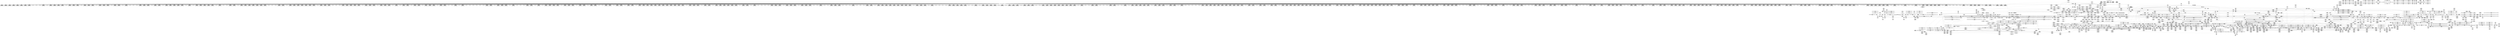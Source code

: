digraph {
	CE0x51456b0 [shape=record,shape=Mrecord,label="{CE0x51456b0|2472:_%struct.cred*,_:_CRE_2960,2961_}"]
	CE0x5134130 [shape=record,shape=Mrecord,label="{CE0x5134130|2472:_%struct.cred*,_:_CRE_2044,2048_|*MultipleSource*|Function::task_sid&Arg::task::|security/selinux/hooks.c,208|Function::selinux_file_send_sigiotask&Arg::tsk::}"]
	CE0x51753d0 [shape=record,shape=Mrecord,label="{CE0x51753d0|task_sid:_tmp13|security/selinux/hooks.c,208|*SummSource*}"]
	CE0x517afc0 [shape=record,shape=Mrecord,label="{CE0x517afc0|i64_2|*Constant*}"]
	CE0x5176620 [shape=record,shape=Mrecord,label="{CE0x5176620|i64_7|*Constant*|*SummSink*}"]
	CE0x51c52d0 [shape=record,shape=Mrecord,label="{CE0x51c52d0|__rcu_read_lock:_tmp5|include/linux/rcupdate.h,239|*SummSource*}"]
	CE0x5161060 [shape=record,shape=Mrecord,label="{CE0x5161060|signal_to_av:_tmp8|security/selinux/hooks.c,1491}"]
	CE0x51c3430 [shape=record,shape=Mrecord,label="{CE0x51c3430|__rcu_read_lock:_tmp4|include/linux/rcupdate.h,239|*SummSink*}"]
	CE0x5125980 [shape=record,shape=Mrecord,label="{CE0x5125980|rcu_read_unlock:_tmp5|include/linux/rcupdate.h,933|*SummSource*}"]
	CE0x51fdce0 [shape=record,shape=Mrecord,label="{CE0x51fdce0|rcu_lock_release:_tmp5|include/linux/rcupdate.h,423|*SummSink*}"]
	CE0x51cbfc0 [shape=record,shape=Mrecord,label="{CE0x51cbfc0|i64*_getelementptr_inbounds_(_11_x_i64_,_11_x_i64_*___llvm_gcov_ctr132,_i64_0,_i64_10)|*Constant*|*SummSource*}"]
	CE0x5237210 [shape=record,shape=Mrecord,label="{CE0x5237210|__preempt_count_add:_do.body}"]
	CE0x51c5650 [shape=record,shape=Mrecord,label="{CE0x51c5650|i64*_getelementptr_inbounds_(_4_x_i64_,_4_x_i64_*___llvm_gcov_ctr135,_i64_0,_i64_3)|*Constant*|*SummSource*}"]
	CE0x5140cf0 [shape=record,shape=Mrecord,label="{CE0x5140cf0|2472:_%struct.cred*,_:_CRE_2876,2880_|*MultipleSource*|Function::task_sid&Arg::task::|security/selinux/hooks.c,208|Function::selinux_file_send_sigiotask&Arg::tsk::}"]
	CE0x5125870 [shape=record,shape=Mrecord,label="{CE0x5125870|rcu_read_unlock:_tmp5|include/linux/rcupdate.h,933}"]
	CE0x50e3b80 [shape=record,shape=Mrecord,label="{CE0x50e3b80|avc_has_perm:_auditdata|Function::avc_has_perm&Arg::auditdata::}"]
	CE0x5177520 [shape=record,shape=Mrecord,label="{CE0x5177520|task_sid:_tmp16|security/selinux/hooks.c,208|*SummSource*}"]
	CE0x519fa50 [shape=record,shape=Mrecord,label="{CE0x519fa50|rcu_read_unlock:_tmp18|include/linux/rcupdate.h,933|*SummSink*}"]
	CE0x5178c30 [shape=record,shape=Mrecord,label="{CE0x5178c30|task_sid:_tmp18|security/selinux/hooks.c,208}"]
	CE0x50db460 [shape=record,shape=Mrecord,label="{CE0x50db460|selinux_file_send_sigiotask:_call2|security/selinux/hooks.c,3406}"]
	CE0x51b3350 [shape=record,shape=Mrecord,label="{CE0x51b3350|i32_1|*Constant*}"]
	CE0x515b4a0 [shape=record,shape=Mrecord,label="{CE0x515b4a0|2472:_%struct.cred*,_:_CRE_10552,10560_|*MultipleSource*|Function::task_sid&Arg::task::|security/selinux/hooks.c,208|Function::selinux_file_send_sigiotask&Arg::tsk::}"]
	CE0x5144d30 [shape=record,shape=Mrecord,label="{CE0x5144d30|2472:_%struct.cred*,_:_CRE_2952,2953_}"]
	CE0x5102db0 [shape=record,shape=Mrecord,label="{CE0x5102db0|task_sid:_do.body5|*SummSource*}"]
	CE0x51b1840 [shape=record,shape=Mrecord,label="{CE0x51b1840|i64*_getelementptr_inbounds_(_11_x_i64_,_11_x_i64_*___llvm_gcov_ctr127,_i64_0,_i64_10)|*Constant*|*SummSink*}"]
	CE0x51b28f0 [shape=record,shape=Mrecord,label="{CE0x51b28f0|i64*_getelementptr_inbounds_(_11_x_i64_,_11_x_i64_*___llvm_gcov_ctr127,_i64_0,_i64_9)|*Constant*|*SummSink*}"]
	CE0x514c100 [shape=record,shape=Mrecord,label="{CE0x514c100|2472:_%struct.cred*,_:_CRE_5952,5960_|*MultipleSource*|Function::task_sid&Arg::task::|security/selinux/hooks.c,208|Function::selinux_file_send_sigiotask&Arg::tsk::}"]
	CE0x51baa10 [shape=record,shape=Mrecord,label="{CE0x51baa10|rcu_read_unlock:_tmp5|include/linux/rcupdate.h,933|*SummSink*}"]
	CE0x50cee60 [shape=record,shape=Mrecord,label="{CE0x50cee60|i64*_getelementptr_inbounds_(_6_x_i64_,_6_x_i64_*___llvm_gcov_ctr264,_i64_0,_i64_0)|*Constant*}"]
	CE0x5120760 [shape=record,shape=Mrecord,label="{CE0x5120760|i64_1|*Constant*}"]
	CE0x5212640 [shape=record,shape=Mrecord,label="{CE0x5212640|GLOBAL:_lock_release|*Constant*}"]
	CE0x5126cc0 [shape=record,shape=Mrecord,label="{CE0x5126cc0|2472:_%struct.cred*,_:_CRE_504,512_|*MultipleSource*|Function::task_sid&Arg::task::|security/selinux/hooks.c,208|Function::selinux_file_send_sigiotask&Arg::tsk::}"]
	CE0x5198c40 [shape=record,shape=Mrecord,label="{CE0x5198c40|rcu_read_lock:_tobool|include/linux/rcupdate.h,882|*SummSource*}"]
	CE0x51621d0 [shape=record,shape=Mrecord,label="{CE0x51621d0|i32_4|*Constant*|*SummSource*}"]
	CE0x52067c0 [shape=record,shape=Mrecord,label="{CE0x52067c0|i64*_getelementptr_inbounds_(_4_x_i64_,_4_x_i64_*___llvm_gcov_ctr134,_i64_0,_i64_3)|*Constant*|*SummSink*}"]
	CE0x50f88b0 [shape=record,shape=Mrecord,label="{CE0x50f88b0|selinux_file_send_sigiotask:_tmp15|security/selinux/hooks.c,3408|*SummSource*}"]
	CE0x51733c0 [shape=record,shape=Mrecord,label="{CE0x51733c0|rcu_read_lock:_land.lhs.true|*SummSink*}"]
	CE0x515ad30 [shape=record,shape=Mrecord,label="{CE0x515ad30|2472:_%struct.cred*,_:_CRE_10528,10536_|*MultipleSource*|Function::task_sid&Arg::task::|security/selinux/hooks.c,208|Function::selinux_file_send_sigiotask&Arg::tsk::}"]
	CE0x510f1c0 [shape=record,shape=Mrecord,label="{CE0x510f1c0|i64*_getelementptr_inbounds_(_4_x_i64_,_4_x_i64_*___llvm_gcov_ctr130,_i64_0,_i64_0)|*Constant*|*SummSource*}"]
	CE0x512b500 [shape=record,shape=Mrecord,label="{CE0x512b500|task_sid:_tmp22|security/selinux/hooks.c,208|*SummSource*}"]
	CE0x5142d20 [shape=record,shape=Mrecord,label="{CE0x5142d20|2472:_%struct.cred*,_:_CRE_2925,2926_}"]
	CE0x50f2b80 [shape=record,shape=Mrecord,label="{CE0x50f2b80|task_sid:_tmp3}"]
	CE0x5188ac0 [shape=record,shape=Mrecord,label="{CE0x5188ac0|_ret_void,_!dbg_!27719|./arch/x86/include/asm/preempt.h,73|*SummSink*}"]
	CE0x515fd30 [shape=record,shape=Mrecord,label="{CE0x515fd30|i64*_getelementptr_inbounds_(_10_x_i64_,_10_x_i64_*___llvm_gcov_ctr265,_i64_0,_i64_8)|*Constant*|*SummSource*}"]
	CE0x51b8f40 [shape=record,shape=Mrecord,label="{CE0x51b8f40|i64*_null|*Constant*}"]
	CE0x512a620 [shape=record,shape=Mrecord,label="{CE0x512a620|i8*_getelementptr_inbounds_(_41_x_i8_,_41_x_i8_*_.str44,_i32_0,_i32_0)|*Constant*|*SummSink*}"]
	CE0x519af10 [shape=record,shape=Mrecord,label="{CE0x519af10|rcu_read_lock:_do.body|*SummSink*}"]
	CE0x50d7ef0 [shape=record,shape=Mrecord,label="{CE0x50d7ef0|selinux_file_send_sigiotask:_tmp11|security/selinux/hooks.c,3404|*SummSink*}"]
	CE0x50e96a0 [shape=record,shape=Mrecord,label="{CE0x50e96a0|selinux_file_send_sigiotask:_tsk|Function::selinux_file_send_sigiotask&Arg::tsk::|*SummSink*}"]
	CE0x51c6670 [shape=record,shape=Mrecord,label="{CE0x51c6670|__llvm_gcov_indirect_counter_increment:_tmp5|*SummSink*}"]
	CE0x50fdf50 [shape=record,shape=Mrecord,label="{CE0x50fdf50|i64*_getelementptr_inbounds_(_4_x_i64_,_4_x_i64_*___llvm_gcov_ctr135,_i64_0,_i64_2)|*Constant*|*SummSink*}"]
	CE0x5145b70 [shape=record,shape=Mrecord,label="{CE0x5145b70|2472:_%struct.cred*,_:_CRE_2964,2965_}"]
	CE0x51ca620 [shape=record,shape=Mrecord,label="{CE0x51ca620|i32_934|*Constant*|*SummSink*}"]
	CE0x51cb4d0 [shape=record,shape=Mrecord,label="{CE0x51cb4d0|rcu_read_unlock:_tmp20|include/linux/rcupdate.h,933}"]
	CE0x5130c80 [shape=record,shape=Mrecord,label="{CE0x5130c80|2472:_%struct.cred*,_:_CRE_1816,1817_|*MultipleSource*|Function::task_sid&Arg::task::|security/selinux/hooks.c,208|Function::selinux_file_send_sigiotask&Arg::tsk::}"]
	CE0x5245e00 [shape=record,shape=Mrecord,label="{CE0x5245e00|__preempt_count_sub:_tmp2|*SummSink*}"]
	CE0x52527b0 [shape=record,shape=Mrecord,label="{CE0x52527b0|i64*_getelementptr_inbounds_(_4_x_i64_,_4_x_i64_*___llvm_gcov_ctr135,_i64_0,_i64_1)|*Constant*|*SummSink*}"]
	CE0x512e650 [shape=record,shape=Mrecord,label="{CE0x512e650|2472:_%struct.cred*,_:_CRE_680,688_|*MultipleSource*|Function::task_sid&Arg::task::|security/selinux/hooks.c,208|Function::selinux_file_send_sigiotask&Arg::tsk::}"]
	CE0x50fd060 [shape=record,shape=Mrecord,label="{CE0x50fd060|task_sid:_tmp6|security/selinux/hooks.c,208|*SummSource*}"]
	CE0x52008b0 [shape=record,shape=Mrecord,label="{CE0x52008b0|i64*_getelementptr_inbounds_(_4_x_i64_,_4_x_i64_*___llvm_gcov_ctr129,_i64_0,_i64_2)|*Constant*|*SummSink*}"]
	CE0x52457c0 [shape=record,shape=Mrecord,label="{CE0x52457c0|__preempt_count_sub:_tmp1|*SummSource*}"]
	CE0x51478f0 [shape=record,shape=Mrecord,label="{CE0x51478f0|2472:_%struct.cred*,_:_CRE_3040,3048_|*MultipleSource*|Function::task_sid&Arg::task::|security/selinux/hooks.c,208|Function::selinux_file_send_sigiotask&Arg::tsk::}"]
	CE0x5206000 [shape=record,shape=Mrecord,label="{CE0x5206000|i64*_getelementptr_inbounds_(_4_x_i64_,_4_x_i64_*___llvm_gcov_ctr135,_i64_0,_i64_3)|*Constant*|*SummSink*}"]
	CE0x50f97b0 [shape=record,shape=Mrecord,label="{CE0x50f97b0|selinux_file_send_sigiotask:_tobool|security/selinux/hooks.c,3403|*SummSink*}"]
	CE0x50d9800 [shape=record,shape=Mrecord,label="{CE0x50d9800|selinux_file_send_sigiotask:_bb|*SummSink*}"]
	CE0x50da250 [shape=record,shape=Mrecord,label="{CE0x50da250|i64*_getelementptr_inbounds_(_4_x_i64_,_4_x_i64_*___llvm_gcov_ctr128,_i64_0,_i64_0)|*Constant*|*SummSource*}"]
	CE0x513c0b0 [shape=record,shape=Mrecord,label="{CE0x513c0b0|2472:_%struct.cred*,_:_CRE_2616,2648_|*MultipleSource*|Function::task_sid&Arg::task::|security/selinux/hooks.c,208|Function::selinux_file_send_sigiotask&Arg::tsk::}"]
	CE0x5162050 [shape=record,shape=Mrecord,label="{CE0x5162050|i32_4|*Constant*}"]
	CE0x50e3c90 [shape=record,shape=Mrecord,label="{CE0x50e3c90|avc_has_perm:_auditdata|Function::avc_has_perm&Arg::auditdata::|*SummSource*}"]
	CE0x518eb10 [shape=record,shape=Mrecord,label="{CE0x518eb10|rcu_lock_release:___here|*SummSink*}"]
	CE0x514dcd0 [shape=record,shape=Mrecord,label="{CE0x514dcd0|2472:_%struct.cred*,_:_CRE_6184,6192_|*MultipleSource*|Function::task_sid&Arg::task::|security/selinux/hooks.c,208|Function::selinux_file_send_sigiotask&Arg::tsk::}"]
	CE0x5162ac0 [shape=record,shape=Mrecord,label="{CE0x5162ac0|i32_8|*Constant*}"]
	CE0x51f3a60 [shape=record,shape=Mrecord,label="{CE0x51f3a60|i64*_getelementptr_inbounds_(_4_x_i64_,_4_x_i64_*___llvm_gcov_ctr133,_i64_0,_i64_2)|*Constant*|*SummSink*}"]
	CE0x514eb80 [shape=record,shape=Mrecord,label="{CE0x514eb80|2472:_%struct.cred*,_:_CRE_6232,6240_|*MultipleSource*|Function::task_sid&Arg::task::|security/selinux/hooks.c,208|Function::selinux_file_send_sigiotask&Arg::tsk::}"]
	CE0x516f8d0 [shape=record,shape=Mrecord,label="{CE0x516f8d0|signal_to_av:_tmp3|security/selinux/hooks.c,1479}"]
	CE0x516b860 [shape=record,shape=Mrecord,label="{CE0x516b860|task_sid:_tmp25|security/selinux/hooks.c,208|*SummSource*}"]
	CE0x52315b0 [shape=record,shape=Mrecord,label="{CE0x52315b0|__rcu_read_unlock:_tmp5|include/linux/rcupdate.h,244|*SummSink*}"]
	CE0x5140030 [shape=record,shape=Mrecord,label="{CE0x5140030|2472:_%struct.cred*,_:_CRE_2824,2832_|*MultipleSource*|Function::task_sid&Arg::task::|security/selinux/hooks.c,208|Function::selinux_file_send_sigiotask&Arg::tsk::}"]
	CE0x51a24c0 [shape=record,shape=Mrecord,label="{CE0x51a24c0|GLOBAL:___preempt_count_sub|*Constant*|*SummSink*}"]
	CE0x51c3350 [shape=record,shape=Mrecord,label="{CE0x51c3350|__rcu_read_lock:_tmp4|include/linux/rcupdate.h,239}"]
	CE0x50f2fc0 [shape=record,shape=Mrecord,label="{CE0x50f2fc0|i64*_getelementptr_inbounds_(_10_x_i64_,_10_x_i64_*___llvm_gcov_ctr265,_i64_0,_i64_0)|*Constant*|*SummSource*}"]
	CE0x51673a0 [shape=record,shape=Mrecord,label="{CE0x51673a0|i64*_getelementptr_inbounds_(_11_x_i64_,_11_x_i64_*___llvm_gcov_ctr127,_i64_0,_i64_8)|*Constant*}"]
	CE0x51b3470 [shape=record,shape=Mrecord,label="{CE0x51b3470|cred_sid:_tmp5|security/selinux/hooks.c,196|*SummSource*}"]
	CE0x5247ad0 [shape=record,shape=Mrecord,label="{CE0x5247ad0|i64*_getelementptr_inbounds_(_4_x_i64_,_4_x_i64_*___llvm_gcov_ctr135,_i64_0,_i64_0)|*Constant*}"]
	CE0x513e8f0 [shape=record,shape=Mrecord,label="{CE0x513e8f0|i64**_getelementptr_inbounds_(_4_x_i64*_,_4_x_i64*_*___llvm_gcda_edge_table266,_i64_0,_i64_2)|*Constant*|*SummSink*}"]
	CE0x50e40b0 [shape=record,shape=Mrecord,label="{CE0x50e40b0|_ret_i32_%retval.0,_!dbg_!27728|security/selinux/avc.c,775|*SummSink*}"]
	CE0x515ef50 [shape=record,shape=Mrecord,label="{CE0x515ef50|signal_to_av:_tmp6|security/selinux/hooks.c,1487|*SummSource*}"]
	CE0x5158090 [shape=record,shape=Mrecord,label="{CE0x5158090|2472:_%struct.cred*,_:_CRE_6536,6544_|*MultipleSource*|Function::task_sid&Arg::task::|security/selinux/hooks.c,208|Function::selinux_file_send_sigiotask&Arg::tsk::}"]
	CE0x50e8610 [shape=record,shape=Mrecord,label="{CE0x50e8610|i64*_getelementptr_inbounds_(_6_x_i64_,_6_x_i64_*___llvm_gcov_ctr264,_i64_0,_i64_3)|*Constant*|*SummSink*}"]
	CE0x5139740 [shape=record,shape=Mrecord,label="{CE0x5139740|2472:_%struct.cred*,_:_CRE_2504,2508_|*MultipleSource*|Function::task_sid&Arg::task::|security/selinux/hooks.c,208|Function::selinux_file_send_sigiotask&Arg::tsk::}"]
	CE0x51529e0 [shape=record,shape=Mrecord,label="{CE0x51529e0|2472:_%struct.cred*,_:_CRE_6328,6329_}"]
	CE0x517f5f0 [shape=record,shape=Mrecord,label="{CE0x517f5f0|i64*_getelementptr_inbounds_(_4_x_i64_,_4_x_i64_*___llvm_gcov_ctr129,_i64_0,_i64_3)|*Constant*|*SummSink*}"]
	CE0x516a730 [shape=record,shape=Mrecord,label="{CE0x516a730|task_sid:_tmp23|security/selinux/hooks.c,208|*SummSource*}"]
	CE0x512c850 [shape=record,shape=Mrecord,label="{CE0x512c850|2472:_%struct.cred*,_:_CRE_568,576_|*MultipleSource*|Function::task_sid&Arg::task::|security/selinux/hooks.c,208|Function::selinux_file_send_sigiotask&Arg::tsk::}"]
	CE0x52312d0 [shape=record,shape=Mrecord,label="{CE0x52312d0|_call_void___preempt_count_sub(i32_1)_#10,_!dbg_!27715|include/linux/rcupdate.h,244|*SummSource*}"]
	CE0x5166570 [shape=record,shape=Mrecord,label="{CE0x5166570|rcu_read_lock:_tmp14|include/linux/rcupdate.h,882|*SummSink*}"]
	CE0x5166d60 [shape=record,shape=Mrecord,label="{CE0x5166d60|rcu_read_lock:_tmp16|include/linux/rcupdate.h,882}"]
	CE0x51ca360 [shape=record,shape=Mrecord,label="{CE0x51ca360|i32_934|*Constant*|*SummSource*}"]
	CE0x511d520 [shape=record,shape=Mrecord,label="{CE0x511d520|GLOBAL:_rcu_read_lock|*Constant*|*SummSource*}"]
	CE0x5101c50 [shape=record,shape=Mrecord,label="{CE0x5101c50|task_sid:_tmp8|security/selinux/hooks.c,208|*SummSink*}"]
	CE0x513a0d0 [shape=record,shape=Mrecord,label="{CE0x513a0d0|2472:_%struct.cred*,_:_CRE_2522,2523_}"]
	CE0x5139ce0 [shape=record,shape=Mrecord,label="{CE0x5139ce0|2472:_%struct.cred*,_:_CRE_2520,2521_}"]
	CE0x51b14b0 [shape=record,shape=Mrecord,label="{CE0x51b14b0|i64*_getelementptr_inbounds_(_11_x_i64_,_11_x_i64_*___llvm_gcov_ctr127,_i64_0,_i64_10)|*Constant*}"]
	CE0x519bd40 [shape=record,shape=Mrecord,label="{CE0x519bd40|_call_void_rcu_lock_acquire(%struct.lockdep_map*_rcu_lock_map)_#10,_!dbg_!27711|include/linux/rcupdate.h,881}"]
	CE0x522cea0 [shape=record,shape=Mrecord,label="{CE0x522cea0|_call_void_mcount()_#3|*SummSink*}"]
	CE0x51c7170 [shape=record,shape=Mrecord,label="{CE0x51c7170|rcu_read_unlock:_tmp10|include/linux/rcupdate.h,933|*SummSink*}"]
	CE0x5195be0 [shape=record,shape=Mrecord,label="{CE0x5195be0|__preempt_count_add:_tmp|*SummSink*}"]
	CE0x50f24a0 [shape=record,shape=Mrecord,label="{CE0x50f24a0|task_sid:_do.body5|*SummSink*}"]
	CE0x51c12e0 [shape=record,shape=Mrecord,label="{CE0x51c12e0|rcu_read_unlock:_bb}"]
	CE0x513cfb0 [shape=record,shape=Mrecord,label="{CE0x513cfb0|2472:_%struct.cred*,_:_CRE_2696,2704_|*MultipleSource*|Function::task_sid&Arg::task::|security/selinux/hooks.c,208|Function::selinux_file_send_sigiotask&Arg::tsk::}"]
	CE0x512c670 [shape=record,shape=Mrecord,label="{CE0x512c670|2472:_%struct.cred*,_:_CRE_560,568_|*MultipleSource*|Function::task_sid&Arg::task::|security/selinux/hooks.c,208|Function::selinux_file_send_sigiotask&Arg::tsk::}"]
	CE0x50e9430 [shape=record,shape=Mrecord,label="{CE0x50e9430|selinux_file_send_sigiotask:_tmp5|security/selinux/hooks.c,3401|*SummSource*}"]
	CE0x51c2230 [shape=record,shape=Mrecord,label="{CE0x51c2230|rcu_lock_acquire:_indirectgoto}"]
	CE0x51c77f0 [shape=record,shape=Mrecord,label="{CE0x51c77f0|rcu_read_unlock:_tmp10|include/linux/rcupdate.h,933|*SummSource*}"]
	CE0x51509d0 [shape=record,shape=Mrecord,label="{CE0x51509d0|2472:_%struct.cred*,_:_CRE_6301,6302_}"]
	CE0x5141ff0 [shape=record,shape=Mrecord,label="{CE0x5141ff0|2472:_%struct.cred*,_:_CRE_2912,2913_}"]
	CE0x51c04d0 [shape=record,shape=Mrecord,label="{CE0x51c04d0|rcu_read_unlock:_tmp7|include/linux/rcupdate.h,933|*SummSource*}"]
	CE0x5145320 [shape=record,shape=Mrecord,label="{CE0x5145320|2472:_%struct.cred*,_:_CRE_2957,2958_}"]
	CE0x51f22d0 [shape=record,shape=Mrecord,label="{CE0x51f22d0|__rcu_read_lock:_tmp7|include/linux/rcupdate.h,240|*SummSource*}"]
	CE0x5138660 [shape=record,shape=Mrecord,label="{CE0x5138660|2472:_%struct.cred*,_:_CRE_2384,2392_|*MultipleSource*|Function::task_sid&Arg::task::|security/selinux/hooks.c,208|Function::selinux_file_send_sigiotask&Arg::tsk::}"]
	CE0x522cde0 [shape=record,shape=Mrecord,label="{CE0x522cde0|_call_void_mcount()_#3|*SummSource*}"]
	CE0x50da690 [shape=record,shape=Mrecord,label="{CE0x50da690|i64_2|*Constant*|*SummSink*}"]
	CE0x51626c0 [shape=record,shape=Mrecord,label="{CE0x51626c0|i32_64|*Constant*|*SummSink*}"]
	CE0x5186e40 [shape=record,shape=Mrecord,label="{CE0x5186e40|_call_void_mcount()_#3|*SummSource*}"]
	CE0x511d0d0 [shape=record,shape=Mrecord,label="{CE0x511d0d0|GLOBAL:___llvm_gcov_ctr127|Global_var:__llvm_gcov_ctr127|*SummSource*}"]
	CE0x513df10 [shape=record,shape=Mrecord,label="{CE0x513df10|i64*_getelementptr_inbounds_(_10_x_i64_,_10_x_i64_*___llvm_gcov_ctr265,_i64_0,_i64_6)|*Constant*}"]
	CE0x516a3a0 [shape=record,shape=Mrecord,label="{CE0x516a3a0|task_sid:_tmp22|security/selinux/hooks.c,208|*SummSink*}"]
	CE0x5178d10 [shape=record,shape=Mrecord,label="{CE0x5178d10|task_sid:_tmp18|security/selinux/hooks.c,208|*SummSink*}"]
	CE0x5132ae0 [shape=record,shape=Mrecord,label="{CE0x5132ae0|2472:_%struct.cred*,_:_CRE_1944,1952_|*MultipleSource*|Function::task_sid&Arg::task::|security/selinux/hooks.c,208|Function::selinux_file_send_sigiotask&Arg::tsk::}"]
	CE0x5164550 [shape=record,shape=Mrecord,label="{CE0x5164550|_call_void___rcu_read_lock()_#10,_!dbg_!27710|include/linux/rcupdate.h,879|*SummSink*}"]
	CE0x51bcb20 [shape=record,shape=Mrecord,label="{CE0x51bcb20|rcu_read_unlock:_call|include/linux/rcupdate.h,933|*SummSource*}"]
	CE0x5143dc0 [shape=record,shape=Mrecord,label="{CE0x5143dc0|2472:_%struct.cred*,_:_CRE_2939,2940_}"]
	CE0x5207e90 [shape=record,shape=Mrecord,label="{CE0x5207e90|i64*_getelementptr_inbounds_(_4_x_i64_,_4_x_i64_*___llvm_gcov_ctr134,_i64_0,_i64_1)|*Constant*|*SummSource*}"]
	CE0x518a4e0 [shape=record,shape=Mrecord,label="{CE0x518a4e0|__preempt_count_sub:_tmp5|./arch/x86/include/asm/preempt.h,77|*SummSink*}"]
	CE0x50e6e00 [shape=record,shape=Mrecord,label="{CE0x50e6e00|GLOBAL:___llvm_gcov_ctr264|Global_var:__llvm_gcov_ctr264|*SummSink*}"]
	CE0x51ba830 [shape=record,shape=Mrecord,label="{CE0x51ba830|rcu_lock_acquire:_tmp5|include/linux/rcupdate.h,418|*SummSink*}"]
	CE0x51516e0 [shape=record,shape=Mrecord,label="{CE0x51516e0|2472:_%struct.cred*,_:_CRE_6312,6313_}"]
	CE0x51ab2c0 [shape=record,shape=Mrecord,label="{CE0x51ab2c0|_call_void_mcount()_#3|*SummSource*}"]
	CE0x51d04b0 [shape=record,shape=Mrecord,label="{CE0x51d04b0|__llvm_gcov_indirect_counter_increment:_bb}"]
	CE0x50cc510 [shape=record,shape=Mrecord,label="{CE0x50cc510|i64*_getelementptr_inbounds_(_2_x_i64_,_2_x_i64_*___llvm_gcov_ctr131,_i64_0,_i64_1)|*Constant*|*SummSource*}"]
	CE0x50f7360 [shape=record,shape=Mrecord,label="{CE0x50f7360|task_sid:_tmp8|security/selinux/hooks.c,208|*SummSource*}"]
	CE0x512ded0 [shape=record,shape=Mrecord,label="{CE0x512ded0|2472:_%struct.cred*,_:_CRE_652,656_|*MultipleSource*|Function::task_sid&Arg::task::|security/selinux/hooks.c,208|Function::selinux_file_send_sigiotask&Arg::tsk::}"]
	CE0x5145580 [shape=record,shape=Mrecord,label="{CE0x5145580|2472:_%struct.cred*,_:_CRE_2959,2960_}"]
	CE0x50d2540 [shape=record,shape=Mrecord,label="{CE0x50d2540|2472:_%struct.cred*,_:_CRE_192,200_|*MultipleSource*|Function::task_sid&Arg::task::|security/selinux/hooks.c,208|Function::selinux_file_send_sigiotask&Arg::tsk::}"]
	CE0x513cbf0 [shape=record,shape=Mrecord,label="{CE0x513cbf0|2472:_%struct.cred*,_:_CRE_2688,2692_|*MultipleSource*|Function::task_sid&Arg::task::|security/selinux/hooks.c,208|Function::selinux_file_send_sigiotask&Arg::tsk::}"]
	CE0x5175500 [shape=record,shape=Mrecord,label="{CE0x5175500|task_sid:_tmp13|security/selinux/hooks.c,208|*SummSink*}"]
	CE0x50d0280 [shape=record,shape=Mrecord,label="{CE0x50d0280|signal_to_av:_tmp1|*SummSource*}"]
	CE0x50e33a0 [shape=record,shape=Mrecord,label="{CE0x50e33a0|avc_has_perm:_requested|Function::avc_has_perm&Arg::requested::|*SummSource*}"]
	CE0x512f6a0 [shape=record,shape=Mrecord,label="{CE0x512f6a0|2472:_%struct.cred*,_:_CRE_720,728_|*MultipleSource*|Function::task_sid&Arg::task::|security/selinux/hooks.c,208|Function::selinux_file_send_sigiotask&Arg::tsk::}"]
	CE0x50d6c80 [shape=record,shape=Mrecord,label="{CE0x50d6c80|2472:_%struct.cred*,_:_CRE_360,368_|*MultipleSource*|Function::task_sid&Arg::task::|security/selinux/hooks.c,208|Function::selinux_file_send_sigiotask&Arg::tsk::}"]
	CE0x519fc10 [shape=record,shape=Mrecord,label="{CE0x519fc10|rcu_read_unlock:_land.lhs.true2|*SummSink*}"]
	CE0x50d63b0 [shape=record,shape=Mrecord,label="{CE0x50d63b0|2472:_%struct.cred*,_:_CRE_76,80_|*MultipleSource*|Function::task_sid&Arg::task::|security/selinux/hooks.c,208|Function::selinux_file_send_sigiotask&Arg::tsk::}"]
	CE0x5153e10 [shape=record,shape=Mrecord,label="{CE0x5153e10|2472:_%struct.cred*,_:_CRE_6345,6346_}"]
	CE0x5162790 [shape=record,shape=Mrecord,label="{CE0x5162790|i32_16|*Constant*}"]
	CE0x5207270 [shape=record,shape=Mrecord,label="{CE0x5207270|rcu_lock_release:_tmp3}"]
	CE0x50fd450 [shape=record,shape=Mrecord,label="{CE0x50fd450|__rcu_read_unlock:_do.body}"]
	CE0x51f1c50 [shape=record,shape=Mrecord,label="{CE0x51f1c50|__rcu_read_lock:_tmp6|include/linux/rcupdate.h,240|*SummSource*}"]
	CE0x511acd0 [shape=record,shape=Mrecord,label="{CE0x511acd0|__llvm_gcov_indirect_counter_increment:_counters|Function::__llvm_gcov_indirect_counter_increment&Arg::counters::|*SummSource*}"]
	CE0x512db10 [shape=record,shape=Mrecord,label="{CE0x512db10|2472:_%struct.cred*,_:_CRE_644,648_|*MultipleSource*|Function::task_sid&Arg::task::|security/selinux/hooks.c,208|Function::selinux_file_send_sigiotask&Arg::tsk::}"]
	CE0x51c63f0 [shape=record,shape=Mrecord,label="{CE0x51c63f0|__llvm_gcov_indirect_counter_increment:_tmp5}"]
	CE0x514ba70 [shape=record,shape=Mrecord,label="{CE0x514ba70|2472:_%struct.cred*,_:_CRE_5928,5936_|*MultipleSource*|Function::task_sid&Arg::task::|security/selinux/hooks.c,208|Function::selinux_file_send_sigiotask&Arg::tsk::}"]
	CE0x517aec0 [shape=record,shape=Mrecord,label="{CE0x517aec0|i64_3|*Constant*}"]
	CE0x51965c0 [shape=record,shape=Mrecord,label="{CE0x51965c0|cred_sid:_security|security/selinux/hooks.c,196}"]
	CE0x51cf2f0 [shape=record,shape=Mrecord,label="{CE0x51cf2f0|_ret_void,_!dbg_!27717|include/linux/rcupdate.h,424|*SummSource*}"]
	CE0x51a2170 [shape=record,shape=Mrecord,label="{CE0x51a2170|__rcu_read_lock:_bb|*SummSink*}"]
	CE0x52002a0 [shape=record,shape=Mrecord,label="{CE0x52002a0|__preempt_count_sub:_tmp4|./arch/x86/include/asm/preempt.h,77|*SummSource*}"]
	CE0x512c490 [shape=record,shape=Mrecord,label="{CE0x512c490|2472:_%struct.cred*,_:_CRE_552,560_|*MultipleSource*|Function::task_sid&Arg::task::|security/selinux/hooks.c,208|Function::selinux_file_send_sigiotask&Arg::tsk::}"]
	CE0x50f5ec0 [shape=record,shape=Mrecord,label="{CE0x50f5ec0|4:_i32,_:_CRE_12,16_|*MultipleSource*|security/selinux/hooks.c,3401|security/selinux/hooks.c,3401|security/selinux/hooks.c,3408}"]
	CE0x50edb30 [shape=record,shape=Mrecord,label="{CE0x50edb30|selinux_file_send_sigiotask:_if.else|*SummSink*}"]
	CE0x50f78b0 [shape=record,shape=Mrecord,label="{CE0x50f78b0|GLOBAL:_task_sid.__warned|Global_var:task_sid.__warned|*SummSource*}"]
	CE0x51bb750 [shape=record,shape=Mrecord,label="{CE0x51bb750|i32_-1|*Constant*|*SummSink*}"]
	CE0x513e530 [shape=record,shape=Mrecord,label="{CE0x513e530|i64**_getelementptr_inbounds_(_4_x_i64*_,_4_x_i64*_*___llvm_gcda_edge_table266,_i64_0,_i64_2)|*Constant*}"]
	CE0x52360a0 [shape=record,shape=Mrecord,label="{CE0x52360a0|COLLAPSED:_GCMRE___llvm_gcov_ctr129_internal_global_4_x_i64_zeroinitializer:_elem_0:default:}"]
	CE0x518ae20 [shape=record,shape=Mrecord,label="{CE0x518ae20|i64*_getelementptr_inbounds_(_4_x_i64_,_4_x_i64_*___llvm_gcov_ctr128,_i64_0,_i64_1)|*Constant*|*SummSink*}"]
	CE0x511bd60 [shape=record,shape=Mrecord,label="{CE0x511bd60|i32_19|*Constant*|*SummSource*}"]
	CE0x5143440 [shape=record,shape=Mrecord,label="{CE0x5143440|2472:_%struct.cred*,_:_CRE_2931,2932_}"]
	CE0x51393b0 [shape=record,shape=Mrecord,label="{CE0x51393b0|2472:_%struct.cred*,_:_CRE_2480,2488_|*MultipleSource*|Function::task_sid&Arg::task::|security/selinux/hooks.c,208|Function::selinux_file_send_sigiotask&Arg::tsk::}"]
	CE0x50d4990 [shape=record,shape=Mrecord,label="{CE0x50d4990|2472:_%struct.cred*,_:_CRE_472,480_|*MultipleSource*|Function::task_sid&Arg::task::|security/selinux/hooks.c,208|Function::selinux_file_send_sigiotask&Arg::tsk::}"]
	CE0x5144870 [shape=record,shape=Mrecord,label="{CE0x5144870|2472:_%struct.cred*,_:_CRE_2948,2949_}"]
	CE0x5132cc0 [shape=record,shape=Mrecord,label="{CE0x5132cc0|2472:_%struct.cred*,_:_CRE_1952,1960_|*MultipleSource*|Function::task_sid&Arg::task::|security/selinux/hooks.c,208|Function::selinux_file_send_sigiotask&Arg::tsk::}"]
	CE0x5153230 [shape=record,shape=Mrecord,label="{CE0x5153230|2472:_%struct.cred*,_:_CRE_6335,6336_}"]
	CE0x51fe730 [shape=record,shape=Mrecord,label="{CE0x51fe730|rcu_lock_release:_bb|*SummSource*}"]
	CE0x51842c0 [shape=record,shape=Mrecord,label="{CE0x51842c0|__preempt_count_add:_tmp7|./arch/x86/include/asm/preempt.h,73}"]
	CE0x511ebd0 [shape=record,shape=Mrecord,label="{CE0x511ebd0|task_sid:_do.end|*SummSink*}"]
	CE0x51f1cc0 [shape=record,shape=Mrecord,label="{CE0x51f1cc0|__rcu_read_lock:_tmp6|include/linux/rcupdate.h,240|*SummSink*}"]
	CE0x52006f0 [shape=record,shape=Mrecord,label="{CE0x52006f0|i64*_getelementptr_inbounds_(_4_x_i64_,_4_x_i64_*___llvm_gcov_ctr129,_i64_0,_i64_2)|*Constant*|*SummSource*}"]
	CE0x518e7a0 [shape=record,shape=Mrecord,label="{CE0x518e7a0|i64*_getelementptr_inbounds_(_4_x_i64_,_4_x_i64_*___llvm_gcov_ctr130,_i64_0,_i64_3)|*Constant*|*SummSource*}"]
	CE0x5152c40 [shape=record,shape=Mrecord,label="{CE0x5152c40|2472:_%struct.cred*,_:_CRE_6330,6331_}"]
	CE0x5237650 [shape=record,shape=Mrecord,label="{CE0x5237650|__preempt_count_add:_do.body|*SummSink*}"]
	CE0x50d81a0 [shape=record,shape=Mrecord,label="{CE0x50d81a0|selinux_file_send_sigiotask:_tmp11|security/selinux/hooks.c,3404}"]
	CE0x51421d0 [shape=record,shape=Mrecord,label="{CE0x51421d0|2472:_%struct.cred*,_:_CRE_2914,2915_}"]
	CE0x5143a30 [shape=record,shape=Mrecord,label="{CE0x5143a30|2472:_%struct.cred*,_:_CRE_2936,2937_}"]
	CE0x5120a10 [shape=record,shape=Mrecord,label="{CE0x5120a10|task_sid:_do.end6|*SummSource*}"]
	CE0x5238ac0 [shape=record,shape=Mrecord,label="{CE0x5238ac0|__preempt_count_sub:_tmp7|./arch/x86/include/asm/preempt.h,78|*SummSink*}"]
	CE0x5174a80 [shape=record,shape=Mrecord,label="{CE0x5174a80|task_sid:_tmp11|security/selinux/hooks.c,208|*SummSource*}"]
	CE0x513a4a0 [shape=record,shape=Mrecord,label="{CE0x513a4a0|2472:_%struct.cred*,_:_CRE_2526,2527_}"]
	CE0x50fff20 [shape=record,shape=Mrecord,label="{CE0x50fff20|i64**_getelementptr_inbounds_(_4_x_i64*_,_4_x_i64*_*___llvm_gcda_edge_table266,_i64_0,_i64_1)|*Constant*|*SummSink*}"]
	CE0x50ea620 [shape=record,shape=Mrecord,label="{CE0x50ea620|selinux_file_send_sigiotask:_add.ptr|security/selinux/hooks.c,3399|*SummSink*}"]
	CE0x519edf0 [shape=record,shape=Mrecord,label="{CE0x519edf0|__llvm_gcov_indirect_counter_increment:_bb|*SummSource*}"]
	CE0x513d910 [shape=record,shape=Mrecord,label="{CE0x513d910|2472:_%struct.cred*,_:_CRE_2728,2736_|*MultipleSource*|Function::task_sid&Arg::task::|security/selinux/hooks.c,208|Function::selinux_file_send_sigiotask&Arg::tsk::}"]
	CE0x513d3a0 [shape=record,shape=Mrecord,label="{CE0x513d3a0|2472:_%struct.cred*,_:_CRE_2712,2720_|*MultipleSource*|Function::task_sid&Arg::task::|security/selinux/hooks.c,208|Function::selinux_file_send_sigiotask&Arg::tsk::}"]
	CE0x50e0d40 [shape=record,shape=Mrecord,label="{CE0x50e0d40|task_sid:_tmp17|security/selinux/hooks.c,208|*SummSink*}"]
	CE0x51654b0 [shape=record,shape=Mrecord,label="{CE0x51654b0|rcu_read_lock:_do.end|*SummSource*}"]
	CE0x5160a30 [shape=record,shape=Mrecord,label="{CE0x5160a30|i64**_getelementptr_inbounds_(_4_x_i64*_,_4_x_i64*_*___llvm_gcda_edge_table266,_i64_0,_i64_0)|*Constant*}"]
	CE0x51cb600 [shape=record,shape=Mrecord,label="{CE0x51cb600|rcu_read_unlock:_tmp20|include/linux/rcupdate.h,933|*SummSource*}"]
	CE0x51d1530 [shape=record,shape=Mrecord,label="{CE0x51d1530|__rcu_read_unlock:_tmp1|*SummSource*}"]
	CE0x50d2ca0 [shape=record,shape=Mrecord,label="{CE0x50d2ca0|2472:_%struct.cred*,_:_CRE_92,96_|*MultipleSource*|Function::task_sid&Arg::task::|security/selinux/hooks.c,208|Function::selinux_file_send_sigiotask&Arg::tsk::}"]
	CE0x5177fe0 [shape=record,shape=Mrecord,label="{CE0x5177fe0|rcu_read_unlock:_tmp15|include/linux/rcupdate.h,933|*SummSource*}"]
	CE0x50d0f00 [shape=record,shape=Mrecord,label="{CE0x50d0f00|2472:_%struct.cred*,_:_CRE_280,288_|*MultipleSource*|Function::task_sid&Arg::task::|security/selinux/hooks.c,208|Function::selinux_file_send_sigiotask&Arg::tsk::}"]
	CE0x5123ef0 [shape=record,shape=Mrecord,label="{CE0x5123ef0|i64*_getelementptr_inbounds_(_10_x_i64_,_10_x_i64_*___llvm_gcov_ctr265,_i64_0,_i64_5)|*Constant*}"]
	CE0x50d61d0 [shape=record,shape=Mrecord,label="{CE0x50d61d0|2472:_%struct.cred*,_:_CRE_72,76_|*MultipleSource*|Function::task_sid&Arg::task::|security/selinux/hooks.c,208|Function::selinux_file_send_sigiotask&Arg::tsk::}"]
	CE0x516b4d0 [shape=record,shape=Mrecord,label="{CE0x516b4d0|task_sid:_tmp24|security/selinux/hooks.c,208|*SummSink*}"]
	CE0x5172d10 [shape=record,shape=Mrecord,label="{CE0x5172d10|_call_void_mcount()_#3}"]
	CE0x51f6800 [shape=record,shape=Mrecord,label="{CE0x51f6800|rcu_lock_release:_tmp7|*SummSource*}"]
	CE0x51ccdf0 [shape=record,shape=Mrecord,label="{CE0x51ccdf0|_call_void_rcu_lock_release(%struct.lockdep_map*_rcu_lock_map)_#10,_!dbg_!27733|include/linux/rcupdate.h,935|*SummSource*}"]
	CE0x5100100 [shape=record,shape=Mrecord,label="{CE0x5100100|i64*_getelementptr_inbounds_(_10_x_i64_,_10_x_i64_*___llvm_gcov_ctr265,_i64_0,_i64_5)|*Constant*|*SummSink*}"]
	CE0x5173ec0 [shape=record,shape=Mrecord,label="{CE0x5173ec0|i64_5|*Constant*|*SummSource*}"]
	CE0x50d7040 [shape=record,shape=Mrecord,label="{CE0x50d7040|2472:_%struct.cred*,_:_CRE_376,384_|*MultipleSource*|Function::task_sid&Arg::task::|security/selinux/hooks.c,208|Function::selinux_file_send_sigiotask&Arg::tsk::}"]
	CE0x5126900 [shape=record,shape=Mrecord,label="{CE0x5126900|2472:_%struct.cred*,_:_CRE_488,496_|*MultipleSource*|Function::task_sid&Arg::task::|security/selinux/hooks.c,208|Function::selinux_file_send_sigiotask&Arg::tsk::}"]
	CE0x5102b90 [shape=record,shape=Mrecord,label="{CE0x5102b90|selinux_file_send_sigiotask:_tmp10|security/selinux/hooks.c,3404|*SummSink*}"]
	CE0x5236e60 [shape=record,shape=Mrecord,label="{CE0x5236e60|__preempt_count_add:_tmp5|./arch/x86/include/asm/preempt.h,72|*SummSink*}"]
	CE0x512bf20 [shape=record,shape=Mrecord,label="{CE0x512bf20|2472:_%struct.cred*,_:_CRE_528,536_|*MultipleSource*|Function::task_sid&Arg::task::|security/selinux/hooks.c,208|Function::selinux_file_send_sigiotask&Arg::tsk::}"]
	CE0x5157c50 [shape=record,shape=Mrecord,label="{CE0x5157c50|2472:_%struct.cred*,_:_CRE_6520,6528_|*MultipleSource*|Function::task_sid&Arg::task::|security/selinux/hooks.c,208|Function::selinux_file_send_sigiotask&Arg::tsk::}"]
	CE0x50e0320 [shape=record,shape=Mrecord,label="{CE0x50e0320|selinux_file_send_sigiotask:_if.else|*SummSource*}"]
	CE0x5123410 [shape=record,shape=Mrecord,label="{CE0x5123410|GLOBAL:_rcu_lock_map|Global_var:rcu_lock_map}"]
	CE0x511d7f0 [shape=record,shape=Mrecord,label="{CE0x511d7f0|_call_void___llvm_gcov_indirect_counter_increment(i32*___llvm_gcov_global_state_pred267,_i64**_getelementptr_inbounds_(_4_x_i64*_,_4_x_i64*_*___llvm_gcda_edge_table266,_i64_0,_i64_1)),_!dbg_!27714|security/selinux/hooks.c,1479}"]
	CE0x5157e70 [shape=record,shape=Mrecord,label="{CE0x5157e70|2472:_%struct.cred*,_:_CRE_6528,6536_|*MultipleSource*|Function::task_sid&Arg::task::|security/selinux/hooks.c,208|Function::selinux_file_send_sigiotask&Arg::tsk::}"]
	CE0x51ba1d0 [shape=record,shape=Mrecord,label="{CE0x51ba1d0|i64*_getelementptr_inbounds_(_11_x_i64_,_11_x_i64_*___llvm_gcov_ctr132,_i64_0,_i64_1)|*Constant*|*SummSink*}"]
	CE0x5140750 [shape=record,shape=Mrecord,label="{CE0x5140750|2472:_%struct.cred*,_:_CRE_2856,2864_|*MultipleSource*|Function::task_sid&Arg::task::|security/selinux/hooks.c,208|Function::selinux_file_send_sigiotask&Arg::tsk::}"]
	CE0x5186d50 [shape=record,shape=Mrecord,label="{CE0x5186d50|__rcu_read_unlock:_tmp1|*SummSink*}"]
	CE0x514fed0 [shape=record,shape=Mrecord,label="{CE0x514fed0|2472:_%struct.cred*,_:_CRE_6291,6292_}"]
	CE0x517a550 [shape=record,shape=Mrecord,label="{CE0x517a550|i8*_getelementptr_inbounds_(_25_x_i8_,_25_x_i8_*_.str3,_i32_0,_i32_0)|*Constant*|*SummSink*}"]
	CE0x514e930 [shape=record,shape=Mrecord,label="{CE0x514e930|2472:_%struct.cred*,_:_CRE_6224,6232_|*MultipleSource*|Function::task_sid&Arg::task::|security/selinux/hooks.c,208|Function::selinux_file_send_sigiotask&Arg::tsk::}"]
	CE0x50d6920 [shape=record,shape=Mrecord,label="{CE0x50d6920|rcu_lock_acquire:_map|Function::rcu_lock_acquire&Arg::map::|*SummSource*}"]
	CE0x5169760 [shape=record,shape=Mrecord,label="{CE0x5169760|i32_883|*Constant*}"]
	CE0x5127b70 [shape=record,shape=Mrecord,label="{CE0x5127b70|2472:_%struct.cred*,_:_CRE_256,264_|*MultipleSource*|Function::task_sid&Arg::task::|security/selinux/hooks.c,208|Function::selinux_file_send_sigiotask&Arg::tsk::}"]
	CE0x50f9490 [shape=record,shape=Mrecord,label="{CE0x50f9490|selinux_file_send_sigiotask:_signum|Function::selinux_file_send_sigiotask&Arg::signum::|*SummSource*}"]
	CE0x511f5e0 [shape=record,shape=Mrecord,label="{CE0x511f5e0|signal_to_av:_sw.bb2|*SummSink*}"]
	CE0x50e72a0 [shape=record,shape=Mrecord,label="{CE0x50e72a0|selinux_file_send_sigiotask:_entry|*SummSink*}"]
	CE0x516ddb0 [shape=record,shape=Mrecord,label="{CE0x516ddb0|cred_sid:_cred|Function::cred_sid&Arg::cred::}"]
	CE0x51cdff0 [shape=record,shape=Mrecord,label="{CE0x51cdff0|rcu_lock_release:_map|Function::rcu_lock_release&Arg::map::|*SummSource*}"]
	CE0x50f0e70 [shape=record,shape=Mrecord,label="{CE0x50f0e70|selinux_file_send_sigiotask:_add.ptr|security/selinux/hooks.c,3399|*SummSource*}"]
	CE0x52021a0 [shape=record,shape=Mrecord,label="{CE0x52021a0|GLOBAL:___preempt_count_add|*Constant*|*SummSink*}"]
	CE0x51464f0 [shape=record,shape=Mrecord,label="{CE0x51464f0|2472:_%struct.cred*,_:_CRE_2972,2973_}"]
	CE0x51a3290 [shape=record,shape=Mrecord,label="{CE0x51a3290|rcu_read_lock:_tmp10|include/linux/rcupdate.h,882|*SummSource*}"]
	CE0x512fb20 [shape=record,shape=Mrecord,label="{CE0x512fb20|2472:_%struct.cred*,_:_CRE_728,732_|*MultipleSource*|Function::task_sid&Arg::task::|security/selinux/hooks.c,208|Function::selinux_file_send_sigiotask&Arg::tsk::}"]
	CE0x5236190 [shape=record,shape=Mrecord,label="{CE0x5236190|COLLAPSED:_GCMRE___llvm_gcov_ctr135_internal_global_4_x_i64_zeroinitializer:_elem_0:default:}"]
	CE0x5158940 [shape=record,shape=Mrecord,label="{CE0x5158940|2472:_%struct.cred*,_:_CRE_6568,6576_|*MultipleSource*|Function::task_sid&Arg::task::|security/selinux/hooks.c,208|Function::selinux_file_send_sigiotask&Arg::tsk::}"]
	CE0x5120ff0 [shape=record,shape=Mrecord,label="{CE0x5120ff0|128:_i8*,_:_CRE_128,136_|*MultipleSource*|Function::cred_sid&Arg::cred::|*LoadInst*|security/selinux/hooks.c,208|security/selinux/hooks.c,196}"]
	CE0x5152060 [shape=record,shape=Mrecord,label="{CE0x5152060|2472:_%struct.cred*,_:_CRE_6320,6321_}"]
	CE0x51235b0 [shape=record,shape=Mrecord,label="{CE0x51235b0|task_sid:_tmp2}"]
	CE0x51571b0 [shape=record,shape=Mrecord,label="{CE0x51571b0|2472:_%struct.cred*,_:_CRE_6484,6488_|*MultipleSource*|Function::task_sid&Arg::task::|security/selinux/hooks.c,208|Function::selinux_file_send_sigiotask&Arg::tsk::}"]
	CE0x51017e0 [shape=record,shape=Mrecord,label="{CE0x51017e0|rcu_read_lock:_bb|*SummSource*}"]
	CE0x515d340 [shape=record,shape=Mrecord,label="{CE0x515d340|task_sid:_tmp4|*LoadInst*|security/selinux/hooks.c,208}"]
	CE0x511af30 [shape=record,shape=Mrecord,label="{CE0x511af30|2472:_%struct.cred*,_:_CRE_112,116_|*MultipleSource*|Function::task_sid&Arg::task::|security/selinux/hooks.c,208|Function::selinux_file_send_sigiotask&Arg::tsk::}"]
	CE0x5144f90 [shape=record,shape=Mrecord,label="{CE0x5144f90|2472:_%struct.cred*,_:_CRE_2954,2955_}"]
	CE0x51693f0 [shape=record,shape=Mrecord,label="{CE0x51693f0|i8*_getelementptr_inbounds_(_25_x_i8_,_25_x_i8_*_.str45,_i32_0,_i32_0)|*Constant*|*SummSink*}"]
	CE0x5149210 [shape=record,shape=Mrecord,label="{CE0x5149210|2472:_%struct.cred*,_:_CRE_3120,3128_|*MultipleSource*|Function::task_sid&Arg::task::|security/selinux/hooks.c,208|Function::selinux_file_send_sigiotask&Arg::tsk::}"]
	CE0x50d8bc0 [shape=record,shape=Mrecord,label="{CE0x50d8bc0|2472:_%struct.cred*,_:_CRE_32,40_|*MultipleSource*|Function::task_sid&Arg::task::|security/selinux/hooks.c,208|Function::selinux_file_send_sigiotask&Arg::tsk::}"]
	CE0x50da1e0 [shape=record,shape=Mrecord,label="{CE0x50da1e0|selinux_file_send_sigiotask:_entry}"]
	CE0x5138840 [shape=record,shape=Mrecord,label="{CE0x5138840|2472:_%struct.cred*,_:_CRE_2392,2400_|*MultipleSource*|Function::task_sid&Arg::task::|security/selinux/hooks.c,208|Function::selinux_file_send_sigiotask&Arg::tsk::}"]
	CE0x516dbb0 [shape=record,shape=Mrecord,label="{CE0x516dbb0|cred_sid:_entry|*SummSink*}"]
	CE0x51f4100 [shape=record,shape=Mrecord,label="{CE0x51f4100|__preempt_count_add:_tmp6|./arch/x86/include/asm/preempt.h,73}"]
	CE0x5173630 [shape=record,shape=Mrecord,label="{CE0x5173630|rcu_read_lock:_if.end|*SummSink*}"]
	CE0x50ef920 [shape=record,shape=Mrecord,label="{CE0x50ef920|2472:_%struct.cred*,_:_CRE_344,352_|*MultipleSource*|Function::task_sid&Arg::task::|security/selinux/hooks.c,208|Function::selinux_file_send_sigiotask&Arg::tsk::}"]
	CE0x511bc60 [shape=record,shape=Mrecord,label="{CE0x511bc60|i32_19|*Constant*}"]
	CE0x51364d0 [shape=record,shape=Mrecord,label="{CE0x51364d0|2472:_%struct.cred*,_:_CRE_2240,2248_|*MultipleSource*|Function::task_sid&Arg::task::|security/selinux/hooks.c,208|Function::selinux_file_send_sigiotask&Arg::tsk::}"]
	CE0x5155110 [shape=record,shape=Mrecord,label="{CE0x5155110|2472:_%struct.cred*,_:_CRE_6368,6376_|*MultipleSource*|Function::task_sid&Arg::task::|security/selinux/hooks.c,208|Function::selinux_file_send_sigiotask&Arg::tsk::}"]
	CE0x50cd130 [shape=record,shape=Mrecord,label="{CE0x50cd130|i64*_getelementptr_inbounds_(_11_x_i64_,_11_x_i64_*___llvm_gcov_ctr127,_i64_0,_i64_1)|*Constant*|*SummSource*}"]
	CE0x517a8b0 [shape=record,shape=Mrecord,label="{CE0x517a8b0|GLOBAL:_lockdep_rcu_suspicious|*Constant*|*SummSink*}"]
	CE0x5170970 [shape=record,shape=Mrecord,label="{CE0x5170970|_call_void_rcu_read_unlock()_#10,_!dbg_!27748|security/selinux/hooks.c,209}"]
	CE0x513fb50 [shape=record,shape=Mrecord,label="{CE0x513fb50|_call_void___llvm_gcov_indirect_counter_increment(i32*___llvm_gcov_global_state_pred267,_i64**_getelementptr_inbounds_(_4_x_i64*_,_4_x_i64*_*___llvm_gcda_edge_table266,_i64_0,_i64_3)),_!dbg_!27719|security/selinux/hooks.c,1487}"]
	CE0x515ca80 [shape=record,shape=Mrecord,label="{CE0x515ca80|2472:_%struct.cred*,_:_CRE_10616,10624_|*MultipleSource*|Function::task_sid&Arg::task::|security/selinux/hooks.c,208|Function::selinux_file_send_sigiotask&Arg::tsk::}"]
	CE0x516b460 [shape=record,shape=Mrecord,label="{CE0x516b460|i64*_getelementptr_inbounds_(_13_x_i64_,_13_x_i64_*___llvm_gcov_ctr126,_i64_0,_i64_11)|*Constant*|*SummSink*}"]
	CE0x5102b20 [shape=record,shape=Mrecord,label="{CE0x5102b20|selinux_file_send_sigiotask:_tmp10|security/selinux/hooks.c,3404|*SummSource*}"]
	CE0x514e110 [shape=record,shape=Mrecord,label="{CE0x514e110|2472:_%struct.cred*,_:_CRE_6196,6200_|*MultipleSource*|Function::task_sid&Arg::task::|security/selinux/hooks.c,208|Function::selinux_file_send_sigiotask&Arg::tsk::}"]
	CE0x51b5e80 [shape=record,shape=Mrecord,label="{CE0x51b5e80|GLOBAL:___llvm_gcov_ctr132|Global_var:__llvm_gcov_ctr132}"]
	CE0x51b1c40 [shape=record,shape=Mrecord,label="{CE0x51b1c40|rcu_read_lock:_tmp22|include/linux/rcupdate.h,884}"]
	CE0x51288a0 [shape=record,shape=Mrecord,label="{CE0x51288a0|__llvm_gcov_indirect_counter_increment:_tmp6|*SummSink*}"]
	CE0x5204f20 [shape=record,shape=Mrecord,label="{CE0x5204f20|void_(i32*,_i32,_i32*)*_asm_addl_$1,_%gs:$0_,_*m,ri,*m,_dirflag_,_fpsr_,_flags_|*SummSource*}"]
	CE0x50d3f90 [shape=record,shape=Mrecord,label="{CE0x50d3f90|__llvm_gcov_indirect_counter_increment:_counters|Function::__llvm_gcov_indirect_counter_increment&Arg::counters::}"]
	CE0x51015c0 [shape=record,shape=Mrecord,label="{CE0x51015c0|rcu_read_lock:_if.then|*SummSink*}"]
	CE0x51b3560 [shape=record,shape=Mrecord,label="{CE0x51b3560|cred_sid:_tmp5|security/selinux/hooks.c,196|*SummSink*}"]
	CE0x51c40e0 [shape=record,shape=Mrecord,label="{CE0x51c40e0|i64*_getelementptr_inbounds_(_4_x_i64_,_4_x_i64_*___llvm_gcov_ctr133,_i64_0,_i64_1)|*Constant*|*SummSink*}"]
	CE0x50e8f30 [shape=record,shape=Mrecord,label="{CE0x50e8f30|task_sid:_entry|*SummSource*}"]
	CE0x51ce550 [shape=record,shape=Mrecord,label="{CE0x51ce550|i64*_getelementptr_inbounds_(_11_x_i64_,_11_x_i64_*___llvm_gcov_ctr132,_i64_0,_i64_9)|*Constant*}"]
	CE0x5132720 [shape=record,shape=Mrecord,label="{CE0x5132720|2472:_%struct.cred*,_:_CRE_1928,1936_|*MultipleSource*|Function::task_sid&Arg::task::|security/selinux/hooks.c,208|Function::selinux_file_send_sigiotask&Arg::tsk::}"]
	CE0x5131430 [shape=record,shape=Mrecord,label="{CE0x5131430|2472:_%struct.cred*,_:_CRE_1848,1856_|*MultipleSource*|Function::task_sid&Arg::task::|security/selinux/hooks.c,208|Function::selinux_file_send_sigiotask&Arg::tsk::}"]
	CE0x5136e30 [shape=record,shape=Mrecord,label="{CE0x5136e30|2472:_%struct.cred*,_:_CRE_2280,2288_|*MultipleSource*|Function::task_sid&Arg::task::|security/selinux/hooks.c,208|Function::selinux_file_send_sigiotask&Arg::tsk::}"]
	CE0x51f5fc0 [shape=record,shape=Mrecord,label="{CE0x51f5fc0|rcu_lock_release:_tmp6}"]
	CE0x51a6c10 [shape=record,shape=Mrecord,label="{CE0x51a6c10|GLOBAL:_rcu_read_lock.__warned|Global_var:rcu_read_lock.__warned}"]
	CE0x516c670 [shape=record,shape=Mrecord,label="{CE0x516c670|_call_void_rcu_read_unlock()_#10,_!dbg_!27748|security/selinux/hooks.c,209|*SummSink*}"]
	CE0x51993d0 [shape=record,shape=Mrecord,label="{CE0x51993d0|GLOBAL:___rcu_read_lock|*Constant*|*SummSource*}"]
	CE0x5199770 [shape=record,shape=Mrecord,label="{CE0x5199770|rcu_read_unlock:_tmp8|include/linux/rcupdate.h,933|*SummSource*}"]
	CE0x50e8c70 [shape=record,shape=Mrecord,label="{CE0x50e8c70|selinux_file_send_sigiotask:_if.then|*SummSink*}"]
	CE0x5177f70 [shape=record,shape=Mrecord,label="{CE0x5177f70|i64_7|*Constant*}"]
	CE0x5198390 [shape=record,shape=Mrecord,label="{CE0x5198390|_ret_void,_!dbg_!27717|include/linux/rcupdate.h,240|*SummSink*}"]
	CE0x51c6180 [shape=record,shape=Mrecord,label="{CE0x51c6180|i64*_getelementptr_inbounds_(_11_x_i64_,_11_x_i64_*___llvm_gcov_ctr132,_i64_0,_i64_0)|*Constant*|*SummSource*}"]
	CE0x5139920 [shape=record,shape=Mrecord,label="{CE0x5139920|2472:_%struct.cred*,_:_CRE_2508,2512_|*MultipleSource*|Function::task_sid&Arg::task::|security/selinux/hooks.c,208|Function::selinux_file_send_sigiotask&Arg::tsk::}"]
	CE0x5208260 [shape=record,shape=Mrecord,label="{CE0x5208260|__rcu_read_lock:_tmp3}"]
	CE0x50d9540 [shape=record,shape=Mrecord,label="{CE0x50d9540|selinux_file_send_sigiotask:_fown|Function::selinux_file_send_sigiotask&Arg::fown::|*SummSource*}"]
	CE0x51c03a0 [shape=record,shape=Mrecord,label="{CE0x51c03a0|rcu_read_unlock:_tmp7|include/linux/rcupdate.h,933}"]
	CE0x50d51b0 [shape=record,shape=Mrecord,label="{CE0x50d51b0|_call_void_rcu_lock_acquire(%struct.lockdep_map*_rcu_lock_map)_#10,_!dbg_!27711|include/linux/rcupdate.h,881|*SummSource*}"]
	CE0x51f4d10 [shape=record,shape=Mrecord,label="{CE0x51f4d10|rcu_lock_acquire:_tmp7}"]
	CE0x50eb270 [shape=record,shape=Mrecord,label="{CE0x50eb270|2472:_%struct.cred*,_:_CRE_2752,2760_|*MultipleSource*|Function::task_sid&Arg::task::|security/selinux/hooks.c,208|Function::selinux_file_send_sigiotask&Arg::tsk::}"]
	CE0x516c600 [shape=record,shape=Mrecord,label="{CE0x516c600|task_sid:_tmp26|security/selinux/hooks.c,208|*SummSink*}"]
	CE0x5150b00 [shape=record,shape=Mrecord,label="{CE0x5150b00|2472:_%struct.cred*,_:_CRE_6302,6303_}"]
	CE0x516fa40 [shape=record,shape=Mrecord,label="{CE0x516fa40|signal_to_av:_tmp3|security/selinux/hooks.c,1479|*SummSource*}"]
	CE0x5179c70 [shape=record,shape=Mrecord,label="{CE0x5179c70|_call_void_lockdep_rcu_suspicious(i8*_getelementptr_inbounds_(_25_x_i8_,_25_x_i8_*_.str3,_i32_0,_i32_0),_i32_208,_i8*_getelementptr_inbounds_(_41_x_i8_,_41_x_i8_*_.str44,_i32_0,_i32_0))_#10,_!dbg_!27732|security/selinux/hooks.c,208}"]
	CE0x512a280 [shape=record,shape=Mrecord,label="{CE0x512a280|i32_208|*Constant*|*SummSink*}"]
	CE0x50d67a0 [shape=record,shape=Mrecord,label="{CE0x50d67a0|rcu_lock_acquire:_map|Function::rcu_lock_acquire&Arg::map::}"]
	CE0x50f3420 [shape=record,shape=Mrecord,label="{CE0x50f3420|__llvm_gcov_indirect_counter_increment:_entry|*SummSink*}"]
	CE0x51b9920 [shape=record,shape=Mrecord,label="{CE0x51b9920|rcu_read_unlock:_tmp4|include/linux/rcupdate.h,933|*SummSource*}"]
	CE0x514c320 [shape=record,shape=Mrecord,label="{CE0x514c320|2472:_%struct.cred*,_:_CRE_5960,5968_|*MultipleSource*|Function::task_sid&Arg::task::|security/selinux/hooks.c,208|Function::selinux_file_send_sigiotask&Arg::tsk::}"]
	CE0x50d3b00 [shape=record,shape=Mrecord,label="{CE0x50d3b00|task_sid:_land.lhs.true|*SummSource*}"]
	CE0x50da800 [shape=record,shape=Mrecord,label="{CE0x50da800|selinux_file_send_sigiotask:_tmp6|security/selinux/hooks.c,3403|*SummSource*}"]
	CE0x519bf10 [shape=record,shape=Mrecord,label="{CE0x519bf10|_ret_void,_!dbg_!27717|include/linux/rcupdate.h,240|*SummSource*}"]
	CE0x5172a90 [shape=record,shape=Mrecord,label="{CE0x5172a90|rcu_read_lock:_tmp3|*SummSink*}"]
	CE0x513f260 [shape=record,shape=Mrecord,label="{CE0x513f260|signal_to_av:_tmp5|security/selinux/hooks.c,1483|*SummSink*}"]
	CE0x50dfc90 [shape=record,shape=Mrecord,label="{CE0x50dfc90|signal_to_av:_sig|Function::signal_to_av&Arg::sig::|*SummSink*}"]
	CE0x50e6c20 [shape=record,shape=Mrecord,label="{CE0x50e6c20|i64_0|*Constant*|*SummSink*}"]
	CE0x51bfba0 [shape=record,shape=Mrecord,label="{CE0x51bfba0|rcu_read_unlock:_tmp|*SummSource*}"]
	CE0x512b870 [shape=record,shape=Mrecord,label="{CE0x512b870|task_sid:_tmp21|security/selinux/hooks.c,208|*SummSource*}"]
	CE0x515ab10 [shape=record,shape=Mrecord,label="{CE0x515ab10|2472:_%struct.cred*,_:_CRE_6688,10528_|*MultipleSource*|Function::task_sid&Arg::task::|security/selinux/hooks.c,208|Function::selinux_file_send_sigiotask&Arg::tsk::}"]
	CE0x50f60f0 [shape=record,shape=Mrecord,label="{CE0x50f60f0|selinux_file_send_sigiotask:_tmp16|security/selinux/hooks.c,3408}"]
	CE0x5197730 [shape=record,shape=Mrecord,label="{CE0x5197730|rcu_lock_acquire:_entry}"]
	CE0x5133410 [shape=record,shape=Mrecord,label="{CE0x5133410|2472:_%struct.cred*,_:_CRE_1980,1984_|*MultipleSource*|Function::task_sid&Arg::task::|security/selinux/hooks.c,208|Function::selinux_file_send_sigiotask&Arg::tsk::}"]
	CE0x50e3950 [shape=record,shape=Mrecord,label="{CE0x50e3950|avc_has_perm:_auditdata|Function::avc_has_perm&Arg::auditdata::|*SummSink*}"]
	CE0x5147b10 [shape=record,shape=Mrecord,label="{CE0x5147b10|2472:_%struct.cred*,_:_CRE_3048,3056_|*MultipleSource*|Function::task_sid&Arg::task::|security/selinux/hooks.c,208|Function::selinux_file_send_sigiotask&Arg::tsk::}"]
	CE0x518e1c0 [shape=record,shape=Mrecord,label="{CE0x518e1c0|i64_ptrtoint_(i8*_blockaddress(_rcu_lock_acquire,_%__here)_to_i64)|*Constant*|*SummSink*}"]
	CE0x5166400 [shape=record,shape=Mrecord,label="{CE0x5166400|rcu_read_lock:_tmp14|include/linux/rcupdate.h,882|*SummSource*}"]
	CE0x50ef380 [shape=record,shape=Mrecord,label="{CE0x50ef380|2472:_%struct.cred*,_:_CRE_320,328_|*MultipleSource*|Function::task_sid&Arg::task::|security/selinux/hooks.c,208|Function::selinux_file_send_sigiotask&Arg::tsk::}"]
	CE0x5180280 [shape=record,shape=Mrecord,label="{CE0x5180280|__preempt_count_sub:_entry|*SummSink*}"]
	CE0x5165930 [shape=record,shape=Mrecord,label="{CE0x5165930|signal_to_av:_tmp10|security/selinux/hooks.c,1495|*SummSink*}"]
	CE0x5141d20 [shape=record,shape=Mrecord,label="{CE0x5141d20|2472:_%struct.cred*,_:_CRE_2909,2910_}"]
	CE0x518df20 [shape=record,shape=Mrecord,label="{CE0x518df20|i64_ptrtoint_(i8*_blockaddress(_rcu_lock_acquire,_%__here)_to_i64)|*Constant*}"]
	CE0x50e8950 [shape=record,shape=Mrecord,label="{CE0x50e8950|i64*_getelementptr_inbounds_(_6_x_i64_,_6_x_i64_*___llvm_gcov_ctr264,_i64_0,_i64_3)|*Constant*}"]
	CE0x516c210 [shape=record,shape=Mrecord,label="{CE0x516c210|i64*_getelementptr_inbounds_(_13_x_i64_,_13_x_i64_*___llvm_gcov_ctr126,_i64_0,_i64_12)|*Constant*}"]
	CE0x50f6d90 [shape=record,shape=Mrecord,label="{CE0x50f6d90|selinux_file_send_sigiotask:_tmp9|security/selinux/hooks.c,3403|*SummSource*}"]
	CE0x5175810 [shape=record,shape=Mrecord,label="{CE0x5175810|task_sid:_call3|security/selinux/hooks.c,208}"]
	CE0x51c1250 [shape=record,shape=Mrecord,label="{CE0x51c1250|__rcu_read_lock:_tmp2|*SummSource*}"]
	CE0x515fda0 [shape=record,shape=Mrecord,label="{CE0x515fda0|_call_void___llvm_gcov_indirect_counter_increment(i32*___llvm_gcov_global_state_pred267,_i64**_getelementptr_inbounds_(_4_x_i64*_,_4_x_i64*_*___llvm_gcda_edge_table266,_i64_0,_i64_0)),_!dbg_!27721|security/selinux/hooks.c,1491}"]
	CE0x51b0ed0 [shape=record,shape=Mrecord,label="{CE0x51b0ed0|rcu_read_lock:_tmp20|include/linux/rcupdate.h,882|*SummSink*}"]
	CE0x5134880 [shape=record,shape=Mrecord,label="{CE0x5134880|2472:_%struct.cred*,_:_CRE_2064,2072_|*MultipleSource*|Function::task_sid&Arg::task::|security/selinux/hooks.c,208|Function::selinux_file_send_sigiotask&Arg::tsk::}"]
	CE0x5154fe0 [shape=record,shape=Mrecord,label="{CE0x5154fe0|2472:_%struct.cred*,_:_CRE_6360,6368_|*MultipleSource*|Function::task_sid&Arg::task::|security/selinux/hooks.c,208|Function::selinux_file_send_sigiotask&Arg::tsk::}"]
	CE0x51767a0 [shape=record,shape=Mrecord,label="{CE0x51767a0|i64_6|*Constant*|*SummSource*}"]
	CE0x5133d70 [shape=record,shape=Mrecord,label="{CE0x5133d70|2472:_%struct.cred*,_:_CRE_2036,2040_|*MultipleSource*|Function::task_sid&Arg::task::|security/selinux/hooks.c,208|Function::selinux_file_send_sigiotask&Arg::tsk::}"]
	CE0x51f90a0 [shape=record,shape=Mrecord,label="{CE0x51f90a0|__rcu_read_unlock:_tmp4|include/linux/rcupdate.h,244|*SummSource*}"]
	CE0x51b4580 [shape=record,shape=Mrecord,label="{CE0x51b4580|cred_sid:_tmp6|security/selinux/hooks.c,197}"]
	CE0x513f690 [shape=record,shape=Mrecord,label="{CE0x513f690|signal_to_av:_tmp5|security/selinux/hooks.c,1483}"]
	CE0x5123620 [shape=record,shape=Mrecord,label="{CE0x5123620|task_sid:_tmp2|*SummSource*}"]
	CE0x51f3670 [shape=record,shape=Mrecord,label="{CE0x51f3670|rcu_lock_release:_indirectgoto|*SummSource*}"]
	CE0x512f730 [shape=record,shape=Mrecord,label="{CE0x512f730|signal_to_av:_tmp|*SummSink*}"]
	CE0x50cd2c0 [shape=record,shape=Mrecord,label="{CE0x50cd2c0|_call_void_mcount()_#3|*SummSource*}"]
	CE0x50e5650 [shape=record,shape=Mrecord,label="{CE0x50e5650|selinux_file_send_sigiotask:_tmp12|security/selinux/hooks.c,3406}"]
	CE0x514a0f0 [shape=record,shape=Mrecord,label="{CE0x514a0f0|2472:_%struct.cred*,_:_CRE_3160,3164_|*MultipleSource*|Function::task_sid&Arg::task::|security/selinux/hooks.c,208|Function::selinux_file_send_sigiotask&Arg::tsk::}"]
	CE0x50fb880 [shape=record,shape=Mrecord,label="{CE0x50fb880|task_sid:_tobool1|security/selinux/hooks.c,208|*SummSource*}"]
	CE0x5170a50 [shape=record,shape=Mrecord,label="{CE0x5170a50|_call_void_rcu_read_unlock()_#10,_!dbg_!27748|security/selinux/hooks.c,209|*SummSource*}"]
	CE0x50e5280 [shape=record,shape=Mrecord,label="{CE0x50e5280|i64*_getelementptr_inbounds_(_6_x_i64_,_6_x_i64_*___llvm_gcov_ctr264,_i64_0,_i64_4)|*Constant*}"]
	CE0x516d9c0 [shape=record,shape=Mrecord,label="{CE0x516d9c0|cred_sid:_entry}"]
	CE0x515a8f0 [shape=record,shape=Mrecord,label="{CE0x515a8f0|2472:_%struct.cred*,_:_CRE_6680,6684_|*MultipleSource*|Function::task_sid&Arg::task::|security/selinux/hooks.c,208|Function::selinux_file_send_sigiotask&Arg::tsk::}"]
	CE0x514d1d0 [shape=record,shape=Mrecord,label="{CE0x514d1d0|2472:_%struct.cred*,_:_CRE_6136,6140_|*MultipleSource*|Function::task_sid&Arg::task::|security/selinux/hooks.c,208|Function::selinux_file_send_sigiotask&Arg::tsk::}"]
	CE0x51344c0 [shape=record,shape=Mrecord,label="{CE0x51344c0|2472:_%struct.cred*,_:_CRE_2052,2056_|*MultipleSource*|Function::task_sid&Arg::task::|security/selinux/hooks.c,208|Function::selinux_file_send_sigiotask&Arg::tsk::}"]
	CE0x5136110 [shape=record,shape=Mrecord,label="{CE0x5136110|2472:_%struct.cred*,_:_CRE_2160,2168_|*MultipleSource*|Function::task_sid&Arg::task::|security/selinux/hooks.c,208|Function::selinux_file_send_sigiotask&Arg::tsk::}"]
	CE0x515d7a0 [shape=record,shape=Mrecord,label="{CE0x515d7a0|task_sid:_tmp4|*LoadInst*|security/selinux/hooks.c,208|*SummSink*}"]
	CE0x50d47b0 [shape=record,shape=Mrecord,label="{CE0x50d47b0|2472:_%struct.cred*,_:_CRE_464,472_|*MultipleSource*|Function::task_sid&Arg::task::|security/selinux/hooks.c,208|Function::selinux_file_send_sigiotask&Arg::tsk::}"]
	CE0x51463c0 [shape=record,shape=Mrecord,label="{CE0x51463c0|2472:_%struct.cred*,_:_CRE_2971,2972_}"]
	CE0x50c9c60 [shape=record,shape=Mrecord,label="{CE0x50c9c60|selinux_file_send_sigiotask:_if.else}"]
	CE0x5186f50 [shape=record,shape=Mrecord,label="{CE0x5186f50|_call_void_mcount()_#3|*SummSink*}"]
	CE0x516b0e0 [shape=record,shape=Mrecord,label="{CE0x516b0e0|i64*_getelementptr_inbounds_(_13_x_i64_,_13_x_i64_*___llvm_gcov_ctr126,_i64_0,_i64_11)|*Constant*}"]
	CE0x50fce70 [shape=record,shape=Mrecord,label="{CE0x50fce70|task_sid:_tmp6|security/selinux/hooks.c,208}"]
	CE0x51cdf30 [shape=record,shape=Mrecord,label="{CE0x51cdf30|rcu_lock_release:_map|Function::rcu_lock_release&Arg::map::}"]
	CE0x5149430 [shape=record,shape=Mrecord,label="{CE0x5149430|2472:_%struct.cred*,_:_CRE_3128,3136_|*MultipleSource*|Function::task_sid&Arg::task::|security/selinux/hooks.c,208|Function::selinux_file_send_sigiotask&Arg::tsk::}"]
	CE0x51896e0 [shape=record,shape=Mrecord,label="{CE0x51896e0|_call_void_mcount()_#3|*SummSource*}"]
	CE0x518c3e0 [shape=record,shape=Mrecord,label="{CE0x518c3e0|rcu_lock_acquire:_tmp}"]
	CE0x51c3130 [shape=record,shape=Mrecord,label="{CE0x51c3130|rcu_read_unlock:_do.end|*SummSource*}"]
	CE0x50cd770 [shape=record,shape=Mrecord,label="{CE0x50cd770|__llvm_gcov_indirect_counter_increment:_predecessor|Function::__llvm_gcov_indirect_counter_increment&Arg::predecessor::}"]
	CE0x5158d80 [shape=record,shape=Mrecord,label="{CE0x5158d80|2472:_%struct.cred*,_:_CRE_6584,6600_|*MultipleSource*|Function::task_sid&Arg::task::|security/selinux/hooks.c,208|Function::selinux_file_send_sigiotask&Arg::tsk::}"]
	CE0x51b87d0 [shape=record,shape=Mrecord,label="{CE0x51b87d0|rcu_read_unlock:_call3|include/linux/rcupdate.h,933|*SummSink*}"]
	CE0x51f37f0 [shape=record,shape=Mrecord,label="{CE0x51f37f0|i64*_getelementptr_inbounds_(_4_x_i64_,_4_x_i64_*___llvm_gcov_ctr133,_i64_0,_i64_0)|*Constant*|*SummSink*}"]
	CE0x51366b0 [shape=record,shape=Mrecord,label="{CE0x51366b0|2472:_%struct.cred*,_:_CRE_2248,2256_|*MultipleSource*|Function::task_sid&Arg::task::|security/selinux/hooks.c,208|Function::selinux_file_send_sigiotask&Arg::tsk::}"]
	CE0x5176880 [shape=record,shape=Mrecord,label="{CE0x5176880|i64_6|*Constant*|*SummSink*}"]
	CE0x5212d50 [shape=record,shape=Mrecord,label="{CE0x5212d50|i32_1|*Constant*}"]
	CE0x50dfb60 [shape=record,shape=Mrecord,label="{CE0x50dfb60|signal_to_av:_sig|Function::signal_to_av&Arg::sig::}"]
	CE0x51b2720 [shape=record,shape=Mrecord,label="{CE0x51b2720|i64*_getelementptr_inbounds_(_11_x_i64_,_11_x_i64_*___llvm_gcov_ctr127,_i64_0,_i64_9)|*Constant*}"]
	CE0x5205740 [shape=record,shape=Mrecord,label="{CE0x5205740|rcu_lock_acquire:_bb}"]
	CE0x51b0810 [shape=record,shape=Mrecord,label="{CE0x51b0810|rcu_read_lock:_tmp19|include/linux/rcupdate.h,882|*SummSource*}"]
	CE0x513ab00 [shape=record,shape=Mrecord,label="{CE0x513ab00|2472:_%struct.cred*,_:_CRE_2533,2534_}"]
	CE0x5180370 [shape=record,shape=Mrecord,label="{CE0x5180370|_ret_void,_!dbg_!27720|./arch/x86/include/asm/preempt.h,78}"]
	CE0x51a13b0 [shape=record,shape=Mrecord,label="{CE0x51a13b0|rcu_read_lock:_tmp4|include/linux/rcupdate.h,882|*SummSource*}"]
	CE0x50fba50 [shape=record,shape=Mrecord,label="{CE0x50fba50|task_sid:_tmp9|security/selinux/hooks.c,208|*SummSource*}"]
	CE0x50f73f0 [shape=record,shape=Mrecord,label="{CE0x50f73f0|GLOBAL:_task_sid.__warned|Global_var:task_sid.__warned}"]
	CE0x5176b90 [shape=record,shape=Mrecord,label="{CE0x5176b90|task_sid:_tmp14|security/selinux/hooks.c,208|*SummSink*}"]
	CE0x50d2ac0 [shape=record,shape=Mrecord,label="{CE0x50d2ac0|2472:_%struct.cred*,_:_CRE_88,92_|*MultipleSource*|Function::task_sid&Arg::task::|security/selinux/hooks.c,208|Function::selinux_file_send_sigiotask&Arg::tsk::}"]
	CE0x50e6500 [shape=record,shape=Mrecord,label="{CE0x50e6500|selinux_file_send_sigiotask:_tmp5|security/selinux/hooks.c,3401|*SummSink*}"]
	CE0x5153f40 [shape=record,shape=Mrecord,label="{CE0x5153f40|2472:_%struct.cred*,_:_CRE_6346,6347_}"]
	CE0x519f8b0 [shape=record,shape=Mrecord,label="{CE0x519f8b0|rcu_read_unlock:_tmp18|include/linux/rcupdate.h,933}"]
	CE0x51582b0 [shape=record,shape=Mrecord,label="{CE0x51582b0|2472:_%struct.cred*,_:_CRE_6544,6552_|*MultipleSource*|Function::task_sid&Arg::task::|security/selinux/hooks.c,208|Function::selinux_file_send_sigiotask&Arg::tsk::}"]
	CE0x50f4290 [shape=record,shape=Mrecord,label="{CE0x50f4290|signal_to_av:_entry|*SummSink*}"]
	CE0x51f6030 [shape=record,shape=Mrecord,label="{CE0x51f6030|i64*_getelementptr_inbounds_(_4_x_i64_,_4_x_i64_*___llvm_gcov_ctr133,_i64_0,_i64_3)|*Constant*|*SummSink*}"]
	CE0x514f400 [shape=record,shape=Mrecord,label="{CE0x514f400|2472:_%struct.cred*,_:_CRE_6264,6280_|*MultipleSource*|Function::task_sid&Arg::task::|security/selinux/hooks.c,208|Function::selinux_file_send_sigiotask&Arg::tsk::}"]
	CE0x5130380 [shape=record,shape=Mrecord,label="{CE0x5130380|2472:_%struct.cred*,_:_CRE_768,772_|*MultipleSource*|Function::task_sid&Arg::task::|security/selinux/hooks.c,208|Function::selinux_file_send_sigiotask&Arg::tsk::}"]
	CE0x5126720 [shape=record,shape=Mrecord,label="{CE0x5126720|2472:_%struct.cred*,_:_CRE_480,488_|*MultipleSource*|Function::task_sid&Arg::task::|security/selinux/hooks.c,208|Function::selinux_file_send_sigiotask&Arg::tsk::}"]
	CE0x50cdeb0 [shape=record,shape=Mrecord,label="{CE0x50cdeb0|task_sid:_land.lhs.true2|*SummSource*}"]
	CE0x50e5730 [shape=record,shape=Mrecord,label="{CE0x50e5730|selinux_file_send_sigiotask:_tmp12|security/selinux/hooks.c,3406|*SummSink*}"]
	CE0x5137940 [shape=record,shape=Mrecord,label="{CE0x5137940|2472:_%struct.cred*,_:_CRE_2328,2336_|*MultipleSource*|Function::task_sid&Arg::task::|security/selinux/hooks.c,208|Function::selinux_file_send_sigiotask&Arg::tsk::}"]
	CE0x5153ce0 [shape=record,shape=Mrecord,label="{CE0x5153ce0|2472:_%struct.cred*,_:_CRE_6344,6345_}"]
	CE0x5123b80 [shape=record,shape=Mrecord,label="{CE0x5123b80|i64*_getelementptr_inbounds_(_2_x_i64_,_2_x_i64_*___llvm_gcov_ctr131,_i64_0,_i64_0)|*Constant*|*SummSource*}"]
	CE0x5179790 [shape=record,shape=Mrecord,label="{CE0x5179790|i8_1|*Constant*|*SummSource*}"]
	CE0x50d0d20 [shape=record,shape=Mrecord,label="{CE0x50d0d20|2472:_%struct.cred*,_:_CRE_272,280_|*MultipleSource*|Function::task_sid&Arg::task::|security/selinux/hooks.c,208|Function::selinux_file_send_sigiotask&Arg::tsk::}"]
	CE0x50e3e60 [shape=record,shape=Mrecord,label="{CE0x50e3e60|_ret_i32_%call3,_!dbg_!27735|security/selinux/hooks.c,3408}"]
	CE0x51b95b0 [shape=record,shape=Mrecord,label="{CE0x51b95b0|__rcu_read_lock:_tmp1|*SummSource*}"]
	CE0x5135000 [shape=record,shape=Mrecord,label="{CE0x5135000|2472:_%struct.cred*,_:_CRE_2088,2096_|*MultipleSource*|Function::task_sid&Arg::task::|security/selinux/hooks.c,208|Function::selinux_file_send_sigiotask&Arg::tsk::}"]
	CE0x5204ab0 [shape=record,shape=Mrecord,label="{CE0x5204ab0|_call_void_lock_acquire(%struct.lockdep_map*_%map,_i32_0,_i32_0,_i32_2,_i32_0,_%struct.lockdep_map*_null,_i64_ptrtoint_(i8*_blockaddress(_rcu_lock_acquire,_%__here)_to_i64))_#10,_!dbg_!27716|include/linux/rcupdate.h,418|*SummSource*}"]
	CE0x5168460 [shape=record,shape=Mrecord,label="{CE0x5168460|_call_void_lockdep_rcu_suspicious(i8*_getelementptr_inbounds_(_25_x_i8_,_25_x_i8_*_.str45,_i32_0,_i32_0),_i32_883,_i8*_getelementptr_inbounds_(_42_x_i8_,_42_x_i8_*_.str46,_i32_0,_i32_0))_#10,_!dbg_!27728|include/linux/rcupdate.h,882|*SummSource*}"]
	CE0x513b750 [shape=record,shape=Mrecord,label="{CE0x513b750|2472:_%struct.cred*,_:_CRE_2594,2596_|*MultipleSource*|Function::task_sid&Arg::task::|security/selinux/hooks.c,208|Function::selinux_file_send_sigiotask&Arg::tsk::}"]
	CE0x51be7e0 [shape=record,shape=Mrecord,label="{CE0x51be7e0|rcu_lock_release:_tmp2|*SummSink*}"]
	CE0x5136890 [shape=record,shape=Mrecord,label="{CE0x5136890|2472:_%struct.cred*,_:_CRE_2256,2264_|*MultipleSource*|Function::task_sid&Arg::task::|security/selinux/hooks.c,208|Function::selinux_file_send_sigiotask&Arg::tsk::}"]
	CE0x516a330 [shape=record,shape=Mrecord,label="{CE0x516a330|i64*_getelementptr_inbounds_(_13_x_i64_,_13_x_i64_*___llvm_gcov_ctr126,_i64_0,_i64_10)|*Constant*|*SummSink*}"]
	CE0x519c470 [shape=record,shape=Mrecord,label="{CE0x519c470|rcu_read_lock:_bb|*SummSink*}"]
	CE0x5151810 [shape=record,shape=Mrecord,label="{CE0x5151810|2472:_%struct.cred*,_:_CRE_6313,6314_}"]
	CE0x5146030 [shape=record,shape=Mrecord,label="{CE0x5146030|2472:_%struct.cred*,_:_CRE_2968,2969_}"]
	CE0x51cac00 [shape=record,shape=Mrecord,label="{CE0x51cac00|i8*_getelementptr_inbounds_(_44_x_i8_,_44_x_i8_*_.str47,_i32_0,_i32_0)|*Constant*|*SummSink*}"]
	CE0x51b64a0 [shape=record,shape=Mrecord,label="{CE0x51b64a0|rcu_read_unlock:_tmp13|include/linux/rcupdate.h,933|*SummSource*}"]
	CE0x50e8ce0 [shape=record,shape=Mrecord,label="{CE0x50e8ce0|selinux_file_send_sigiotask:_bb}"]
	CE0x50d5480 [shape=record,shape=Mrecord,label="{CE0x50d5480|GLOBAL:_rcu_lock_acquire|*Constant*}"]
	CE0x51d0110 [shape=record,shape=Mrecord,label="{CE0x51d0110|__llvm_gcov_indirect_counter_increment:_bb4|*SummSink*}"]
	CE0x513ace0 [shape=record,shape=Mrecord,label="{CE0x513ace0|2472:_%struct.cred*,_:_CRE_2535,2536_}"]
	CE0x50f8c20 [shape=record,shape=Mrecord,label="{CE0x50f8c20|selinux_file_send_sigiotask:_call3|security/selinux/hooks.c,3408|*SummSink*}"]
	CE0x50ff770 [shape=record,shape=Mrecord,label="{CE0x50ff770|cred_sid:_tmp3|*SummSink*}"]
	CE0x511dbe0 [shape=record,shape=Mrecord,label="{CE0x511dbe0|2472:_%struct.cred*,_:_CRE_128,136_|*MultipleSource*|Function::task_sid&Arg::task::|security/selinux/hooks.c,208|Function::selinux_file_send_sigiotask&Arg::tsk::}"]
	CE0x50df8e0 [shape=record,shape=Mrecord,label="{CE0x50df8e0|i32_29|*Constant*|*SummSource*}"]
	CE0x51c6500 [shape=record,shape=Mrecord,label="{CE0x51c6500|__llvm_gcov_indirect_counter_increment:_tmp5|*SummSource*}"]
	CE0x50ea930 [shape=record,shape=Mrecord,label="{CE0x50ea930|_ret_i32_%call7,_!dbg_!27749|security/selinux/hooks.c,210|*SummSource*}"]
	CE0x5177800 [shape=record,shape=Mrecord,label="{CE0x5177800|task_sid:_tmp17|security/selinux/hooks.c,208}"]
	CE0x5180e80 [shape=record,shape=Mrecord,label="{CE0x5180e80|__preempt_count_sub:_tmp5|./arch/x86/include/asm/preempt.h,77|*SummSource*}"]
	CE0x50d7d70 [shape=record,shape=Mrecord,label="{CE0x50d7d70|selinux_file_send_sigiotask:_tmp}"]
	CE0x50f4fe0 [shape=record,shape=Mrecord,label="{CE0x50f4fe0|4:_i32,_:_CRE_0,4_|*MultipleSource*|security/selinux/hooks.c,3401|security/selinux/hooks.c,3401|security/selinux/hooks.c,3408}"]
	CE0x5174f90 [shape=record,shape=Mrecord,label="{CE0x5174f90|task_sid:_tmp12|security/selinux/hooks.c,208|*SummSource*}"]
	CE0x511d590 [shape=record,shape=Mrecord,label="{CE0x511d590|GLOBAL:_rcu_read_lock|*Constant*|*SummSink*}"]
	CE0x50cdf20 [shape=record,shape=Mrecord,label="{CE0x50cdf20|task_sid:_land.lhs.true2|*SummSink*}"]
	CE0x51251b0 [shape=record,shape=Mrecord,label="{CE0x51251b0|i64*_getelementptr_inbounds_(_13_x_i64_,_13_x_i64_*___llvm_gcov_ctr126,_i64_0,_i64_1)|*Constant*}"]
	CE0x511c840 [shape=record,shape=Mrecord,label="{CE0x511c840|2472:_%struct.cred*,_:_CRE_384,392_|*MultipleSource*|Function::task_sid&Arg::task::|security/selinux/hooks.c,208|Function::selinux_file_send_sigiotask&Arg::tsk::}"]
	CE0x5195f50 [shape=record,shape=Mrecord,label="{CE0x5195f50|__rcu_read_unlock:_bb|*SummSource*}"]
	CE0x5129870 [shape=record,shape=Mrecord,label="{CE0x5129870|_call_void_mcount()_#3|*SummSource*}"]
	CE0x515db30 [shape=record,shape=Mrecord,label="{CE0x515db30|task_sid:_tmp5|security/selinux/hooks.c,208|*SummSource*}"]
	CE0x5151ba0 [shape=record,shape=Mrecord,label="{CE0x5151ba0|2472:_%struct.cred*,_:_CRE_6316,6317_}"]
	CE0x5142860 [shape=record,shape=Mrecord,label="{CE0x5142860|2472:_%struct.cred*,_:_CRE_2921,2922_}"]
	CE0x51a2b50 [shape=record,shape=Mrecord,label="{CE0x51a2b50|i64*_getelementptr_inbounds_(_11_x_i64_,_11_x_i64_*___llvm_gcov_ctr127,_i64_0,_i64_8)|*Constant*|*SummSink*}"]
	CE0x51674d0 [shape=record,shape=Mrecord,label="{CE0x51674d0|i64*_getelementptr_inbounds_(_11_x_i64_,_11_x_i64_*___llvm_gcov_ctr127,_i64_0,_i64_8)|*Constant*|*SummSource*}"]
	CE0x5143ef0 [shape=record,shape=Mrecord,label="{CE0x5143ef0|2472:_%struct.cred*,_:_CRE_2940,2941_}"]
	CE0x5207d20 [shape=record,shape=Mrecord,label="{CE0x5207d20|_call_void_mcount()_#3}"]
	CE0x5196500 [shape=record,shape=Mrecord,label="{CE0x5196500|cred_sid:_security|security/selinux/hooks.c,196|*SummSink*}"]
	CE0x52362a0 [shape=record,shape=Mrecord,label="{CE0x52362a0|i64*_getelementptr_inbounds_(_4_x_i64_,_4_x_i64_*___llvm_gcov_ctr129,_i64_0,_i64_0)|*Constant*}"]
	CE0x50f5950 [shape=record,shape=Mrecord,label="{CE0x50f5950|4:_i32,_:_CRE_4,8_|*MultipleSource*|security/selinux/hooks.c,3401|security/selinux/hooks.c,3401|security/selinux/hooks.c,3408}"]
	CE0x51bd6a0 [shape=record,shape=Mrecord,label="{CE0x51bd6a0|rcu_read_unlock:_tmp3|*SummSource*}"]
	CE0x50d1260 [shape=record,shape=Mrecord,label="{CE0x50d1260|signal_to_av:_tmp}"]
	CE0x5126260 [shape=record,shape=Mrecord,label="{CE0x5126260|i32_17|*Constant*|*SummSink*}"]
	CE0x5197630 [shape=record,shape=Mrecord,label="{CE0x5197630|GLOBAL:_rcu_lock_acquire|*Constant*|*SummSource*}"]
	CE0x50d3920 [shape=record,shape=Mrecord,label="{CE0x50d3920|signal_to_av:_sw.bb|*SummSource*}"]
	CE0x519b480 [shape=record,shape=Mrecord,label="{CE0x519b480|COLLAPSED:_GCMRE___llvm_gcov_ctr127_internal_global_11_x_i64_zeroinitializer:_elem_0:default:}"]
	CE0x50ec450 [shape=record,shape=Mrecord,label="{CE0x50ec450|i64_-312|*Constant*|*SummSink*}"]
	CE0x51c1bb0 [shape=record,shape=Mrecord,label="{CE0x51c1bb0|i64*_getelementptr_inbounds_(_4_x_i64_,_4_x_i64_*___llvm_gcov_ctr130,_i64_0,_i64_0)|*Constant*|*SummSink*}"]
	CE0x51beab0 [shape=record,shape=Mrecord,label="{CE0x51beab0|i64*_getelementptr_inbounds_(_11_x_i64_,_11_x_i64_*___llvm_gcov_ctr132,_i64_0,_i64_1)|*Constant*|*SummSource*}"]
	CE0x519ae00 [shape=record,shape=Mrecord,label="{CE0x519ae00|rcu_read_lock:_land.lhs.true|*SummSource*}"]
	CE0x51bfb30 [shape=record,shape=Mrecord,label="{CE0x51bfb30|COLLAPSED:_GCMRE___llvm_gcov_ctr132_internal_global_11_x_i64_zeroinitializer:_elem_0:default:}"]
	CE0x5236ac0 [shape=record,shape=Mrecord,label="{CE0x5236ac0|__preempt_count_add:_do.end}"]
	CE0x5204be0 [shape=record,shape=Mrecord,label="{CE0x5204be0|_call_void_lock_acquire(%struct.lockdep_map*_%map,_i32_0,_i32_0,_i32_2,_i32_0,_%struct.lockdep_map*_null,_i64_ptrtoint_(i8*_blockaddress(_rcu_lock_acquire,_%__here)_to_i64))_#10,_!dbg_!27716|include/linux/rcupdate.h,418|*SummSink*}"]
	CE0x51ce7b0 [shape=record,shape=Mrecord,label="{CE0x51ce7b0|i64*_getelementptr_inbounds_(_11_x_i64_,_11_x_i64_*___llvm_gcov_ctr132,_i64_0,_i64_9)|*Constant*|*SummSink*}"]
	CE0x51739b0 [shape=record,shape=Mrecord,label="{CE0x51739b0|task_sid:_tobool1|security/selinux/hooks.c,208|*SummSink*}"]
	CE0x50d0590 [shape=record,shape=Mrecord,label="{CE0x50d0590|2472:_%struct.cred*,_:_CRE_48,56_|*MultipleSource*|Function::task_sid&Arg::task::|security/selinux/hooks.c,208|Function::selinux_file_send_sigiotask&Arg::tsk::}"]
	CE0x50d8cf0 [shape=record,shape=Mrecord,label="{CE0x50d8cf0|2472:_%struct.cred*,_:_CRE_40,44_|*MultipleSource*|Function::task_sid&Arg::task::|security/selinux/hooks.c,208|Function::selinux_file_send_sigiotask&Arg::tsk::}"]
	CE0x5203c20 [shape=record,shape=Mrecord,label="{CE0x5203c20|GLOBAL:___preempt_count_sub|*Constant*}"]
	CE0x517f9a0 [shape=record,shape=Mrecord,label="{CE0x517f9a0|_call_void_asm_addl_$1,_%gs:$0_,_*m,ri,*m,_dirflag_,_fpsr_,_flags_(i32*___preempt_count,_i32_%sub,_i32*___preempt_count)_#3,_!dbg_!27717,_!srcloc_!27718|./arch/x86/include/asm/preempt.h,77|*SummSink*}"]
	CE0x511eea0 [shape=record,shape=Mrecord,label="{CE0x511eea0|GLOBAL:___llvm_gcov_global_state_pred267|Global_var:__llvm_gcov_global_state_pred267|*SummSource*}"]
	CE0x5178f20 [shape=record,shape=Mrecord,label="{CE0x5178f20|i8*_getelementptr_inbounds_(_25_x_i8_,_25_x_i8_*_.str3,_i32_0,_i32_0)|*Constant*}"]
	CE0x516ff10 [shape=record,shape=Mrecord,label="{CE0x516ff10|_call_void___llvm_gcov_indirect_counter_increment(i32*___llvm_gcov_global_state_pred267,_i64**_getelementptr_inbounds_(_4_x_i64*_,_4_x_i64*_*___llvm_gcda_edge_table266,_i64_0,_i64_2)),_!dbg_!27717|security/selinux/hooks.c,1483|*SummSource*}"]
	CE0x50e3230 [shape=record,shape=Mrecord,label="{CE0x50e3230|avc_has_perm:_requested|Function::avc_has_perm&Arg::requested::}"]
	CE0x50f2cc0 [shape=record,shape=Mrecord,label="{CE0x50f2cc0|task_sid:_tmp3|*SummSink*}"]
	CE0x5162ef0 [shape=record,shape=Mrecord,label="{CE0x5162ef0|signal_to_av:_perm.0|*SummSource*}"]
	CE0x514efc0 [shape=record,shape=Mrecord,label="{CE0x514efc0|2472:_%struct.cred*,_:_CRE_6248,6256_|*MultipleSource*|Function::task_sid&Arg::task::|security/selinux/hooks.c,208|Function::selinux_file_send_sigiotask&Arg::tsk::}"]
	CE0x52028a0 [shape=record,shape=Mrecord,label="{CE0x52028a0|_call_void_mcount()_#3|*SummSource*}"]
	"CONST[source:1(input),value:2(dynamic)][purpose:{subject}]"
	CE0x5154530 [shape=record,shape=Mrecord,label="{CE0x5154530|2472:_%struct.cred*,_:_CRE_6351,6352_}"]
	CE0x50f11a0 [shape=record,shape=Mrecord,label="{CE0x50f11a0|COLLAPSED:_CRE:_elem_0::|security/selinux/hooks.c,3399}"]
	CE0x5132330 [shape=record,shape=Mrecord,label="{CE0x5132330|2472:_%struct.cred*,_:_CRE_1912,1920_|*MultipleSource*|Function::task_sid&Arg::task::|security/selinux/hooks.c,208|Function::selinux_file_send_sigiotask&Arg::tsk::}"]
	CE0x5175ea0 [shape=record,shape=Mrecord,label="{CE0x5175ea0|task_sid:_tobool4|security/selinux/hooks.c,208}"]
	CE0x50d25b0 [shape=record,shape=Mrecord,label="{CE0x50d25b0|task_sid:_real_cred|security/selinux/hooks.c,208}"]
	CE0x5196c40 [shape=record,shape=Mrecord,label="{CE0x5196c40|0:_i8,_:_GCMR_rcu_read_lock.__warned_internal_global_i8_0,_section_.data.unlikely_,_align_1:_elem_0:default:}"]
	CE0x51b4ee0 [shape=record,shape=Mrecord,label="{CE0x51b4ee0|cred_sid:_tmp6|security/selinux/hooks.c,197|*SummSink*}"]
	CE0x515eb40 [shape=record,shape=Mrecord,label="{CE0x515eb40|i64**_getelementptr_inbounds_(_4_x_i64*_,_4_x_i64*_*___llvm_gcda_edge_table266,_i64_0,_i64_3)|*Constant*|*SummSink*}"]
	CE0x50f6bd0 [shape=record,shape=Mrecord,label="{CE0x50f6bd0|selinux_file_send_sigiotask:_tmp9|security/selinux/hooks.c,3403}"]
	CE0x5153950 [shape=record,shape=Mrecord,label="{CE0x5153950|2472:_%struct.cred*,_:_CRE_6341,6342_}"]
	CE0x50f2990 [shape=record,shape=Mrecord,label="{CE0x50f2990|signal_to_av:_sw.bb1|*SummSink*}"]
	CE0x5160ff0 [shape=record,shape=Mrecord,label="{CE0x5160ff0|i64*_getelementptr_inbounds_(_10_x_i64_,_10_x_i64_*___llvm_gcov_ctr265,_i64_0,_i64_8)|*Constant*|*SummSink*}"]
	CE0x50f9710 [shape=record,shape=Mrecord,label="{CE0x50f9710|selinux_file_send_sigiotask:_tobool|security/selinux/hooks.c,3403}"]
	CE0x5184b40 [shape=record,shape=Mrecord,label="{CE0x5184b40|void_(i32*,_i32,_i32*)*_asm_addl_$1,_%gs:$0_,_*m,ri,*m,_dirflag_,_fpsr_,_flags_}"]
	CE0x512ef10 [shape=record,shape=Mrecord,label="{CE0x512ef10|2472:_%struct.cred*,_:_CRE_693,694_}"]
	CE0x51d1160 [shape=record,shape=Mrecord,label="{CE0x51d1160|__rcu_read_lock:_do.body|*SummSink*}"]
	CE0x5146e80 [shape=record,shape=Mrecord,label="{CE0x5146e80|2472:_%struct.cred*,_:_CRE_2992,3000_|*MultipleSource*|Function::task_sid&Arg::task::|security/selinux/hooks.c,208|Function::selinux_file_send_sigiotask&Arg::tsk::}"]
	CE0x51247d0 [shape=record,shape=Mrecord,label="{CE0x51247d0|2472:_%struct.cred*,_:_CRE_168,176_|*MultipleSource*|Function::task_sid&Arg::task::|security/selinux/hooks.c,208|Function::selinux_file_send_sigiotask&Arg::tsk::}"]
	CE0x50e1be0 [shape=record,shape=Mrecord,label="{CE0x50e1be0|avc_has_perm:_entry|*SummSource*}"]
	CE0x5149870 [shape=record,shape=Mrecord,label="{CE0x5149870|2472:_%struct.cred*,_:_CRE_3140,3144_|*MultipleSource*|Function::task_sid&Arg::task::|security/selinux/hooks.c,208|Function::selinux_file_send_sigiotask&Arg::tsk::}"]
	CE0x50da5d0 [shape=record,shape=Mrecord,label="{CE0x50da5d0|selinux_file_send_sigiotask:_entry|*SummSource*}"]
	CE0x50fcad0 [shape=record,shape=Mrecord,label="{CE0x50fcad0|GLOBAL:___llvm_gcov_ctr126|Global_var:__llvm_gcov_ctr126|*SummSink*}"]
	CE0x5162df0 [shape=record,shape=Mrecord,label="{CE0x5162df0|signal_to_av:_perm.0}"]
	CE0x517a710 [shape=record,shape=Mrecord,label="{CE0x517a710|GLOBAL:_lockdep_rcu_suspicious|*Constant*}"]
	CE0x51457e0 [shape=record,shape=Mrecord,label="{CE0x51457e0|2472:_%struct.cred*,_:_CRE_2961,2962_}"]
	CE0x5153a80 [shape=record,shape=Mrecord,label="{CE0x5153a80|2472:_%struct.cred*,_:_CRE_6342,6343_}"]
	CE0x50e6f30 [shape=record,shape=Mrecord,label="{CE0x50e6f30|selinux_file_send_sigiotask:_tmp7|security/selinux/hooks.c,3403}"]
	CE0x5198880 [shape=record,shape=Mrecord,label="{CE0x5198880|__rcu_read_lock:_tmp|*SummSource*}"]
	CE0x51bfac0 [shape=record,shape=Mrecord,label="{CE0x51bfac0|rcu_read_unlock:_tmp}"]
	CE0x5146290 [shape=record,shape=Mrecord,label="{CE0x5146290|2472:_%struct.cred*,_:_CRE_2970,2971_}"]
	CE0x5230fc0 [shape=record,shape=Mrecord,label="{CE0x5230fc0|__rcu_read_unlock:_tmp5|include/linux/rcupdate.h,244|*SummSource*}"]
	CE0x5161200 [shape=record,shape=Mrecord,label="{CE0x5161200|signal_to_av:_tmp8|security/selinux/hooks.c,1491|*SummSource*}"]
	CE0x5161760 [shape=record,shape=Mrecord,label="{CE0x5161760|signal_to_av:_tmp9|security/selinux/hooks.c,1491|*SummSink*}"]
	CE0x519f080 [shape=record,shape=Mrecord,label="{CE0x519f080|__llvm_gcov_indirect_counter_increment:_tmp}"]
	CE0x51cdb30 [shape=record,shape=Mrecord,label="{CE0x51cdb30|rcu_lock_release:_entry}"]
	CE0x50ef560 [shape=record,shape=Mrecord,label="{CE0x50ef560|2472:_%struct.cred*,_:_CRE_328,336_|*MultipleSource*|Function::task_sid&Arg::task::|security/selinux/hooks.c,208|Function::selinux_file_send_sigiotask&Arg::tsk::}"]
	CE0x512f560 [shape=record,shape=Mrecord,label="{CE0x512f560|2472:_%struct.cred*,_:_CRE_704,712_|*MultipleSource*|Function::task_sid&Arg::task::|security/selinux/hooks.c,208|Function::selinux_file_send_sigiotask&Arg::tsk::}"]
	CE0x50ed980 [shape=record,shape=Mrecord,label="{CE0x50ed980|i32_14|*Constant*}"]
	CE0x51c5260 [shape=record,shape=Mrecord,label="{CE0x51c5260|__rcu_read_lock:_tmp5|include/linux/rcupdate.h,239}"]
	CE0x517af30 [shape=record,shape=Mrecord,label="{CE0x517af30|task_sid:_tobool|security/selinux/hooks.c,208|*SummSink*}"]
	CE0x514bc90 [shape=record,shape=Mrecord,label="{CE0x514bc90|2472:_%struct.cred*,_:_CRE_5936,5944_|*MultipleSource*|Function::task_sid&Arg::task::|security/selinux/hooks.c,208|Function::selinux_file_send_sigiotask&Arg::tsk::}"]
	CE0x515d570 [shape=record,shape=Mrecord,label="{CE0x515d570|task_sid:_tmp4|*LoadInst*|security/selinux/hooks.c,208|*SummSource*}"]
	CE0x5231fb0 [shape=record,shape=Mrecord,label="{CE0x5231fb0|COLLAPSED:_GCMRE___llvm_gcov_ctr134_internal_global_4_x_i64_zeroinitializer:_elem_0:default:}"]
	CE0x519c5b0 [shape=record,shape=Mrecord,label="{CE0x519c5b0|i64*_getelementptr_inbounds_(_11_x_i64_,_11_x_i64_*___llvm_gcov_ctr127,_i64_0,_i64_0)|*Constant*}"]
	CE0x512ee30 [shape=record,shape=Mrecord,label="{CE0x512ee30|2472:_%struct.cred*,_:_CRE_691,692_}"]
	CE0x512f600 [shape=record,shape=Mrecord,label="{CE0x512f600|2472:_%struct.cred*,_:_CRE_712,720_|*MultipleSource*|Function::task_sid&Arg::task::|security/selinux/hooks.c,208|Function::selinux_file_send_sigiotask&Arg::tsk::}"]
	CE0x5155890 [shape=record,shape=Mrecord,label="{CE0x5155890|2472:_%struct.cred*,_:_CRE_6400,6408_|*MultipleSource*|Function::task_sid&Arg::task::|security/selinux/hooks.c,208|Function::selinux_file_send_sigiotask&Arg::tsk::}"]
	CE0x51b9df0 [shape=record,shape=Mrecord,label="{CE0x51b9df0|rcu_lock_acquire:_tmp5|include/linux/rcupdate.h,418}"]
	CE0x51523f0 [shape=record,shape=Mrecord,label="{CE0x51523f0|2472:_%struct.cred*,_:_CRE_6323,6324_}"]
	CE0x50cf8d0 [shape=record,shape=Mrecord,label="{CE0x50cf8d0|i64_1|*Constant*}"]
	CE0x515d9c0 [shape=record,shape=Mrecord,label="{CE0x515d9c0|task_sid:_tmp5|security/selinux/hooks.c,208}"]
	CE0x50d1c60 [shape=record,shape=Mrecord,label="{CE0x50d1c60|2472:_%struct.cred*,_:_CRE_84,88_|*MultipleSource*|Function::task_sid&Arg::task::|security/selinux/hooks.c,208|Function::selinux_file_send_sigiotask&Arg::tsk::}"]
	CE0x50ffd10 [shape=record,shape=Mrecord,label="{CE0x50ffd10|task_sid:_tmp7|security/selinux/hooks.c,208|*SummSource*}"]
	"CONST[source:1(input),value:2(dynamic)][purpose:{object}]"
	CE0x50e6d20 [shape=record,shape=Mrecord,label="{CE0x50e6d20|GLOBAL:___llvm_gcov_ctr264|Global_var:__llvm_gcov_ctr264}"]
	CE0x50e9180 [shape=record,shape=Mrecord,label="{CE0x50e9180|selinux_file_send_sigiotask:_tmp5|security/selinux/hooks.c,3401}"]
	CE0x51ccd80 [shape=record,shape=Mrecord,label="{CE0x51ccd80|GLOBAL:_rcu_lock_release|*Constant*}"]
	CE0x5171840 [shape=record,shape=Mrecord,label="{CE0x5171840|_ret_void,_!dbg_!27735|include/linux/rcupdate.h,938|*SummSource*}"]
	CE0x51bc950 [shape=record,shape=Mrecord,label="{CE0x51bc950|__llvm_gcov_indirect_counter_increment:_tmp1|*SummSource*}"]
	CE0x50f2400 [shape=record,shape=Mrecord,label="{CE0x50f2400|i64*_getelementptr_inbounds_(_13_x_i64_,_13_x_i64_*___llvm_gcov_ctr126,_i64_0,_i64_0)|*Constant*|*SummSink*}"]
	CE0x5179150 [shape=record,shape=Mrecord,label="{CE0x5179150|task_sid:_tmp19|security/selinux/hooks.c,208}"]
	CE0x50f0e00 [shape=record,shape=Mrecord,label="{CE0x50f0e00|selinux_file_send_sigiotask:_add.ptr|security/selinux/hooks.c,3399}"]
	CE0x51741e0 [shape=record,shape=Mrecord,label="{CE0x51741e0|i64_4|*Constant*|*SummSource*}"]
	CE0x519c1a0 [shape=record,shape=Mrecord,label="{CE0x519c1a0|rcu_read_unlock:_tmp2|*SummSource*}"]
	CE0x50e44f0 [shape=record,shape=Mrecord,label="{CE0x50e44f0|_ret_i32_%call3,_!dbg_!27735|security/selinux/hooks.c,3408|*SummSource*}"]
	CE0x50e4720 [shape=record,shape=Mrecord,label="{CE0x50e4720|_ret_i32_%call3,_!dbg_!27735|security/selinux/hooks.c,3408|*SummSink*}"]
	CE0x5172490 [shape=record,shape=Mrecord,label="{CE0x5172490|cred_sid:_tmp|*SummSource*}"]
	CE0x50cc4a0 [shape=record,shape=Mrecord,label="{CE0x50cc4a0|i64*_getelementptr_inbounds_(_2_x_i64_,_2_x_i64_*___llvm_gcov_ctr131,_i64_0,_i64_1)|*Constant*}"]
	CE0x519a620 [shape=record,shape=Mrecord,label="{CE0x519a620|i64_0|*Constant*}"]
	CE0x511f7f0 [shape=record,shape=Mrecord,label="{CE0x511f7f0|signal_to_av:_bb|*SummSource*}"]
	CE0x51fe5b0 [shape=record,shape=Mrecord,label="{CE0x51fe5b0|rcu_lock_release:_bb|*SummSink*}"]
	CE0x5247ce0 [shape=record,shape=Mrecord,label="{CE0x5247ce0|__preempt_count_sub:_tmp1}"]
	CE0x51ab9c0 [shape=record,shape=Mrecord,label="{CE0x51ab9c0|__rcu_read_unlock:_tmp2}"]
	CE0x52520a0 [shape=record,shape=Mrecord,label="{CE0x52520a0|__preempt_count_sub:_tmp5|./arch/x86/include/asm/preempt.h,77}"]
	CE0x50f7b90 [shape=record,shape=Mrecord,label="{CE0x50f7b90|i64*_getelementptr_inbounds_(_6_x_i64_,_6_x_i64_*___llvm_gcov_ctr264,_i64_0,_i64_5)|*Constant*}"]
	CE0x51c6ef0 [shape=record,shape=Mrecord,label="{CE0x51c6ef0|0:_i64*,_array:_GCR___llvm_gcda_edge_table266_internal_unnamed_addr_constant_4_x_i64*_i64*_getelementptr_inbounds_(_10_x_i64_,_10_x_i64_*___llvm_gcov_ctr265,_i64_0,_i64_1),_i64*_getelementptr_inbounds_(_10_x_i64_,_10_x_i64_*___llvm_gcov_ctr265,_i64_0,_i64_2),_i64*_getelementptr_inbounds_(_10_x_i64_,_10_x_i64_*___llvm_gcov_ctr265,_i64_0,_i64_3),_i64*_getelementptr_inbounds_(_10_x_i64_,_10_x_i64_*___llvm_gcov_ctr265,_i64_0,_i64_4)_:_elem_0::}"]
	CE0x51373a0 [shape=record,shape=Mrecord,label="{CE0x51373a0|2472:_%struct.cred*,_:_CRE_2304,2312_|*MultipleSource*|Function::task_sid&Arg::task::|security/selinux/hooks.c,208|Function::selinux_file_send_sigiotask&Arg::tsk::}"]
	CE0x5151e00 [shape=record,shape=Mrecord,label="{CE0x5151e00|2472:_%struct.cred*,_:_CRE_6318,6319_}"]
	CE0x5142990 [shape=record,shape=Mrecord,label="{CE0x5142990|2472:_%struct.cred*,_:_CRE_2922,2923_}"]
	CE0x51c1370 [shape=record,shape=Mrecord,label="{CE0x51c1370|rcu_read_unlock:_bb|*SummSource*}"]
	CE0x50cdc20 [shape=record,shape=Mrecord,label="{CE0x50cdc20|2472:_%struct.cred*,_:_CRE_248,256_|*MultipleSource*|Function::task_sid&Arg::task::|security/selinux/hooks.c,208|Function::selinux_file_send_sigiotask&Arg::tsk::}"]
	CE0x5123690 [shape=record,shape=Mrecord,label="{CE0x5123690|task_sid:_tmp2|*SummSink*}"]
	CE0x51719b0 [shape=record,shape=Mrecord,label="{CE0x51719b0|signal_to_av:_sw.default|*SummSource*}"]
	CE0x51b07a0 [shape=record,shape=Mrecord,label="{CE0x51b07a0|rcu_read_lock:_tmp19|include/linux/rcupdate.h,882}"]
	CE0x512f380 [shape=record,shape=Mrecord,label="{CE0x512f380|2472:_%struct.cred*,_:_CRE_701,702_}"]
	CE0x52492a0 [shape=record,shape=Mrecord,label="{CE0x52492a0|i64*_getelementptr_inbounds_(_4_x_i64_,_4_x_i64_*___llvm_gcov_ctr135,_i64_0,_i64_1)|*Constant*}"]
	CE0x51510f0 [shape=record,shape=Mrecord,label="{CE0x51510f0|2472:_%struct.cred*,_:_CRE_6307,6308_}"]
	CE0x51812b0 [shape=record,shape=Mrecord,label="{CE0x51812b0|__rcu_read_unlock:_tmp4|include/linux/rcupdate.h,244|*SummSink*}"]
	CE0x51bdb40 [shape=record,shape=Mrecord,label="{CE0x51bdb40|rcu_read_unlock:_land.lhs.true|*SummSink*}"]
	CE0x50d3de0 [shape=record,shape=Mrecord,label="{CE0x50d3de0|i64*_getelementptr_inbounds_(_13_x_i64_,_13_x_i64_*___llvm_gcov_ctr126,_i64_0,_i64_0)|*Constant*|*SummSource*}"]
	CE0x50e4fc0 [shape=record,shape=Mrecord,label="{CE0x50e4fc0|_ret_i32_%perm.0,_!dbg_!27724|security/selinux/hooks.c,1495|*SummSource*}"]
	CE0x51b6370 [shape=record,shape=Mrecord,label="{CE0x51b6370|rcu_read_unlock:_tmp13|include/linux/rcupdate.h,933}"]
	CE0x50f1c50 [shape=record,shape=Mrecord,label="{CE0x50f1c50|task_sid:_tmp|*SummSink*}"]
	CE0x51431e0 [shape=record,shape=Mrecord,label="{CE0x51431e0|2472:_%struct.cred*,_:_CRE_2929,2930_}"]
	CE0x51cbcf0 [shape=record,shape=Mrecord,label="{CE0x51cbcf0|rcu_read_unlock:_tmp21|include/linux/rcupdate.h,935}"]
	CE0x51c0990 [shape=record,shape=Mrecord,label="{CE0x51c0990|__preempt_count_add:_entry|*SummSink*}"]
	CE0x51f5680 [shape=record,shape=Mrecord,label="{CE0x51f5680|i64_ptrtoint_(i8*_blockaddress(_rcu_lock_release,_%__here)_to_i64)|*Constant*|*SummSource*}"]
	CE0x514e330 [shape=record,shape=Mrecord,label="{CE0x514e330|2472:_%struct.cred*,_:_CRE_6200,6208_|*MultipleSource*|Function::task_sid&Arg::task::|security/selinux/hooks.c,208|Function::selinux_file_send_sigiotask&Arg::tsk::}"]
	CE0x511e510 [shape=record,shape=Mrecord,label="{CE0x511e510|COLLAPSED:_GCMRE___llvm_gcov_ctr126_internal_global_13_x_i64_zeroinitializer:_elem_0:default:}"]
	CE0x513add0 [shape=record,shape=Mrecord,label="{CE0x513add0|2472:_%struct.cred*,_:_CRE_2536,2544_|*MultipleSource*|Function::task_sid&Arg::task::|security/selinux/hooks.c,208|Function::selinux_file_send_sigiotask&Arg::tsk::}"]
	CE0x514fa30 [shape=record,shape=Mrecord,label="{CE0x514fa30|2472:_%struct.cred*,_:_CRE_6289,6290_}"]
	CE0x51fded0 [shape=record,shape=Mrecord,label="{CE0x51fded0|rcu_lock_release:_tmp5|include/linux/rcupdate.h,423}"]
	CE0x5131bb0 [shape=record,shape=Mrecord,label="{CE0x5131bb0|2472:_%struct.cred*,_:_CRE_1880,1888_|*MultipleSource*|Function::task_sid&Arg::task::|security/selinux/hooks.c,208|Function::selinux_file_send_sigiotask&Arg::tsk::}"]
	CE0x5236200 [shape=record,shape=Mrecord,label="{CE0x5236200|__preempt_count_sub:_tmp|*SummSource*}"]
	CE0x51f7270 [shape=record,shape=Mrecord,label="{CE0x51f7270|void_(i32*,_i32,_i32*)*_asm_addl_$1,_%gs:$0_,_*m,ri,*m,_dirflag_,_fpsr_,_flags_|*SummSink*}"]
	CE0x51633d0 [shape=record,shape=Mrecord,label="{CE0x51633d0|i64*_getelementptr_inbounds_(_10_x_i64_,_10_x_i64_*___llvm_gcov_ctr265,_i64_0,_i64_9)|*Constant*}"]
	CE0x50d8db0 [shape=record,shape=Mrecord,label="{CE0x50d8db0|COLLAPSED:_GCMRE___llvm_gcov_ctr264_internal_global_6_x_i64_zeroinitializer:_elem_0:default:}"]
	CE0x519d1b0 [shape=record,shape=Mrecord,label="{CE0x519d1b0|i64*_getelementptr_inbounds_(_4_x_i64_,_4_x_i64_*___llvm_gcov_ctr133,_i64_0,_i64_1)|*Constant*|*SummSource*}"]
	CE0x5142770 [shape=record,shape=Mrecord,label="{CE0x5142770|2472:_%struct.cred*,_:_CRE_2920,2921_}"]
	CE0x51a2d90 [shape=record,shape=Mrecord,label="{CE0x51a2d90|rcu_read_lock:_tmp9|include/linux/rcupdate.h,882|*SummSink*}"]
	CE0x516def0 [shape=record,shape=Mrecord,label="{CE0x516def0|cred_sid:_cred|Function::cred_sid&Arg::cred::|*SummSink*}"]
	CE0x51c3040 [shape=record,shape=Mrecord,label="{CE0x51c3040|rcu_read_unlock:_land.lhs.true2}"]
	CE0x5125e50 [shape=record,shape=Mrecord,label="{CE0x5125e50|2472:_%struct.cred*,_:_CRE_176,184_|*MultipleSource*|Function::task_sid&Arg::task::|security/selinux/hooks.c,208|Function::selinux_file_send_sigiotask&Arg::tsk::}"]
	CE0x51cfa30 [shape=record,shape=Mrecord,label="{CE0x51cfa30|GLOBAL:___rcu_read_unlock|*Constant*|*SummSink*}"]
	CE0x5172e90 [shape=record,shape=Mrecord,label="{CE0x5172e90|_call_void_mcount()_#3|*SummSink*}"]
	CE0x514a970 [shape=record,shape=Mrecord,label="{CE0x514a970|2472:_%struct.cred*,_:_CRE_5864,5872_|*MultipleSource*|Function::task_sid&Arg::task::|security/selinux/hooks.c,208|Function::selinux_file_send_sigiotask&Arg::tsk::}"]
	CE0x52126b0 [shape=record,shape=Mrecord,label="{CE0x52126b0|_call_void_lock_release(%struct.lockdep_map*_%map,_i32_1,_i64_ptrtoint_(i8*_blockaddress(_rcu_lock_release,_%__here)_to_i64))_#10,_!dbg_!27716|include/linux/rcupdate.h,423|*SummSource*}"]
	CE0x5128390 [shape=record,shape=Mrecord,label="{CE0x5128390|2472:_%struct.cred*,_:_CRE_208,216_|*MultipleSource*|Function::task_sid&Arg::task::|security/selinux/hooks.c,208|Function::selinux_file_send_sigiotask&Arg::tsk::}"]
	CE0x512ffc0 [shape=record,shape=Mrecord,label="{CE0x512ffc0|2472:_%struct.cred*,_:_CRE_744,760_|*MultipleSource*|Function::task_sid&Arg::task::|security/selinux/hooks.c,208|Function::selinux_file_send_sigiotask&Arg::tsk::}"]
	CE0x6e489d0 [shape=record,shape=Mrecord,label="{CE0x6e489d0|selinux_file_send_sigiotask:_call|security/selinux/hooks.c,3394|*SummSource*}"]
	CE0x50c33a0 [shape=record,shape=Mrecord,label="{CE0x50c33a0|i64*_getelementptr_inbounds_(_13_x_i64_,_13_x_i64_*___llvm_gcov_ctr126,_i64_0,_i64_1)|*Constant*|*SummSource*}"]
	CE0x513a740 [shape=record,shape=Mrecord,label="{CE0x513a740|2472:_%struct.cred*,_:_CRE_2529,2530_}"]
	CE0x51450c0 [shape=record,shape=Mrecord,label="{CE0x51450c0|2472:_%struct.cred*,_:_CRE_2955,2956_}"]
	CE0x5133230 [shape=record,shape=Mrecord,label="{CE0x5133230|2472:_%struct.cred*,_:_CRE_1976,1977_|*MultipleSource*|Function::task_sid&Arg::task::|security/selinux/hooks.c,208|Function::selinux_file_send_sigiotask&Arg::tsk::}"]
	CE0x50f4400 [shape=record,shape=Mrecord,label="{CE0x50f4400|selinux_file_send_sigiotask:_fown_sid|security/selinux/hooks.c,3408|*SummSource*}"]
	CE0x5140ed0 [shape=record,shape=Mrecord,label="{CE0x5140ed0|2472:_%struct.cred*,_:_CRE_2880,2884_|*MultipleSource*|Function::task_sid&Arg::task::|security/selinux/hooks.c,208|Function::selinux_file_send_sigiotask&Arg::tsk::}"]
	CE0x51a1870 [shape=record,shape=Mrecord,label="{CE0x51a1870|i64*_getelementptr_inbounds_(_11_x_i64_,_11_x_i64_*___llvm_gcov_ctr132,_i64_0,_i64_8)|*Constant*}"]
	CE0x51b5140 [shape=record,shape=Mrecord,label="{CE0x51b5140|rcu_read_unlock:_do.body|*SummSink*}"]
	CE0x50df9f0 [shape=record,shape=Mrecord,label="{CE0x50df9f0|i32_29|*Constant*|*SummSink*}"]
	CE0x5141a10 [shape=record,shape=Mrecord,label="{CE0x5141a10|2472:_%struct.cred*,_:_CRE_2906,2907_}"]
	CE0x5196630 [shape=record,shape=Mrecord,label="{CE0x5196630|cred_sid:_security|security/selinux/hooks.c,196|*SummSource*}"]
	CE0x522cb80 [shape=record,shape=Mrecord,label="{CE0x522cb80|i64*_getelementptr_inbounds_(_4_x_i64_,_4_x_i64_*___llvm_gcov_ctr135,_i64_0,_i64_0)|*Constant*|*SummSource*}"]
	CE0x51f8290 [shape=record,shape=Mrecord,label="{CE0x51f8290|rcu_lock_release:_tmp|*SummSource*}"]
	CE0x5156110 [shape=record,shape=Mrecord,label="{CE0x5156110|2472:_%struct.cred*,_:_CRE_6440,6448_|*MultipleSource*|Function::task_sid&Arg::task::|security/selinux/hooks.c,208|Function::selinux_file_send_sigiotask&Arg::tsk::}"]
	CE0x513a650 [shape=record,shape=Mrecord,label="{CE0x513a650|2472:_%struct.cred*,_:_CRE_2528,2529_}"]
	CE0x50eef20 [shape=record,shape=Mrecord,label="{CE0x50eef20|%struct.lockdep_map*_null|*Constant*|*SummSource*}"]
	CE0x50cf940 [shape=record,shape=Mrecord,label="{CE0x50cf940|rcu_read_lock:_tmp1}"]
	CE0x51f5120 [shape=record,shape=Mrecord,label="{CE0x51f5120|GLOBAL:_lock_release|*Constant*|*SummSource*}"]
	CE0x52075f0 [shape=record,shape=Mrecord,label="{CE0x52075f0|__rcu_read_lock:_do.end|*SummSink*}"]
	CE0x512aac0 [shape=record,shape=Mrecord,label="{CE0x512aac0|i64*_getelementptr_inbounds_(_13_x_i64_,_13_x_i64_*___llvm_gcov_ctr126,_i64_0,_i64_9)|*Constant*}"]
	CE0x51cdc50 [shape=record,shape=Mrecord,label="{CE0x51cdc50|_ret_void,_!dbg_!27717|include/linux/rcupdate.h,424|*SummSink*}"]
	CE0x5100cb0 [shape=record,shape=Mrecord,label="{CE0x5100cb0|rcu_read_lock:_tobool1|include/linux/rcupdate.h,882|*SummSource*}"]
	CE0x512eea0 [shape=record,shape=Mrecord,label="{CE0x512eea0|2472:_%struct.cred*,_:_CRE_692,693_}"]
	CE0x50e25d0 [shape=record,shape=Mrecord,label="{CE0x50e25d0|avc_has_perm:_tsid|Function::avc_has_perm&Arg::tsid::}"]
	CE0x511d9e0 [shape=record,shape=Mrecord,label="{CE0x511d9e0|_call_void___llvm_gcov_indirect_counter_increment(i32*___llvm_gcov_global_state_pred267,_i64**_getelementptr_inbounds_(_4_x_i64*_,_4_x_i64*_*___llvm_gcda_edge_table266,_i64_0,_i64_1)),_!dbg_!27714|security/selinux/hooks.c,1479|*SummSink*}"]
	CE0x5148ff0 [shape=record,shape=Mrecord,label="{CE0x5148ff0|2472:_%struct.cred*,_:_CRE_3116,3120_|*MultipleSource*|Function::task_sid&Arg::task::|security/selinux/hooks.c,208|Function::selinux_file_send_sigiotask&Arg::tsk::}"]
	CE0x519be00 [shape=record,shape=Mrecord,label="{CE0x519be00|_ret_void,_!dbg_!27717|include/linux/rcupdate.h,240}"]
	CE0x51c0880 [shape=record,shape=Mrecord,label="{CE0x51c0880|__preempt_count_add:_entry|*SummSource*}"]
	CE0x51f6900 [shape=record,shape=Mrecord,label="{CE0x51f6900|rcu_lock_release:_tmp7|*SummSink*}"]
	CE0x51443b0 [shape=record,shape=Mrecord,label="{CE0x51443b0|2472:_%struct.cred*,_:_CRE_2944,2945_}"]
	CE0x51cf5d0 [shape=record,shape=Mrecord,label="{CE0x51cf5d0|_call_void___rcu_read_unlock()_#10,_!dbg_!27734|include/linux/rcupdate.h,937|*SummSink*}"]
	CE0x50d5d20 [shape=record,shape=Mrecord,label="{CE0x50d5d20|2472:_%struct.cred*,_:_CRE_448,456_|*MultipleSource*|Function::task_sid&Arg::task::|security/selinux/hooks.c,208|Function::selinux_file_send_sigiotask&Arg::tsk::}"]
	CE0x5155450 [shape=record,shape=Mrecord,label="{CE0x5155450|2472:_%struct.cred*,_:_CRE_6384,6392_|*MultipleSource*|Function::task_sid&Arg::task::|security/selinux/hooks.c,208|Function::selinux_file_send_sigiotask&Arg::tsk::}"]
	CE0x51acab0 [shape=record,shape=Mrecord,label="{CE0x51acab0|i64*_getelementptr_inbounds_(_4_x_i64_,_4_x_i64_*___llvm_gcov_ctr129,_i64_0,_i64_0)|*Constant*|*SummSink*}"]
	CE0x51a1210 [shape=record,shape=Mrecord,label="{CE0x51a1210|rcu_read_lock:_tmp4|include/linux/rcupdate.h,882}"]
	CE0x50e42f0 [shape=record,shape=Mrecord,label="{CE0x50e42f0|task_sid:_if.end|*SummSource*}"]
	CE0x512b340 [shape=record,shape=Mrecord,label="{CE0x512b340|task_sid:_tmp20|security/selinux/hooks.c,208|*SummSource*}"]
	CE0x51548c0 [shape=record,shape=Mrecord,label="{CE0x51548c0|2472:_%struct.cred*,_:_CRE_6354,6355_}"]
	CE0x51876d0 [shape=record,shape=Mrecord,label="{CE0x51876d0|__rcu_read_unlock:_tmp7|include/linux/rcupdate.h,245}"]
	CE0x50cbdd0 [shape=record,shape=Mrecord,label="{CE0x50cbdd0|i32_22|*Constant*}"]
	CE0x50d0c70 [shape=record,shape=Mrecord,label="{CE0x50d0c70|cred_sid:_tmp2|*SummSink*}"]
	CE0x515b900 [shape=record,shape=Mrecord,label="{CE0x515b900|2472:_%struct.cred*,_:_CRE_10568,10572_|*MultipleSource*|Function::task_sid&Arg::task::|security/selinux/hooks.c,208|Function::selinux_file_send_sigiotask&Arg::tsk::}"]
	CE0x5246210 [shape=record,shape=Mrecord,label="{CE0x5246210|__preempt_count_sub:_tmp3|*SummSink*}"]
	CE0x51cdbe0 [shape=record,shape=Mrecord,label="{CE0x51cdbe0|rcu_lock_release:_entry|*SummSink*}"]
	CE0x51575f0 [shape=record,shape=Mrecord,label="{CE0x51575f0|2472:_%struct.cred*,_:_CRE_6496,6504_|*MultipleSource*|Function::task_sid&Arg::task::|security/selinux/hooks.c,208|Function::selinux_file_send_sigiotask&Arg::tsk::}"]
	CE0x50e6d90 [shape=record,shape=Mrecord,label="{CE0x50e6d90|GLOBAL:___llvm_gcov_ctr264|Global_var:__llvm_gcov_ctr264|*SummSource*}"]
	CE0x5149ed0 [shape=record,shape=Mrecord,label="{CE0x5149ed0|2472:_%struct.cred*,_:_CRE_3152,3160_|*MultipleSource*|Function::task_sid&Arg::task::|security/selinux/hooks.c,208|Function::selinux_file_send_sigiotask&Arg::tsk::}"]
	CE0x5177140 [shape=record,shape=Mrecord,label="{CE0x5177140|task_sid:_tmp15|security/selinux/hooks.c,208|*SummSink*}"]
	CE0x5148bb0 [shape=record,shape=Mrecord,label="{CE0x5148bb0|2472:_%struct.cred*,_:_CRE_3108,3112_|*MultipleSource*|Function::task_sid&Arg::task::|security/selinux/hooks.c,208|Function::selinux_file_send_sigiotask&Arg::tsk::}"]
	CE0x51c4150 [shape=record,shape=Mrecord,label="{CE0x51c4150|i64_1|*Constant*}"]
	CE0x5152d70 [shape=record,shape=Mrecord,label="{CE0x5152d70|2472:_%struct.cred*,_:_CRE_6331,6332_}"]
	CE0x50d1a80 [shape=record,shape=Mrecord,label="{CE0x50d1a80|2472:_%struct.cred*,_:_CRE_80,84_|*MultipleSource*|Function::task_sid&Arg::task::|security/selinux/hooks.c,208|Function::selinux_file_send_sigiotask&Arg::tsk::}"]
	CE0x515d110 [shape=record,shape=Mrecord,label="{CE0x515d110|2472:_%struct.cred*,_:_CRE_10632,10640_|*MultipleSource*|Function::task_sid&Arg::task::|security/selinux/hooks.c,208|Function::selinux_file_send_sigiotask&Arg::tsk::}"]
	CE0x50fcf80 [shape=record,shape=Mrecord,label="{CE0x50fcf80|task_sid:_tmp7|security/selinux/hooks.c,208}"]
	CE0x519e6d0 [shape=record,shape=Mrecord,label="{CE0x519e6d0|i64*_getelementptr_inbounds_(_11_x_i64_,_11_x_i64_*___llvm_gcov_ctr127,_i64_0,_i64_0)|*Constant*|*SummSink*}"]
	CE0x50e1680 [shape=record,shape=Mrecord,label="{CE0x50e1680|i32_(i32,_i32,_i16,_i32,_%struct.common_audit_data*)*_bitcast_(i32_(i32,_i32,_i16,_i32,_%struct.common_audit_data.495*)*_avc_has_perm_to_i32_(i32,_i32,_i16,_i32,_%struct.common_audit_data*)*)|*Constant*}"]
	CE0x51f9030 [shape=record,shape=Mrecord,label="{CE0x51f9030|__rcu_read_unlock:_tmp4|include/linux/rcupdate.h,244}"]
	CE0x515c1c0 [shape=record,shape=Mrecord,label="{CE0x515c1c0|2472:_%struct.cred*,_:_CRE_10592,10600_|*MultipleSource*|Function::task_sid&Arg::task::|security/selinux/hooks.c,208|Function::selinux_file_send_sigiotask&Arg::tsk::}"]
	CE0x50e2420 [shape=record,shape=Mrecord,label="{CE0x50e2420|avc_has_perm:_ssid|Function::avc_has_perm&Arg::ssid::|*SummSink*}"]
	CE0x516a590 [shape=record,shape=Mrecord,label="{CE0x516a590|task_sid:_tmp23|security/selinux/hooks.c,208}"]
	CE0x50fe8c0 [shape=record,shape=Mrecord,label="{CE0x50fe8c0|__preempt_count_sub:_tmp2}"]
	CE0x50d3c10 [shape=record,shape=Mrecord,label="{CE0x50d3c10|task_sid:_land.lhs.true|*SummSink*}"]
	CE0x519f2f0 [shape=record,shape=Mrecord,label="{CE0x519f2f0|rcu_read_unlock:_tmp17|include/linux/rcupdate.h,933}"]
	CE0x515c620 [shape=record,shape=Mrecord,label="{CE0x515c620|2472:_%struct.cred*,_:_CRE_10604,10608_|*MultipleSource*|Function::task_sid&Arg::task::|security/selinux/hooks.c,208|Function::selinux_file_send_sigiotask&Arg::tsk::}"]
	CE0x513d1c0 [shape=record,shape=Mrecord,label="{CE0x513d1c0|2472:_%struct.cred*,_:_CRE_2704,2712_|*MultipleSource*|Function::task_sid&Arg::task::|security/selinux/hooks.c,208|Function::selinux_file_send_sigiotask&Arg::tsk::}"]
	CE0x51be770 [shape=record,shape=Mrecord,label="{CE0x51be770|rcu_lock_release:_tmp2|*SummSource*}"]
	CE0x5149650 [shape=record,shape=Mrecord,label="{CE0x5149650|2472:_%struct.cred*,_:_CRE_3136,3140_|*MultipleSource*|Function::task_sid&Arg::task::|security/selinux/hooks.c,208|Function::selinux_file_send_sigiotask&Arg::tsk::}"]
	CE0x51391d0 [shape=record,shape=Mrecord,label="{CE0x51391d0|2472:_%struct.cred*,_:_CRE_2472,2480_|*MultipleSource*|Function::task_sid&Arg::task::|security/selinux/hooks.c,208|Function::selinux_file_send_sigiotask&Arg::tsk::}"]
	CE0x50e0c10 [shape=record,shape=Mrecord,label="{CE0x50e0c10|selinux_file_send_sigiotask:_call3|security/selinux/hooks.c,3408|*SummSource*}"]
	CE0x5234fe0 [shape=record,shape=Mrecord,label="{CE0x5234fe0|i64*_getelementptr_inbounds_(_4_x_i64_,_4_x_i64_*___llvm_gcov_ctr129,_i64_0,_i64_1)|*Constant*}"]
	CE0x5145910 [shape=record,shape=Mrecord,label="{CE0x5145910|2472:_%struct.cred*,_:_CRE_2962,2963_}"]
	CE0x516de20 [shape=record,shape=Mrecord,label="{CE0x516de20|cred_sid:_cred|Function::cred_sid&Arg::cred::|*SummSource*}"]
	CE0x51b7a50 [shape=record,shape=Mrecord,label="{CE0x51b7a50|i64*_getelementptr_inbounds_(_11_x_i64_,_11_x_i64_*___llvm_gcov_ctr132,_i64_0,_i64_8)|*Constant*|*SummSink*}"]
	CE0x5187840 [shape=record,shape=Mrecord,label="{CE0x5187840|__rcu_read_unlock:_tmp7|include/linux/rcupdate.h,245|*SummSource*}"]
	CE0x51f8220 [shape=record,shape=Mrecord,label="{CE0x51f8220|COLLAPSED:_GCMRE___llvm_gcov_ctr133_internal_global_4_x_i64_zeroinitializer:_elem_0:default:}"]
	CE0x50eb7e0 [shape=record,shape=Mrecord,label="{CE0x50eb7e0|2472:_%struct.cred*,_:_CRE_2776,2784_|*MultipleSource*|Function::task_sid&Arg::task::|security/selinux/hooks.c,208|Function::selinux_file_send_sigiotask&Arg::tsk::}"]
	CE0x51c3b10 [shape=record,shape=Mrecord,label="{CE0x51c3b10|rcu_read_unlock:_call3|include/linux/rcupdate.h,933}"]
	CE0x519a0b0 [shape=record,shape=Mrecord,label="{CE0x519a0b0|i32_22|*Constant*|*SummSource*}"]
	CE0x50eecc0 [shape=record,shape=Mrecord,label="{CE0x50eecc0|i32_2|*Constant*|*SummSink*}"]
	CE0x51ba5f0 [shape=record,shape=Mrecord,label="{CE0x51ba5f0|rcu_lock_acquire:_tmp4|include/linux/rcupdate.h,418|*SummSink*}"]
	CE0x51308f0 [shape=record,shape=Mrecord,label="{CE0x51308f0|2472:_%struct.cred*,_:_CRE_784,1808_|*MultipleSource*|Function::task_sid&Arg::task::|security/selinux/hooks.c,208|Function::selinux_file_send_sigiotask&Arg::tsk::}"]
	CE0x50db620 [shape=record,shape=Mrecord,label="{CE0x50db620|selinux_file_send_sigiotask:_call2|security/selinux/hooks.c,3406|*SummSource*}"]
	CE0x5162340 [shape=record,shape=Mrecord,label="{CE0x5162340|i32_4|*Constant*|*SummSink*}"]
	CE0x519e1f0 [shape=record,shape=Mrecord,label="{CE0x519e1f0|GLOBAL:___llvm_gcov_ctr127|Global_var:__llvm_gcov_ctr127|*SummSink*}"]
	CE0x5137ee0 [shape=record,shape=Mrecord,label="{CE0x5137ee0|2472:_%struct.cred*,_:_CRE_2352,2360_|*MultipleSource*|Function::task_sid&Arg::task::|security/selinux/hooks.c,208|Function::selinux_file_send_sigiotask&Arg::tsk::}"]
	CE0x514f620 [shape=record,shape=Mrecord,label="{CE0x514f620|2472:_%struct.cred*,_:_CRE_6280,6284_|*MultipleSource*|Function::task_sid&Arg::task::|security/selinux/hooks.c,208|Function::selinux_file_send_sigiotask&Arg::tsk::}"]
	CE0x50f5ad0 [shape=record,shape=Mrecord,label="{CE0x50f5ad0|4:_i32,_:_CRE_8,12_|*MultipleSource*|security/selinux/hooks.c,3401|security/selinux/hooks.c,3401|security/selinux/hooks.c,3408}"]
	CE0x512d000 [shape=record,shape=Mrecord,label="{CE0x512d000|2472:_%struct.cred*,_:_CRE_600,608_|*MultipleSource*|Function::task_sid&Arg::task::|security/selinux/hooks.c,208|Function::selinux_file_send_sigiotask&Arg::tsk::}"]
	CE0x51b3d00 [shape=record,shape=Mrecord,label="{CE0x51b3d00|4:_i32,_:_CRE_4,8_|*MultipleSource*|security/selinux/hooks.c,196|security/selinux/hooks.c,197|*LoadInst*|security/selinux/hooks.c,196}"]
	CE0x513b570 [shape=record,shape=Mrecord,label="{CE0x513b570|2472:_%struct.cred*,_:_CRE_2592,2594_|*MultipleSource*|Function::task_sid&Arg::task::|security/selinux/hooks.c,208|Function::selinux_file_send_sigiotask&Arg::tsk::}"]
	CE0x51423b0 [shape=record,shape=Mrecord,label="{CE0x51423b0|2472:_%struct.cred*,_:_CRE_2916,2917_}"]
	CE0x5204240 [shape=record,shape=Mrecord,label="{CE0x5204240|GLOBAL:_lock_acquire|*Constant*|*SummSink*}"]
	CE0x51384b0 [shape=record,shape=Mrecord,label="{CE0x51384b0|2472:_%struct.cred*,_:_CRE_2376,2384_|*MultipleSource*|Function::task_sid&Arg::task::|security/selinux/hooks.c,208|Function::selinux_file_send_sigiotask&Arg::tsk::}"]
	CE0x51b9b70 [shape=record,shape=Mrecord,label="{CE0x51b9b70|rcu_read_unlock:_tmp6|include/linux/rcupdate.h,933}"]
	CE0x51b9f60 [shape=record,shape=Mrecord,label="{CE0x51b9f60|rcu_lock_acquire:_tmp5|include/linux/rcupdate.h,418|*SummSource*}"]
	CE0x516c7f0 [shape=record,shape=Mrecord,label="{CE0x516c7f0|task_sid:_tmp27|security/selinux/hooks.c,208}"]
	CE0x50ff600 [shape=record,shape=Mrecord,label="{CE0x50ff600|cred_sid:_tmp3}"]
	CE0x5176000 [shape=record,shape=Mrecord,label="{CE0x5176000|task_sid:_tobool4|security/selinux/hooks.c,208|*SummSource*}"]
	CE0x51a6ef0 [shape=record,shape=Mrecord,label="{CE0x51a6ef0|GLOBAL:_rcu_read_lock.__warned|Global_var:rcu_read_lock.__warned|*SummSink*}"]
	CE0x51959c0 [shape=record,shape=Mrecord,label="{CE0x51959c0|__preempt_count_add:_tmp4|./arch/x86/include/asm/preempt.h,72|*SummSource*}"]
	CE0x50d53a0 [shape=record,shape=Mrecord,label="{CE0x50d53a0|rcu_lock_acquire:_entry|*SummSource*}"]
	CE0x51213c0 [shape=record,shape=Mrecord,label="{CE0x51213c0|rcu_read_lock:_call|include/linux/rcupdate.h,882|*SummSink*}"]
	CE0x5102ab0 [shape=record,shape=Mrecord,label="{CE0x5102ab0|selinux_file_send_sigiotask:_tmp10|security/selinux/hooks.c,3404}"]
	CE0x51a5e60 [shape=record,shape=Mrecord,label="{CE0x51a5e60|rcu_read_lock:_tmp12|include/linux/rcupdate.h,882|*SummSink*}"]
	CE0x5165ef0 [shape=record,shape=Mrecord,label="{CE0x5165ef0|rcu_read_lock:_tmp13|include/linux/rcupdate.h,882|*SummSource*}"]
	CE0x51a5cf0 [shape=record,shape=Mrecord,label="{CE0x51a5cf0|rcu_read_lock:_tmp12|include/linux/rcupdate.h,882|*SummSource*}"]
	CE0x51abaf0 [shape=record,shape=Mrecord,label="{CE0x51abaf0|void_(i32*,_i32,_i32*)*_asm_addl_$1,_%gs:$0_,_*m,ri,*m,_dirflag_,_fpsr_,_flags_}"]
	CE0x513a560 [shape=record,shape=Mrecord,label="{CE0x513a560|2472:_%struct.cred*,_:_CRE_2527,2528_}"]
	CE0x51cb770 [shape=record,shape=Mrecord,label="{CE0x51cb770|rcu_read_unlock:_tmp20|include/linux/rcupdate.h,933|*SummSink*}"]
	CE0x51bba00 [shape=record,shape=Mrecord,label="{CE0x51bba00|__llvm_gcov_indirect_counter_increment:_bb4}"]
	CE0x515bf90 [shape=record,shape=Mrecord,label="{CE0x515bf90|2472:_%struct.cred*,_:_CRE_10584,10592_|*MultipleSource*|Function::task_sid&Arg::task::|security/selinux/hooks.c,208|Function::selinux_file_send_sigiotask&Arg::tsk::}"]
	CE0x5133050 [shape=record,shape=Mrecord,label="{CE0x5133050|2472:_%struct.cred*,_:_CRE_1968,1976_|*MultipleSource*|Function::task_sid&Arg::task::|security/selinux/hooks.c,208|Function::selinux_file_send_sigiotask&Arg::tsk::}"]
	CE0x516ab40 [shape=record,shape=Mrecord,label="{CE0x516ab40|task_sid:_tmp23|security/selinux/hooks.c,208|*SummSink*}"]
	CE0x5206bc0 [shape=record,shape=Mrecord,label="{CE0x5206bc0|i64*_getelementptr_inbounds_(_4_x_i64_,_4_x_i64_*___llvm_gcov_ctr134,_i64_0,_i64_3)|*Constant*}"]
	CE0x50d8320 [shape=record,shape=Mrecord,label="{CE0x50d8320|selinux_file_send_sigiotask:_tmp11|security/selinux/hooks.c,3404|*SummSource*}"]
	CE0x51222c0 [shape=record,shape=Mrecord,label="{CE0x51222c0|2472:_%struct.cred*,_:_CRE_144,152_|*MultipleSource*|Function::task_sid&Arg::task::|security/selinux/hooks.c,208|Function::selinux_file_send_sigiotask&Arg::tsk::}"]
	CE0x51f6270 [shape=record,shape=Mrecord,label="{CE0x51f6270|rcu_lock_release:_tmp6|*SummSource*}"]
	CE0x519e0c0 [shape=record,shape=Mrecord,label="{CE0x519e0c0|rcu_read_lock:_tobool1|include/linux/rcupdate.h,882|*SummSink*}"]
	CE0x519f360 [shape=record,shape=Mrecord,label="{CE0x519f360|rcu_read_unlock:_tmp17|include/linux/rcupdate.h,933|*SummSource*}"]
	CE0x515a6d0 [shape=record,shape=Mrecord,label="{CE0x515a6d0|2472:_%struct.cred*,_:_CRE_6672,6680_|*MultipleSource*|Function::task_sid&Arg::task::|security/selinux/hooks.c,208|Function::selinux_file_send_sigiotask&Arg::tsk::}"]
	CE0x50d10e0 [shape=record,shape=Mrecord,label="{CE0x50d10e0|2472:_%struct.cred*,_:_CRE_288,296_|*MultipleSource*|Function::task_sid&Arg::task::|security/selinux/hooks.c,208|Function::selinux_file_send_sigiotask&Arg::tsk::}"]
	CE0x52029b0 [shape=record,shape=Mrecord,label="{CE0x52029b0|_call_void_mcount()_#3|*SummSink*}"]
	CE0x5126ea0 [shape=record,shape=Mrecord,label="{CE0x5126ea0|2472:_%struct.cred*,_:_CRE_512,520_|*MultipleSource*|Function::task_sid&Arg::task::|security/selinux/hooks.c,208|Function::selinux_file_send_sigiotask&Arg::tsk::}"]
	CE0x50f8010 [shape=record,shape=Mrecord,label="{CE0x50f8010|selinux_file_send_sigiotask:_tmp14|security/selinux/hooks.c,3408}"]
	CE0x514c980 [shape=record,shape=Mrecord,label="{CE0x514c980|2472:_%struct.cred*,_:_CRE_5984,5992_|*MultipleSource*|Function::task_sid&Arg::task::|security/selinux/hooks.c,208|Function::selinux_file_send_sigiotask&Arg::tsk::}"]
	CE0x514dab0 [shape=record,shape=Mrecord,label="{CE0x514dab0|2472:_%struct.cred*,_:_CRE_6176,6180_|*MultipleSource*|Function::task_sid&Arg::task::|security/selinux/hooks.c,208|Function::selinux_file_send_sigiotask&Arg::tsk::}"]
	CE0x514f840 [shape=record,shape=Mrecord,label="{CE0x514f840|2472:_%struct.cred*,_:_CRE_6288,6289_}"]
	CE0x5158720 [shape=record,shape=Mrecord,label="{CE0x5158720|2472:_%struct.cred*,_:_CRE_6560,6568_|*MultipleSource*|Function::task_sid&Arg::task::|security/selinux/hooks.c,208|Function::selinux_file_send_sigiotask&Arg::tsk::}"]
	CE0x50f7980 [shape=record,shape=Mrecord,label="{CE0x50f7980|GLOBAL:_task_sid.__warned|Global_var:task_sid.__warned|*SummSink*}"]
	CE0x51245f0 [shape=record,shape=Mrecord,label="{CE0x51245f0|2472:_%struct.cred*,_:_CRE_160,164_|*MultipleSource*|Function::task_sid&Arg::task::|security/selinux/hooks.c,208|Function::selinux_file_send_sigiotask&Arg::tsk::}"]
	CE0x5144020 [shape=record,shape=Mrecord,label="{CE0x5144020|2472:_%struct.cred*,_:_CRE_2941,2942_}"]
	CE0x51515b0 [shape=record,shape=Mrecord,label="{CE0x51515b0|2472:_%struct.cred*,_:_CRE_6311,6312_}"]
	CE0x51baf00 [shape=record,shape=Mrecord,label="{CE0x51baf00|i32_-1|*Constant*}"]
	CE0x51b6b10 [shape=record,shape=Mrecord,label="{CE0x51b6b10|__llvm_gcov_indirect_counter_increment:_counter|*SummSource*}"]
	CE0x5158f70 [shape=record,shape=Mrecord,label="{CE0x5158f70|2472:_%struct.cred*,_:_CRE_6600,6608_|*MultipleSource*|Function::task_sid&Arg::task::|security/selinux/hooks.c,208|Function::selinux_file_send_sigiotask&Arg::tsk::}"]
	CE0x51743f0 [shape=record,shape=Mrecord,label="{CE0x51743f0|task_sid:_tmp10|security/selinux/hooks.c,208}"]
	CE0x519a750 [shape=record,shape=Mrecord,label="{CE0x519a750|GLOBAL:___llvm_gcov_ctr127|Global_var:__llvm_gcov_ctr127}"]
	CE0x5160240 [shape=record,shape=Mrecord,label="{CE0x5160240|i64*_getelementptr_inbounds_(_10_x_i64_,_10_x_i64_*___llvm_gcov_ctr265,_i64_0,_i64_8)|*Constant*}"]
	CE0x5133f50 [shape=record,shape=Mrecord,label="{CE0x5133f50|2472:_%struct.cred*,_:_CRE_2040,2044_|*MultipleSource*|Function::task_sid&Arg::task::|security/selinux/hooks.c,208|Function::selinux_file_send_sigiotask&Arg::tsk::}"]
	CE0x51355a0 [shape=record,shape=Mrecord,label="{CE0x51355a0|2472:_%struct.cred*,_:_CRE_2112,2120_|*MultipleSource*|Function::task_sid&Arg::task::|security/selinux/hooks.c,208|Function::selinux_file_send_sigiotask&Arg::tsk::}"]
	CE0x50ce570 [shape=record,shape=Mrecord,label="{CE0x50ce570|_ret_void,_!dbg_!27717|include/linux/rcupdate.h,419}"]
	CE0x51a6200 [shape=record,shape=Mrecord,label="{CE0x51a6200|rcu_read_lock:_call3|include/linux/rcupdate.h,882}"]
	CE0x5142e50 [shape=record,shape=Mrecord,label="{CE0x5142e50|2472:_%struct.cred*,_:_CRE_2926,2927_}"]
	CE0x51cb080 [shape=record,shape=Mrecord,label="{CE0x51cb080|rcu_read_unlock:_tmp19|include/linux/rcupdate.h,933|*SummSource*}"]
	CE0x51437d0 [shape=record,shape=Mrecord,label="{CE0x51437d0|2472:_%struct.cred*,_:_CRE_2934,2935_}"]
	CE0x50fbcc0 [shape=record,shape=Mrecord,label="{CE0x50fbcc0|task_sid:_tmp9|security/selinux/hooks.c,208}"]
	CE0x51742f0 [shape=record,shape=Mrecord,label="{CE0x51742f0|i64_4|*Constant*|*SummSink*}"]
	CE0x5199ad0 [shape=record,shape=Mrecord,label="{CE0x5199ad0|rcu_read_lock:_tmp7|include/linux/rcupdate.h,882}"]
	CE0x513d580 [shape=record,shape=Mrecord,label="{CE0x513d580|2472:_%struct.cred*,_:_CRE_2720,2724_|*MultipleSource*|Function::task_sid&Arg::task::|security/selinux/hooks.c,208|Function::selinux_file_send_sigiotask&Arg::tsk::}"]
	CE0x5166b20 [shape=record,shape=Mrecord,label="{CE0x5166b20|rcu_read_lock:_tmp15|include/linux/rcupdate.h,882|*SummSink*}"]
	CE0x51d0980 [shape=record,shape=Mrecord,label="{CE0x51d0980|__rcu_read_unlock:_tmp|*SummSink*}"]
	CE0x5252820 [shape=record,shape=Mrecord,label="{CE0x5252820|i64_1|*Constant*}"]
	CE0x51264c0 [shape=record,shape=Mrecord,label="{CE0x51264c0|i32_9|*Constant*}"]
	CE0x50f1a00 [shape=record,shape=Mrecord,label="{CE0x50f1a00|_call_void_mcount()_#3|*SummSource*}"]
	CE0x511f110 [shape=record,shape=Mrecord,label="{CE0x511f110|_ret_void,_!dbg_!27735|include/linux/rcupdate.h,884|*SummSink*}"]
	CE0x518b430 [shape=record,shape=Mrecord,label="{CE0x518b430|_call_void_asm_sideeffect_,_memory_,_dirflag_,_fpsr_,_flags_()_#3,_!dbg_!27714,_!srcloc_!27715|include/linux/rcupdate.h,239|*SummSource*}"]
	CE0x514eda0 [shape=record,shape=Mrecord,label="{CE0x514eda0|2472:_%struct.cred*,_:_CRE_6240,6248_|*MultipleSource*|Function::task_sid&Arg::task::|security/selinux/hooks.c,208|Function::selinux_file_send_sigiotask&Arg::tsk::}"]
	CE0x514cba0 [shape=record,shape=Mrecord,label="{CE0x514cba0|2472:_%struct.cred*,_:_CRE_5992,6000_|*MultipleSource*|Function::task_sid&Arg::task::|security/selinux/hooks.c,208|Function::selinux_file_send_sigiotask&Arg::tsk::}"]
	CE0x51963b0 [shape=record,shape=Mrecord,label="{CE0x51963b0|i64*_getelementptr_inbounds_(_4_x_i64_,_4_x_i64_*___llvm_gcov_ctr134,_i64_0,_i64_0)|*Constant*|*SummSource*}"]
	CE0x5100200 [shape=record,shape=Mrecord,label="{CE0x5100200|_ret_void|*SummSource*}"]
	CE0x516b540 [shape=record,shape=Mrecord,label="{CE0x516b540|task_sid:_tmp26|security/selinux/hooks.c,208|*SummSource*}"]
	CE0x50cbac0 [shape=record,shape=Mrecord,label="{CE0x50cbac0|2472:_%struct.cred*,_:_CRE_24,28_|*MultipleSource*|Function::task_sid&Arg::task::|security/selinux/hooks.c,208|Function::selinux_file_send_sigiotask&Arg::tsk::}"]
	CE0x6e48960 [shape=record,shape=Mrecord,label="{CE0x6e48960|selinux_file_send_sigiotask:_tmp|*SummSink*}"]
	CE0x51737a0 [shape=record,shape=Mrecord,label="{CE0x51737a0|rcu_read_lock:_if.then}"]
	CE0x512f4c0 [shape=record,shape=Mrecord,label="{CE0x512f4c0|2472:_%struct.cred*,_:_CRE_703,704_}"]
	CE0x51535c0 [shape=record,shape=Mrecord,label="{CE0x51535c0|2472:_%struct.cred*,_:_CRE_6338,6339_}"]
	CE0x50dbd30 [shape=record,shape=Mrecord,label="{CE0x50dbd30|selinux_file_send_sigiotask:_tmp3|security/selinux/hooks.c,3399|*SummSink*}"]
	CE0x5197880 [shape=record,shape=Mrecord,label="{CE0x5197880|_ret_void,_!dbg_!27717|include/linux/rcupdate.h,419|*SummSink*}"]
	CE0x51c56c0 [shape=record,shape=Mrecord,label="{CE0x51c56c0|__preempt_count_sub:_tmp6|./arch/x86/include/asm/preempt.h,78}"]
	CE0x50cc120 [shape=record,shape=Mrecord,label="{CE0x50cc120|2472:_%struct.cred*,_:_CRE_232,240_|*MultipleSource*|Function::task_sid&Arg::task::|security/selinux/hooks.c,208|Function::selinux_file_send_sigiotask&Arg::tsk::}"]
	CE0x5195a30 [shape=record,shape=Mrecord,label="{CE0x5195a30|__preempt_count_add:_tmp4|./arch/x86/include/asm/preempt.h,72|*SummSink*}"]
	CE0x50dbc30 [shape=record,shape=Mrecord,label="{CE0x50dbc30|selinux_file_send_sigiotask:_tmp3|security/selinux/hooks.c,3399|*SummSource*}"]
	CE0x5140930 [shape=record,shape=Mrecord,label="{CE0x5140930|2472:_%struct.cred*,_:_CRE_2864,2872_|*MultipleSource*|Function::task_sid&Arg::task::|security/selinux/hooks.c,208|Function::selinux_file_send_sigiotask&Arg::tsk::}"]
	CE0x51bc600 [shape=record,shape=Mrecord,label="{CE0x51bc600|_call_void_mcount()_#3}"]
	CE0x519e5a0 [shape=record,shape=Mrecord,label="{CE0x519e5a0|rcu_read_lock:_tmp5|include/linux/rcupdate.h,882|*SummSink*}"]
	CE0x5170ff0 [shape=record,shape=Mrecord,label="{CE0x5170ff0|rcu_read_unlock:_entry|*SummSource*}"]
	CE0x51b8410 [shape=record,shape=Mrecord,label="{CE0x51b8410|rcu_lock_acquire:_tmp4|include/linux/rcupdate.h,418}"]
	CE0x515af50 [shape=record,shape=Mrecord,label="{CE0x515af50|2472:_%struct.cred*,_:_CRE_10536,10544_|*MultipleSource*|Function::task_sid&Arg::task::|security/selinux/hooks.c,208|Function::selinux_file_send_sigiotask&Arg::tsk::}"]
	CE0x5148770 [shape=record,shape=Mrecord,label="{CE0x5148770|2472:_%struct.cred*,_:_CRE_3096,3104_|*MultipleSource*|Function::task_sid&Arg::task::|security/selinux/hooks.c,208|Function::selinux_file_send_sigiotask&Arg::tsk::}"]
	CE0x5151940 [shape=record,shape=Mrecord,label="{CE0x5151940|2472:_%struct.cred*,_:_CRE_6314,6315_}"]
	CE0x519e430 [shape=record,shape=Mrecord,label="{CE0x519e430|rcu_read_lock:_tmp5|include/linux/rcupdate.h,882|*SummSource*}"]
	CE0x50fcc10 [shape=record,shape=Mrecord,label="{CE0x50fcc10|task_sid:_tmp8|security/selinux/hooks.c,208}"]
	CE0x50d00f0 [shape=record,shape=Mrecord,label="{CE0x50d00f0|signal_to_av:_tmp1}"]
	CE0x51b6b80 [shape=record,shape=Mrecord,label="{CE0x51b6b80|__llvm_gcov_indirect_counter_increment:_tmp2}"]
	CE0x51872c0 [shape=record,shape=Mrecord,label="{CE0x51872c0|__rcu_read_unlock:_tmp6|include/linux/rcupdate.h,245|*SummSink*}"]
	CE0x51b55c0 [shape=record,shape=Mrecord,label="{CE0x51b55c0|rcu_read_unlock:_tmp10|include/linux/rcupdate.h,933}"]
	CE0x50f2000 [shape=record,shape=Mrecord,label="{CE0x50f2000|i32_77|*Constant*}"]
	CE0x5195c50 [shape=record,shape=Mrecord,label="{CE0x5195c50|i64*_getelementptr_inbounds_(_4_x_i64_,_4_x_i64_*___llvm_gcov_ctr129,_i64_0,_i64_1)|*Constant*|*SummSource*}"]
	CE0x5122ae0 [shape=record,shape=Mrecord,label="{CE0x5122ae0|task_sid:_bb}"]
	CE0x51c2370 [shape=record,shape=Mrecord,label="{CE0x51c2370|rcu_lock_acquire:_indirectgoto|*SummSink*}"]
	CE0x511d910 [shape=record,shape=Mrecord,label="{CE0x511d910|_call_void___llvm_gcov_indirect_counter_increment(i32*___llvm_gcov_global_state_pred267,_i64**_getelementptr_inbounds_(_4_x_i64*_,_4_x_i64*_*___llvm_gcda_edge_table266,_i64_0,_i64_1)),_!dbg_!27714|security/selinux/hooks.c,1479|*SummSource*}"]
	CE0x51241f0 [shape=record,shape=Mrecord,label="{CE0x51241f0|signal_to_av:_tmp2|security/selinux/hooks.c,1479}"]
	CE0x50e0ae0 [shape=record,shape=Mrecord,label="{CE0x50e0ae0|selinux_file_send_sigiotask:_call3|security/selinux/hooks.c,3408}"]
	CE0x51bae90 [shape=record,shape=Mrecord,label="{CE0x51bae90|__llvm_gcov_indirect_counter_increment:_bb4|*SummSource*}"]
	CE0x50ff230 [shape=record,shape=Mrecord,label="{CE0x50ff230|__preempt_count_sub:_do.end|*SummSink*}"]
	CE0x513f800 [shape=record,shape=Mrecord,label="{CE0x513f800|signal_to_av:_tmp5|security/selinux/hooks.c,1483|*SummSource*}"]
	CE0x51b3ad0 [shape=record,shape=Mrecord,label="{CE0x51b3ad0|rcu_read_unlock:_do.body}"]
	CE0x515f4b0 [shape=record,shape=Mrecord,label="{CE0x515f4b0|signal_to_av:_tmp7|security/selinux/hooks.c,1487|*SummSink*}"]
	CE0x52023e0 [shape=record,shape=Mrecord,label="{CE0x52023e0|_ret_void,_!dbg_!27719|./arch/x86/include/asm/preempt.h,73}"]
	CE0x516d660 [shape=record,shape=Mrecord,label="{CE0x516d660|GLOBAL:_cred_sid|*Constant*}"]
	CE0x50ebf60 [shape=record,shape=Mrecord,label="{CE0x50ebf60|2472:_%struct.cred*,_:_CRE_2808,2816_|*MultipleSource*|Function::task_sid&Arg::task::|security/selinux/hooks.c,208|Function::selinux_file_send_sigiotask&Arg::tsk::}"]
	CE0x50f8730 [shape=record,shape=Mrecord,label="{CE0x50f8730|selinux_file_send_sigiotask:_tmp15|security/selinux/hooks.c,3408}"]
	CE0x516a410 [shape=record,shape=Mrecord,label="{CE0x516a410|task_sid:_tmp24|security/selinux/hooks.c,208|*SummSource*}"]
	CE0x51f7ab0 [shape=record,shape=Mrecord,label="{CE0x51f7ab0|GLOBAL:___preempt_count|Global_var:__preempt_count|*SummSink*}"]
	CE0x51244a0 [shape=record,shape=Mrecord,label="{CE0x51244a0|signal_to_av:_tmp2|security/selinux/hooks.c,1479|*SummSink*}"]
	CE0x50d55a0 [shape=record,shape=Mrecord,label="{CE0x50d55a0|task_sid:_tobool|security/selinux/hooks.c,208|*SummSource*}"]
	CE0x5126030 [shape=record,shape=Mrecord,label="{CE0x5126030|2472:_%struct.cred*,_:_CRE_184,192_|*MultipleSource*|Function::task_sid&Arg::task::|security/selinux/hooks.c,208|Function::selinux_file_send_sigiotask&Arg::tsk::}"]
	CE0x519ef40 [shape=record,shape=Mrecord,label="{CE0x519ef40|__llvm_gcov_indirect_counter_increment:_pred|*SummSource*}"]
	CE0x5204d90 [shape=record,shape=Mrecord,label="{CE0x5204d90|rcu_lock_acquire:___here|*SummSink*}"]
	CE0x512b9a0 [shape=record,shape=Mrecord,label="{CE0x512b9a0|task_sid:_tmp21|security/selinux/hooks.c,208|*SummSink*}"]
	CE0x5189230 [shape=record,shape=Mrecord,label="{CE0x5189230|i64*_getelementptr_inbounds_(_4_x_i64_,_4_x_i64_*___llvm_gcov_ctr130,_i64_0,_i64_2)|*Constant*}"]
	CE0x50d0b90 [shape=record,shape=Mrecord,label="{CE0x50d0b90|cred_sid:_tmp2}"]
	CE0x514beb0 [shape=record,shape=Mrecord,label="{CE0x514beb0|2472:_%struct.cred*,_:_CRE_5944,5952_|*MultipleSource*|Function::task_sid&Arg::task::|security/selinux/hooks.c,208|Function::selinux_file_send_sigiotask&Arg::tsk::}"]
	CE0x51f49f0 [shape=record,shape=Mrecord,label="{CE0x51f49f0|rcu_lock_acquire:_tmp6|*SummSink*}"]
	CE0x51c4f30 [shape=record,shape=Mrecord,label="{CE0x51c4f30|__rcu_read_lock:_tmp5|include/linux/rcupdate.h,239|*SummSink*}"]
	CE0x5207ff0 [shape=record,shape=Mrecord,label="{CE0x5207ff0|__rcu_read_lock:_tmp2|*SummSink*}"]
	CE0x512d750 [shape=record,shape=Mrecord,label="{CE0x512d750|2472:_%struct.cred*,_:_CRE_632,640_|*MultipleSource*|Function::task_sid&Arg::task::|security/selinux/hooks.c,208|Function::selinux_file_send_sigiotask&Arg::tsk::}"]
	CE0x5173840 [shape=record,shape=Mrecord,label="{CE0x5173840|rcu_read_lock:_if.then|*SummSource*}"]
	CE0x5133b60 [shape=record,shape=Mrecord,label="{CE0x5133b60|2472:_%struct.cred*,_:_CRE_2032,2036_|*MultipleSource*|Function::task_sid&Arg::task::|security/selinux/hooks.c,208|Function::selinux_file_send_sigiotask&Arg::tsk::}"]
	CE0x51ce100 [shape=record,shape=Mrecord,label="{CE0x51ce100|rcu_lock_release:_map|Function::rcu_lock_release&Arg::map::|*SummSink*}"]
	CE0x515fa50 [shape=record,shape=Mrecord,label="{CE0x515fa50|signal_to_av:_tmp7|security/selinux/hooks.c,1487|*SummSource*}"]
	CE0x516e3b0 [shape=record,shape=Mrecord,label="{CE0x516e3b0|_ret_i32_%tmp6,_!dbg_!27716|security/selinux/hooks.c,197|*SummSink*}"]
	CE0x51f91b0 [shape=record,shape=Mrecord,label="{CE0x51f91b0|i64*_getelementptr_inbounds_(_4_x_i64_,_4_x_i64_*___llvm_gcov_ctr128,_i64_0,_i64_3)|*Constant*|*SummSource*}"]
	CE0x51697d0 [shape=record,shape=Mrecord,label="{CE0x51697d0|i32_883|*Constant*|*SummSource*}"]
	CE0x51c24d0 [shape=record,shape=Mrecord,label="{CE0x51c24d0|__rcu_read_lock:_tmp}"]
	CE0x5174920 [shape=record,shape=Mrecord,label="{CE0x5174920|task_sid:_tmp11|security/selinux/hooks.c,208}"]
	CE0x51224a0 [shape=record,shape=Mrecord,label="{CE0x51224a0|2472:_%struct.cred*,_:_CRE_152,160_|*MultipleSource*|Function::task_sid&Arg::task::|security/selinux/hooks.c,208|Function::selinux_file_send_sigiotask&Arg::tsk::}"]
	CE0x513ef50 [shape=record,shape=Mrecord,label="{CE0x513ef50|signal_to_av:_tmp4|security/selinux/hooks.c,1483|*SummSink*}"]
	CE0x5145a40 [shape=record,shape=Mrecord,label="{CE0x5145a40|2472:_%struct.cred*,_:_CRE_2963,2964_}"]
	CE0x50fe0d0 [shape=record,shape=Mrecord,label="{CE0x50fe0d0|__preempt_count_add:_do.end|*SummSink*}"]
	CE0x50ec870 [shape=record,shape=Mrecord,label="{CE0x50ec870|selinux_file_send_sigiotask:_tmp4|security/selinux/hooks.c,3401}"]
	CE0x516ae50 [shape=record,shape=Mrecord,label="{CE0x516ae50|task_sid:_tmp24|security/selinux/hooks.c,208}"]
	CE0x51c33c0 [shape=record,shape=Mrecord,label="{CE0x51c33c0|__rcu_read_lock:_tmp4|include/linux/rcupdate.h,239|*SummSource*}"]
	CE0x51b6ce0 [shape=record,shape=Mrecord,label="{CE0x51b6ce0|__llvm_gcov_indirect_counter_increment:_tmp2|*SummSource*}"]
	CE0x51cfaa0 [shape=record,shape=Mrecord,label="{CE0x51cfaa0|_ret_void,_!dbg_!27717|include/linux/rcupdate.h,245|*SummSink*}"]
	CE0x50cef20 [shape=record,shape=Mrecord,label="{CE0x50cef20|i64*_getelementptr_inbounds_(_6_x_i64_,_6_x_i64_*___llvm_gcov_ctr264,_i64_0,_i64_0)|*Constant*|*SummSource*}"]
	CE0x51bf560 [shape=record,shape=Mrecord,label="{CE0x51bf560|GLOBAL:_rcu_read_unlock.__warned|Global_var:rcu_read_unlock.__warned}"]
	CE0x5148550 [shape=record,shape=Mrecord,label="{CE0x5148550|2472:_%struct.cred*,_:_CRE_3088,3096_|*MultipleSource*|Function::task_sid&Arg::task::|security/selinux/hooks.c,208|Function::selinux_file_send_sigiotask&Arg::tsk::}"]
	CE0x51f4980 [shape=record,shape=Mrecord,label="{CE0x51f4980|rcu_lock_acquire:_tmp6|*SummSource*}"]
	CE0x51c7b60 [shape=record,shape=Mrecord,label="{CE0x51c7b60|rcu_read_unlock:_tmp11|include/linux/rcupdate.h,933}"]
	CE0x52321b0 [shape=record,shape=Mrecord,label="{CE0x52321b0|__preempt_count_add:_tmp2|*SummSink*}"]
	CE0x51b6610 [shape=record,shape=Mrecord,label="{CE0x51b6610|rcu_read_unlock:_tmp13|include/linux/rcupdate.h,933|*SummSink*}"]
	CE0x5154400 [shape=record,shape=Mrecord,label="{CE0x5154400|2472:_%struct.cred*,_:_CRE_6350,6351_}"]
	CE0x516c4e0 [shape=record,shape=Mrecord,label="{CE0x516c4e0|i64*_getelementptr_inbounds_(_13_x_i64_,_13_x_i64_*___llvm_gcov_ctr126,_i64_0,_i64_12)|*Constant*|*SummSource*}"]
	CE0x5161fe0 [shape=record,shape=Mrecord,label="{CE0x5161fe0|i64*_getelementptr_inbounds_(_10_x_i64_,_10_x_i64_*___llvm_gcov_ctr265,_i64_0,_i64_9)|*Constant*|*SummSink*}"]
	CE0x50ff6a0 [shape=record,shape=Mrecord,label="{CE0x50ff6a0|cred_sid:_tmp3|*SummSource*}"]
	CE0x512ea70 [shape=record,shape=Mrecord,label="{CE0x512ea70|2472:_%struct.cred*,_:_CRE_689,690_}"]
	CE0x514cdc0 [shape=record,shape=Mrecord,label="{CE0x514cdc0|2472:_%struct.cred*,_:_CRE_6000,6008_|*MultipleSource*|Function::task_sid&Arg::task::|security/selinux/hooks.c,208|Function::selinux_file_send_sigiotask&Arg::tsk::}"]
	CE0x5201530 [shape=record,shape=Mrecord,label="{CE0x5201530|__rcu_read_unlock:_tmp3}"]
	CE0x5129130 [shape=record,shape=Mrecord,label="{CE0x5129130|i32_17|*Constant*}"]
	CE0x51422c0 [shape=record,shape=Mrecord,label="{CE0x51422c0|2472:_%struct.cred*,_:_CRE_2915,2916_}"]
	CE0x5122bb0 [shape=record,shape=Mrecord,label="{CE0x5122bb0|task_sid:_bb|*SummSource*}"]
	CE0x50d7980 [shape=record,shape=Mrecord,label="{CE0x50d7980|_ret_void,_!dbg_!27735|include/linux/rcupdate.h,884|*SummSource*}"]
	CE0x5200310 [shape=record,shape=Mrecord,label="{CE0x5200310|__preempt_count_sub:_tmp4|./arch/x86/include/asm/preempt.h,77|*SummSink*}"]
	CE0x514ff80 [shape=record,shape=Mrecord,label="{CE0x514ff80|2472:_%struct.cred*,_:_CRE_6292,6293_}"]
	CE0x51b9770 [shape=record,shape=Mrecord,label="{CE0x51b9770|__llvm_gcov_indirect_counter_increment:_tmp3|*SummSource*}"]
	CE0x5156da0 [shape=record,shape=Mrecord,label="{CE0x5156da0|2472:_%struct.cred*,_:_CRE_6476,6480_|*MultipleSource*|Function::task_sid&Arg::task::|security/selinux/hooks.c,208|Function::selinux_file_send_sigiotask&Arg::tsk::}"]
	CE0x513aa10 [shape=record,shape=Mrecord,label="{CE0x513aa10|2472:_%struct.cred*,_:_CRE_2532,2533_}"]
	CE0x515d950 [shape=record,shape=Mrecord,label="{CE0x515d950|GLOBAL:___llvm_gcov_ctr126|Global_var:__llvm_gcov_ctr126}"]
	CE0x518e060 [shape=record,shape=Mrecord,label="{CE0x518e060|i64_ptrtoint_(i8*_blockaddress(_rcu_lock_acquire,_%__here)_to_i64)|*Constant*|*SummSource*}"]
	CE0x514ab90 [shape=record,shape=Mrecord,label="{CE0x514ab90|2472:_%struct.cred*,_:_CRE_5872,5880_|*MultipleSource*|Function::task_sid&Arg::task::|security/selinux/hooks.c,208|Function::selinux_file_send_sigiotask&Arg::tsk::}"]
	CE0x5204520 [shape=record,shape=Mrecord,label="{CE0x5204520|rcu_lock_release:_tmp3|*SummSink*}"]
	CE0x514a530 [shape=record,shape=Mrecord,label="{CE0x514a530|2472:_%struct.cred*,_:_CRE_3168,5856_|*MultipleSource*|Function::task_sid&Arg::task::|security/selinux/hooks.c,208|Function::selinux_file_send_sigiotask&Arg::tsk::}"]
	CE0x50f3620 [shape=record,shape=Mrecord,label="{CE0x50f3620|__llvm_gcov_indirect_counter_increment:_predecessor|Function::__llvm_gcov_indirect_counter_increment&Arg::predecessor::|*SummSource*}"]
	CE0x5126350 [shape=record,shape=Mrecord,label="{CE0x5126350|i32_9|*Constant*|*SummSink*}"]
	CE0x5137b20 [shape=record,shape=Mrecord,label="{CE0x5137b20|2472:_%struct.cred*,_:_CRE_2336,2344_|*MultipleSource*|Function::task_sid&Arg::task::|security/selinux/hooks.c,208|Function::selinux_file_send_sigiotask&Arg::tsk::}"]
	CE0x50df840 [shape=record,shape=Mrecord,label="{CE0x50df840|i32_29|*Constant*}"]
	CE0x5179630 [shape=record,shape=Mrecord,label="{CE0x5179630|i8_1|*Constant*}"]
	CE0x512d3c0 [shape=record,shape=Mrecord,label="{CE0x512d3c0|2472:_%struct.cred*,_:_CRE_616,624_|*MultipleSource*|Function::task_sid&Arg::task::|security/selinux/hooks.c,208|Function::selinux_file_send_sigiotask&Arg::tsk::}"]
	CE0x50ce720 [shape=record,shape=Mrecord,label="{CE0x50ce720|task_sid:_tmp1}"]
	CE0x5136c50 [shape=record,shape=Mrecord,label="{CE0x5136c50|2472:_%struct.cred*,_:_CRE_2272,2280_|*MultipleSource*|Function::task_sid&Arg::task::|security/selinux/hooks.c,208|Function::selinux_file_send_sigiotask&Arg::tsk::}"]
	CE0x51430b0 [shape=record,shape=Mrecord,label="{CE0x51430b0|2472:_%struct.cred*,_:_CRE_2928,2929_}"]
	CE0x5176eb0 [shape=record,shape=Mrecord,label="{CE0x5176eb0|task_sid:_tmp15|security/selinux/hooks.c,208}"]
	CE0x51c6950 [shape=record,shape=Mrecord,label="{CE0x51c6950|rcu_read_unlock:_tmp9|include/linux/rcupdate.h,933}"]
	CE0x5130e90 [shape=record,shape=Mrecord,label="{CE0x5130e90|2472:_%struct.cred*,_:_CRE_1824,1832_|*MultipleSource*|Function::task_sid&Arg::task::|security/selinux/hooks.c,208|Function::selinux_file_send_sigiotask&Arg::tsk::}"]
	CE0x519c680 [shape=record,shape=Mrecord,label="{CE0x519c680|i64*_getelementptr_inbounds_(_11_x_i64_,_11_x_i64_*___llvm_gcov_ctr127,_i64_0,_i64_0)|*Constant*|*SummSource*}"]
	CE0x5142680 [shape=record,shape=Mrecord,label="{CE0x5142680|2472:_%struct.cred*,_:_CRE_2919,2920_}"]
	CE0x51f73f0 [shape=record,shape=Mrecord,label="{CE0x51f73f0|GLOBAL:___preempt_count_sub|*Constant*|*SummSource*}"]
	CE0x51f8740 [shape=record,shape=Mrecord,label="{CE0x51f8740|rcu_lock_release:_tmp1|*SummSink*}"]
	CE0x511d140 [shape=record,shape=Mrecord,label="{CE0x511d140|i64_3|*Constant*}"]
	CE0x5143570 [shape=record,shape=Mrecord,label="{CE0x5143570|2472:_%struct.cred*,_:_CRE_2932,2933_}"]
	CE0x5170e60 [shape=record,shape=Mrecord,label="{CE0x5170e60|GLOBAL:_rcu_read_unlock|*Constant*|*SummSink*}"]
	CE0x50ff0f0 [shape=record,shape=Mrecord,label="{CE0x50ff0f0|__preempt_count_sub:_do.body|*SummSink*}"]
	CE0x50f8c90 [shape=record,shape=Mrecord,label="{CE0x50f8c90|i32_1|*Constant*}"]
	CE0x517a840 [shape=record,shape=Mrecord,label="{CE0x517a840|GLOBAL:_lockdep_rcu_suspicious|*Constant*|*SummSource*}"]
	CE0x5139ec0 [shape=record,shape=Mrecord,label="{CE0x5139ec0|2472:_%struct.cred*,_:_CRE_2521,2522_}"]
	CE0x5143310 [shape=record,shape=Mrecord,label="{CE0x5143310|2472:_%struct.cred*,_:_CRE_2930,2931_}"]
	CE0x50d0080 [shape=record,shape=Mrecord,label="{CE0x50d0080|2472:_%struct.cred*,_:_CRE_0,8_|*MultipleSource*|Function::task_sid&Arg::task::|security/selinux/hooks.c,208|Function::selinux_file_send_sigiotask&Arg::tsk::}"]
	CE0x5144c00 [shape=record,shape=Mrecord,label="{CE0x5144c00|2472:_%struct.cred*,_:_CRE_2951,2952_}"]
	CE0x50ef1d0 [shape=record,shape=Mrecord,label="{CE0x50ef1d0|_ret_i32_%perm.0,_!dbg_!27724|security/selinux/hooks.c,1495}"]
	CE0x511e800 [shape=record,shape=Mrecord,label="{CE0x511e800|task_sid:_if.end|*SummSink*}"]
	CE0x50e3680 [shape=record,shape=Mrecord,label="{CE0x50e3680|%struct.common_audit_data*_null|*Constant*|*SummSource*}"]
	CE0x51f76a0 [shape=record,shape=Mrecord,label="{CE0x51f76a0|__preempt_count_sub:_entry|*SummSource*}"]
	CE0x5124cc0 [shape=record,shape=Mrecord,label="{CE0x5124cc0|cred_sid:_tmp1|*SummSink*}"]
	CE0x51301a0 [shape=record,shape=Mrecord,label="{CE0x51301a0|2472:_%struct.cred*,_:_CRE_760,768_|*MultipleSource*|Function::task_sid&Arg::task::|security/selinux/hooks.c,208|Function::selinux_file_send_sigiotask&Arg::tsk::}"]
	CE0x518bbb0 [shape=record,shape=Mrecord,label="{CE0x518bbb0|__rcu_read_unlock:_do.end}"]
	CE0x50fd970 [shape=record,shape=Mrecord,label="{CE0x50fd970|__preempt_count_sub:_tmp|*SummSink*}"]
	CE0x5149a90 [shape=record,shape=Mrecord,label="{CE0x5149a90|2472:_%struct.cred*,_:_CRE_3144,3148_|*MultipleSource*|Function::task_sid&Arg::task::|security/selinux/hooks.c,208|Function::selinux_file_send_sigiotask&Arg::tsk::}"]
	CE0x52127e0 [shape=record,shape=Mrecord,label="{CE0x52127e0|_call_void_lock_release(%struct.lockdep_map*_%map,_i32_1,_i64_ptrtoint_(i8*_blockaddress(_rcu_lock_release,_%__here)_to_i64))_#10,_!dbg_!27716|include/linux/rcupdate.h,423|*SummSink*}"]
	CE0x511e580 [shape=record,shape=Mrecord,label="{CE0x511e580|task_sid:_tmp|*SummSource*}"]
	CE0x51cc500 [shape=record,shape=Mrecord,label="{CE0x51cc500|_call_void_rcu_lock_release(%struct.lockdep_map*_rcu_lock_map)_#10,_!dbg_!27733|include/linux/rcupdate.h,935}"]
	CE0x5181480 [shape=record,shape=Mrecord,label="{CE0x5181480|i64*_getelementptr_inbounds_(_4_x_i64_,_4_x_i64_*___llvm_gcov_ctr134,_i64_0,_i64_0)|*Constant*|*SummSink*}"]
	CE0x515da30 [shape=record,shape=Mrecord,label="{CE0x515da30|i64_0|*Constant*}"]
	CE0x5156330 [shape=record,shape=Mrecord,label="{CE0x5156330|2472:_%struct.cred*,_:_CRE_6448,6456_|*MultipleSource*|Function::task_sid&Arg::task::|security/selinux/hooks.c,208|Function::selinux_file_send_sigiotask&Arg::tsk::}"]
	CE0x5101f50 [shape=record,shape=Mrecord,label="{CE0x5101f50|selinux_file_send_sigiotask:_perm.0|*SummSource*}"]
	CE0x51449a0 [shape=record,shape=Mrecord,label="{CE0x51449a0|2472:_%struct.cred*,_:_CRE_2949,2950_}"]
	CE0x518ebf0 [shape=record,shape=Mrecord,label="{CE0x518ebf0|i64*_getelementptr_inbounds_(_4_x_i64_,_4_x_i64_*___llvm_gcov_ctr133,_i64_0,_i64_0)|*Constant*}"]
	CE0x5180590 [shape=record,shape=Mrecord,label="{CE0x5180590|__preempt_count_sub:_val|Function::__preempt_count_sub&Arg::val::|*SummSource*}"]
	CE0x5147f50 [shape=record,shape=Mrecord,label="{CE0x5147f50|2472:_%struct.cred*,_:_CRE_3064,3072_|*MultipleSource*|Function::task_sid&Arg::task::|security/selinux/hooks.c,208|Function::selinux_file_send_sigiotask&Arg::tsk::}"]
	CE0x5156990 [shape=record,shape=Mrecord,label="{CE0x5156990|2472:_%struct.cred*,_:_CRE_6472,6474_|*MultipleSource*|Function::task_sid&Arg::task::|security/selinux/hooks.c,208|Function::selinux_file_send_sigiotask&Arg::tsk::}"]
	CE0x5248c40 [shape=record,shape=Mrecord,label="{CE0x5248c40|__preempt_count_sub:_bb|*SummSink*}"]
	CE0x519e610 [shape=record,shape=Mrecord,label="{CE0x519e610|rcu_read_lock:_tmp6|include/linux/rcupdate.h,882}"]
	CE0x5151a70 [shape=record,shape=Mrecord,label="{CE0x5151a70|2472:_%struct.cred*,_:_CRE_6315,6316_}"]
	CE0x513fae0 [shape=record,shape=Mrecord,label="{CE0x513fae0|i64*_getelementptr_inbounds_(_10_x_i64_,_10_x_i64_*___llvm_gcov_ctr265,_i64_0,_i64_7)|*Constant*|*SummSource*}"]
	CE0x51f31b0 [shape=record,shape=Mrecord,label="{CE0x51f31b0|i8*_undef|*Constant*|*SummSource*}"]
	CE0x51f62e0 [shape=record,shape=Mrecord,label="{CE0x51f62e0|rcu_lock_release:_tmp6|*SummSink*}"]
	CE0x5138de0 [shape=record,shape=Mrecord,label="{CE0x5138de0|2472:_%struct.cred*,_:_CRE_2416,2424_|*MultipleSource*|Function::task_sid&Arg::task::|security/selinux/hooks.c,208|Function::selinux_file_send_sigiotask&Arg::tsk::}"]
	CE0x51a1ea0 [shape=record,shape=Mrecord,label="{CE0x51a1ea0|__rcu_read_lock:_bb}"]
	CE0x50fbfc0 [shape=record,shape=Mrecord,label="{CE0x50fbfc0|i64_2|*Constant*}"]
	CE0x5123b10 [shape=record,shape=Mrecord,label="{CE0x5123b10|i64*_getelementptr_inbounds_(_2_x_i64_,_2_x_i64_*___llvm_gcov_ctr131,_i64_0,_i64_0)|*Constant*}"]
	CE0x51728e0 [shape=record,shape=Mrecord,label="{CE0x51728e0|rcu_read_lock:_tmp3}"]
	CE0x515bd60 [shape=record,shape=Mrecord,label="{CE0x515bd60|2472:_%struct.cred*,_:_CRE_10576,10584_|*MultipleSource*|Function::task_sid&Arg::task::|security/selinux/hooks.c,208|Function::selinux_file_send_sigiotask&Arg::tsk::}"]
	CE0x51335c0 [shape=record,shape=Mrecord,label="{CE0x51335c0|2472:_%struct.cred*,_:_CRE_1984,2016_|*MultipleSource*|Function::task_sid&Arg::task::|security/selinux/hooks.c,208|Function::selinux_file_send_sigiotask&Arg::tsk::}"]
	CE0x5167be0 [shape=record,shape=Mrecord,label="{CE0x5167be0|rcu_read_lock:_tmp18|include/linux/rcupdate.h,882}"]
	CE0x517adb0 [shape=record,shape=Mrecord,label="{CE0x517adb0|task_sid:_call|security/selinux/hooks.c,208|*SummSink*}"]
	CE0x51cc0e0 [shape=record,shape=Mrecord,label="{CE0x51cc0e0|rcu_read_unlock:_tmp21|include/linux/rcupdate.h,935|*SummSink*}"]
	CE0x51f3cb0 [shape=record,shape=Mrecord,label="{CE0x51f3cb0|i64*_getelementptr_inbounds_(_4_x_i64_,_4_x_i64_*___llvm_gcov_ctr133,_i64_0,_i64_2)|*Constant*|*SummSource*}"]
	CE0x50dbaa0 [shape=record,shape=Mrecord,label="{CE0x50dbaa0|selinux_file_send_sigiotask:_tmp3|security/selinux/hooks.c,3399}"]
	CE0x5196340 [shape=record,shape=Mrecord,label="{CE0x5196340|i64*_getelementptr_inbounds_(_4_x_i64_,_4_x_i64_*___llvm_gcov_ctr134,_i64_0,_i64_0)|*Constant*}"]
	CE0x51219f0 [shape=record,shape=Mrecord,label="{CE0x51219f0|2472:_%struct.cred*,_:_CRE_296,304_|*MultipleSource*|Function::task_sid&Arg::task::|security/selinux/hooks.c,208|Function::selinux_file_send_sigiotask&Arg::tsk::}"]
	CE0x50d0390 [shape=record,shape=Mrecord,label="{CE0x50d0390|signal_to_av:_tmp1|*SummSink*}"]
	CE0x50eb600 [shape=record,shape=Mrecord,label="{CE0x50eb600|2472:_%struct.cred*,_:_CRE_2768,2776_|*MultipleSource*|Function::task_sid&Arg::task::|security/selinux/hooks.c,208|Function::selinux_file_send_sigiotask&Arg::tsk::}"]
	CE0x51d14c0 [shape=record,shape=Mrecord,label="{CE0x51d14c0|__rcu_read_unlock:_tmp1}"]
	CE0x519c130 [shape=record,shape=Mrecord,label="{CE0x519c130|rcu_read_unlock:_tmp2}"]
	CE0x513ed00 [shape=record,shape=Mrecord,label="{CE0x513ed00|signal_to_av:_tmp4|security/selinux/hooks.c,1483|*SummSource*}"]
	CE0x51a7460 [shape=record,shape=Mrecord,label="{CE0x51a7460|rcu_read_unlock:_tmp8|include/linux/rcupdate.h,933}"]
	CE0x50e2a10 [shape=record,shape=Mrecord,label="{CE0x50e2a10|i16_2|*Constant*}"]
	CE0x50db7e0 [shape=record,shape=Mrecord,label="{CE0x50db7e0|selinux_file_send_sigiotask:_call2|security/selinux/hooks.c,3406|*SummSink*}"]
	CE0x50fc9c0 [shape=record,shape=Mrecord,label="{CE0x50fc9c0|task_sid:_tmp5|security/selinux/hooks.c,208|*SummSink*}"]
	CE0x51cab50 [shape=record,shape=Mrecord,label="{CE0x51cab50|i8*_getelementptr_inbounds_(_44_x_i8_,_44_x_i8_*_.str47,_i32_0,_i32_0)|*Constant*|*SummSource*}"]
	CE0x51981e0 [shape=record,shape=Mrecord,label="{CE0x51981e0|__rcu_read_lock:_entry|*SummSink*}"]
	CE0x51c5f70 [shape=record,shape=Mrecord,label="{CE0x51c5f70|rcu_read_unlock:_if.then|*SummSink*}"]
	CE0x5177960 [shape=record,shape=Mrecord,label="{CE0x5177960|task_sid:_tmp17|security/selinux/hooks.c,208|*SummSource*}"]
	CE0x511f750 [shape=record,shape=Mrecord,label="{CE0x511f750|signal_to_av:_bb}"]
	CE0x51d0210 [shape=record,shape=Mrecord,label="{CE0x51d0210|_ret_void,_!dbg_!27717|include/linux/rcupdate.h,245}"]
	CE0x51b32e0 [shape=record,shape=Mrecord,label="{CE0x51b32e0|cred_sid:_tmp5|security/selinux/hooks.c,196}"]
	CE0x5129800 [shape=record,shape=Mrecord,label="{CE0x5129800|_call_void_mcount()_#3}"]
	CE0x50e19c0 [shape=record,shape=Mrecord,label="{CE0x50e19c0|i32_(i32,_i32,_i16,_i32,_%struct.common_audit_data*)*_bitcast_(i32_(i32,_i32,_i16,_i32,_%struct.common_audit_data.495*)*_avc_has_perm_to_i32_(i32,_i32,_i16,_i32,_%struct.common_audit_data*)*)|*Constant*|*SummSink*}"]
	CE0x512cc10 [shape=record,shape=Mrecord,label="{CE0x512cc10|2472:_%struct.cred*,_:_CRE_584,592_|*MultipleSource*|Function::task_sid&Arg::task::|security/selinux/hooks.c,208|Function::selinux_file_send_sigiotask&Arg::tsk::}"]
	CE0x5195cf0 [shape=record,shape=Mrecord,label="{CE0x5195cf0|__rcu_read_unlock:_bb}"]
	CE0x50d9ad0 [shape=record,shape=Mrecord,label="{CE0x50d9ad0|GLOBAL:_task_sid|*Constant*}"]
	CE0x50ead60 [shape=record,shape=Mrecord,label="{CE0x50ead60|task_sid:_task|Function::task_sid&Arg::task::|*SummSink*}"]
	CE0x5172980 [shape=record,shape=Mrecord,label="{CE0x5172980|rcu_read_lock:_tmp3|*SummSource*}"]
	CE0x51a18e0 [shape=record,shape=Mrecord,label="{CE0x51a18e0|rcu_read_unlock:_tmp9|include/linux/rcupdate.h,933|*SummSource*}"]
	CE0x5139590 [shape=record,shape=Mrecord,label="{CE0x5139590|2472:_%struct.cred*,_:_CRE_2488,2504_|*MultipleSource*|Function::task_sid&Arg::task::|security/selinux/hooks.c,208|Function::selinux_file_send_sigiotask&Arg::tsk::}"]
	CE0x50cd220 [shape=record,shape=Mrecord,label="{CE0x50cd220|_call_void_mcount()_#3}"]
	CE0x5177b40 [shape=record,shape=Mrecord,label="{CE0x5177b40|rcu_read_lock:_call3|include/linux/rcupdate.h,882|*SummSink*}"]
	CE0x50e2cb0 [shape=record,shape=Mrecord,label="{CE0x50e2cb0|i16_2|*Constant*|*SummSink*}"]
	CE0x50f3730 [shape=record,shape=Mrecord,label="{CE0x50f3730|__llvm_gcov_indirect_counter_increment:_predecessor|Function::__llvm_gcov_indirect_counter_increment&Arg::predecessor::|*SummSink*}"]
	CE0x51c01f0 [shape=record,shape=Mrecord,label="{CE0x51c01f0|_call_void_mcount()_#3}"]
	CE0x515ccb0 [shape=record,shape=Mrecord,label="{CE0x515ccb0|2472:_%struct.cred*,_:_CRE_10624,10628_|*MultipleSource*|Function::task_sid&Arg::task::|security/selinux/hooks.c,208|Function::selinux_file_send_sigiotask&Arg::tsk::}"]
	CE0x517ab00 [shape=record,shape=Mrecord,label="{CE0x517ab00|task_sid:_tobool|security/selinux/hooks.c,208}"]
	CE0x51cc360 [shape=record,shape=Mrecord,label="{CE0x51cc360|rcu_read_unlock:_tmp22|include/linux/rcupdate.h,935|*SummSink*}"]
	CE0x519f1a0 [shape=record,shape=Mrecord,label="{CE0x519f1a0|rcu_read_lock:_do.body|*SummSource*}"]
	CE0x50cf860 [shape=record,shape=Mrecord,label="{CE0x50cf860|2472:_%struct.cred*,_:_CRE_20,24_|*MultipleSource*|Function::task_sid&Arg::task::|security/selinux/hooks.c,208|Function::selinux_file_send_sigiotask&Arg::tsk::}"]
	CE0x5147290 [shape=record,shape=Mrecord,label="{CE0x5147290|2472:_%struct.cred*,_:_CRE_3008,3024_|*MultipleSource*|Function::task_sid&Arg::task::|security/selinux/hooks.c,208|Function::selinux_file_send_sigiotask&Arg::tsk::}"]
	CE0x519db70 [shape=record,shape=Mrecord,label="{CE0x519db70|rcu_read_unlock:_if.then|*SummSource*}"]
	CE0x515b6d0 [shape=record,shape=Mrecord,label="{CE0x515b6d0|2472:_%struct.cred*,_:_CRE_10560,10568_|*MultipleSource*|Function::task_sid&Arg::task::|security/selinux/hooks.c,208|Function::selinux_file_send_sigiotask&Arg::tsk::}"]
	CE0x50c3b50 [shape=record,shape=Mrecord,label="{CE0x50c3b50|rcu_read_lock:_land.lhs.true2}"]
	CE0x5165d90 [shape=record,shape=Mrecord,label="{CE0x5165d90|rcu_read_lock:_tmp13|include/linux/rcupdate.h,882}"]
	CE0x51628b0 [shape=record,shape=Mrecord,label="{CE0x51628b0|i32_16|*Constant*|*SummSource*}"]
	CE0x5120970 [shape=record,shape=Mrecord,label="{CE0x5120970|task_sid:_do.end6}"]
	CE0x516c990 [shape=record,shape=Mrecord,label="{CE0x516c990|task_sid:_tmp27|security/selinux/hooks.c,208|*SummSource*}"]
	CE0x5154070 [shape=record,shape=Mrecord,label="{CE0x5154070|2472:_%struct.cred*,_:_CRE_6347,6348_}"]
	CE0x5141680 [shape=record,shape=Mrecord,label="{CE0x5141680|2472:_%struct.cred*,_:_CRE_2904,2905_}"]
	CE0x50cd390 [shape=record,shape=Mrecord,label="{CE0x50cd390|_call_void_mcount()_#3|*SummSink*}"]
	CE0x516c590 [shape=record,shape=Mrecord,label="{CE0x516c590|i64*_getelementptr_inbounds_(_13_x_i64_,_13_x_i64_*___llvm_gcov_ctr126,_i64_0,_i64_12)|*Constant*|*SummSink*}"]
	CE0x51bc370 [shape=record,shape=Mrecord,label="{CE0x51bc370|rcu_read_unlock:_tmp3|*SummSink*}"]
	CE0x513a3e0 [shape=record,shape=Mrecord,label="{CE0x513a3e0|2472:_%struct.cred*,_:_CRE_2525,2526_}"]
	CE0x51ab760 [shape=record,shape=Mrecord,label="{CE0x51ab760|GLOBAL:___preempt_count|Global_var:__preempt_count|*SummSource*}"]
	CE0x5189b50 [shape=record,shape=Mrecord,label="{CE0x5189b50|__preempt_count_sub:_tmp6|./arch/x86/include/asm/preempt.h,78|*SummSource*}"]
	CE0x5158500 [shape=record,shape=Mrecord,label="{CE0x5158500|2472:_%struct.cred*,_:_CRE_6552,6560_|*MultipleSource*|Function::task_sid&Arg::task::|security/selinux/hooks.c,208|Function::selinux_file_send_sigiotask&Arg::tsk::}"]
	CE0x51bb8d0 [shape=record,shape=Mrecord,label="{CE0x51bb8d0|__llvm_gcov_indirect_counter_increment:_tmp1|*SummSink*}"]
	CE0x5145f00 [shape=record,shape=Mrecord,label="{CE0x5145f00|2472:_%struct.cred*,_:_CRE_2967,2968_}"]
	CE0x5121db0 [shape=record,shape=Mrecord,label="{CE0x5121db0|2472:_%struct.cred*,_:_CRE_312,320_|*MultipleSource*|Function::task_sid&Arg::task::|security/selinux/hooks.c,208|Function::selinux_file_send_sigiotask&Arg::tsk::}"]
	CE0x519c210 [shape=record,shape=Mrecord,label="{CE0x519c210|rcu_read_unlock:_tmp2|*SummSink*}"]
	CE0x50e3610 [shape=record,shape=Mrecord,label="{CE0x50e3610|_ret_i32_%retval.0,_!dbg_!27728|security/selinux/avc.c,775}"]
	CE0x51f1be0 [shape=record,shape=Mrecord,label="{CE0x51f1be0|__rcu_read_lock:_tmp6|include/linux/rcupdate.h,240}"]
	CE0x5163440 [shape=record,shape=Mrecord,label="{CE0x5163440|i64*_getelementptr_inbounds_(_10_x_i64_,_10_x_i64_*___llvm_gcov_ctr265,_i64_0,_i64_9)|*Constant*|*SummSource*}"]
	CE0x50e2870 [shape=record,shape=Mrecord,label="{CE0x50e2870|avc_has_perm:_tsid|Function::avc_has_perm&Arg::tsid::|*SummSink*}"]
	CE0x51bc1e0 [shape=record,shape=Mrecord,label="{CE0x51bc1e0|i64*_getelementptr_inbounds_(_4_x_i64_,_4_x_i64_*___llvm_gcov_ctr128,_i64_0,_i64_2)|*Constant*|*SummSource*}"]
	CE0x51750c0 [shape=record,shape=Mrecord,label="{CE0x51750c0|task_sid:_tmp12|security/selinux/hooks.c,208|*SummSink*}"]
	CE0x51414a0 [shape=record,shape=Mrecord,label="{CE0x51414a0|2472:_%struct.cred*,_:_CRE_2900,2904_|*MultipleSource*|Function::task_sid&Arg::task::|security/selinux/hooks.c,208|Function::selinux_file_send_sigiotask&Arg::tsk::}"]
	CE0x50f9010 [shape=record,shape=Mrecord,label="{CE0x50f9010|i32_1|*Constant*|*SummSink*}"]
	CE0x5201480 [shape=record,shape=Mrecord,label="{CE0x5201480|i64*_getelementptr_inbounds_(_4_x_i64_,_4_x_i64_*___llvm_gcov_ctr134,_i64_0,_i64_2)|*Constant*}"]
	CE0x51cd790 [shape=record,shape=Mrecord,label="{CE0x51cd790|GLOBAL:_rcu_lock_release|*Constant*|*SummSink*}"]
	CE0x51b2c80 [shape=record,shape=Mrecord,label="{CE0x51b2c80|cred_sid:_bb}"]
	CE0x5199440 [shape=record,shape=Mrecord,label="{CE0x5199440|__rcu_read_lock:_entry|*SummSource*}"]
	CE0x5156b80 [shape=record,shape=Mrecord,label="{CE0x5156b80|2472:_%struct.cred*,_:_CRE_6474,6476_|*MultipleSource*|Function::task_sid&Arg::task::|security/selinux/hooks.c,208|Function::selinux_file_send_sigiotask&Arg::tsk::}"]
	CE0x513c470 [shape=record,shape=Mrecord,label="{CE0x513c470|2472:_%struct.cred*,_:_CRE_2656,2664_|*MultipleSource*|Function::task_sid&Arg::task::|security/selinux/hooks.c,208|Function::selinux_file_send_sigiotask&Arg::tsk::}"]
	CE0x50eadd0 [shape=record,shape=Mrecord,label="{CE0x50eadd0|task_sid:_task|Function::task_sid&Arg::task::|*SummSource*}"]
	CE0x50f6780 [shape=record,shape=Mrecord,label="{CE0x50f6780|selinux_file_send_sigiotask:_f_security|security/selinux/hooks.c,3401|*SummSink*}"]
	CE0x519d880 [shape=record,shape=Mrecord,label="{CE0x519d880|rcu_read_unlock:_if.end|*SummSource*}"]
	CE0x5150510 [shape=record,shape=Mrecord,label="{CE0x5150510|2472:_%struct.cred*,_:_CRE_6297,6298_}"]
	CE0x5197e30 [shape=record,shape=Mrecord,label="{CE0x5197e30|cred_sid:_tmp4|*LoadInst*|security/selinux/hooks.c,196|*SummSource*}"]
	CE0x51ce5c0 [shape=record,shape=Mrecord,label="{CE0x51ce5c0|i64*_getelementptr_inbounds_(_11_x_i64_,_11_x_i64_*___llvm_gcov_ctr132,_i64_0,_i64_9)|*Constant*|*SummSource*}"]
	CE0x50ef740 [shape=record,shape=Mrecord,label="{CE0x50ef740|2472:_%struct.cred*,_:_CRE_336,344_|*MultipleSource*|Function::task_sid&Arg::task::|security/selinux/hooks.c,208|Function::selinux_file_send_sigiotask&Arg::tsk::}"]
	CE0x512e0b0 [shape=record,shape=Mrecord,label="{CE0x512e0b0|2472:_%struct.cred*,_:_CRE_656,660_|*MultipleSource*|Function::task_sid&Arg::task::|security/selinux/hooks.c,208|Function::selinux_file_send_sigiotask&Arg::tsk::}"]
	CE0x5155a80 [shape=record,shape=Mrecord,label="{CE0x5155a80|2472:_%struct.cred*,_:_CRE_6408,6424_|*MultipleSource*|Function::task_sid&Arg::task::|security/selinux/hooks.c,208|Function::selinux_file_send_sigiotask&Arg::tsk::}"]
	CE0x5154c50 [shape=record,shape=Mrecord,label="{CE0x5154c50|2472:_%struct.cred*,_:_CRE_6357,6358_}"]
	CE0x519e320 [shape=record,shape=Mrecord,label="{CE0x519e320|rcu_read_lock:_tmp5|include/linux/rcupdate.h,882}"]
	CE0x6e48a40 [shape=record,shape=Mrecord,label="{CE0x6e48a40|i64_1|*Constant*}"]
	CE0x50ff360 [shape=record,shape=Mrecord,label="{CE0x50ff360|rcu_read_lock:_land.lhs.true2|*SummSource*}"]
	CE0x50e58b0 [shape=record,shape=Mrecord,label="{CE0x50e58b0|selinux_file_send_sigiotask:_tmp13|security/selinux/hooks.c,3406|*SummSink*}"]
	CE0x5160090 [shape=record,shape=Mrecord,label="{CE0x5160090|_call_void___llvm_gcov_indirect_counter_increment(i32*___llvm_gcov_global_state_pred267,_i64**_getelementptr_inbounds_(_4_x_i64*_,_4_x_i64*_*___llvm_gcda_edge_table266,_i64_0,_i64_0)),_!dbg_!27721|security/selinux/hooks.c,1491|*SummSink*}"]
	CE0x512d1e0 [shape=record,shape=Mrecord,label="{CE0x512d1e0|2472:_%struct.cred*,_:_CRE_608,616_|*MultipleSource*|Function::task_sid&Arg::task::|security/selinux/hooks.c,208|Function::selinux_file_send_sigiotask&Arg::tsk::}"]
	CE0x513fe50 [shape=record,shape=Mrecord,label="{CE0x513fe50|2472:_%struct.cred*,_:_CRE_2816,2824_|*MultipleSource*|Function::task_sid&Arg::task::|security/selinux/hooks.c,208|Function::selinux_file_send_sigiotask&Arg::tsk::}"]
	CE0x514a310 [shape=record,shape=Mrecord,label="{CE0x514a310|2472:_%struct.cred*,_:_CRE_3164,3168_|*MultipleSource*|Function::task_sid&Arg::task::|security/selinux/hooks.c,208|Function::selinux_file_send_sigiotask&Arg::tsk::}"]
	CE0x5144740 [shape=record,shape=Mrecord,label="{CE0x5144740|2472:_%struct.cred*,_:_CRE_2947,2948_}"]
	CE0x51b3670 [shape=record,shape=Mrecord,label="{CE0x51b3670|cred_sid:_sid|security/selinux/hooks.c,197|*SummSource*}"]
	CE0x515c850 [shape=record,shape=Mrecord,label="{CE0x515c850|2472:_%struct.cred*,_:_CRE_10608,10609_|*MultipleSource*|Function::task_sid&Arg::task::|security/selinux/hooks.c,208|Function::selinux_file_send_sigiotask&Arg::tsk::}"]
	CE0x5125cd0 [shape=record,shape=Mrecord,label="{CE0x5125cd0|rcu_read_lock:_tmp2}"]
	CE0x5122cc0 [shape=record,shape=Mrecord,label="{CE0x5122cc0|task_sid:_bb|*SummSink*}"]
	CE0x5165520 [shape=record,shape=Mrecord,label="{CE0x5165520|rcu_read_lock:_do.end|*SummSink*}"]
	CE0x51351e0 [shape=record,shape=Mrecord,label="{CE0x51351e0|2472:_%struct.cred*,_:_CRE_2096,2104_|*MultipleSource*|Function::task_sid&Arg::task::|security/selinux/hooks.c,208|Function::selinux_file_send_sigiotask&Arg::tsk::}"]
	CE0x5171c40 [shape=record,shape=Mrecord,label="{CE0x5171c40|signal_to_av:_sw.default|*SummSink*}"]
	CE0x5196fc0 [shape=record,shape=Mrecord,label="{CE0x5196fc0|rcu_read_lock:_tmp8|include/linux/rcupdate.h,882|*SummSink*}"]
	CE0x50e22c0 [shape=record,shape=Mrecord,label="{CE0x50e22c0|avc_has_perm:_ssid|Function::avc_has_perm&Arg::ssid::}"]
	CE0x51337a0 [shape=record,shape=Mrecord,label="{CE0x51337a0|2472:_%struct.cred*,_:_CRE_2016,2020_|*MultipleSource*|Function::task_sid&Arg::task::|security/selinux/hooks.c,208|Function::selinux_file_send_sigiotask&Arg::tsk::}"]
	CE0x51c11e0 [shape=record,shape=Mrecord,label="{CE0x51c11e0|__rcu_read_lock:_tmp2}"]
	CE0x5249340 [shape=record,shape=Mrecord,label="{CE0x5249340|i64*_getelementptr_inbounds_(_4_x_i64_,_4_x_i64_*___llvm_gcov_ctr135,_i64_0,_i64_1)|*Constant*|*SummSource*}"]
	CE0x512eff0 [shape=record,shape=Mrecord,label="{CE0x512eff0|2472:_%struct.cred*,_:_CRE_695,696_}"]
	CE0x51b93e0 [shape=record,shape=Mrecord,label="{CE0x51b93e0|GLOBAL:___llvm_gcov_ctr132|Global_var:__llvm_gcov_ctr132|*SummSource*}"]
	CE0x50e2360 [shape=record,shape=Mrecord,label="{CE0x50e2360|avc_has_perm:_ssid|Function::avc_has_perm&Arg::ssid::|*SummSource*}"]
	CE0x648df40 [shape=record,shape=Mrecord,label="{CE0x648df40|selinux_file_send_sigiotask:_fown|Function::selinux_file_send_sigiotask&Arg::fown::}"]
	CE0x50d3a30 [shape=record,shape=Mrecord,label="{CE0x50d3a30|signal_to_av:_sw.bb|*SummSink*}"]
	CE0x512fde0 [shape=record,shape=Mrecord,label="{CE0x512fde0|2472:_%struct.cred*,_:_CRE_736,744_|*MultipleSource*|Function::task_sid&Arg::task::|security/selinux/hooks.c,208|Function::selinux_file_send_sigiotask&Arg::tsk::}"]
	CE0x517b430 [shape=record,shape=Mrecord,label="{CE0x517b430|i64_3|*Constant*|*SummSink*}"]
	CE0x5127530 [shape=record,shape=Mrecord,label="{CE0x5127530|2472:_%struct.cred*,_:_CRE_200,208_|*MultipleSource*|Function::task_sid&Arg::task::|security/selinux/hooks.c,208|Function::selinux_file_send_sigiotask&Arg::tsk::}"]
	CE0x51b4bf0 [shape=record,shape=Mrecord,label="{CE0x51b4bf0|rcu_read_unlock:_land.lhs.true|*SummSource*}"]
	CE0x50fddd0 [shape=record,shape=Mrecord,label="{CE0x50fddd0|i64*_getelementptr_inbounds_(_4_x_i64_,_4_x_i64_*___llvm_gcov_ctr135,_i64_0,_i64_2)|*Constant*|*SummSource*}"]
	CE0x50ea5b0 [shape=record,shape=Mrecord,label="{CE0x50ea5b0|i64_-312|*Constant*}"]
	CE0x5178340 [shape=record,shape=Mrecord,label="{CE0x5178340|rcu_read_unlock:_tmp16|include/linux/rcupdate.h,933}"]
	CE0x51f1db0 [shape=record,shape=Mrecord,label="{CE0x51f1db0|__rcu_read_lock:_tmp7|include/linux/rcupdate.h,240|*SummSink*}"]
	CE0x51c5cb0 [shape=record,shape=Mrecord,label="{CE0x51c5cb0|_call_void___preempt_count_add(i32_1)_#10,_!dbg_!27711|include/linux/rcupdate.h,239|*SummSource*}"]
	CE0x5124a90 [shape=record,shape=Mrecord,label="{CE0x5124a90|cred_sid:_tmp1}"]
	CE0x5145dd0 [shape=record,shape=Mrecord,label="{CE0x5145dd0|2472:_%struct.cred*,_:_CRE_2966,2967_}"]
	CE0x514def0 [shape=record,shape=Mrecord,label="{CE0x514def0|2472:_%struct.cred*,_:_CRE_6192,6196_|*MultipleSource*|Function::task_sid&Arg::task::|security/selinux/hooks.c,208|Function::selinux_file_send_sigiotask&Arg::tsk::}"]
	CE0x51502b0 [shape=record,shape=Mrecord,label="{CE0x51502b0|2472:_%struct.cred*,_:_CRE_6295,6296_}"]
	CE0x51b6e30 [shape=record,shape=Mrecord,label="{CE0x51b6e30|rcu_read_unlock:_call|include/linux/rcupdate.h,933}"]
	CE0x50eeeb0 [shape=record,shape=Mrecord,label="{CE0x50eeeb0|%struct.lockdep_map*_null|*Constant*}"]
	CE0x5173a80 [shape=record,shape=Mrecord,label="{CE0x5173a80|i64*_getelementptr_inbounds_(_13_x_i64_,_13_x_i64_*___llvm_gcov_ctr126,_i64_0,_i64_8)|*Constant*|*SummSink*}"]
	CE0x50ce080 [shape=record,shape=Mrecord,label="{CE0x50ce080|_call_void_mcount()_#3|*SummSink*}"]
	CE0x5171370 [shape=record,shape=Mrecord,label="{CE0x5171370|_ret_void,_!dbg_!27735|include/linux/rcupdate.h,938|*SummSink*}"]
	CE0x50e1840 [shape=record,shape=Mrecord,label="{CE0x50e1840|i32_(i32,_i32,_i16,_i32,_%struct.common_audit_data*)*_bitcast_(i32_(i32,_i32,_i16,_i32,_%struct.common_audit_data.495*)*_avc_has_perm_to_i32_(i32,_i32,_i16,_i32,_%struct.common_audit_data*)*)|*Constant*|*SummSource*}"]
	CE0x50e3150 [shape=record,shape=Mrecord,label="{CE0x50e3150|%struct.common_audit_data*_null|*Constant*}"]
	CE0x50f8080 [shape=record,shape=Mrecord,label="{CE0x50f8080|selinux_file_send_sigiotask:_tmp14|security/selinux/hooks.c,3408|*SummSource*}"]
	CE0x51f8c90 [shape=record,shape=Mrecord,label="{CE0x51f8c90|COLLAPSED:_GCMRE___llvm_gcov_ctr130_internal_global_4_x_i64_zeroinitializer:_elem_0:default:}"]
	CE0x5142590 [shape=record,shape=Mrecord,label="{CE0x5142590|2472:_%struct.cred*,_:_CRE_2918,2919_}"]
	CE0x51711c0 [shape=record,shape=Mrecord,label="{CE0x51711c0|rcu_read_unlock:_entry|*SummSink*}"]
	CE0x51522c0 [shape=record,shape=Mrecord,label="{CE0x51522c0|2472:_%struct.cred*,_:_CRE_6322,6323_}"]
	CE0x50db080 [shape=record,shape=Mrecord,label="{CE0x50db080|selinux_file_send_sigiotask:_tmp13|security/selinux/hooks.c,3406|*SummSource*}"]
	CE0x51870e0 [shape=record,shape=Mrecord,label="{CE0x51870e0|__rcu_read_unlock:_tmp6|include/linux/rcupdate.h,245|*SummSource*}"]
	CE0x511ee00 [shape=record,shape=Mrecord,label="{CE0x511ee00|GLOBAL:___llvm_gcov_global_state_pred267|Global_var:__llvm_gcov_global_state_pred267}"]
	CE0x513bed0 [shape=record,shape=Mrecord,label="{CE0x513bed0|2472:_%struct.cred*,_:_CRE_2608,2616_|*MultipleSource*|Function::task_sid&Arg::task::|security/selinux/hooks.c,208|Function::selinux_file_send_sigiotask&Arg::tsk::}"]
	CE0x5123920 [shape=record,shape=Mrecord,label="{CE0x5123920|GLOBAL:_rcu_read_lock|*Constant*}"]
	CE0x5166880 [shape=record,shape=Mrecord,label="{CE0x5166880|rcu_read_lock:_tmp15|include/linux/rcupdate.h,882}"]
	CE0x518c4f0 [shape=record,shape=Mrecord,label="{CE0x518c4f0|i64*_getelementptr_inbounds_(_4_x_i64_,_4_x_i64_*___llvm_gcov_ctr130,_i64_0,_i64_0)|*Constant*}"]
	CE0x51624f0 [shape=record,shape=Mrecord,label="{CE0x51624f0|i32_64|*Constant*}"]
	CE0x51b6980 [shape=record,shape=Mrecord,label="{CE0x51b6980|rcu_read_unlock:_tmp14|include/linux/rcupdate.h,933}"]
	CE0x51a3160 [shape=record,shape=Mrecord,label="{CE0x51a3160|rcu_read_lock:_tmp10|include/linux/rcupdate.h,882}"]
	CE0x5132510 [shape=record,shape=Mrecord,label="{CE0x5132510|2472:_%struct.cred*,_:_CRE_1920,1928_|*MultipleSource*|Function::task_sid&Arg::task::|security/selinux/hooks.c,208|Function::selinux_file_send_sigiotask&Arg::tsk::}"]
	CE0x51f94c0 [shape=record,shape=Mrecord,label="{CE0x51f94c0|i64*_getelementptr_inbounds_(_4_x_i64_,_4_x_i64_*___llvm_gcov_ctr128,_i64_0,_i64_3)|*Constant*|*SummSink*}"]
	CE0x514b850 [shape=record,shape=Mrecord,label="{CE0x514b850|2472:_%struct.cred*,_:_CRE_5920,5928_|*MultipleSource*|Function::task_sid&Arg::task::|security/selinux/hooks.c,208|Function::selinux_file_send_sigiotask&Arg::tsk::}"]
	CE0x50ec2c0 [shape=record,shape=Mrecord,label="{CE0x50ec2c0|i64_-312|*Constant*|*SummSource*}"]
	CE0x51f3300 [shape=record,shape=Mrecord,label="{CE0x51f3300|i8*_undef|*Constant*|*SummSink*}"]
	CE0x51ab3d0 [shape=record,shape=Mrecord,label="{CE0x51ab3d0|_call_void_mcount()_#3|*SummSink*}"]
	CE0x512f1d0 [shape=record,shape=Mrecord,label="{CE0x512f1d0|2472:_%struct.cred*,_:_CRE_698,699_}"]
	CE0x514d860 [shape=record,shape=Mrecord,label="{CE0x514d860|2472:_%struct.cred*,_:_CRE_6168,6176_|*MultipleSource*|Function::task_sid&Arg::task::|security/selinux/hooks.c,208|Function::selinux_file_send_sigiotask&Arg::tsk::}"]
	CE0x5207a90 [shape=record,shape=Mrecord,label="{CE0x5207a90|__rcu_read_lock:_tmp3|*SummSink*}"]
	CE0x51cf090 [shape=record,shape=Mrecord,label="{CE0x51cf090|GLOBAL:___rcu_read_unlock|*Constant*}"]
	CE0x5178ca0 [shape=record,shape=Mrecord,label="{CE0x5178ca0|task_sid:_tmp18|security/selinux/hooks.c,208|*SummSource*}"]
	CE0x51c0b00 [shape=record,shape=Mrecord,label="{CE0x51c0b00|i32_1|*Constant*}"]
	CE0x50c39f0 [shape=record,shape=Mrecord,label="{CE0x50c39f0|rcu_read_lock:_do.body}"]
	CE0x51c4520 [shape=record,shape=Mrecord,label="{CE0x51c4520|rcu_read_unlock:_tmp14|include/linux/rcupdate.h,933|*SummSource*}"]
	CE0x51fe4c0 [shape=record,shape=Mrecord,label="{CE0x51fe4c0|i64*_getelementptr_inbounds_(_4_x_i64_,_4_x_i64_*___llvm_gcov_ctr133,_i64_0,_i64_0)|*Constant*|*SummSource*}"]
	CE0x5199c00 [shape=record,shape=Mrecord,label="{CE0x5199c00|rcu_read_lock:_tmp7|include/linux/rcupdate.h,882|*SummSource*}"]
	CE0x5133980 [shape=record,shape=Mrecord,label="{CE0x5133980|2472:_%struct.cred*,_:_CRE_2020,2032_|*MultipleSource*|Function::task_sid&Arg::task::|security/selinux/hooks.c,208|Function::selinux_file_send_sigiotask&Arg::tsk::}"]
	CE0x5189bc0 [shape=record,shape=Mrecord,label="{CE0x5189bc0|__preempt_count_sub:_tmp6|./arch/x86/include/asm/preempt.h,78|*SummSink*}"]
	CE0x5232240 [shape=record,shape=Mrecord,label="{CE0x5232240|i64*_getelementptr_inbounds_(_4_x_i64_,_4_x_i64_*___llvm_gcov_ctr129,_i64_0,_i64_2)|*Constant*}"]
	CE0x5150080 [shape=record,shape=Mrecord,label="{CE0x5150080|2472:_%struct.cred*,_:_CRE_6293,6294_}"]
	CE0x5179ce0 [shape=record,shape=Mrecord,label="{CE0x5179ce0|_call_void_lockdep_rcu_suspicious(i8*_getelementptr_inbounds_(_25_x_i8_,_25_x_i8_*_.str3,_i32_0,_i32_0),_i32_208,_i8*_getelementptr_inbounds_(_41_x_i8_,_41_x_i8_*_.str44,_i32_0,_i32_0))_#10,_!dbg_!27732|security/selinux/hooks.c,208|*SummSource*}"]
	CE0x513c830 [shape=record,shape=Mrecord,label="{CE0x513c830|2472:_%struct.cred*,_:_CRE_2672,2680_|*MultipleSource*|Function::task_sid&Arg::task::|security/selinux/hooks.c,208|Function::selinux_file_send_sigiotask&Arg::tsk::}"]
	CE0x5130560 [shape=record,shape=Mrecord,label="{CE0x5130560|2472:_%struct.cred*,_:_CRE_772,776_|*MultipleSource*|Function::task_sid&Arg::task::|security/selinux/hooks.c,208|Function::selinux_file_send_sigiotask&Arg::tsk::}"]
	CE0x51b0880 [shape=record,shape=Mrecord,label="{CE0x51b0880|rcu_read_lock:_tmp19|include/linux/rcupdate.h,882|*SummSink*}"]
	CE0x5156f90 [shape=record,shape=Mrecord,label="{CE0x5156f90|2472:_%struct.cred*,_:_CRE_6480,6484_|*MultipleSource*|Function::task_sid&Arg::task::|security/selinux/hooks.c,208|Function::selinux_file_send_sigiotask&Arg::tsk::}"]
	CE0x51470a0 [shape=record,shape=Mrecord,label="{CE0x51470a0|2472:_%struct.cred*,_:_CRE_3000,3008_|*MultipleSource*|Function::task_sid&Arg::task::|security/selinux/hooks.c,208|Function::selinux_file_send_sigiotask&Arg::tsk::}"]
	CE0x5176130 [shape=record,shape=Mrecord,label="{CE0x5176130|task_sid:_tobool4|security/selinux/hooks.c,208|*SummSink*}"]
	CE0x51cf430 [shape=record,shape=Mrecord,label="{CE0x51cf430|_call_void___rcu_read_unlock()_#10,_!dbg_!27734|include/linux/rcupdate.h,937}"]
	CE0x50cda40 [shape=record,shape=Mrecord,label="{CE0x50cda40|2472:_%struct.cred*,_:_CRE_240,248_|*MultipleSource*|Function::task_sid&Arg::task::|security/selinux/hooks.c,208|Function::selinux_file_send_sigiotask&Arg::tsk::}"]
	CE0x514fcb0 [shape=record,shape=Mrecord,label="{CE0x514fcb0|2472:_%struct.cred*,_:_CRE_6290,6291_}"]
	CE0x5155ca0 [shape=record,shape=Mrecord,label="{CE0x5155ca0|2472:_%struct.cred*,_:_CRE_6424,6432_|*MultipleSource*|Function::task_sid&Arg::task::|security/selinux/hooks.c,208|Function::selinux_file_send_sigiotask&Arg::tsk::}"]
	CE0x511bb60 [shape=record,shape=Mrecord,label="{CE0x511bb60|GLOBAL:___llvm_gcov_indirect_counter_increment|*Constant*|*SummSink*}"]
	CE0x518dcd0 [shape=record,shape=Mrecord,label="{CE0x518dcd0|%struct.lockdep_map*_null|*Constant*|*SummSink*}"]
	CE0x5195fe0 [shape=record,shape=Mrecord,label="{CE0x5195fe0|__rcu_read_unlock:_bb|*SummSink*}"]
	CE0x5163a50 [shape=record,shape=Mrecord,label="{CE0x5163a50|signal_to_av:_tmp11|security/selinux/hooks.c,1495|*SummSource*}"]
	CE0x51f3730 [shape=record,shape=Mrecord,label="{CE0x51f3730|rcu_lock_release:_indirectgoto|*SummSink*}"]
	CE0x519f9e0 [shape=record,shape=Mrecord,label="{CE0x519f9e0|rcu_read_unlock:_tmp18|include/linux/rcupdate.h,933|*SummSource*}"]
	CE0x50e1050 [shape=record,shape=Mrecord,label="{CE0x50e1050|i64*_getelementptr_inbounds_(_13_x_i64_,_13_x_i64_*___llvm_gcov_ctr126,_i64_0,_i64_8)|*Constant*}"]
	CE0x513a320 [shape=record,shape=Mrecord,label="{CE0x513a320|2472:_%struct.cred*,_:_CRE_2524,2525_}"]
	CE0x5199d70 [shape=record,shape=Mrecord,label="{CE0x5199d70|rcu_read_lock:_tmp7|include/linux/rcupdate.h,882|*SummSink*}"]
	CE0x512e290 [shape=record,shape=Mrecord,label="{CE0x512e290|2472:_%struct.cred*,_:_CRE_664,672_|*MultipleSource*|Function::task_sid&Arg::task::|security/selinux/hooks.c,208|Function::selinux_file_send_sigiotask&Arg::tsk::}"]
	CE0x51593b0 [shape=record,shape=Mrecord,label="{CE0x51593b0|2472:_%struct.cred*,_:_CRE_6616,6624_|*MultipleSource*|Function::task_sid&Arg::task::|security/selinux/hooks.c,208|Function::selinux_file_send_sigiotask&Arg::tsk::}"]
	CE0x5203a50 [shape=record,shape=Mrecord,label="{CE0x5203a50|_call_void___preempt_count_sub(i32_1)_#10,_!dbg_!27715|include/linux/rcupdate.h,244|*SummSink*}"]
	CE0x512c2b0 [shape=record,shape=Mrecord,label="{CE0x512c2b0|2472:_%struct.cred*,_:_CRE_544,552_|*MultipleSource*|Function::task_sid&Arg::task::|security/selinux/hooks.c,208|Function::selinux_file_send_sigiotask&Arg::tsk::}"]
	CE0x5138c00 [shape=record,shape=Mrecord,label="{CE0x5138c00|2472:_%struct.cred*,_:_CRE_2408,2416_|*MultipleSource*|Function::task_sid&Arg::task::|security/selinux/hooks.c,208|Function::selinux_file_send_sigiotask&Arg::tsk::}"]
	CE0x51b9a00 [shape=record,shape=Mrecord,label="{CE0x51b9a00|rcu_read_unlock:_tmp4|include/linux/rcupdate.h,933|*SummSink*}"]
	CE0x5126580 [shape=record,shape=Mrecord,label="{CE0x5126580|i32_9|*Constant*|*SummSource*}"]
	CE0x50f28b0 [shape=record,shape=Mrecord,label="{CE0x50f28b0|signal_to_av:_sw.bb1}"]
	CE0x51c41c0 [shape=record,shape=Mrecord,label="{CE0x51c41c0|rcu_lock_release:_tmp1}"]
	CE0x516fd90 [shape=record,shape=Mrecord,label="{CE0x516fd90|_call_void___llvm_gcov_indirect_counter_increment(i32*___llvm_gcov_global_state_pred267,_i64**_getelementptr_inbounds_(_4_x_i64*_,_4_x_i64*_*___llvm_gcda_edge_table266,_i64_0,_i64_2)),_!dbg_!27717|security/selinux/hooks.c,1483}"]
	CE0x51c5b60 [shape=record,shape=Mrecord,label="{CE0x51c5b60|GLOBAL:___preempt_count_add|*Constant*}"]
	CE0x50e6320 [shape=record,shape=Mrecord,label="{CE0x50e6320|signal_to_av:_sw.epilog}"]
	CE0x51a08e0 [shape=record,shape=Mrecord,label="{CE0x51a08e0|__llvm_gcov_indirect_counter_increment:_tmp6}"]
	CE0x50dc820 [shape=record,shape=Mrecord,label="{CE0x50dc820|selinux_file_send_sigiotask:_f_security|security/selinux/hooks.c,3401}"]
	CE0x514b410 [shape=record,shape=Mrecord,label="{CE0x514b410|2472:_%struct.cred*,_:_CRE_5904,5912_|*MultipleSource*|Function::task_sid&Arg::task::|security/selinux/hooks.c,208|Function::selinux_file_send_sigiotask&Arg::tsk::}"]
	CE0x51cfc00 [shape=record,shape=Mrecord,label="{CE0x51cfc00|__rcu_read_unlock:_entry}"]
	CE0x51cc840 [shape=record,shape=Mrecord,label="{CE0x51cc840|rcu_read_unlock:_tmp22|include/linux/rcupdate.h,935}"]
	CE0x51badc0 [shape=record,shape=Mrecord,label="{CE0x51badc0|__llvm_gcov_indirect_counter_increment:_bb|*SummSink*}"]
	CE0x51cbb80 [shape=record,shape=Mrecord,label="{CE0x51cbb80|i64*_getelementptr_inbounds_(_11_x_i64_,_11_x_i64_*___llvm_gcov_ctr132,_i64_0,_i64_10)|*Constant*}"]
	CE0x51a1e30 [shape=record,shape=Mrecord,label="{CE0x51a1e30|i64*_getelementptr_inbounds_(_4_x_i64_,_4_x_i64_*___llvm_gcov_ctr128,_i64_0,_i64_0)|*Constant*|*SummSink*}"]
	CE0x51cf180 [shape=record,shape=Mrecord,label="{CE0x51cf180|_ret_void,_!dbg_!27717|include/linux/rcupdate.h,424}"]
	CE0x51a3400 [shape=record,shape=Mrecord,label="{CE0x51a3400|rcu_read_lock:_tmp10|include/linux/rcupdate.h,882|*SummSink*}"]
	CE0x5173550 [shape=record,shape=Mrecord,label="{CE0x5173550|rcu_read_lock:_if.end|*SummSource*}"]
	CE0x519f5f0 [shape=record,shape=Mrecord,label="{CE0x519f5f0|rcu_read_unlock:_tmp17|include/linux/rcupdate.h,933|*SummSink*}"]
	CE0x5154b20 [shape=record,shape=Mrecord,label="{CE0x5154b20|2472:_%struct.cred*,_:_CRE_6356,6357_}"]
	CE0x50d6aa0 [shape=record,shape=Mrecord,label="{CE0x50d6aa0|2472:_%struct.cred*,_:_CRE_352,360_|*MultipleSource*|Function::task_sid&Arg::task::|security/selinux/hooks.c,208|Function::selinux_file_send_sigiotask&Arg::tsk::}"]
	CE0x51aae10 [shape=record,shape=Mrecord,label="{CE0x51aae10|__preempt_count_add:_tmp6|./arch/x86/include/asm/preempt.h,73|*SummSource*}"]
	CE0x51764f0 [shape=record,shape=Mrecord,label="{CE0x51764f0|i64_7|*Constant*|*SummSource*}"]
	CE0x50f2720 [shape=record,shape=Mrecord,label="{CE0x50f2720|signal_to_av:_sw.bb2}"]
	CE0x516bc70 [shape=record,shape=Mrecord,label="{CE0x516bc70|task_sid:_tmp25|security/selinux/hooks.c,208|*SummSink*}"]
	CE0x51aba30 [shape=record,shape=Mrecord,label="{CE0x51aba30|__rcu_read_unlock:_tmp2|*SummSource*}"]
	CE0x512ef80 [shape=record,shape=Mrecord,label="{CE0x512ef80|2472:_%struct.cred*,_:_CRE_694,695_}"]
	CE0x512ab30 [shape=record,shape=Mrecord,label="{CE0x512ab30|i64*_getelementptr_inbounds_(_13_x_i64_,_13_x_i64_*___llvm_gcov_ctr126,_i64_0,_i64_9)|*Constant*|*SummSource*}"]
	CE0x5146160 [shape=record,shape=Mrecord,label="{CE0x5146160|2472:_%struct.cred*,_:_CRE_2969,2970_}"]
	CE0x5135990 [shape=record,shape=Mrecord,label="{CE0x5135990|2472:_%struct.cred*,_:_CRE_2128,2136_|*MultipleSource*|Function::task_sid&Arg::task::|security/selinux/hooks.c,208|Function::selinux_file_send_sigiotask&Arg::tsk::}"]
	CE0x50cfce0 [shape=record,shape=Mrecord,label="{CE0x50cfce0|task_sid:_real_cred|security/selinux/hooks.c,208|*SummSource*}"]
	CE0x5204a40 [shape=record,shape=Mrecord,label="{CE0x5204a40|GLOBAL:_lock_acquire|*Constant*}"]
	CE0x51bd8f0 [shape=record,shape=Mrecord,label="{CE0x51bd8f0|rcu_lock_acquire:_tmp1|*SummSource*}"]
	CE0x512d930 [shape=record,shape=Mrecord,label="{CE0x512d930|2472:_%struct.cred*,_:_CRE_640,644_|*MultipleSource*|Function::task_sid&Arg::task::|security/selinux/hooks.c,208|Function::selinux_file_send_sigiotask&Arg::tsk::}"]
	CE0x51a03a0 [shape=record,shape=Mrecord,label="{CE0x51a03a0|rcu_read_lock:_tmp6|include/linux/rcupdate.h,882|*SummSink*}"]
	CE0x5154660 [shape=record,shape=Mrecord,label="{CE0x5154660|2472:_%struct.cred*,_:_CRE_6352,6353_}"]
	CE0x512ca30 [shape=record,shape=Mrecord,label="{CE0x512ca30|2472:_%struct.cred*,_:_CRE_576,584_|*MultipleSource*|Function::task_sid&Arg::task::|security/selinux/hooks.c,208|Function::selinux_file_send_sigiotask&Arg::tsk::}"]
	CE0x50f15d0 [shape=record,shape=Mrecord,label="{CE0x50f15d0|selinux_file_send_sigiotask:_tmp8|security/selinux/hooks.c,3403}"]
	CE0x51b1210 [shape=record,shape=Mrecord,label="{CE0x51b1210|rcu_read_lock:_tmp21|include/linux/rcupdate.h,884}"]
	CE0x5206cc0 [shape=record,shape=Mrecord,label="{CE0x5206cc0|i64*_getelementptr_inbounds_(_4_x_i64_,_4_x_i64_*___llvm_gcov_ctr130,_i64_0,_i64_1)|*Constant*|*SummSink*}"]
	CE0x5120210 [shape=record,shape=Mrecord,label="{CE0x5120210|_call_void_rcu_read_lock()_#10,_!dbg_!27712|security/selinux/hooks.c,207|*SummSink*}"]
	CE0x5134e20 [shape=record,shape=Mrecord,label="{CE0x5134e20|2472:_%struct.cred*,_:_CRE_2080,2088_|*MultipleSource*|Function::task_sid&Arg::task::|security/selinux/hooks.c,208|Function::selinux_file_send_sigiotask&Arg::tsk::}"]
	CE0x51410e0 [shape=record,shape=Mrecord,label="{CE0x51410e0|2472:_%struct.cred*,_:_CRE_2888,2896_|*MultipleSource*|Function::task_sid&Arg::task::|security/selinux/hooks.c,208|Function::selinux_file_send_sigiotask&Arg::tsk::}"]
	CE0x50fcb40 [shape=record,shape=Mrecord,label="{CE0x50fcb40|GLOBAL:___llvm_gcov_ctr126|Global_var:__llvm_gcov_ctr126|*SummSource*}"]
	"CONST[source:1(input),value:2(dynamic)][purpose:{operation}]"
	CE0x5130aa0 [shape=record,shape=Mrecord,label="{CE0x5130aa0|2472:_%struct.cred*,_:_CRE_1808,1816_|*MultipleSource*|Function::task_sid&Arg::task::|security/selinux/hooks.c,208|Function::selinux_file_send_sigiotask&Arg::tsk::}"]
	CE0x5174140 [shape=record,shape=Mrecord,label="{CE0x5174140|i64_4|*Constant*}"]
	CE0x52082d0 [shape=record,shape=Mrecord,label="{CE0x52082d0|__rcu_read_lock:_tmp3|*SummSource*}"]
	CE0x5165630 [shape=record,shape=Mrecord,label="{CE0x5165630|rcu_read_lock:_if.end}"]
	CE0x51f81b0 [shape=record,shape=Mrecord,label="{CE0x51f81b0|rcu_lock_release:_tmp}"]
	CE0x51bea40 [shape=record,shape=Mrecord,label="{CE0x51bea40|i64*_getelementptr_inbounds_(_11_x_i64_,_11_x_i64_*___llvm_gcov_ctr132,_i64_0,_i64_1)|*Constant*}"]
	CE0x511c990 [shape=record,shape=Mrecord,label="{CE0x511c990|2472:_%struct.cred*,_:_CRE_392,400_|*MultipleSource*|Function::task_sid&Arg::task::|security/selinux/hooks.c,208|Function::selinux_file_send_sigiotask&Arg::tsk::}"]
	CE0x51b7320 [shape=record,shape=Mrecord,label="{CE0x51b7320|_call_void_asm_sideeffect_,_memory_,_dirflag_,_fpsr_,_flags_()_#3,_!dbg_!27711,_!srcloc_!27714|include/linux/rcupdate.h,244|*SummSink*}"]
	CE0x5138ff0 [shape=record,shape=Mrecord,label="{CE0x5138ff0|2472:_%struct.cred*,_:_CRE_2424,2472_|*MultipleSource*|Function::task_sid&Arg::task::|security/selinux/hooks.c,208|Function::selinux_file_send_sigiotask&Arg::tsk::}"]
	CE0x51638e0 [shape=record,shape=Mrecord,label="{CE0x51638e0|signal_to_av:_tmp11|security/selinux/hooks.c,1495}"]
	CE0x51f52f0 [shape=record,shape=Mrecord,label="{CE0x51f52f0|GLOBAL:_lock_release|*Constant*|*SummSink*}"]
	CE0x5121bd0 [shape=record,shape=Mrecord,label="{CE0x5121bd0|2472:_%struct.cred*,_:_CRE_304,312_|*MultipleSource*|Function::task_sid&Arg::task::|security/selinux/hooks.c,208|Function::selinux_file_send_sigiotask&Arg::tsk::}"]
	CE0x51afb20 [shape=record,shape=Mrecord,label="{CE0x51afb20|i32_883|*Constant*|*SummSink*}"]
	CE0x51bbfc0 [shape=record,shape=Mrecord,label="{CE0x51bbfc0|i64*_getelementptr_inbounds_(_4_x_i64_,_4_x_i64_*___llvm_gcov_ctr128,_i64_0,_i64_2)|*Constant*|*SummSink*}"]
	CE0x5129c60 [shape=record,shape=Mrecord,label="{CE0x5129c60|i32_208|*Constant*}"]
	CE0x513a920 [shape=record,shape=Mrecord,label="{CE0x513a920|2472:_%struct.cred*,_:_CRE_2531,2532_}"]
	CE0x5212950 [shape=record,shape=Mrecord,label="{CE0x5212950|i64*_getelementptr_inbounds_(_4_x_i64_,_4_x_i64_*___llvm_gcov_ctr133,_i64_0,_i64_3)|*Constant*}"]
	CE0x51b36e0 [shape=record,shape=Mrecord,label="{CE0x51b36e0|cred_sid:_sid|security/selinux/hooks.c,197}"]
	CE0x51b6f50 [shape=record,shape=Mrecord,label="{CE0x51b6f50|_call_void_mcount()_#3|*SummSink*}"]
	CE0x51d0320 [shape=record,shape=Mrecord,label="{CE0x51d0320|_ret_void,_!dbg_!27717|include/linux/rcupdate.h,245|*SummSource*}"]
	CE0x5201730 [shape=record,shape=Mrecord,label="{CE0x5201730|__preempt_count_add:_tmp3}"]
	CE0x515e780 [shape=record,shape=Mrecord,label="{CE0x515e780|i64**_getelementptr_inbounds_(_4_x_i64*_,_4_x_i64*_*___llvm_gcda_edge_table266,_i64_0,_i64_3)|*Constant*}"]
	CE0x5169d50 [shape=record,shape=Mrecord,label="{CE0x5169d50|task_sid:_tmp22|security/selinux/hooks.c,208}"]
	CE0x5146620 [shape=record,shape=Mrecord,label="{CE0x5146620|2472:_%struct.cred*,_:_CRE_2973,2974_}"]
	CE0x5143b60 [shape=record,shape=Mrecord,label="{CE0x5143b60|2472:_%struct.cred*,_:_CRE_2937,2938_}"]
	CE0x522c7d0 [shape=record,shape=Mrecord,label="{CE0x522c7d0|__preempt_count_sub:_bb|*SummSource*}"]
	CE0x50f40f0 [shape=record,shape=Mrecord,label="{CE0x50f40f0|signal_to_av:_entry}"]
	CE0x513b930 [shape=record,shape=Mrecord,label="{CE0x513b930|2472:_%struct.cred*,_:_CRE_2596,2598_|*MultipleSource*|Function::task_sid&Arg::task::|security/selinux/hooks.c,208|Function::selinux_file_send_sigiotask&Arg::tsk::}"]
	CE0x50d3850 [shape=record,shape=Mrecord,label="{CE0x50d3850|signal_to_av:_sw.bb}"]
	CE0x51277f0 [shape=record,shape=Mrecord,label="{CE0x51277f0|i64*_getelementptr_inbounds_(_11_x_i64_,_11_x_i64_*___llvm_gcov_ctr127,_i64_0,_i64_1)|*Constant*|*SummSink*}"]
	CE0x5162560 [shape=record,shape=Mrecord,label="{CE0x5162560|i32_64|*Constant*|*SummSource*}"]
	CE0x51f7800 [shape=record,shape=Mrecord,label="{CE0x51f7800|rcu_lock_release:___here}"]
	CE0x5124e10 [shape=record,shape=Mrecord,label="{CE0x5124e10|task_sid:_tmp1|*SummSource*}"]
	CE0x5206590 [shape=record,shape=Mrecord,label="{CE0x5206590|i64*_getelementptr_inbounds_(_4_x_i64_,_4_x_i64_*___llvm_gcov_ctr134,_i64_0,_i64_3)|*Constant*|*SummSource*}"]
	CE0x5206410 [shape=record,shape=Mrecord,label="{CE0x5206410|_ret_void,_!dbg_!27720|./arch/x86/include/asm/preempt.h,78|*SummSink*}"]
	CE0x51476d0 [shape=record,shape=Mrecord,label="{CE0x51476d0|2472:_%struct.cred*,_:_CRE_3032,3036_|*MultipleSource*|Function::task_sid&Arg::task::|security/selinux/hooks.c,208|Function::selinux_file_send_sigiotask&Arg::tsk::}"]
	CE0x513a2b0 [shape=record,shape=Mrecord,label="{CE0x513a2b0|2472:_%struct.cred*,_:_CRE_2523,2524_}"]
	CE0x50f3c50 [shape=record,shape=Mrecord,label="{CE0x50f3c50|GLOBAL:_signal_to_av|*Constant*}"]
	CE0x50fef30 [shape=record,shape=Mrecord,label="{CE0x50fef30|__preempt_count_sub:_do.body|*SummSource*}"]
	CE0x5180a30 [shape=record,shape=Mrecord,label="{CE0x5180a30|__rcu_read_unlock:_do.end|*SummSource*}"]
	CE0x51b5910 [shape=record,shape=Mrecord,label="{CE0x51b5910|i64*_null|*Constant*|*SummSink*}"]
	CE0x5157810 [shape=record,shape=Mrecord,label="{CE0x5157810|2472:_%struct.cred*,_:_CRE_6504,6512_|*MultipleSource*|Function::task_sid&Arg::task::|security/selinux/hooks.c,208|Function::selinux_file_send_sigiotask&Arg::tsk::}"]
	CE0x51b1790 [shape=record,shape=Mrecord,label="{CE0x51b1790|i64*_getelementptr_inbounds_(_11_x_i64_,_11_x_i64_*___llvm_gcov_ctr127,_i64_0,_i64_10)|*Constant*|*SummSource*}"]
	CE0x5202210 [shape=record,shape=Mrecord,label="{CE0x5202210|GLOBAL:___preempt_count_add|*Constant*|*SummSource*}"]
	CE0x50fc030 [shape=record,shape=Mrecord,label="{CE0x50fc030|selinux_file_send_sigiotask:_tmp7|security/selinux/hooks.c,3403|*SummSink*}"]
	CE0x5146c10 [shape=record,shape=Mrecord,label="{CE0x5146c10|2472:_%struct.cred*,_:_CRE_2984,2988_|*MultipleSource*|Function::task_sid&Arg::task::|security/selinux/hooks.c,208|Function::selinux_file_send_sigiotask&Arg::tsk::}"]
	CE0x51d0820 [shape=record,shape=Mrecord,label="{CE0x51d0820|__llvm_gcov_indirect_counter_increment:_exit|*SummSource*}"]
	CE0x51299c0 [shape=record,shape=Mrecord,label="{CE0x51299c0|_call_void_mcount()_#3|*SummSink*}"]
	CE0x513daf0 [shape=record,shape=Mrecord,label="{CE0x513daf0|2472:_%struct.cred*,_:_CRE_2736,2744_|*MultipleSource*|Function::task_sid&Arg::task::|security/selinux/hooks.c,208|Function::selinux_file_send_sigiotask&Arg::tsk::}"]
	CE0x51fe040 [shape=record,shape=Mrecord,label="{CE0x51fe040|rcu_lock_release:_tmp5|include/linux/rcupdate.h,423|*SummSource*}"]
	CE0x51a2a00 [shape=record,shape=Mrecord,label="{CE0x51a2a00|rcu_read_lock:_tmp9|include/linux/rcupdate.h,882}"]
	CE0x51234d0 [shape=record,shape=Mrecord,label="{CE0x51234d0|GLOBAL:_rcu_lock_map|Global_var:rcu_lock_map|*SummSource*}"]
	CE0x51884c0 [shape=record,shape=Mrecord,label="{CE0x51884c0|__preempt_count_sub:_tmp7|./arch/x86/include/asm/preempt.h,78|*SummSource*}"]
	CE0x5169b40 [shape=record,shape=Mrecord,label="{CE0x5169b40|rcu_read_lock:_tmp17|include/linux/rcupdate.h,882|*SummSink*}"]
	CE0x51cd090 [shape=record,shape=Mrecord,label="{CE0x51cd090|rcu_lock_release:_entry|*SummSource*}"]
	CE0x6c061e0 [shape=record,shape=Mrecord,label="{CE0x6c061e0|task_sid:_task|Function::task_sid&Arg::task::}"]
	CE0x51f4b70 [shape=record,shape=Mrecord,label="{CE0x51f4b70|rcu_lock_release:_bb}"]
	CE0x50eaa70 [shape=record,shape=Mrecord,label="{CE0x50eaa70|_ret_i32_%call7,_!dbg_!27749|security/selinux/hooks.c,210|*SummSink*}"]
	CE0x514a750 [shape=record,shape=Mrecord,label="{CE0x514a750|2472:_%struct.cred*,_:_CRE_5856,5860_|*MultipleSource*|Function::task_sid&Arg::task::|security/selinux/hooks.c,208|Function::selinux_file_send_sigiotask&Arg::tsk::}"]
	CE0x5187070 [shape=record,shape=Mrecord,label="{CE0x5187070|__rcu_read_unlock:_tmp6|include/linux/rcupdate.h,245}"]
	CE0x515ff20 [shape=record,shape=Mrecord,label="{CE0x515ff20|_call_void___llvm_gcov_indirect_counter_increment(i32*___llvm_gcov_global_state_pred267,_i64**_getelementptr_inbounds_(_4_x_i64*_,_4_x_i64*_*___llvm_gcda_edge_table266,_i64_0,_i64_0)),_!dbg_!27721|security/selinux/hooks.c,1491|*SummSource*}"]
	CE0x51662d0 [shape=record,shape=Mrecord,label="{CE0x51662d0|rcu_read_lock:_tmp14|include/linux/rcupdate.h,882}"]
	CE0x51b09d0 [shape=record,shape=Mrecord,label="{CE0x51b09d0|rcu_read_lock:_tmp21|include/linux/rcupdate.h,884|*SummSource*}"]
	CE0x51be350 [shape=record,shape=Mrecord,label="{CE0x51be350|rcu_read_unlock:_tmp6|include/linux/rcupdate.h,933|*SummSource*}"]
	CE0x5163000 [shape=record,shape=Mrecord,label="{CE0x5163000|signal_to_av:_perm.0|*SummSink*}"]
	CE0x5204450 [shape=record,shape=Mrecord,label="{CE0x5204450|i32_0|*Constant*}"]
	CE0x51573d0 [shape=record,shape=Mrecord,label="{CE0x51573d0|2472:_%struct.cred*,_:_CRE_6488,6492_|*MultipleSource*|Function::task_sid&Arg::task::|security/selinux/hooks.c,208|Function::selinux_file_send_sigiotask&Arg::tsk::}"]
	CE0x51f5520 [shape=record,shape=Mrecord,label="{CE0x51f5520|i64_ptrtoint_(i8*_blockaddress(_rcu_lock_release,_%__here)_to_i64)|*Constant*}"]
	CE0x51669b0 [shape=record,shape=Mrecord,label="{CE0x51669b0|rcu_read_lock:_tmp15|include/linux/rcupdate.h,882|*SummSource*}"]
	CE0x51f6560 [shape=record,shape=Mrecord,label="{CE0x51f6560|__rcu_read_unlock:_do.body|*SummSink*}"]
	CE0x51f2160 [shape=record,shape=Mrecord,label="{CE0x51f2160|__rcu_read_lock:_tmp7|include/linux/rcupdate.h,240}"]
	CE0x5121350 [shape=record,shape=Mrecord,label="{CE0x5121350|rcu_read_lock:_call|include/linux/rcupdate.h,882|*SummSource*}"]
	CE0x51bbe20 [shape=record,shape=Mrecord,label="{CE0x51bbe20|rcu_read_unlock:_tmp4|include/linux/rcupdate.h,933}"]
	CE0x52374d0 [shape=record,shape=Mrecord,label="{CE0x52374d0|__preempt_count_add:_do.body|*SummSource*}"]
	CE0x5127350 [shape=record,shape=Mrecord,label="{CE0x5127350|2472:_%struct.cred*,_:_CRE_416,424_|*MultipleSource*|Function::task_sid&Arg::task::|security/selinux/hooks.c,208|Function::selinux_file_send_sigiotask&Arg::tsk::}"]
	CE0x5134a60 [shape=record,shape=Mrecord,label="{CE0x5134a60|2472:_%struct.cred*,_:_CRE_2072,2076_|*MultipleSource*|Function::task_sid&Arg::task::|security/selinux/hooks.c,208|Function::selinux_file_send_sigiotask&Arg::tsk::}"]
	CE0x51c6c10 [shape=record,shape=Mrecord,label="{CE0x51c6c10|__llvm_gcov_indirect_counter_increment:_tmp|*SummSource*}"]
	CE0x51f5ea0 [shape=record,shape=Mrecord,label="{CE0x51f5ea0|i64*_getelementptr_inbounds_(_4_x_i64_,_4_x_i64_*___llvm_gcov_ctr133,_i64_0,_i64_3)|*Constant*|*SummSource*}"]
	CE0x5154790 [shape=record,shape=Mrecord,label="{CE0x5154790|2472:_%struct.cred*,_:_CRE_6353,6354_}"]
	CE0x5168820 [shape=record,shape=Mrecord,label="{CE0x5168820|_call_void_lockdep_rcu_suspicious(i8*_getelementptr_inbounds_(_25_x_i8_,_25_x_i8_*_.str45,_i32_0,_i32_0),_i32_883,_i8*_getelementptr_inbounds_(_42_x_i8_,_42_x_i8_*_.str46,_i32_0,_i32_0))_#10,_!dbg_!27728|include/linux/rcupdate.h,882|*SummSink*}"]
	CE0x5137580 [shape=record,shape=Mrecord,label="{CE0x5137580|2472:_%struct.cred*,_:_CRE_2312,2320_|*MultipleSource*|Function::task_sid&Arg::task::|security/selinux/hooks.c,208|Function::selinux_file_send_sigiotask&Arg::tsk::}"]
	CE0x5200230 [shape=record,shape=Mrecord,label="{CE0x5200230|__preempt_count_sub:_tmp4|./arch/x86/include/asm/preempt.h,77}"]
	CE0x51cd9b0 [shape=record,shape=Mrecord,label="{CE0x51cd9b0|GLOBAL:_rcu_lock_release|*Constant*|*SummSource*}"]
	CE0x516d7c0 [shape=record,shape=Mrecord,label="{CE0x516d7c0|GLOBAL:_cred_sid|*Constant*|*SummSource*}"]
	CE0x515edb0 [shape=record,shape=Mrecord,label="{CE0x515edb0|signal_to_av:_tmp6|security/selinux/hooks.c,1487}"]
	CE0x51f7c70 [shape=record,shape=Mrecord,label="{CE0x51f7c70|i64*_getelementptr_inbounds_(_4_x_i64_,_4_x_i64_*___llvm_gcov_ctr129,_i64_0,_i64_3)|*Constant*}"]
	CE0x50e95d0 [shape=record,shape=Mrecord,label="{CE0x50e95d0|selinux_file_send_sigiotask:_tsk|Function::selinux_file_send_sigiotask&Arg::tsk::|*SummSource*}"]
	CE0x50d2380 [shape=record,shape=Mrecord,label="{CE0x50d2380|i32_77|*Constant*|*SummSource*}"]
	CE0x5136a70 [shape=record,shape=Mrecord,label="{CE0x5136a70|2472:_%struct.cred*,_:_CRE_2264,2272_|*MultipleSource*|Function::task_sid&Arg::task::|security/selinux/hooks.c,208|Function::selinux_file_send_sigiotask&Arg::tsk::}"]
	CE0x51bc7e0 [shape=record,shape=Mrecord,label="{CE0x51bc7e0|__llvm_gcov_indirect_counter_increment:_tmp1}"]
	CE0x5171150 [shape=record,shape=Mrecord,label="{CE0x5171150|rcu_read_unlock:_entry}"]
	CE0x51b4940 [shape=record,shape=Mrecord,label="{CE0x51b4940|cred_sid:_tmp6|security/selinux/hooks.c,197|*SummSource*}"]
	CE0x50cf3a0 [shape=record,shape=Mrecord,label="{CE0x50cf3a0|task_sid:_if.end}"]
	CE0x51d1370 [shape=record,shape=Mrecord,label="{CE0x51d1370|__rcu_read_lock:_do.end}"]
	CE0x51bd730 [shape=record,shape=Mrecord,label="{CE0x51bd730|rcu_lock_acquire:_tmp1}"]
	CE0x5131220 [shape=record,shape=Mrecord,label="{CE0x5131220|2472:_%struct.cred*,_:_CRE_1840,1844_|*MultipleSource*|Function::task_sid&Arg::task::|security/selinux/hooks.c,208|Function::selinux_file_send_sigiotask&Arg::tsk::}"]
	CE0x5153360 [shape=record,shape=Mrecord,label="{CE0x5153360|2472:_%struct.cred*,_:_CRE_6336,6337_}"]
	CE0x50fc390 [shape=record,shape=Mrecord,label="{CE0x50fc390|i64_2|*Constant*|*SummSource*}"]
	CE0x51508a0 [shape=record,shape=Mrecord,label="{CE0x51508a0|2472:_%struct.cred*,_:_CRE_6300,6301_}"]
	CE0x51227d0 [shape=record,shape=Mrecord,label="{CE0x51227d0|GLOBAL:___llvm_gcov_indirect_counter_increment|*Constant*}"]
	CE0x5176a80 [shape=record,shape=Mrecord,label="{CE0x5176a80|task_sid:_tmp14|security/selinux/hooks.c,208|*SummSource*}"]
	CE0x5152ea0 [shape=record,shape=Mrecord,label="{CE0x5152ea0|2472:_%struct.cred*,_:_CRE_6332,6333_}"]
	CE0x51469b0 [shape=record,shape=Mrecord,label="{CE0x51469b0|2472:_%struct.cred*,_:_CRE_2976,2980_|*MultipleSource*|Function::task_sid&Arg::task::|security/selinux/hooks.c,208|Function::selinux_file_send_sigiotask&Arg::tsk::}"]
	CE0x51362f0 [shape=record,shape=Mrecord,label="{CE0x51362f0|2472:_%struct.cred*,_:_CRE_2168,2240_|*MultipleSource*|Function::task_sid&Arg::task::|security/selinux/hooks.c,208|Function::selinux_file_send_sigiotask&Arg::tsk::}"]
	CE0x518b0c0 [shape=record,shape=Mrecord,label="{CE0x518b0c0|__preempt_count_add:_val|Function::__preempt_count_add&Arg::val::}"]
	CE0x50cfd80 [shape=record,shape=Mrecord,label="{CE0x50cfd80|task_sid:_real_cred|security/selinux/hooks.c,208|*SummSink*}"]
	CE0x5134c40 [shape=record,shape=Mrecord,label="{CE0x5134c40|2472:_%struct.cred*,_:_CRE_2076,2080_|*MultipleSource*|Function::task_sid&Arg::task::|security/selinux/hooks.c,208|Function::selinux_file_send_sigiotask&Arg::tsk::}"]
	CE0x50ec970 [shape=record,shape=Mrecord,label="{CE0x50ec970|selinux_file_send_sigiotask:_tmp4|security/selinux/hooks.c,3401|*SummSource*}"]
	CE0x52299c0 [shape=record,shape=Mrecord,label="{CE0x52299c0|i64*_getelementptr_inbounds_(_4_x_i64_,_4_x_i64_*___llvm_gcov_ctr135,_i64_0,_i64_0)|*Constant*|*SummSink*}"]
	CE0x5187d00 [shape=record,shape=Mrecord,label="{CE0x5187d00|__preempt_count_sub:_sub|./arch/x86/include/asm/preempt.h,77|*SummSource*}"]
	CE0x50cbf40 [shape=record,shape=Mrecord,label="{CE0x50cbf40|2472:_%struct.cred*,_:_CRE_224,232_|*MultipleSource*|Function::task_sid&Arg::task::|security/selinux/hooks.c,208|Function::selinux_file_send_sigiotask&Arg::tsk::}"]
	CE0x5246100 [shape=record,shape=Mrecord,label="{CE0x5246100|__preempt_count_sub:_tmp3|*SummSource*}"]
	CE0x51f6740 [shape=record,shape=Mrecord,label="{CE0x51f6740|rcu_lock_release:_tmp7}"]
	CE0x519b410 [shape=record,shape=Mrecord,label="{CE0x519b410|rcu_read_lock:_tmp}"]
	CE0x50f62d0 [shape=record,shape=Mrecord,label="{CE0x50f62d0|selinux_file_send_sigiotask:_tmp16|security/selinux/hooks.c,3408|*SummSource*}"]
	CE0x50d1980 [shape=record,shape=Mrecord,label="{CE0x50d1980|cred_sid:_tmp|*SummSink*}"]
	CE0x511dab0 [shape=record,shape=Mrecord,label="{CE0x511dab0|GLOBAL:___llvm_gcov_indirect_counter_increment|*Constant*|*SummSource*}"]
	CE0x50cfbd0 [shape=record,shape=Mrecord,label="{CE0x50cfbd0|rcu_read_lock:_tmp1|*SummSource*}"]
	CE0x5138a20 [shape=record,shape=Mrecord,label="{CE0x5138a20|2472:_%struct.cred*,_:_CRE_2400,2408_|*MultipleSource*|Function::task_sid&Arg::task::|security/selinux/hooks.c,208|Function::selinux_file_send_sigiotask&Arg::tsk::}"]
	CE0x5141c60 [shape=record,shape=Mrecord,label="{CE0x5141c60|2472:_%struct.cred*,_:_CRE_2908,2909_}"]
	CE0x5196050 [shape=record,shape=Mrecord,label="{CE0x5196050|__preempt_count_add:_tmp|*SummSource*}"]
	CE0x5168e50 [shape=record,shape=Mrecord,label="{CE0x5168e50|i8*_getelementptr_inbounds_(_25_x_i8_,_25_x_i8_*_.str45,_i32_0,_i32_0)|*Constant*}"]
	CE0x50ecbe0 [shape=record,shape=Mrecord,label="{CE0x50ecbe0|selinux_file_send_sigiotask:_tmp1|*SummSink*}"]
	CE0x50d8e20 [shape=record,shape=Mrecord,label="{CE0x50d8e20|selinux_file_send_sigiotask:_tmp|*SummSource*}"]
	CE0x5137760 [shape=record,shape=Mrecord,label="{CE0x5137760|2472:_%struct.cred*,_:_CRE_2320,2328_|*MultipleSource*|Function::task_sid&Arg::task::|security/selinux/hooks.c,208|Function::selinux_file_send_sigiotask&Arg::tsk::}"]
	CE0x50c9dd0 [shape=record,shape=Mrecord,label="{CE0x50c9dd0|selinux_file_send_sigiotask:_if.then}"]
	CE0x5245e70 [shape=record,shape=Mrecord,label="{CE0x5245e70|i64*_getelementptr_inbounds_(_4_x_i64_,_4_x_i64_*___llvm_gcov_ctr135,_i64_0,_i64_2)|*Constant*}"]
	CE0x50e7210 [shape=record,shape=Mrecord,label="{CE0x50e7210|selinux_file_send_sigiotask:_if.end|*SummSink*}"]
	CE0x518adb0 [shape=record,shape=Mrecord,label="{CE0x518adb0|__rcu_read_lock:_tmp|*SummSink*}"]
	CE0x51b8480 [shape=record,shape=Mrecord,label="{CE0x51b8480|rcu_lock_acquire:_tmp4|include/linux/rcupdate.h,418|*SummSource*}"]
	CE0x5135d50 [shape=record,shape=Mrecord,label="{CE0x5135d50|2472:_%struct.cred*,_:_CRE_2144,2152_|*MultipleSource*|Function::task_sid&Arg::task::|security/selinux/hooks.c,208|Function::selinux_file_send_sigiotask&Arg::tsk::}"]
	CE0x50f0210 [shape=record,shape=Mrecord,label="{CE0x50f0210|selinux_file_send_sigiotask:_call1|security/selinux/hooks.c,3404|*SummSource*}"]
	CE0x5180840 [shape=record,shape=Mrecord,label="{CE0x5180840|_ret_void,_!dbg_!27720|./arch/x86/include/asm/preempt.h,78|*SummSource*}"]
	CE0x51ba8a0 [shape=record,shape=Mrecord,label="{CE0x51ba8a0|_call_void_lock_acquire(%struct.lockdep_map*_%map,_i32_0,_i32_0,_i32_2,_i32_0,_%struct.lockdep_map*_null,_i64_ptrtoint_(i8*_blockaddress(_rcu_lock_acquire,_%__here)_to_i64))_#10,_!dbg_!27716|include/linux/rcupdate.h,418}"]
	CE0x5156550 [shape=record,shape=Mrecord,label="{CE0x5156550|2472:_%struct.cred*,_:_CRE_6456,6464_|*MultipleSource*|Function::task_sid&Arg::task::|security/selinux/hooks.c,208|Function::selinux_file_send_sigiotask&Arg::tsk::}"]
	CE0x51be220 [shape=record,shape=Mrecord,label="{CE0x51be220|rcu_read_unlock:_tobool1|include/linux/rcupdate.h,933|*SummSink*}"]
	CE0x51420e0 [shape=record,shape=Mrecord,label="{CE0x51420e0|2472:_%struct.cred*,_:_CRE_2913,2914_}"]
	CE0x50eaf30 [shape=record,shape=Mrecord,label="{CE0x50eaf30|_ret_i32_%call7,_!dbg_!27749|security/selinux/hooks.c,210}"]
	CE0x51893d0 [shape=record,shape=Mrecord,label="{CE0x51893d0|rcu_lock_acquire:_tmp3}"]
	CE0x515b270 [shape=record,shape=Mrecord,label="{CE0x515b270|2472:_%struct.cred*,_:_CRE_10544,10548_|*MultipleSource*|Function::task_sid&Arg::task::|security/selinux/hooks.c,208|Function::selinux_file_send_sigiotask&Arg::tsk::}"]
	CE0x51bdcf0 [shape=record,shape=Mrecord,label="{CE0x51bdcf0|rcu_read_unlock:_do.end|*SummSink*}"]
	CE0x51c1490 [shape=record,shape=Mrecord,label="{CE0x51c1490|rcu_read_unlock:_land.lhs.true}"]
	CE0x51785e0 [shape=record,shape=Mrecord,label="{CE0x51785e0|rcu_read_unlock:_tmp16|include/linux/rcupdate.h,933|*SummSink*}"]
	CE0x5173ff0 [shape=record,shape=Mrecord,label="{CE0x5173ff0|i64_5|*Constant*|*SummSink*}"]
	CE0x51405a0 [shape=record,shape=Mrecord,label="{CE0x51405a0|2472:_%struct.cred*,_:_CRE_2848,2856_|*MultipleSource*|Function::task_sid&Arg::task::|security/selinux/hooks.c,208|Function::selinux_file_send_sigiotask&Arg::tsk::}"]
	CE0x51f47d0 [shape=record,shape=Mrecord,label="{CE0x51f47d0|rcu_lock_release:_indirectgoto}"]
	CE0x511e4a0 [shape=record,shape=Mrecord,label="{CE0x511e4a0|task_sid:_tmp}"]
	CE0x5208140 [shape=record,shape=Mrecord,label="{CE0x5208140|i64*_getelementptr_inbounds_(_4_x_i64_,_4_x_i64_*___llvm_gcov_ctr128,_i64_0,_i64_2)|*Constant*}"]
	CE0x514f1b0 [shape=record,shape=Mrecord,label="{CE0x514f1b0|2472:_%struct.cred*,_:_CRE_6256,6264_|*MultipleSource*|Function::task_sid&Arg::task::|security/selinux/hooks.c,208|Function::selinux_file_send_sigiotask&Arg::tsk::}"]
	CE0x5141f00 [shape=record,shape=Mrecord,label="{CE0x5141f00|2472:_%struct.cred*,_:_CRE_2911,2912_}"]
	CE0x51a2720 [shape=record,shape=Mrecord,label="{CE0x51a2720|__llvm_gcov_indirect_counter_increment:_counter|*SummSink*}"]
	CE0x50f4cb0 [shape=record,shape=Mrecord,label="{CE0x50f4cb0|selinux_file_send_sigiotask:_fown_sid|security/selinux/hooks.c,3408|*SummSink*}"]
	CE0x5236030 [shape=record,shape=Mrecord,label="{CE0x5236030|__preempt_count_add:_tmp}"]
	CE0x512ce20 [shape=record,shape=Mrecord,label="{CE0x512ce20|2472:_%struct.cred*,_:_CRE_592,600_|*MultipleSource*|Function::task_sid&Arg::task::|security/selinux/hooks.c,208|Function::selinux_file_send_sigiotask&Arg::tsk::}"]
	CE0x50ce2a0 [shape=record,shape=Mrecord,label="{CE0x50ce2a0|rcu_lock_acquire:_map|Function::rcu_lock_acquire&Arg::map::|*SummSink*}"]
	CE0x50e8e90 [shape=record,shape=Mrecord,label="{CE0x50e8e90|task_sid:_entry}"]
	CE0x5151220 [shape=record,shape=Mrecord,label="{CE0x5151220|2472:_%struct.cred*,_:_CRE_6308,6309_}"]
	CE0x51342e0 [shape=record,shape=Mrecord,label="{CE0x51342e0|2472:_%struct.cred*,_:_CRE_2048,2052_|*MultipleSource*|Function::task_sid&Arg::task::|security/selinux/hooks.c,208|Function::selinux_file_send_sigiotask&Arg::tsk::}"]
	CE0x52070d0 [shape=record,shape=Mrecord,label="{CE0x52070d0|i64*_getelementptr_inbounds_(_4_x_i64_,_4_x_i64_*___llvm_gcov_ctr133,_i64_0,_i64_2)|*Constant*}"]
	CE0x50ce6b0 [shape=record,shape=Mrecord,label="{CE0x50ce6b0|i64_1|*Constant*}"]
	CE0x50cc880 [shape=record,shape=Mrecord,label="{CE0x50cc880|task_sid:_do.body|*SummSink*}"]
	CE0x5146ae0 [shape=record,shape=Mrecord,label="{CE0x5146ae0|2472:_%struct.cred*,_:_CRE_2980,2984_|*MultipleSource*|Function::task_sid&Arg::task::|security/selinux/hooks.c,208|Function::selinux_file_send_sigiotask&Arg::tsk::}"]
	CE0x51bf110 [shape=record,shape=Mrecord,label="{CE0x51bf110|rcu_lock_acquire:_tmp2|*SummSink*}"]
	CE0x51528b0 [shape=record,shape=Mrecord,label="{CE0x51528b0|2472:_%struct.cred*,_:_CRE_6327,6328_}"]
	CE0x5176730 [shape=record,shape=Mrecord,label="{CE0x5176730|i64_6|*Constant*}"]
	CE0x515f1a0 [shape=record,shape=Mrecord,label="{CE0x515f1a0|signal_to_av:_tmp6|security/selinux/hooks.c,1487|*SummSink*}"]
	CE0x51b0be0 [shape=record,shape=Mrecord,label="{CE0x51b0be0|rcu_read_lock:_tmp20|include/linux/rcupdate.h,882}"]
	CE0x5139b00 [shape=record,shape=Mrecord,label="{CE0x5139b00|2472:_%struct.cred*,_:_CRE_2512,2520_|*MultipleSource*|Function::task_sid&Arg::task::|security/selinux/hooks.c,208|Function::selinux_file_send_sigiotask&Arg::tsk::}"]
	CE0x5169fe0 [shape=record,shape=Mrecord,label="{CE0x5169fe0|i64*_getelementptr_inbounds_(_13_x_i64_,_13_x_i64_*___llvm_gcov_ctr126,_i64_0,_i64_10)|*Constant*}"]
	CE0x5160d80 [shape=record,shape=Mrecord,label="{CE0x5160d80|i64**_getelementptr_inbounds_(_4_x_i64*_,_4_x_i64*_*___llvm_gcda_edge_table266,_i64_0,_i64_0)|*Constant*|*SummSource*}"]
	CE0x513c650 [shape=record,shape=Mrecord,label="{CE0x513c650|2472:_%struct.cred*,_:_CRE_2664,2672_|*MultipleSource*|Function::task_sid&Arg::task::|security/selinux/hooks.c,208|Function::selinux_file_send_sigiotask&Arg::tsk::}"]
	CE0x511ec70 [shape=record,shape=Mrecord,label="{CE0x511ec70|task_sid:_do.body}"]
	CE0x52490e0 [shape=record,shape=Mrecord,label="{CE0x52490e0|__preempt_count_add:_tmp5|./arch/x86/include/asm/preempt.h,72|*SummSource*}"]
	CE0x511abb0 [shape=record,shape=Mrecord,label="{CE0x511abb0|i64**_getelementptr_inbounds_(_4_x_i64*_,_4_x_i64*_*___llvm_gcda_edge_table266,_i64_0,_i64_1)|*Constant*}"]
	CE0x512f090 [shape=record,shape=Mrecord,label="{CE0x512f090|2472:_%struct.cred*,_:_CRE_696,697_}"]
	CE0x52004f0 [shape=record,shape=Mrecord,label="{CE0x52004f0|i64*_getelementptr_inbounds_(_4_x_i64_,_4_x_i64_*___llvm_gcov_ctr129,_i64_0,_i64_1)|*Constant*|*SummSink*}"]
	CE0x51fdae0 [shape=record,shape=Mrecord,label="{CE0x51fdae0|rcu_lock_release:_tmp4|include/linux/rcupdate.h,423|*SummSink*}"]
	CE0x513e880 [shape=record,shape=Mrecord,label="{CE0x513e880|i64**_getelementptr_inbounds_(_4_x_i64*_,_4_x_i64*_*___llvm_gcda_edge_table266,_i64_0,_i64_2)|*Constant*|*SummSource*}"]
	CE0x5155ef0 [shape=record,shape=Mrecord,label="{CE0x5155ef0|2472:_%struct.cred*,_:_CRE_6432,6436_|*MultipleSource*|Function::task_sid&Arg::task::|security/selinux/hooks.c,208|Function::selinux_file_send_sigiotask&Arg::tsk::}"]
	CE0x5172420 [shape=record,shape=Mrecord,label="{CE0x5172420|COLLAPSED:_GCMRE___llvm_gcov_ctr131_internal_global_2_x_i64_zeroinitializer:_elem_0:default:}"]
	CE0x5159190 [shape=record,shape=Mrecord,label="{CE0x5159190|2472:_%struct.cred*,_:_CRE_6608,6616_|*MultipleSource*|Function::task_sid&Arg::task::|security/selinux/hooks.c,208|Function::selinux_file_send_sigiotask&Arg::tsk::}"]
	CE0x511b110 [shape=record,shape=Mrecord,label="{CE0x511b110|2472:_%struct.cred*,_:_CRE_120,128_|*MultipleSource*|Function::task_sid&Arg::task::|security/selinux/hooks.c,208|Function::selinux_file_send_sigiotask&Arg::tsk::}"]
	CE0x5171940 [shape=record,shape=Mrecord,label="{CE0x5171940|signal_to_av:_sw.default}"]
	CE0x50d5220 [shape=record,shape=Mrecord,label="{CE0x50d5220|_call_void_rcu_lock_acquire(%struct.lockdep_map*_rcu_lock_map)_#10,_!dbg_!27711|include/linux/rcupdate.h,881|*SummSink*}"]
	CE0x50d9c10 [shape=record,shape=Mrecord,label="{CE0x50d9c10|GLOBAL:_task_sid|*Constant*|*SummSink*}"]
	CE0x5167d10 [shape=record,shape=Mrecord,label="{CE0x5167d10|rcu_read_lock:_tmp18|include/linux/rcupdate.h,882|*SummSource*}"]
	CE0x512e830 [shape=record,shape=Mrecord,label="{CE0x512e830|2472:_%struct.cred*,_:_CRE_688,689_}"]
	CE0x51b2790 [shape=record,shape=Mrecord,label="{CE0x51b2790|i64*_getelementptr_inbounds_(_11_x_i64_,_11_x_i64_*___llvm_gcov_ctr127,_i64_0,_i64_9)|*Constant*|*SummSource*}"]
	CE0x50f2bf0 [shape=record,shape=Mrecord,label="{CE0x50f2bf0|task_sid:_tmp3|*SummSource*}"]
	CE0x515a0a0 [shape=record,shape=Mrecord,label="{CE0x515a0a0|2472:_%struct.cred*,_:_CRE_6656,6660_|*MultipleSource*|Function::task_sid&Arg::task::|security/selinux/hooks.c,208|Function::selinux_file_send_sigiotask&Arg::tsk::}"]
	CE0x5198170 [shape=record,shape=Mrecord,label="{CE0x5198170|__rcu_read_lock:_entry}"]
	CE0x5180480 [shape=record,shape=Mrecord,label="{CE0x5180480|__preempt_count_sub:_val|Function::__preempt_count_sub&Arg::val::}"]
	CE0x519d0f0 [shape=record,shape=Mrecord,label="{CE0x519d0f0|i64*_getelementptr_inbounds_(_4_x_i64_,_4_x_i64_*___llvm_gcov_ctr133,_i64_0,_i64_1)|*Constant*}"]
	CE0x51c6c80 [shape=record,shape=Mrecord,label="{CE0x51c6c80|__llvm_gcov_indirect_counter_increment:_tmp|*SummSink*}"]
	CE0x51be4c0 [shape=record,shape=Mrecord,label="{CE0x51be4c0|rcu_read_unlock:_tmp6|include/linux/rcupdate.h,933|*SummSink*}"]
	CE0x51b6140 [shape=record,shape=Mrecord,label="{CE0x51b6140|__llvm_gcov_indirect_counter_increment:_tmp3}"]
	CE0x50eabc0 [shape=record,shape=Mrecord,label="{CE0x50eabc0|i64*_getelementptr_inbounds_(_6_x_i64_,_6_x_i64_*___llvm_gcov_ctr264,_i64_0,_i64_0)|*Constant*|*SummSink*}"]
	CE0x51c4050 [shape=record,shape=Mrecord,label="{CE0x51c4050|rcu_lock_release:_tmp|*SummSink*}"]
	CE0x50eb420 [shape=record,shape=Mrecord,label="{CE0x50eb420|2472:_%struct.cred*,_:_CRE_2760,2768_|*MultipleSource*|Function::task_sid&Arg::task::|security/selinux/hooks.c,208|Function::selinux_file_send_sigiotask&Arg::tsk::}"]
	CE0x513eaf0 [shape=record,shape=Mrecord,label="{CE0x513eaf0|i64*_getelementptr_inbounds_(_10_x_i64_,_10_x_i64_*___llvm_gcov_ctr265,_i64_0,_i64_6)|*Constant*|*SummSink*}"]
	CE0x5161450 [shape=record,shape=Mrecord,label="{CE0x5161450|signal_to_av:_tmp8|security/selinux/hooks.c,1491|*SummSink*}"]
	CE0x511eae0 [shape=record,shape=Mrecord,label="{CE0x511eae0|task_sid:_do.end|*SummSource*}"]
	CE0x512b710 [shape=record,shape=Mrecord,label="{CE0x512b710|task_sid:_tmp21|security/selinux/hooks.c,208}"]
	CE0x51290c0 [shape=record,shape=Mrecord,label="{CE0x51290c0|_call_void_mcount()_#3|*SummSink*}"]
	CE0x516e120 [shape=record,shape=Mrecord,label="{CE0x516e120|_ret_i32_%tmp6,_!dbg_!27716|security/selinux/hooks.c,197}"]
	CE0x511efb0 [shape=record,shape=Mrecord,label="{CE0x511efb0|GLOBAL:___llvm_gcov_global_state_pred267|Global_var:__llvm_gcov_global_state_pred267|*SummSink*}"]
	CE0x51536f0 [shape=record,shape=Mrecord,label="{CE0x51536f0|2472:_%struct.cred*,_:_CRE_6339,6340_}"]
	CE0x50ea420 [shape=record,shape=Mrecord,label="{CE0x50ea420|selinux_file_send_sigiotask:_tmp2|security/selinux/hooks.c,3399|*SummSource*}"]
	CE0x513a830 [shape=record,shape=Mrecord,label="{CE0x513a830|2472:_%struct.cred*,_:_CRE_2530,2531_}"]
	CE0x5167000 [shape=record,shape=Mrecord,label="{CE0x5167000|rcu_read_lock:_tmp16|include/linux/rcupdate.h,882|*SummSink*}"]
	CE0x515f8e0 [shape=record,shape=Mrecord,label="{CE0x515f8e0|signal_to_av:_tmp7|security/selinux/hooks.c,1487}"]
	CE0x50e37d0 [shape=record,shape=Mrecord,label="{CE0x50e37d0|%struct.common_audit_data*_null|*Constant*|*SummSink*}"]
	CE0x5231620 [shape=record,shape=Mrecord,label="{CE0x5231620|_call_void_asm_sideeffect_,_memory_,_dirflag_,_fpsr_,_flags_()_#3,_!dbg_!27711,_!srcloc_!27714|include/linux/rcupdate.h,244}"]
	CE0x5206c50 [shape=record,shape=Mrecord,label="{CE0x5206c50|rcu_lock_acquire:_tmp|*SummSink*}"]
	CE0x50f8e50 [shape=record,shape=Mrecord,label="{CE0x50f8e50|i32_1|*Constant*|*SummSource*}"]
	CE0x511b420 [shape=record,shape=Mrecord,label="{CE0x511b420|i32_0|*Constant*}"]
	CE0x5137010 [shape=record,shape=Mrecord,label="{CE0x5137010|2472:_%struct.cred*,_:_CRE_2288,2296_|*MultipleSource*|Function::task_sid&Arg::task::|security/selinux/hooks.c,208|Function::selinux_file_send_sigiotask&Arg::tsk::}"]
	CE0x519ad70 [shape=record,shape=Mrecord,label="{CE0x519ad70|rcu_read_lock:_land.lhs.true}"]
	CE0x51788b0 [shape=record,shape=Mrecord,label="{CE0x51788b0|i64_6|*Constant*}"]
	CE0x50e7070 [shape=record,shape=Mrecord,label="{CE0x50e7070|selinux_file_send_sigiotask:_tmp7|security/selinux/hooks.c,3403|*SummSource*}"]
	CE0x50f6a10 [shape=record,shape=Mrecord,label="{CE0x50f6a10|selinux_file_send_sigiotask:_tmp8|security/selinux/hooks.c,3403|*SummSink*}"]
	CE0x50f2ef0 [shape=record,shape=Mrecord,label="{CE0x50f2ef0|i64*_getelementptr_inbounds_(_10_x_i64_,_10_x_i64_*___llvm_gcov_ctr265,_i64_0,_i64_0)|*Constant*}"]
	CE0x5198b70 [shape=record,shape=Mrecord,label="{CE0x5198b70|rcu_read_lock:_tobool|include/linux/rcupdate.h,882}"]
	CE0x50dfc20 [shape=record,shape=Mrecord,label="{CE0x50dfc20|signal_to_av:_sig|Function::signal_to_av&Arg::sig::|*SummSource*}"]
	CE0x512f130 [shape=record,shape=Mrecord,label="{CE0x512f130|2472:_%struct.cred*,_:_CRE_697,698_}"]
	CE0x5159820 [shape=record,shape=Mrecord,label="{CE0x5159820|2472:_%struct.cred*,_:_CRE_6632,6640_|*MultipleSource*|Function::task_sid&Arg::task::|security/selinux/hooks.c,208|Function::selinux_file_send_sigiotask&Arg::tsk::}"]
	CE0x51c98e0 [shape=record,shape=Mrecord,label="{CE0x51c98e0|_call_void_lockdep_rcu_suspicious(i8*_getelementptr_inbounds_(_25_x_i8_,_25_x_i8_*_.str45,_i32_0,_i32_0),_i32_934,_i8*_getelementptr_inbounds_(_44_x_i8_,_44_x_i8_*_.str47,_i32_0,_i32_0))_#10,_!dbg_!27726|include/linux/rcupdate.h,933|*SummSource*}"]
	CE0x50da540 [shape=record,shape=Mrecord,label="{CE0x50da540|selinux_file_send_sigiotask:_if.end|*SummSource*}"]
	CE0x5120ad0 [shape=record,shape=Mrecord,label="{CE0x5120ad0|task_sid:_do.end6|*SummSink*}"]
	CE0x5100f70 [shape=record,shape=Mrecord,label="{CE0x5100f70|i64_4|*Constant*}"]
	CE0x5237360 [shape=record,shape=Mrecord,label="{CE0x5237360|__preempt_count_add:_bb|*SummSink*}"]
	CE0x5180130 [shape=record,shape=Mrecord,label="{CE0x5180130|_call_void_asm_addl_$1,_%gs:$0_,_*m,ri,*m,_dirflag_,_fpsr_,_flags_(i32*___preempt_count,_i32_%sub,_i32*___preempt_count)_#3,_!dbg_!27717,_!srcloc_!27718|./arch/x86/include/asm/preempt.h,77|*SummSource*}"]
	CE0x50ce640 [shape=record,shape=Mrecord,label="{CE0x50ce640|i64*_getelementptr_inbounds_(_13_x_i64_,_13_x_i64_*___llvm_gcov_ctr126,_i64_0,_i64_1)|*Constant*|*SummSink*}"]
	CE0x5199900 [shape=record,shape=Mrecord,label="{CE0x5199900|rcu_read_unlock:_tmp8|include/linux/rcupdate.h,933|*SummSink*}"]
	CE0x5179d90 [shape=record,shape=Mrecord,label="{CE0x5179d90|_call_void_lockdep_rcu_suspicious(i8*_getelementptr_inbounds_(_25_x_i8_,_25_x_i8_*_.str3,_i32_0,_i32_0),_i32_208,_i8*_getelementptr_inbounds_(_41_x_i8_,_41_x_i8_*_.str44,_i32_0,_i32_0))_#10,_!dbg_!27732|security/selinux/hooks.c,208|*SummSink*}"]
	CE0x5195ec0 [shape=record,shape=Mrecord,label="{CE0x5195ec0|__preempt_count_add:_tmp1|*SummSource*}"]
	CE0x5171730 [shape=record,shape=Mrecord,label="{CE0x5171730|_ret_void,_!dbg_!27735|include/linux/rcupdate.h,938}"]
	CE0x5153bb0 [shape=record,shape=Mrecord,label="{CE0x5153bb0|2472:_%struct.cred*,_:_CRE_6343,6344_}"]
	CE0x5174bb0 [shape=record,shape=Mrecord,label="{CE0x5174bb0|task_sid:_tmp11|security/selinux/hooks.c,208|*SummSink*}"]
	CE0x5170080 [shape=record,shape=Mrecord,label="{CE0x5170080|_call_void___llvm_gcov_indirect_counter_increment(i32*___llvm_gcov_global_state_pred267,_i64**_getelementptr_inbounds_(_4_x_i64*_,_4_x_i64*_*___llvm_gcda_edge_table266,_i64_0,_i64_2)),_!dbg_!27717|security/selinux/hooks.c,1483|*SummSink*}"]
	CE0x515e160 [shape=record,shape=Mrecord,label="{CE0x515e160|i64*_getelementptr_inbounds_(_10_x_i64_,_10_x_i64_*___llvm_gcov_ctr265,_i64_0,_i64_7)|*Constant*}"]
	CE0x516d8f0 [shape=record,shape=Mrecord,label="{CE0x516d8f0|GLOBAL:_cred_sid|*Constant*|*SummSink*}"]
	CE0x516b3b0 [shape=record,shape=Mrecord,label="{CE0x516b3b0|i64*_getelementptr_inbounds_(_13_x_i64_,_13_x_i64_*___llvm_gcov_ctr126,_i64_0,_i64_11)|*Constant*|*SummSource*}"]
	CE0x50d12d0 [shape=record,shape=Mrecord,label="{CE0x50d12d0|COLLAPSED:_GCMRE___llvm_gcov_ctr265_internal_global_10_x_i64_zeroinitializer:_elem_0:default:}"]
	CE0x51c5bd0 [shape=record,shape=Mrecord,label="{CE0x51c5bd0|_call_void___preempt_count_add(i32_1)_#10,_!dbg_!27711|include/linux/rcupdate.h,239}"]
	CE0x51b5e10 [shape=record,shape=Mrecord,label="{CE0x51b5e10|rcu_read_unlock:_tobool|include/linux/rcupdate.h,933|*SummSink*}"]
	CE0x515ead0 [shape=record,shape=Mrecord,label="{CE0x515ead0|i64**_getelementptr_inbounds_(_4_x_i64*_,_4_x_i64*_*___llvm_gcda_edge_table266,_i64_0,_i64_3)|*Constant*|*SummSource*}"]
	CE0x5142ac0 [shape=record,shape=Mrecord,label="{CE0x5142ac0|2472:_%struct.cred*,_:_CRE_2923,2924_}"]
	CE0x5145ca0 [shape=record,shape=Mrecord,label="{CE0x5145ca0|2472:_%struct.cred*,_:_CRE_2965,2966_}"]
	CE0x50eafa0 [shape=record,shape=Mrecord,label="{CE0x50eafa0|selinux_file_send_sigiotask:_tmp2|security/selinux/hooks.c,3399}"]
	CE0x5153100 [shape=record,shape=Mrecord,label="{CE0x5153100|2472:_%struct.cred*,_:_CRE_6334,6335_}"]
	CE0x5165850 [shape=record,shape=Mrecord,label="{CE0x5165850|signal_to_av:_tmp10|security/selinux/hooks.c,1495}"]
	CE0x51541a0 [shape=record,shape=Mrecord,label="{CE0x51541a0|2472:_%struct.cred*,_:_CRE_6348,6349_}"]
	CE0x50fff90 [shape=record,shape=Mrecord,label="{CE0x50fff90|__llvm_gcov_indirect_counter_increment:_counters|Function::__llvm_gcov_indirect_counter_increment&Arg::counters::|*SummSink*}"]
	CE0x5152b10 [shape=record,shape=Mrecord,label="{CE0x5152b10|2472:_%struct.cred*,_:_CRE_6329,6330_}"]
	CE0x51c7000 [shape=record,shape=Mrecord,label="{CE0x51c7000|rcu_read_unlock:_tmp9|include/linux/rcupdate.h,933|*SummSink*}"]
	CE0x51bd450 [shape=record,shape=Mrecord,label="{CE0x51bd450|_call_void_mcount()_#3|*SummSource*}"]
	CE0x5238df0 [shape=record,shape=Mrecord,label="{CE0x5238df0|__preempt_count_sub:_tmp7|./arch/x86/include/asm/preempt.h,78}"]
	CE0x52313f0 [shape=record,shape=Mrecord,label="{CE0x52313f0|_call_void_mcount()_#3}"]
	CE0x513b390 [shape=record,shape=Mrecord,label="{CE0x513b390|2472:_%struct.cred*,_:_CRE_2584,2592_|*MultipleSource*|Function::task_sid&Arg::task::|security/selinux/hooks.c,208|Function::selinux_file_send_sigiotask&Arg::tsk::}"]
	CE0x51bd630 [shape=record,shape=Mrecord,label="{CE0x51bd630|rcu_read_unlock:_tmp3}"]
	CE0x50d45d0 [shape=record,shape=Mrecord,label="{CE0x50d45d0|2472:_%struct.cred*,_:_CRE_460,464_|*MultipleSource*|Function::task_sid&Arg::task::|security/selinux/hooks.c,208|Function::selinux_file_send_sigiotask&Arg::tsk::}"]
	CE0x51451f0 [shape=record,shape=Mrecord,label="{CE0x51451f0|2472:_%struct.cred*,_:_CRE_2956,2957_}"]
	CE0x52317a0 [shape=record,shape=Mrecord,label="{CE0x52317a0|__rcu_read_unlock:_tmp5|include/linux/rcupdate.h,244}"]
	CE0x515a4e0 [shape=record,shape=Mrecord,label="{CE0x515a4e0|2472:_%struct.cred*,_:_CRE_6664,6668_|*MultipleSource*|Function::task_sid&Arg::task::|security/selinux/hooks.c,208|Function::selinux_file_send_sigiotask&Arg::tsk::}"]
	CE0x518c670 [shape=record,shape=Mrecord,label="{CE0x518c670|rcu_lock_acquire:___here|*SummSource*}"]
	CE0x51773c0 [shape=record,shape=Mrecord,label="{CE0x51773c0|task_sid:_tmp16|security/selinux/hooks.c,208}"]
	CE0x51f5960 [shape=record,shape=Mrecord,label="{CE0x51f5960|i64_ptrtoint_(i8*_blockaddress(_rcu_lock_release,_%__here)_to_i64)|*Constant*|*SummSink*}"]
	CE0x50d3250 [shape=record,shape=Mrecord,label="{CE0x50d3250|_call_void_mcount()_#3|*SummSource*}"]
	CE0x50f2180 [shape=record,shape=Mrecord,label="{CE0x50f2180|i32_77|*Constant*|*SummSink*}"]
	CE0x50d6e60 [shape=record,shape=Mrecord,label="{CE0x50d6e60|2472:_%struct.cred*,_:_CRE_368,376_|*MultipleSource*|Function::task_sid&Arg::task::|security/selinux/hooks.c,208|Function::selinux_file_send_sigiotask&Arg::tsk::}"]
	CE0x50eb090 [shape=record,shape=Mrecord,label="{CE0x50eb090|2472:_%struct.cred*,_:_CRE_2744,2752_|*MultipleSource*|Function::task_sid&Arg::task::|security/selinux/hooks.c,208|Function::selinux_file_send_sigiotask&Arg::tsk::}"]
	CE0x5168c00 [shape=record,shape=Mrecord,label="{CE0x5168c00|GLOBAL:_lockdep_rcu_suspicious|*Constant*}"]
	CE0x522a450 [shape=record,shape=Mrecord,label="{CE0x522a450|__preempt_count_sub:_tmp2|*SummSource*}"]
	CE0x518c260 [shape=record,shape=Mrecord,label="{CE0x518c260|GLOBAL:_lock_acquire|*Constant*|*SummSource*}"]
	CE0x51a6d40 [shape=record,shape=Mrecord,label="{CE0x51a6d40|GLOBAL:_rcu_read_lock.__warned|Global_var:rcu_read_lock.__warned|*SummSource*}"]
	CE0x515ed40 [shape=record,shape=Mrecord,label="{CE0x515ed40|i64*_getelementptr_inbounds_(_10_x_i64_,_10_x_i64_*___llvm_gcov_ctr265,_i64_0,_i64_7)|*Constant*|*SummSink*}"]
	CE0x51b9510 [shape=record,shape=Mrecord,label="{CE0x51b9510|__rcu_read_lock:_tmp1}"]
	CE0x519de40 [shape=record,shape=Mrecord,label="{CE0x519de40|GLOBAL:_rcu_read_unlock.__warned|Global_var:rcu_read_unlock.__warned|*SummSink*}"]
	CE0x51c2f50 [shape=record,shape=Mrecord,label="{CE0x51c2f50|rcu_read_unlock:_bb|*SummSink*}"]
	CE0x51f26c0 [shape=record,shape=Mrecord,label="{CE0x51f26c0|rcu_lock_acquire:_tmp6}"]
	CE0x511d2c0 [shape=record,shape=Mrecord,label="{CE0x511d2c0|i64_2|*Constant*}"]
	CE0x51bfe90 [shape=record,shape=Mrecord,label="{CE0x51bfe90|rcu_lock_acquire:_tmp3|*SummSource*}"]
	CE0x5245f80 [shape=record,shape=Mrecord,label="{CE0x5245f80|__preempt_count_sub:_tmp3}"]
	CE0x51b18b0 [shape=record,shape=Mrecord,label="{CE0x51b18b0|rcu_read_lock:_tmp21|include/linux/rcupdate.h,884|*SummSink*}"]
	CE0x51a15b0 [shape=record,shape=Mrecord,label="{CE0x51a15b0|rcu_read_unlock:_tobool1|include/linux/rcupdate.h,933|*SummSource*}"]
	CE0x50e2700 [shape=record,shape=Mrecord,label="{CE0x50e2700|avc_has_perm:_tsid|Function::avc_has_perm&Arg::tsid::|*SummSource*}"]
	CE0x50ee820 [shape=record,shape=Mrecord,label="{CE0x50ee820|i32_2|*Constant*}"]
	CE0x5120c20 [shape=record,shape=Mrecord,label="{CE0x5120c20|task_sid:_land.lhs.true2}"]
	CE0x5124b00 [shape=record,shape=Mrecord,label="{CE0x5124b00|cred_sid:_tmp1|*SummSource*}"]
	CE0x518bec0 [shape=record,shape=Mrecord,label="{CE0x518bec0|i64*_getelementptr_inbounds_(_4_x_i64_,_4_x_i64_*___llvm_gcov_ctr130,_i64_0,_i64_3)|*Constant*}"]
	CE0x52047f0 [shape=record,shape=Mrecord,label="{CE0x52047f0|_call_void_mcount()_#3}"]
	CE0x5150c30 [shape=record,shape=Mrecord,label="{CE0x5150c30|2472:_%struct.cred*,_:_CRE_6303,6304_}"]
	CE0x5165fc0 [shape=record,shape=Mrecord,label="{CE0x5165fc0|rcu_read_lock:_tmp13|include/linux/rcupdate.h,882|*SummSink*}"]
	CE0x50fecd0 [shape=record,shape=Mrecord,label="{CE0x50fecd0|__preempt_count_sub:_do.end}"]
	CE0x5130740 [shape=record,shape=Mrecord,label="{CE0x5130740|2472:_%struct.cred*,_:_CRE_776,780_|*MultipleSource*|Function::task_sid&Arg::task::|security/selinux/hooks.c,208|Function::selinux_file_send_sigiotask&Arg::tsk::}"]
	CE0x5176370 [shape=record,shape=Mrecord,label="{CE0x5176370|i64_7|*Constant*}"]
	CE0x516fd20 [shape=record,shape=Mrecord,label="{CE0x516fd20|i64*_getelementptr_inbounds_(_10_x_i64_,_10_x_i64_*___llvm_gcov_ctr265,_i64_0,_i64_6)|*Constant*|*SummSource*}"]
	CE0x50e8fd0 [shape=record,shape=Mrecord,label="{CE0x50e8fd0|task_sid:_entry|*SummSink*}"]
	CE0x51b5f90 [shape=record,shape=Mrecord,label="{CE0x51b5f90|__llvm_gcov_indirect_counter_increment:_tmp3|*SummSink*}"]
	CE0x518a880 [shape=record,shape=Mrecord,label="{CE0x518a880|i64*_getelementptr_inbounds_(_4_x_i64_,_4_x_i64_*___llvm_gcov_ctr130,_i64_0,_i64_2)|*Constant*|*SummSink*}"]
	CE0x5184480 [shape=record,shape=Mrecord,label="{CE0x5184480|__preempt_count_add:_tmp7|./arch/x86/include/asm/preempt.h,73|*SummSource*}"]
	CE0x51c2300 [shape=record,shape=Mrecord,label="{CE0x51c2300|rcu_lock_acquire:_indirectgoto|*SummSource*}"]
	CE0x50ca350 [shape=record,shape=Mrecord,label="{CE0x50ca350|selinux_file_send_sigiotask:_if.end}"]
	CE0x50d9b40 [shape=record,shape=Mrecord,label="{CE0x50d9b40|GLOBAL:_task_sid|*Constant*|*SummSource*}"]
	CE0x5150fc0 [shape=record,shape=Mrecord,label="{CE0x5150fc0|2472:_%struct.cred*,_:_CRE_6306,6307_}"]
	CE0x51c5440 [shape=record,shape=Mrecord,label="{CE0x51c5440|GLOBAL:___preempt_count|Global_var:__preempt_count}"]
	CE0x511be30 [shape=record,shape=Mrecord,label="{CE0x511be30|i32_19|*Constant*|*SummSink*}"]
	CE0x518aaa0 [shape=record,shape=Mrecord,label="{CE0x518aaa0|i64*_getelementptr_inbounds_(_4_x_i64_,_4_x_i64_*___llvm_gcov_ctr130,_i64_0,_i64_2)|*Constant*|*SummSource*}"]
	CE0x51647a0 [shape=record,shape=Mrecord,label="{CE0x51647a0|_call_void___rcu_read_lock()_#10,_!dbg_!27710|include/linux/rcupdate.h,879}"]
	CE0x51bb0b0 [shape=record,shape=Mrecord,label="{CE0x51bb0b0|__llvm_gcov_indirect_counter_increment:_pred|*SummSink*}"]
	CE0x5201800 [shape=record,shape=Mrecord,label="{CE0x5201800|__preempt_count_add:_tmp3|*SummSource*}"]
	CE0x50cc760 [shape=record,shape=Mrecord,label="{CE0x50cc760|task_sid:_do.body|*SummSource*}"]
	CE0x50e2040 [shape=record,shape=Mrecord,label="{CE0x50e2040|avc_has_perm:_requested|Function::avc_has_perm&Arg::requested::|*SummSink*}"]
	CE0x5144ad0 [shape=record,shape=Mrecord,label="{CE0x5144ad0|2472:_%struct.cred*,_:_CRE_2950,2951_}"]
	CE0x51798c0 [shape=record,shape=Mrecord,label="{CE0x51798c0|i8_1|*Constant*|*SummSink*}"]
	CE0x50f0390 [shape=record,shape=Mrecord,label="{CE0x50f0390|selinux_file_send_sigiotask:_call1|security/selinux/hooks.c,3404|*SummSink*}"]
	CE0x50f9820 [shape=record,shape=Mrecord,label="{CE0x50f9820|selinux_file_send_sigiotask:_tobool|security/selinux/hooks.c,3403|*SummSource*}"]
	CE0x50ed810 [shape=record,shape=Mrecord,label="{CE0x50ed810|i32_0|*Constant*|*SummSink*}"]
	CE0x51b2c10 [shape=record,shape=Mrecord,label="{CE0x51b2c10|i64*_getelementptr_inbounds_(_2_x_i64_,_2_x_i64_*___llvm_gcov_ctr131,_i64_0,_i64_0)|*Constant*|*SummSink*}"]
	CE0x51436a0 [shape=record,shape=Mrecord,label="{CE0x51436a0|2472:_%struct.cred*,_:_CRE_2933,2934_}"]
	CE0x51f74c0 [shape=record,shape=Mrecord,label="{CE0x51f74c0|__preempt_count_sub:_entry}"]
	CE0x51317f0 [shape=record,shape=Mrecord,label="{CE0x51317f0|2472:_%struct.cred*,_:_CRE_1864,1872_|*MultipleSource*|Function::task_sid&Arg::task::|security/selinux/hooks.c,208|Function::selinux_file_send_sigiotask&Arg::tsk::}"]
	CE0x514e550 [shape=record,shape=Mrecord,label="{CE0x514e550|2472:_%struct.cred*,_:_CRE_6208,6216_|*MultipleSource*|Function::task_sid&Arg::task::|security/selinux/hooks.c,208|Function::selinux_file_send_sigiotask&Arg::tsk::}"]
	CE0x513abf0 [shape=record,shape=Mrecord,label="{CE0x513abf0|2472:_%struct.cred*,_:_CRE_2534,2535_}"]
	CE0x51f7870 [shape=record,shape=Mrecord,label="{CE0x51f7870|rcu_lock_release:___here|*SummSource*}"]
	CE0x519f0f0 [shape=record,shape=Mrecord,label="{CE0x519f0f0|i32_-1|*Constant*|*SummSource*}"]
	CE0x51d15d0 [shape=record,shape=Mrecord,label="{CE0x51d15d0|__rcu_read_lock:_do.end|*SummSource*}"]
	CE0x50fd7c0 [shape=record,shape=Mrecord,label="{CE0x50fd7c0|__rcu_read_unlock:_do.body|*SummSource*}"]
	CE0x514afd0 [shape=record,shape=Mrecord,label="{CE0x514afd0|2472:_%struct.cred*,_:_CRE_5888,5896_|*MultipleSource*|Function::task_sid&Arg::task::|security/selinux/hooks.c,208|Function::selinux_file_send_sigiotask&Arg::tsk::}"]
	CE0x5162cf0 [shape=record,shape=Mrecord,label="{CE0x5162cf0|i32_8|*Constant*|*SummSink*}"]
	CE0x5143900 [shape=record,shape=Mrecord,label="{CE0x5143900|2472:_%struct.cred*,_:_CRE_2935,2936_}"]
	CE0x50f7c80 [shape=record,shape=Mrecord,label="{CE0x50f7c80|i64*_getelementptr_inbounds_(_6_x_i64_,_6_x_i64_*___llvm_gcov_ctr264,_i64_0,_i64_5)|*Constant*|*SummSource*}"]
	CE0x636aa10 [shape=record,shape=Mrecord,label="{CE0x636aa10|selinux_file_send_sigiotask:_if.then|*SummSource*}"]
	CE0x5174600 [shape=record,shape=Mrecord,label="{CE0x5174600|task_sid:_tmp10|security/selinux/hooks.c,208|*SummSink*}"]
	CE0x5100090 [shape=record,shape=Mrecord,label="{CE0x5100090|_ret_void}"]
	CE0x62adbe0 [shape=record,shape=Mrecord,label="{CE0x62adbe0|selinux_file_send_sigiotask:_tmp1}"]
	CE0x514c540 [shape=record,shape=Mrecord,label="{CE0x514c540|2472:_%struct.cred*,_:_CRE_5968,5976_|*MultipleSource*|Function::task_sid&Arg::task::|security/selinux/hooks.c,208|Function::selinux_file_send_sigiotask&Arg::tsk::}"]
	CE0x5135f30 [shape=record,shape=Mrecord,label="{CE0x5135f30|2472:_%struct.cred*,_:_CRE_2152,2160_|*MultipleSource*|Function::task_sid&Arg::task::|security/selinux/hooks.c,208|Function::selinux_file_send_sigiotask&Arg::tsk::}"]
	CE0x5158b60 [shape=record,shape=Mrecord,label="{CE0x5158b60|2472:_%struct.cred*,_:_CRE_6576,6584_|*MultipleSource*|Function::task_sid&Arg::task::|security/selinux/hooks.c,208|Function::selinux_file_send_sigiotask&Arg::tsk::}"]
	CE0x50f3a30 [shape=record,shape=Mrecord,label="{CE0x50f3a30|task_sid:_land.lhs.true}"]
	CE0x516d210 [shape=record,shape=Mrecord,label="{CE0x516d210|task_sid:_call7|security/selinux/hooks.c,208|*SummSource*}"]
	CE0x51412c0 [shape=record,shape=Mrecord,label="{CE0x51412c0|2472:_%struct.cred*,_:_CRE_2896,2900_|*MultipleSource*|Function::task_sid&Arg::task::|security/selinux/hooks.c,208|Function::selinux_file_send_sigiotask&Arg::tsk::}"]
	CE0x5239e80 [shape=record,shape=Mrecord,label="{CE0x5239e80|__preempt_count_sub:_do.end|*SummSource*}"]
	CE0x519d980 [shape=record,shape=Mrecord,label="{CE0x519d980|rcu_read_unlock:_if.end|*SummSink*}"]
	CE0x5141860 [shape=record,shape=Mrecord,label="{CE0x5141860|2472:_%struct.cred*,_:_CRE_2905,2906_}"]
	CE0x5156770 [shape=record,shape=Mrecord,label="{CE0x5156770|2472:_%struct.cred*,_:_CRE_6464,6472_|*MultipleSource*|Function::task_sid&Arg::task::|security/selinux/hooks.c,208|Function::selinux_file_send_sigiotask&Arg::tsk::}"]
	CE0x5124580 [shape=record,shape=Mrecord,label="{CE0x5124580|i64*_getelementptr_inbounds_(_10_x_i64_,_10_x_i64_*___llvm_gcov_ctr265,_i64_0,_i64_5)|*Constant*|*SummSource*}"]
	CE0x51bcbc0 [shape=record,shape=Mrecord,label="{CE0x51bcbc0|rcu_read_unlock:_call|include/linux/rcupdate.h,933|*SummSink*}"]
	CE0x50f1820 [shape=record,shape=Mrecord,label="{CE0x50f1820|selinux_file_send_sigiotask:_tmp8|security/selinux/hooks.c,3403|*SummSource*}"]
	CE0x50c3e40 [shape=record,shape=Mrecord,label="{CE0x50c3e40|selinux_file_send_sigiotask:_call|security/selinux/hooks.c,3394|*SummSink*}"]
	CE0x50ea100 [shape=record,shape=Mrecord,label="{CE0x50ea100|selinux_file_send_sigiotask:_tmp6|security/selinux/hooks.c,3403|*SummSink*}"]
	CE0x5125db0 [shape=record,shape=Mrecord,label="{CE0x5125db0|rcu_read_lock:_tmp2|*SummSink*}"]
	CE0x51b5040 [shape=record,shape=Mrecord,label="{CE0x51b5040|i64*_getelementptr_inbounds_(_11_x_i64_,_11_x_i64_*___llvm_gcov_ctr132,_i64_0,_i64_0)|*Constant*|*SummSink*}"]
	CE0x5148990 [shape=record,shape=Mrecord,label="{CE0x5148990|2472:_%struct.cred*,_:_CRE_3104,3108_|*MultipleSource*|Function::task_sid&Arg::task::|security/selinux/hooks.c,208|Function::selinux_file_send_sigiotask&Arg::tsk::}"]
	CE0x51ba2b0 [shape=record,shape=Mrecord,label="{CE0x51ba2b0|rcu_read_unlock:_tmp1|*SummSource*}"]
	CE0x50f7840 [shape=record,shape=Mrecord,label="{CE0x50f7840|task_sid:_tmp9|security/selinux/hooks.c,208|*SummSink*}"]
	CE0x5175aa0 [shape=record,shape=Mrecord,label="{CE0x5175aa0|task_sid:_call3|security/selinux/hooks.c,208|*SummSink*}"]
	CE0x50d5b40 [shape=record,shape=Mrecord,label="{CE0x50d5b40|2472:_%struct.cred*,_:_CRE_440,448_|*MultipleSource*|Function::task_sid&Arg::task::|security/selinux/hooks.c,208|Function::selinux_file_send_sigiotask&Arg::tsk::}"]
	CE0x512b220 [shape=record,shape=Mrecord,label="{CE0x512b220|task_sid:_tmp20|security/selinux/hooks.c,208}"]
	CE0x5124510 [shape=record,shape=Mrecord,label="{CE0x5124510|signal_to_av:_tmp3|security/selinux/hooks.c,1479|*SummSink*}"]
	CE0x519da80 [shape=record,shape=Mrecord,label="{CE0x519da80|rcu_read_unlock:_if.then}"]
	CE0x50ea3b0 [shape=record,shape=Mrecord,label="{CE0x50ea3b0|selinux_file_send_sigiotask:_tmp2|security/selinux/hooks.c,3399|*SummSink*}"]
	CE0x512ad20 [shape=record,shape=Mrecord,label="{CE0x512ad20|i64*_getelementptr_inbounds_(_13_x_i64_,_13_x_i64_*___llvm_gcov_ctr126,_i64_0,_i64_9)|*Constant*|*SummSink*}"]
	CE0x51bb180 [shape=record,shape=Mrecord,label="{CE0x51bb180|rcu_read_unlock:_tmp11|include/linux/rcupdate.h,933|*SummSource*}"]
	CE0x51bb5e0 [shape=record,shape=Mrecord,label="{CE0x51bb5e0|rcu_read_unlock:_tmp12|include/linux/rcupdate.h,933|*SummSource*}"]
	CE0x51f4370 [shape=record,shape=Mrecord,label="{CE0x51f4370|rcu_lock_release:_tmp4|include/linux/rcupdate.h,423|*SummSource*}"]
	CE0x51424a0 [shape=record,shape=Mrecord,label="{CE0x51424a0|2472:_%struct.cred*,_:_CRE_2917,2918_}"]
	CE0x519eca0 [shape=record,shape=Mrecord,label="{CE0x519eca0|GLOBAL:_rcu_lock_acquire|*Constant*|*SummSink*}"]
	CE0x513afb0 [shape=record,shape=Mrecord,label="{CE0x513afb0|2472:_%struct.cred*,_:_CRE_2568,2576_|*MultipleSource*|Function::task_sid&Arg::task::|security/selinux/hooks.c,208|Function::selinux_file_send_sigiotask&Arg::tsk::}"]
	CE0x51595d0 [shape=record,shape=Mrecord,label="{CE0x51595d0|2472:_%struct.cred*,_:_CRE_6624,6632_|*MultipleSource*|Function::task_sid&Arg::task::|security/selinux/hooks.c,208|Function::selinux_file_send_sigiotask&Arg::tsk::}"]
	CE0x5150180 [shape=record,shape=Mrecord,label="{CE0x5150180|2472:_%struct.cred*,_:_CRE_6294,6295_}"]
	CE0x5197810 [shape=record,shape=Mrecord,label="{CE0x5197810|rcu_lock_acquire:_entry|*SummSink*}"]
	CE0x51ab110 [shape=record,shape=Mrecord,label="{CE0x51ab110|__preempt_count_add:_tmp7|./arch/x86/include/asm/preempt.h,73|*SummSink*}"]
	CE0x50d3cf0 [shape=record,shape=Mrecord,label="{CE0x50d3cf0|i64*_getelementptr_inbounds_(_13_x_i64_,_13_x_i64_*___llvm_gcov_ctr126,_i64_0,_i64_0)|*Constant*}"]
	CE0x50e1490 [shape=record,shape=Mrecord,label="{CE0x50e1490|avc_has_perm:_entry}"]
	CE0x50d4420 [shape=record,shape=Mrecord,label="{CE0x50d4420|2472:_%struct.cred*,_:_CRE_456,460_|*MultipleSource*|Function::task_sid&Arg::task::|security/selinux/hooks.c,208|Function::selinux_file_send_sigiotask&Arg::tsk::}"]
	CE0x50f3e10 [shape=record,shape=Mrecord,label="{CE0x50f3e10|GLOBAL:_signal_to_av|*Constant*|*SummSource*}"]
	CE0x50fb720 [shape=record,shape=Mrecord,label="{CE0x50fb720|task_sid:_tobool1|security/selinux/hooks.c,208}"]
	CE0x517ff40 [shape=record,shape=Mrecord,label="{CE0x517ff40|_call_void_asm_addl_$1,_%gs:$0_,_*m,ri,*m,_dirflag_,_fpsr_,_flags_(i32*___preempt_count,_i32_%sub,_i32*___preempt_count)_#3,_!dbg_!27717,_!srcloc_!27718|./arch/x86/include/asm/preempt.h,77}"]
	CE0x5128570 [shape=record,shape=Mrecord,label="{CE0x5128570|2472:_%struct.cred*,_:_CRE_216,224_|*MultipleSource*|Function::task_sid&Arg::task::|security/selinux/hooks.c,208|Function::selinux_file_send_sigiotask&Arg::tsk::}"]
	CE0x51220d0 [shape=record,shape=Mrecord,label="{CE0x51220d0|GLOBAL:___rcu_read_lock|*Constant*}"]
	CE0x5146880 [shape=record,shape=Mrecord,label="{CE0x5146880|2472:_%struct.cred*,_:_CRE_2975,2976_}"]
	CE0x5152780 [shape=record,shape=Mrecord,label="{CE0x5152780|2472:_%struct.cred*,_:_CRE_6326,6327_}"]
	CE0x511cb70 [shape=record,shape=Mrecord,label="{CE0x511cb70|2472:_%struct.cred*,_:_CRE_400,408_|*MultipleSource*|Function::task_sid&Arg::task::|security/selinux/hooks.c,208|Function::selinux_file_send_sigiotask&Arg::tsk::}"]
	CE0x5127d50 [shape=record,shape=Mrecord,label="{CE0x5127d50|2472:_%struct.cred*,_:_CRE_264,272_|*MultipleSource*|Function::task_sid&Arg::task::|security/selinux/hooks.c,208|Function::selinux_file_send_sigiotask&Arg::tsk::}"]
	CE0x5166e90 [shape=record,shape=Mrecord,label="{CE0x5166e90|rcu_read_lock:_tmp16|include/linux/rcupdate.h,882|*SummSource*}"]
	CE0x5170830 [shape=record,shape=Mrecord,label="{CE0x5170830|GLOBAL:_rcu_read_unlock|*Constant*}"]
	CE0x51b3770 [shape=record,shape=Mrecord,label="{CE0x51b3770|cred_sid:_sid|security/selinux/hooks.c,197|*SummSink*}"]
	CE0x51f6b30 [shape=record,shape=Mrecord,label="{CE0x51f6b30|i8*_undef|*Constant*}"]
	CE0x62adb70 [shape=record,shape=Mrecord,label="{CE0x62adb70|i64_1|*Constant*|*SummSink*}"]
	CE0x51255a0 [shape=record,shape=Mrecord,label="{CE0x51255a0|__llvm_gcov_indirect_counter_increment:_entry|*SummSource*}"]
	CE0x5152650 [shape=record,shape=Mrecord,label="{CE0x5152650|2472:_%struct.cred*,_:_CRE_6325,6326_}"]
	CE0x50e53b0 [shape=record,shape=Mrecord,label="{CE0x50e53b0|i64*_getelementptr_inbounds_(_6_x_i64_,_6_x_i64_*___llvm_gcov_ctr264,_i64_0,_i64_4)|*Constant*|*SummSource*}"]
	CE0x51bcd10 [shape=record,shape=Mrecord,label="{CE0x51bcd10|rcu_read_unlock:_tobool|include/linux/rcupdate.h,933|*SummSource*}"]
	CE0x5137d00 [shape=record,shape=Mrecord,label="{CE0x5137d00|2472:_%struct.cred*,_:_CRE_2344,2352_|*MultipleSource*|Function::task_sid&Arg::task::|security/selinux/hooks.c,208|Function::selinux_file_send_sigiotask&Arg::tsk::}"]
	CE0x50ed650 [shape=record,shape=Mrecord,label="{CE0x50ed650|i32_0|*Constant*|*SummSource*}"]
	CE0x515bb30 [shape=record,shape=Mrecord,label="{CE0x515bb30|2472:_%struct.cred*,_:_CRE_10572,10576_|*MultipleSource*|Function::task_sid&Arg::task::|security/selinux/hooks.c,208|Function::selinux_file_send_sigiotask&Arg::tsk::}"]
	CE0x50d33f0 [shape=record,shape=Mrecord,label="{CE0x50d33f0|_call_void_rcu_read_lock()_#10,_!dbg_!27712|security/selinux/hooks.c,207}"]
	CE0x52378b0 [shape=record,shape=Mrecord,label="{CE0x52378b0|__preempt_count_add:_do.end|*SummSource*}"]
	CE0x50d7870 [shape=record,shape=Mrecord,label="{CE0x50d7870|_ret_void,_!dbg_!27735|include/linux/rcupdate.h,884}"]
	CE0x5141bf0 [shape=record,shape=Mrecord,label="{CE0x5141bf0|2472:_%struct.cred*,_:_CRE_2907,2908_}"]
	CE0x516a280 [shape=record,shape=Mrecord,label="{CE0x516a280|i64*_getelementptr_inbounds_(_13_x_i64_,_13_x_i64_*___llvm_gcov_ctr126,_i64_0,_i64_10)|*Constant*|*SummSource*}"]
	CE0x50ffca0 [shape=record,shape=Mrecord,label="{CE0x50ffca0|task_sid:_tmp7|security/selinux/hooks.c,208|*SummSink*}"]
	CE0x50f0020 [shape=record,shape=Mrecord,label="{CE0x50f0020|selinux_file_send_sigiotask:_call1|security/selinux/hooks.c,3404}"]
	CE0x5178100 [shape=record,shape=Mrecord,label="{CE0x5178100|rcu_read_unlock:_tmp15|include/linux/rcupdate.h,933|*SummSink*}"]
	CE0x518b4a0 [shape=record,shape=Mrecord,label="{CE0x518b4a0|_ret_void,_!dbg_!27719|./arch/x86/include/asm/preempt.h,73|*SummSource*}"]
	CE0x5165c40 [shape=record,shape=Mrecord,label="{CE0x5165c40|signal_to_av:_tmp11|security/selinux/hooks.c,1495|*SummSink*}"]
	CE0x51cfc70 [shape=record,shape=Mrecord,label="{CE0x51cfc70|__rcu_read_unlock:_entry|*SummSource*}"]
	CE0x5140b10 [shape=record,shape=Mrecord,label="{CE0x5140b10|2472:_%struct.cred*,_:_CRE_2872,2876_|*MultipleSource*|Function::task_sid&Arg::task::|security/selinux/hooks.c,208|Function::selinux_file_send_sigiotask&Arg::tsk::}"]
	CE0x51744f0 [shape=record,shape=Mrecord,label="{CE0x51744f0|task_sid:_tmp10|security/selinux/hooks.c,208|*SummSource*}"]
	CE0x51b2db0 [shape=record,shape=Mrecord,label="{CE0x51b2db0|cred_sid:_bb|*SummSource*}"]
	CE0x512bd40 [shape=record,shape=Mrecord,label="{CE0x512bd40|2472:_%struct.cred*,_:_CRE_520,524_|*MultipleSource*|Function::task_sid&Arg::task::|security/selinux/hooks.c,208|Function::selinux_file_send_sigiotask&Arg::tsk::}"]
	CE0x51542d0 [shape=record,shape=Mrecord,label="{CE0x51542d0|2472:_%struct.cred*,_:_CRE_6349,6350_}"]
	CE0x51346a0 [shape=record,shape=Mrecord,label="{CE0x51346a0|2472:_%struct.cred*,_:_CRE_2056,2057_|*MultipleSource*|Function::task_sid&Arg::task::|security/selinux/hooks.c,208|Function::selinux_file_send_sigiotask&Arg::tsk::}"]
	CE0x51c7af0 [shape=record,shape=Mrecord,label="{CE0x51c7af0|_call_void_lockdep_rcu_suspicious(i8*_getelementptr_inbounds_(_25_x_i8_,_25_x_i8_*_.str45,_i32_0,_i32_0),_i32_934,_i8*_getelementptr_inbounds_(_44_x_i8_,_44_x_i8_*_.str47,_i32_0,_i32_0))_#10,_!dbg_!27726|include/linux/rcupdate.h,933}"]
	CE0x51a3680 [shape=record,shape=Mrecord,label="{CE0x51a3680|rcu_read_lock:_tmp11|include/linux/rcupdate.h,882}"]
	CE0x5126ae0 [shape=record,shape=Mrecord,label="{CE0x5126ae0|2472:_%struct.cred*,_:_CRE_496,504_|*MultipleSource*|Function::task_sid&Arg::task::|security/selinux/hooks.c,208|Function::selinux_file_send_sigiotask&Arg::tsk::}"]
	CE0x518b250 [shape=record,shape=Mrecord,label="{CE0x518b250|__preempt_count_add:_val|Function::__preempt_count_add&Arg::val::|*SummSource*}"]
	CE0x5236690 [shape=record,shape=Mrecord,label="{CE0x5236690|i64*_getelementptr_inbounds_(_4_x_i64_,_4_x_i64_*___llvm_gcov_ctr129,_i64_0,_i64_0)|*Constant*|*SummSource*}"]
	CE0x5131610 [shape=record,shape=Mrecord,label="{CE0x5131610|2472:_%struct.cred*,_:_CRE_1856,1864_|*MultipleSource*|Function::task_sid&Arg::task::|security/selinux/hooks.c,208|Function::selinux_file_send_sigiotask&Arg::tsk::}"]
	CE0x51c1910 [shape=record,shape=Mrecord,label="{CE0x51c1910|rcu_lock_acquire:_bb|*SummSource*}"]
	CE0x51403f0 [shape=record,shape=Mrecord,label="{CE0x51403f0|2472:_%struct.cred*,_:_CRE_2840,2848_|*MultipleSource*|Function::task_sid&Arg::task::|security/selinux/hooks.c,208|Function::selinux_file_send_sigiotask&Arg::tsk::}"]
	CE0x50fed40 [shape=record,shape=Mrecord,label="{CE0x50fed40|__preempt_count_sub:_do.body}"]
	CE0x513d760 [shape=record,shape=Mrecord,label="{CE0x513d760|2472:_%struct.cred*,_:_CRE_2724,2725_|*MultipleSource*|Function::task_sid&Arg::task::|security/selinux/hooks.c,208|Function::selinux_file_send_sigiotask&Arg::tsk::}"]
	CE0x5232140 [shape=record,shape=Mrecord,label="{CE0x5232140|__preempt_count_add:_tmp2|*SummSource*}"]
	CE0x5148360 [shape=record,shape=Mrecord,label="{CE0x5148360|2472:_%struct.cred*,_:_CRE_3080,3084_|*MultipleSource*|Function::task_sid&Arg::task::|security/selinux/hooks.c,208|Function::selinux_file_send_sigiotask&Arg::tsk::}"]
	CE0x5131070 [shape=record,shape=Mrecord,label="{CE0x5131070|2472:_%struct.cred*,_:_CRE_1832,1840_|*MultipleSource*|Function::task_sid&Arg::task::|security/selinux/hooks.c,208|Function::selinux_file_send_sigiotask&Arg::tsk::}"]
	CE0x50eda20 [shape=record,shape=Mrecord,label="{CE0x50eda20|i32_14|*Constant*|*SummSource*}"]
	CE0x51985c0 [shape=record,shape=Mrecord,label="{CE0x51985c0|__rcu_read_lock:_do.body|*SummSource*}"]
	CE0x50f6710 [shape=record,shape=Mrecord,label="{CE0x50f6710|selinux_file_send_sigiotask:_f_security|security/selinux/hooks.c,3401|*SummSource*}"]
	CE0x51a2000 [shape=record,shape=Mrecord,label="{CE0x51a2000|__rcu_read_lock:_bb|*SummSource*}"]
	CE0x51d0740 [shape=record,shape=Mrecord,label="{CE0x51d0740|__llvm_gcov_indirect_counter_increment:_exit}"]
	CE0x51d1060 [shape=record,shape=Mrecord,label="{CE0x51d1060|i64*_getelementptr_inbounds_(_4_x_i64_,_4_x_i64_*___llvm_gcov_ctr134,_i64_0,_i64_2)|*Constant*|*SummSink*}"]
	CE0x50ebd80 [shape=record,shape=Mrecord,label="{CE0x50ebd80|2472:_%struct.cred*,_:_CRE_2800,2808_|*MultipleSource*|Function::task_sid&Arg::task::|security/selinux/hooks.c,208|Function::selinux_file_send_sigiotask&Arg::tsk::}"]
	CE0x50fedb0 [shape=record,shape=Mrecord,label="{CE0x50fedb0|__preempt_count_sub:_bb}"]
	CE0x51b01d0 [shape=record,shape=Mrecord,label="{CE0x51b01d0|i8*_getelementptr_inbounds_(_42_x_i8_,_42_x_i8_*_.str46,_i32_0,_i32_0)|*Constant*}"]
	CE0x51caae0 [shape=record,shape=Mrecord,label="{CE0x51caae0|i8*_getelementptr_inbounds_(_44_x_i8_,_44_x_i8_*_.str47,_i32_0,_i32_0)|*Constant*}"]
	CE0x513ca10 [shape=record,shape=Mrecord,label="{CE0x513ca10|2472:_%struct.cred*,_:_CRE_2680,2688_|*MultipleSource*|Function::task_sid&Arg::task::|security/selinux/hooks.c,208|Function::selinux_file_send_sigiotask&Arg::tsk::}"]
	CE0x5237280 [shape=record,shape=Mrecord,label="{CE0x5237280|__preempt_count_add:_bb|*SummSource*}"]
	CE0x50f80f0 [shape=record,shape=Mrecord,label="{CE0x50f80f0|selinux_file_send_sigiotask:_tmp14|security/selinux/hooks.c,3408|*SummSink*}"]
	CE0x51bff70 [shape=record,shape=Mrecord,label="{CE0x51bff70|rcu_lock_acquire:_tmp3|*SummSink*}"]
	CE0x5169ad0 [shape=record,shape=Mrecord,label="{CE0x5169ad0|rcu_read_lock:_tmp17|include/linux/rcupdate.h,882|*SummSource*}"]
	CE0x51682f0 [shape=record,shape=Mrecord,label="{CE0x51682f0|_call_void_lockdep_rcu_suspicious(i8*_getelementptr_inbounds_(_25_x_i8_,_25_x_i8_*_.str45,_i32_0,_i32_0),_i32_883,_i8*_getelementptr_inbounds_(_42_x_i8_,_42_x_i8_*_.str46,_i32_0,_i32_0))_#10,_!dbg_!27728|include/linux/rcupdate.h,882}"]
	CE0x5189830 [shape=record,shape=Mrecord,label="{CE0x5189830|_call_void_mcount()_#3|*SummSink*}"]
	CE0x50db3f0 [shape=record,shape=Mrecord,label="{CE0x50db3f0|i64*_getelementptr_inbounds_(_6_x_i64_,_6_x_i64_*___llvm_gcov_ctr264,_i64_0,_i64_5)|*Constant*|*SummSink*}"]
	CE0x5155670 [shape=record,shape=Mrecord,label="{CE0x5155670|2472:_%struct.cred*,_:_CRE_6392,6400_|*MultipleSource*|Function::task_sid&Arg::task::|security/selinux/hooks.c,208|Function::selinux_file_send_sigiotask&Arg::tsk::}"]
	CE0x5132150 [shape=record,shape=Mrecord,label="{CE0x5132150|2472:_%struct.cred*,_:_CRE_1904,1912_|*MultipleSource*|Function::task_sid&Arg::task::|security/selinux/hooks.c,208|Function::selinux_file_send_sigiotask&Arg::tsk::}"]
	CE0x515dd30 [shape=record,shape=Mrecord,label="{CE0x515dd30|_call_void___llvm_gcov_indirect_counter_increment(i32*___llvm_gcov_global_state_pred267,_i64**_getelementptr_inbounds_(_4_x_i64*_,_4_x_i64*_*___llvm_gcda_edge_table266,_i64_0,_i64_3)),_!dbg_!27719|security/selinux/hooks.c,1487|*SummSource*}"]
	CE0x514d640 [shape=record,shape=Mrecord,label="{CE0x514d640|2472:_%struct.cred*,_:_CRE_6152,6168_|*MultipleSource*|Function::task_sid&Arg::task::|security/selinux/hooks.c,208|Function::selinux_file_send_sigiotask&Arg::tsk::}"]
	CE0x512b3b0 [shape=record,shape=Mrecord,label="{CE0x512b3b0|task_sid:_tmp20|security/selinux/hooks.c,208|*SummSink*}"]
	CE0x50ce420 [shape=record,shape=Mrecord,label="{CE0x50ce420|rcu_read_lock:_call|include/linux/rcupdate.h,882}"]
	CE0x51016f0 [shape=record,shape=Mrecord,label="{CE0x51016f0|rcu_read_lock:_bb}"]
	CE0x5100b40 [shape=record,shape=Mrecord,label="{CE0x5100b40|rcu_read_lock:_tobool1|include/linux/rcupdate.h,882}"]
	CE0x51ccf20 [shape=record,shape=Mrecord,label="{CE0x51ccf20|_call_void_rcu_lock_release(%struct.lockdep_map*_rcu_lock_map)_#10,_!dbg_!27733|include/linux/rcupdate.h,935|*SummSink*}"]
	CE0x5143c90 [shape=record,shape=Mrecord,label="{CE0x5143c90|2472:_%struct.cred*,_:_CRE_2938,2939_}"]
	CE0x5140210 [shape=record,shape=Mrecord,label="{CE0x5140210|2472:_%struct.cred*,_:_CRE_2832,2840_|*MultipleSource*|Function::task_sid&Arg::task::|security/selinux/hooks.c,208|Function::selinux_file_send_sigiotask&Arg::tsk::}"]
	CE0x50f1130 [shape=record,shape=Mrecord,label="{CE0x50f1130|i32_14|*Constant*|*SummSink*}"]
	CE0x513aec0 [shape=record,shape=Mrecord,label="{CE0x513aec0|2472:_%struct.cred*,_:_CRE_2544,2568_|*MultipleSource*|Function::task_sid&Arg::task::|security/selinux/hooks.c,208|Function::selinux_file_send_sigiotask&Arg::tsk::}"]
	CE0x51c69e0 [shape=record,shape=Mrecord,label="{CE0x51c69e0|rcu_read_unlock:_tobool1|include/linux/rcupdate.h,933}"]
	CE0x5195ae0 [shape=record,shape=Mrecord,label="{CE0x5195ae0|__rcu_read_unlock:_do.end|*SummSink*}"]
	CE0x51f7a40 [shape=record,shape=Mrecord,label="{CE0x51f7a40|i64*_getelementptr_inbounds_(_4_x_i64_,_4_x_i64_*___llvm_gcov_ctr129,_i64_0,_i64_3)|*Constant*|*SummSource*}"]
	CE0x5175270 [shape=record,shape=Mrecord,label="{CE0x5175270|task_sid:_tmp13|security/selinux/hooks.c,208}"]
	CE0x515c3f0 [shape=record,shape=Mrecord,label="{CE0x515c3f0|2472:_%struct.cred*,_:_CRE_10600,10604_|*MultipleSource*|Function::task_sid&Arg::task::|security/selinux/hooks.c,208|Function::selinux_file_send_sigiotask&Arg::tsk::}"]
	CE0x51503e0 [shape=record,shape=Mrecord,label="{CE0x51503e0|2472:_%struct.cred*,_:_CRE_6296,6297_}"]
	CE0x51aae80 [shape=record,shape=Mrecord,label="{CE0x51aae80|__preempt_count_add:_tmp6|./arch/x86/include/asm/preempt.h,73|*SummSink*}"]
	CE0x519a150 [shape=record,shape=Mrecord,label="{CE0x519a150|i32_22|*Constant*|*SummSink*}"]
	CE0x51a1480 [shape=record,shape=Mrecord,label="{CE0x51a1480|rcu_read_lock:_tmp4|include/linux/rcupdate.h,882|*SummSink*}"]
	CE0x50e2b40 [shape=record,shape=Mrecord,label="{CE0x50e2b40|i16_2|*Constant*|*SummSource*}"]
	CE0x5197c30 [shape=record,shape=Mrecord,label="{CE0x5197c30|cred_sid:_tmp4|*LoadInst*|security/selinux/hooks.c,196}"]
	CE0x513cdd0 [shape=record,shape=Mrecord,label="{CE0x513cdd0|2472:_%struct.cred*,_:_CRE_2692,2696_|*MultipleSource*|Function::task_sid&Arg::task::|security/selinux/hooks.c,208|Function::selinux_file_send_sigiotask&Arg::tsk::}"]
	CE0x51658c0 [shape=record,shape=Mrecord,label="{CE0x51658c0|signal_to_av:_tmp10|security/selinux/hooks.c,1495|*SummSource*}"]
	CE0x5148170 [shape=record,shape=Mrecord,label="{CE0x5148170|2472:_%struct.cred*,_:_CRE_3072,3080_|*MultipleSource*|Function::task_sid&Arg::task::|security/selinux/hooks.c,208|Function::selinux_file_send_sigiotask&Arg::tsk::}"]
	CE0x50f95c0 [shape=record,shape=Mrecord,label="{CE0x50f95c0|selinux_file_send_sigiotask:_signum|Function::selinux_file_send_sigiotask&Arg::signum::|*SummSink*}"]
	CE0x5151480 [shape=record,shape=Mrecord,label="{CE0x5151480|2472:_%struct.cred*,_:_CRE_6310,6311_}"]
	CE0x5177010 [shape=record,shape=Mrecord,label="{CE0x5177010|task_sid:_tmp15|security/selinux/hooks.c,208|*SummSource*}"]
	CE0x512a010 [shape=record,shape=Mrecord,label="{CE0x512a010|i32_208|*Constant*|*SummSource*}"]
	CE0x512f7a0 [shape=record,shape=Mrecord,label="{CE0x512f7a0|0:_i32,_:_GCMR___llvm_gcov_global_state_pred267_internal_unnamed_addr_global_i32_-1:_elem_0:default:}"]
	CE0x51c9a10 [shape=record,shape=Mrecord,label="{CE0x51c9a10|_call_void_lockdep_rcu_suspicious(i8*_getelementptr_inbounds_(_25_x_i8_,_25_x_i8_*_.str45,_i32_0,_i32_0),_i32_934,_i8*_getelementptr_inbounds_(_44_x_i8_,_44_x_i8_*_.str47,_i32_0,_i32_0))_#10,_!dbg_!27726|include/linux/rcupdate.h,933|*SummSink*}"]
	CE0x50ebba0 [shape=record,shape=Mrecord,label="{CE0x50ebba0|2472:_%struct.cred*,_:_CRE_2792,2800_|*MultipleSource*|Function::task_sid&Arg::task::|security/selinux/hooks.c,208|Function::selinux_file_send_sigiotask&Arg::tsk::}"]
	CE0x51995c0 [shape=record,shape=Mrecord,label="{CE0x51995c0|0:_i8,_:_GCMR_rcu_read_unlock.__warned_internal_global_i8_0,_section_.data.unlikely_,_align_1:_elem_0:default:}"]
	CE0x5131d90 [shape=record,shape=Mrecord,label="{CE0x5131d90|2472:_%struct.cred*,_:_CRE_1888,1896_|*MultipleSource*|Function::task_sid&Arg::task::|security/selinux/hooks.c,208|Function::selinux_file_send_sigiotask&Arg::tsk::}"]
	"CONST[source:0(mediator),value:2(dynamic)][purpose:{object}]"
	CE0x50e2e40 [shape=record,shape=Mrecord,label="{CE0x50e2e40|avc_has_perm:_tclass|Function::avc_has_perm&Arg::tclass::|*SummSource*}"]
	CE0x51b8d60 [shape=record,shape=Mrecord,label="{CE0x51b8d60|__llvm_gcov_indirect_counter_increment:_tmp2|*SummSink*}"]
	CE0x51a3800 [shape=record,shape=Mrecord,label="{CE0x51a3800|rcu_read_lock:_tmp11|include/linux/rcupdate.h,882|*SummSource*}"]
	CE0x51cc070 [shape=record,shape=Mrecord,label="{CE0x51cc070|i64*_getelementptr_inbounds_(_11_x_i64_,_11_x_i64_*___llvm_gcov_ctr132,_i64_0,_i64_10)|*Constant*|*SummSink*}"]
	CE0x513b180 [shape=record,shape=Mrecord,label="{CE0x513b180|2472:_%struct.cred*,_:_CRE_2576,2584_|*MultipleSource*|Function::task_sid&Arg::task::|security/selinux/hooks.c,208|Function::selinux_file_send_sigiotask&Arg::tsk::}"]
	CE0x5131f70 [shape=record,shape=Mrecord,label="{CE0x5131f70|2472:_%struct.cred*,_:_CRE_1896,1900_|*MultipleSource*|Function::task_sid&Arg::task::|security/selinux/hooks.c,208|Function::selinux_file_send_sigiotask&Arg::tsk::}"]
	CE0x5120150 [shape=record,shape=Mrecord,label="{CE0x5120150|_call_void_rcu_read_lock()_#10,_!dbg_!27712|security/selinux/hooks.c,207|*SummSource*}"]
	CE0x511fd40 [shape=record,shape=Mrecord,label="{CE0x511fd40|signal_to_av:_sw.epilog|*SummSource*}"]
	CE0x516e280 [shape=record,shape=Mrecord,label="{CE0x516e280|_ret_i32_%tmp6,_!dbg_!27716|security/selinux/hooks.c,197|*SummSource*}"]
	CE0x518ed20 [shape=record,shape=Mrecord,label="{CE0x518ed20|_call_void_asm_sideeffect_,_memory_,_dirflag_,_fpsr_,_flags_()_#3,_!dbg_!27714,_!srcloc_!27715|include/linux/rcupdate.h,239|*SummSink*}"]
	CE0x522ccd0 [shape=record,shape=Mrecord,label="{CE0x522ccd0|_call_void_mcount()_#3}"]
	CE0x5148dd0 [shape=record,shape=Mrecord,label="{CE0x5148dd0|2472:_%struct.cred*,_:_CRE_3112,3116_|*MultipleSource*|Function::task_sid&Arg::task::|security/selinux/hooks.c,208|Function::selinux_file_send_sigiotask&Arg::tsk::}"]
	CE0x512d570 [shape=record,shape=Mrecord,label="{CE0x512d570|2472:_%struct.cred*,_:_CRE_624,632_|*MultipleSource*|Function::task_sid&Arg::task::|security/selinux/hooks.c,208|Function::selinux_file_send_sigiotask&Arg::tsk::}"]
	CE0x5101920 [shape=record,shape=Mrecord,label="{CE0x5101920|0:_i8,_:_GCMR_task_sid.__warned_internal_global_i8_0,_section_.data.unlikely_,_align_1:_elem_0:default:}"]
	CE0x5198810 [shape=record,shape=Mrecord,label="{CE0x5198810|COLLAPSED:_GCMRE___llvm_gcov_ctr128_internal_global_4_x_i64_zeroinitializer:_elem_0:default:}"]
	CE0x519f840 [shape=record,shape=Mrecord,label="{CE0x519f840|i32_934|*Constant*}"]
	CE0x51253e0 [shape=record,shape=Mrecord,label="{CE0x51253e0|i64**_getelementptr_inbounds_(_4_x_i64*_,_4_x_i64*_*___llvm_gcda_edge_table266,_i64_0,_i64_1)|*Constant*|*SummSource*}"]
	CE0x5141e10 [shape=record,shape=Mrecord,label="{CE0x5141e10|2472:_%struct.cred*,_:_CRE_2910,2911_}"]
	CE0x514c760 [shape=record,shape=Mrecord,label="{CE0x514c760|2472:_%struct.cred*,_:_CRE_5976,5984_|*MultipleSource*|Function::task_sid&Arg::task::|security/selinux/hooks.c,208|Function::selinux_file_send_sigiotask&Arg::tsk::}"]
	CE0x51c5e20 [shape=record,shape=Mrecord,label="{CE0x51c5e20|_call_void___preempt_count_add(i32_1)_#10,_!dbg_!27711|include/linux/rcupdate.h,239|*SummSink*}"]
	CE0x5171d20 [shape=record,shape=Mrecord,label="{CE0x5171d20|i64*_getelementptr_inbounds_(_10_x_i64_,_10_x_i64_*___llvm_gcov_ctr265,_i64_0,_i64_0)|*Constant*|*SummSink*}"]
	CE0x51cb250 [shape=record,shape=Mrecord,label="{CE0x51cb250|rcu_read_unlock:_tmp19|include/linux/rcupdate.h,933|*SummSink*}"]
	CE0x5101d90 [shape=record,shape=Mrecord,label="{CE0x5101d90|selinux_file_send_sigiotask:_perm.0}"]
	CE0x51c0640 [shape=record,shape=Mrecord,label="{CE0x51c0640|rcu_read_unlock:_tmp7|include/linux/rcupdate.h,933|*SummSink*}"]
	CE0x50f1910 [shape=record,shape=Mrecord,label="{CE0x50f1910|_call_void_mcount()_#3}"]
	CE0x51c7460 [shape=record,shape=Mrecord,label="{CE0x51c7460|__llvm_gcov_indirect_counter_increment:_pred}"]
	CE0x5195950 [shape=record,shape=Mrecord,label="{CE0x5195950|__preempt_count_add:_tmp4|./arch/x86/include/asm/preempt.h,72}"]
	CE0x519fb00 [shape=record,shape=Mrecord,label="{CE0x519fb00|rcu_read_unlock:_land.lhs.true2|*SummSource*}"]
	CE0x50dbe90 [shape=record,shape=Mrecord,label="{CE0x50dbe90|i32_0|*Constant*}"]
	CE0x519dcd0 [shape=record,shape=Mrecord,label="{CE0x519dcd0|GLOBAL:_rcu_read_unlock.__warned|Global_var:rcu_read_unlock.__warned|*SummSource*}"]
	CE0x51cf4a0 [shape=record,shape=Mrecord,label="{CE0x51cf4a0|_call_void___rcu_read_unlock()_#10,_!dbg_!27734|include/linux/rcupdate.h,937|*SummSource*}"]
	CE0x5100ab0 [shape=record,shape=Mrecord,label="{CE0x5100ab0|i64_5|*Constant*}"]
	CE0x517ac40 [shape=record,shape=Mrecord,label="{CE0x517ac40|task_sid:_call|security/selinux/hooks.c,208|*SummSource*}"]
	CE0x51ab220 [shape=record,shape=Mrecord,label="{CE0x51ab220|_call_void_mcount()_#3}"]
	CE0x50d7610 [shape=record,shape=Mrecord,label="{CE0x50d7610|rcu_read_lock:_entry|*SummSink*}"]
	CE0x51382d0 [shape=record,shape=Mrecord,label="{CE0x51382d0|2472:_%struct.cred*,_:_CRE_2368,2376_|*MultipleSource*|Function::task_sid&Arg::task::|security/selinux/hooks.c,208|Function::selinux_file_send_sigiotask&Arg::tsk::}"]
	CE0x50dab40 [shape=record,shape=Mrecord,label="{CE0x50dab40|i64_0|*Constant*|*SummSource*}"]
	CE0x5161b90 [shape=record,shape=Mrecord,label="{CE0x5161b90|signal_to_av:_tmp9|security/selinux/hooks.c,1491}"]
	CE0x51b2f20 [shape=record,shape=Mrecord,label="{CE0x51b2f20|cred_sid:_bb|*SummSink*}"]
	CE0x5144150 [shape=record,shape=Mrecord,label="{CE0x5144150|2472:_%struct.cred*,_:_CRE_2942,2943_}"]
	CE0x51353c0 [shape=record,shape=Mrecord,label="{CE0x51353c0|2472:_%struct.cred*,_:_CRE_2104,2112_|*MultipleSource*|Function::task_sid&Arg::task::|security/selinux/hooks.c,208|Function::selinux_file_send_sigiotask&Arg::tsk::}"]
	CE0x51d09f0 [shape=record,shape=Mrecord,label="{CE0x51d09f0|i64*_getelementptr_inbounds_(_4_x_i64_,_4_x_i64_*___llvm_gcov_ctr134,_i64_0,_i64_1)|*Constant*|*SummSink*}"]
	CE0x51ba240 [shape=record,shape=Mrecord,label="{CE0x51ba240|rcu_read_unlock:_tmp1}"]
	CE0x512f270 [shape=record,shape=Mrecord,label="{CE0x512f270|2472:_%struct.cred*,_:_CRE_699,700_}"]
	CE0x5231f40 [shape=record,shape=Mrecord,label="{CE0x5231f40|__rcu_read_unlock:_tmp}"]
	CE0x51d0440 [shape=record,shape=Mrecord,label="{CE0x51d0440|__llvm_gcov_indirect_counter_increment:_exit|*SummSink*}"]
	CE0x50f4180 [shape=record,shape=Mrecord,label="{CE0x50f4180|signal_to_av:_entry|*SummSource*}"]
	CE0x51549f0 [shape=record,shape=Mrecord,label="{CE0x51549f0|2472:_%struct.cred*,_:_CRE_6355,6356_}"]
	CE0x51a5980 [shape=record,shape=Mrecord,label="{CE0x51a5980|rcu_read_lock:_tmp11|include/linux/rcupdate.h,882|*SummSink*}"]
	CE0x5102110 [shape=record,shape=Mrecord,label="{CE0x5102110|selinux_file_send_sigiotask:_perm.0|*SummSink*}"]
	CE0x51f28e0 [shape=record,shape=Mrecord,label="{CE0x51f28e0|i8*_undef|*Constant*}"]
	CE0x52320d0 [shape=record,shape=Mrecord,label="{CE0x52320d0|__preempt_count_add:_tmp2}"]
	CE0x5150d60 [shape=record,shape=Mrecord,label="{CE0x5150d60|2472:_%struct.cred*,_:_CRE_6304,6305_}"]
	CE0x516dad0 [shape=record,shape=Mrecord,label="{CE0x516dad0|cred_sid:_entry|*SummSource*}"]
	CE0x515dea0 [shape=record,shape=Mrecord,label="{CE0x515dea0|_call_void___llvm_gcov_indirect_counter_increment(i32*___llvm_gcov_global_state_pred267,_i64**_getelementptr_inbounds_(_4_x_i64*_,_4_x_i64*_*___llvm_gcda_edge_table266,_i64_0,_i64_3)),_!dbg_!27719|security/selinux/hooks.c,1487|*SummSink*}"]
	CE0x50ecb00 [shape=record,shape=Mrecord,label="{CE0x50ecb00|selinux_file_send_sigiotask:_tmp4|security/selinux/hooks.c,3401|*SummSink*}"]
	CE0x5172d80 [shape=record,shape=Mrecord,label="{CE0x5172d80|_call_void_mcount()_#3|*SummSource*}"]
	CE0x50cdfc0 [shape=record,shape=Mrecord,label="{CE0x50cdfc0|selinux_file_send_sigiotask:_tmp1|*SummSource*}"]
	CE0x50cce90 [shape=record,shape=Mrecord,label="{CE0x50cce90|rcu_read_lock:_tmp1|*SummSink*}"]
	CE0x50ffb90 [shape=record,shape=Mrecord,label="{CE0x50ffb90|task_sid:_tmp6|security/selinux/hooks.c,208|*SummSink*}"]
	CE0x51444e0 [shape=record,shape=Mrecord,label="{CE0x51444e0|2472:_%struct.cred*,_:_CRE_2945,2946_}"]
	CE0x513bcf0 [shape=record,shape=Mrecord,label="{CE0x513bcf0|2472:_%struct.cred*,_:_CRE_2600,2608_|*MultipleSource*|Function::task_sid&Arg::task::|security/selinux/hooks.c,208|Function::selinux_file_send_sigiotask&Arg::tsk::}"]
	CE0x513eb60 [shape=record,shape=Mrecord,label="{CE0x513eb60|signal_to_av:_tmp4|security/selinux/hooks.c,1483}"]
	CE0x51894b0 [shape=record,shape=Mrecord,label="{CE0x51894b0|__rcu_read_lock:_tmp1|*SummSink*}"]
	CE0x50e3ed0 [shape=record,shape=Mrecord,label="{CE0x50e3ed0|_ret_i32_%retval.0,_!dbg_!27728|security/selinux/avc.c,775|*SummSource*}"]
	CE0x51c84b0 [shape=record,shape=Mrecord,label="{CE0x51c84b0|i64_1|*Constant*}"]
	CE0x5202710 [shape=record,shape=Mrecord,label="{CE0x5202710|i64*_getelementptr_inbounds_(_4_x_i64_,_4_x_i64_*___llvm_gcov_ctr128,_i64_0,_i64_0)|*Constant*}"]
	CE0x51c37d0 [shape=record,shape=Mrecord,label="{CE0x51c37d0|rcu_read_unlock:_tmp12|include/linux/rcupdate.h,933|*SummSink*}"]
	CE0x515cee0 [shape=record,shape=Mrecord,label="{CE0x515cee0|2472:_%struct.cred*,_:_CRE_10628,10632_|*MultipleSource*|Function::task_sid&Arg::task::|security/selinux/hooks.c,208|Function::selinux_file_send_sigiotask&Arg::tsk::}"]
	CE0x50e11b0 [shape=record,shape=Mrecord,label="{CE0x50e11b0|i64*_getelementptr_inbounds_(_13_x_i64_,_13_x_i64_*___llvm_gcov_ctr126,_i64_0,_i64_8)|*Constant*|*SummSource*}"]
	CE0x50d1340 [shape=record,shape=Mrecord,label="{CE0x50d1340|signal_to_av:_tmp|*SummSource*}"]
	"CONST[source:0(mediator),value:0(static)][purpose:{operation}]"
	CE0x5159e80 [shape=record,shape=Mrecord,label="{CE0x5159e80|2472:_%struct.cred*,_:_CRE_6648,6656_|*MultipleSource*|Function::task_sid&Arg::task::|security/selinux/hooks.c,208|Function::selinux_file_send_sigiotask&Arg::tsk::}"]
	CE0x51256a0 [shape=record,shape=Mrecord,label="{CE0x51256a0|GLOBAL:___llvm_gcov_ctr132|Global_var:__llvm_gcov_ctr132|*SummSink*}"]
	CE0x5151f30 [shape=record,shape=Mrecord,label="{CE0x5151f30|2472:_%struct.cred*,_:_CRE_6319,6320_}"]
	CE0x50eb9c0 [shape=record,shape=Mrecord,label="{CE0x50eb9c0|2472:_%struct.cred*,_:_CRE_2784,2792_|*MultipleSource*|Function::task_sid&Arg::task::|security/selinux/hooks.c,208|Function::selinux_file_send_sigiotask&Arg::tsk::}"]
	CE0x50e2f10 [shape=record,shape=Mrecord,label="{CE0x50e2f10|avc_has_perm:_tclass|Function::avc_has_perm&Arg::tclass::|*SummSink*}"]
	CE0x51c1a40 [shape=record,shape=Mrecord,label="{CE0x51c1a40|rcu_lock_acquire:_bb|*SummSink*}"]
	CE0x51abb60 [shape=record,shape=Mrecord,label="{CE0x51abb60|i32_0|*Constant*}"]
	CE0x52015f0 [shape=record,shape=Mrecord,label="{CE0x52015f0|__rcu_read_unlock:_tmp3|*SummSource*}"]
	CE0x5174e30 [shape=record,shape=Mrecord,label="{CE0x5174e30|task_sid:_tmp12|security/selinux/hooks.c,208}"]
	CE0x518ee90 [shape=record,shape=Mrecord,label="{CE0x518ee90|i64*_getelementptr_inbounds_(_4_x_i64_,_4_x_i64_*___llvm_gcov_ctr128,_i64_0,_i64_3)|*Constant*}"]
	CE0x5157a30 [shape=record,shape=Mrecord,label="{CE0x5157a30|2472:_%struct.cred*,_:_CRE_6512,6520_|*MultipleSource*|Function::task_sid&Arg::task::|security/selinux/hooks.c,208|Function::selinux_file_send_sigiotask&Arg::tsk::}"]
	CE0x5177650 [shape=record,shape=Mrecord,label="{CE0x5177650|task_sid:_tmp16|security/selinux/hooks.c,208|*SummSink*}"]
	CE0x50d4c00 [shape=record,shape=Mrecord,label="{CE0x50d4c00|task_sid:_do.body5}"]
	CE0x50d07f0 [shape=record,shape=Mrecord,label="{CE0x50d07f0|2472:_%struct.cred*,_:_CRE_64,72_|*MultipleSource*|Function::task_sid&Arg::task::|security/selinux/hooks.c,208|Function::selinux_file_send_sigiotask&Arg::tsk::}"]
	CE0x51a0230 [shape=record,shape=Mrecord,label="{CE0x51a0230|rcu_read_lock:_tmp6|include/linux/rcupdate.h,882|*SummSource*}"]
	CE0x51ffba0 [shape=record,shape=Mrecord,label="{CE0x51ffba0|__preempt_count_sub:_tmp1|*SummSink*}"]
	CE0x5142bf0 [shape=record,shape=Mrecord,label="{CE0x5142bf0|2472:_%struct.cred*,_:_CRE_2924,2925_}"]
	CE0x50e8d50 [shape=record,shape=Mrecord,label="{CE0x50e8d50|selinux_file_send_sigiotask:_bb|*SummSource*}"]
	CE0x51b0300 [shape=record,shape=Mrecord,label="{CE0x51b0300|i8*_getelementptr_inbounds_(_42_x_i8_,_42_x_i8_*_.str46,_i32_0,_i32_0)|*Constant*|*SummSink*}"]
	CE0x513c290 [shape=record,shape=Mrecord,label="{CE0x513c290|2472:_%struct.cred*,_:_CRE_2648,2656_|*MultipleSource*|Function::task_sid&Arg::task::|security/selinux/hooks.c,208|Function::selinux_file_send_sigiotask&Arg::tsk::}"]
	CE0x514b1f0 [shape=record,shape=Mrecord,label="{CE0x514b1f0|2472:_%struct.cred*,_:_CRE_5896,5904_|*MultipleSource*|Function::task_sid&Arg::task::|security/selinux/hooks.c,208|Function::selinux_file_send_sigiotask&Arg::tsk::}"]
	CE0x50d85e0 [shape=record,shape=Mrecord,label="{CE0x50d85e0|selinux_file_send_sigiotask:_fown|Function::selinux_file_send_sigiotask&Arg::fown::|*SummSink*}"]
	CE0x51d16d0 [shape=record,shape=Mrecord,label="{CE0x51d16d0|__rcu_read_unlock:_tmp|*SummSource*}"]
	CE0x50d5780 [shape=record,shape=Mrecord,label="{CE0x50d5780|2472:_%struct.cred*,_:_CRE_424,428_|*MultipleSource*|Function::task_sid&Arg::task::|security/selinux/hooks.c,208|Function::selinux_file_send_sigiotask&Arg::tsk::}"]
	CE0x5175970 [shape=record,shape=Mrecord,label="{CE0x5175970|task_sid:_call3|security/selinux/hooks.c,208|*SummSource*}"]
	CE0x5153490 [shape=record,shape=Mrecord,label="{CE0x5153490|2472:_%struct.cred*,_:_CRE_6337,6338_}"]
	CE0x51cc9b0 [shape=record,shape=Mrecord,label="{CE0x51cc9b0|rcu_read_unlock:_tmp22|include/linux/rcupdate.h,935|*SummSource*}"]
	CE0x5180b00 [shape=record,shape=Mrecord,label="{CE0x5180b00|i64_1|*Constant*}"]
	CE0x51f4ed0 [shape=record,shape=Mrecord,label="{CE0x51f4ed0|rcu_lock_acquire:_tmp7|*SummSink*}"]
	CE0x5152520 [shape=record,shape=Mrecord,label="{CE0x5152520|2472:_%struct.cred*,_:_CRE_6324,6325_}"]
	CE0x50e9500 [shape=record,shape=Mrecord,label="{CE0x50e9500|selinux_file_send_sigiotask:_tsk|Function::selinux_file_send_sigiotask&Arg::tsk::}"]
	CE0x51bf030 [shape=record,shape=Mrecord,label="{CE0x51bf030|rcu_lock_acquire:_tmp2}"]
	CE0x51371f0 [shape=record,shape=Mrecord,label="{CE0x51371f0|2472:_%struct.cred*,_:_CRE_2296,2304_|*MultipleSource*|Function::task_sid&Arg::task::|security/selinux/hooks.c,208|Function::selinux_file_send_sigiotask&Arg::tsk::}"]
	CE0x50cd090 [shape=record,shape=Mrecord,label="{CE0x50cd090|i64*_getelementptr_inbounds_(_11_x_i64_,_11_x_i64_*___llvm_gcov_ctr127,_i64_0,_i64_1)|*Constant*}"]
	CE0x5121250 [shape=record,shape=Mrecord,label="{CE0x5121250|_ret_void,_!dbg_!27717|include/linux/rcupdate.h,419|*SummSource*}"]
	CE0x5154eb0 [shape=record,shape=Mrecord,label="{CE0x5154eb0|2472:_%struct.cred*,_:_CRE_6359,6360_}"]
	CE0x51cb010 [shape=record,shape=Mrecord,label="{CE0x51cb010|rcu_read_unlock:_tmp19|include/linux/rcupdate.h,933}"]
	CE0x51bd110 [shape=record,shape=Mrecord,label="{CE0x51bd110|_call_void_asm_addl_$1,_%gs:$0_,_*m,ri,*m,_dirflag_,_fpsr_,_flags_(i32*___preempt_count,_i32_%val,_i32*___preempt_count)_#3,_!dbg_!27714,_!srcloc_!27717|./arch/x86/include/asm/preempt.h,72|*SummSink*}"]
	CE0x51bf0a0 [shape=record,shape=Mrecord,label="{CE0x51bf0a0|rcu_lock_acquire:_tmp2|*SummSource*}"]
	CE0x511ea70 [shape=record,shape=Mrecord,label="{CE0x511ea70|task_sid:_do.end}"]
	CE0x51cf910 [shape=record,shape=Mrecord,label="{CE0x51cf910|GLOBAL:___rcu_read_unlock|*Constant*|*SummSource*}"]
	CE0x51abd50 [shape=record,shape=Mrecord,label="{CE0x51abd50|__preempt_count_sub:_sub|./arch/x86/include/asm/preempt.h,77}"]
	CE0x5146750 [shape=record,shape=Mrecord,label="{CE0x5146750|2472:_%struct.cred*,_:_CRE_2974,2975_}"]
	CE0x5196e20 [shape=record,shape=Mrecord,label="{CE0x5196e20|rcu_read_lock:_tmp8|include/linux/rcupdate.h,882|*SummSource*}"]
	CE0x512dcf0 [shape=record,shape=Mrecord,label="{CE0x512dcf0|2472:_%struct.cred*,_:_CRE_648,652_|*MultipleSource*|Function::task_sid&Arg::task::|security/selinux/hooks.c,208|Function::selinux_file_send_sigiotask&Arg::tsk::}"]
	CE0x51a78c0 [shape=record,shape=Mrecord,label="{CE0x51a78c0|i64*_getelementptr_inbounds_(_4_x_i64_,_4_x_i64_*___llvm_gcov_ctr130,_i64_0,_i64_1)|*Constant*|*SummSource*}"]
	CE0x512a420 [shape=record,shape=Mrecord,label="{CE0x512a420|i8*_getelementptr_inbounds_(_41_x_i8_,_41_x_i8_*_.str44,_i32_0,_i32_0)|*Constant*}"]
	CE0x51c6080 [shape=record,shape=Mrecord,label="{CE0x51c6080|i64*_getelementptr_inbounds_(_11_x_i64_,_11_x_i64_*___llvm_gcov_ctr132,_i64_0,_i64_0)|*Constant*}"]
	CE0x5135b70 [shape=record,shape=Mrecord,label="{CE0x5135b70|2472:_%struct.cred*,_:_CRE_2136,2144_|*MultipleSource*|Function::task_sid&Arg::task::|security/selinux/hooks.c,208|Function::selinux_file_send_sigiotask&Arg::tsk::}"]
	CE0x5147d30 [shape=record,shape=Mrecord,label="{CE0x5147d30|2472:_%struct.cred*,_:_CRE_3056,3064_|*MultipleSource*|Function::task_sid&Arg::task::|security/selinux/hooks.c,208|Function::selinux_file_send_sigiotask&Arg::tsk::}"]
	CE0x512f420 [shape=record,shape=Mrecord,label="{CE0x512f420|2472:_%struct.cred*,_:_CRE_702,703_}"]
	CE0x5189630 [shape=record,shape=Mrecord,label="{CE0x5189630|i64*_getelementptr_inbounds_(_4_x_i64_,_4_x_i64_*___llvm_gcov_ctr128,_i64_0,_i64_1)|*Constant*}"]
	CE0x50d3710 [shape=record,shape=Mrecord,label="{CE0x50d3710|signal_to_av:_bb|*SummSink*}"]
	CE0x50f3f90 [shape=record,shape=Mrecord,label="{CE0x50f3f90|GLOBAL:_signal_to_av|*Constant*|*SummSink*}"]
	CE0x5170f80 [shape=record,shape=Mrecord,label="{CE0x5170f80|GLOBAL:_rcu_read_unlock|*Constant*|*SummSource*}"]
	CE0x5161d00 [shape=record,shape=Mrecord,label="{CE0x5161d00|signal_to_av:_tmp9|security/selinux/hooks.c,1491|*SummSource*}"]
	CE0x51b7490 [shape=record,shape=Mrecord,label="{CE0x51b7490|_call_void___preempt_count_sub(i32_1)_#10,_!dbg_!27715|include/linux/rcupdate.h,244}"]
	CE0x51c6380 [shape=record,shape=Mrecord,label="{CE0x51c6380|__llvm_gcov_indirect_counter_increment:_tmp6|*SummSource*}"]
	CE0x51d0eb0 [shape=record,shape=Mrecord,label="{CE0x51d0eb0|i64*_getelementptr_inbounds_(_4_x_i64_,_4_x_i64_*___llvm_gcov_ctr134,_i64_0,_i64_2)|*Constant*|*SummSource*}"]
	CE0x51723b0 [shape=record,shape=Mrecord,label="{CE0x51723b0|cred_sid:_tmp}"]
	CE0x5150640 [shape=record,shape=Mrecord,label="{CE0x5150640|2472:_%struct.cred*,_:_CRE_6298,6299_}"]
	CE0x5150770 [shape=record,shape=Mrecord,label="{CE0x5150770|2472:_%struct.cred*,_:_CRE_6299,6300_}"]
	CE0x516d0b0 [shape=record,shape=Mrecord,label="{CE0x516d0b0|task_sid:_call7|security/selinux/hooks.c,208}"]
	CE0x51f2730 [shape=record,shape=Mrecord,label="{CE0x51f2730|i64*_getelementptr_inbounds_(_4_x_i64_,_4_x_i64_*___llvm_gcov_ctr130,_i64_0,_i64_3)|*Constant*|*SummSink*}"]
	CE0x516d340 [shape=record,shape=Mrecord,label="{CE0x516d340|task_sid:_call7|security/selinux/hooks.c,208|*SummSink*}"]
	CE0x50cf740 [shape=record,shape=Mrecord,label="{CE0x50cf740|2472:_%struct.cred*,_:_CRE_16,20_|*MultipleSource*|Function::task_sid&Arg::task::|security/selinux/hooks.c,208|Function::selinux_file_send_sigiotask&Arg::tsk::}"]
	CE0x5184bb0 [shape=record,shape=Mrecord,label="{CE0x5184bb0|_call_void_asm_addl_$1,_%gs:$0_,_*m,ri,*m,_dirflag_,_fpsr_,_flags_(i32*___preempt_count,_i32_%val,_i32*___preempt_count)_#3,_!dbg_!27714,_!srcloc_!27717|./arch/x86/include/asm/preempt.h,72}"]
	CE0x517fd50 [shape=record,shape=Mrecord,label="{CE0x517fd50|__preempt_count_add:_tmp1|*SummSink*}"]
	CE0x5144610 [shape=record,shape=Mrecord,label="{CE0x5144610|2472:_%struct.cred*,_:_CRE_2946,2947_}"]
	CE0x51cc260 [shape=record,shape=Mrecord,label="{CE0x51cc260|rcu_read_unlock:_tmp21|include/linux/rcupdate.h,935|*SummSource*}"]
	CE0x516cda0 [shape=record,shape=Mrecord,label="{CE0x516cda0|task_sid:_tmp27|security/selinux/hooks.c,208|*SummSink*}"]
	CE0x5187fe0 [shape=record,shape=Mrecord,label="{CE0x5187fe0|__preempt_count_sub:_sub|./arch/x86/include/asm/preempt.h,77|*SummSink*}"]
	CE0x5152fd0 [shape=record,shape=Mrecord,label="{CE0x5152fd0|2472:_%struct.cred*,_:_CRE_6333,6334_}"]
	CE0x5176980 [shape=record,shape=Mrecord,label="{CE0x5176980|task_sid:_tmp14|security/selinux/hooks.c,208}"]
	CE0x5173940 [shape=record,shape=Mrecord,label="{CE0x5173940|i64_5|*Constant*}"]
	CE0x51c4690 [shape=record,shape=Mrecord,label="{CE0x51c4690|rcu_read_unlock:_tmp14|include/linux/rcupdate.h,933|*SummSink*}"]
	CE0x50e8b10 [shape=record,shape=Mrecord,label="{CE0x50e8b10|i64*_getelementptr_inbounds_(_6_x_i64_,_6_x_i64_*___llvm_gcov_ctr264,_i64_0,_i64_3)|*Constant*|*SummSource*}"]
	CE0x5167e80 [shape=record,shape=Mrecord,label="{CE0x5167e80|rcu_read_lock:_tmp18|include/linux/rcupdate.h,882|*SummSink*}"]
	CE0x51b0290 [shape=record,shape=Mrecord,label="{CE0x51b0290|i8*_getelementptr_inbounds_(_42_x_i8_,_42_x_i8_*_.str46,_i32_0,_i32_0)|*Constant*|*SummSource*}"]
	CE0x5142f80 [shape=record,shape=Mrecord,label="{CE0x5142f80|2472:_%struct.cred*,_:_CRE_2927,2928_}"]
	CE0x51c49a0 [shape=record,shape=Mrecord,label="{CE0x51c49a0|rcu_read_unlock:_tmp15|include/linux/rcupdate.h,933}"]
	CE0x5201230 [shape=record,shape=Mrecord,label="{CE0x5201230|__rcu_read_unlock:_tmp2|*SummSink*}"]
	CE0x514cfe0 [shape=record,shape=Mrecord,label="{CE0x514cfe0|2472:_%struct.cred*,_:_CRE_6008,6136_|*MultipleSource*|Function::task_sid&Arg::task::|security/selinux/hooks.c,208|Function::selinux_file_send_sigiotask&Arg::tsk::}"]
	CE0x5178470 [shape=record,shape=Mrecord,label="{CE0x5178470|rcu_read_unlock:_tmp16|include/linux/rcupdate.h,933|*SummSource*}"]
	CE0x518afe0 [shape=record,shape=Mrecord,label="{CE0x518afe0|__preempt_count_add:_val|Function::__preempt_count_add&Arg::val::|*SummSink*}"]
	CE0x50d06c0 [shape=record,shape=Mrecord,label="{CE0x50d06c0|2472:_%struct.cred*,_:_CRE_56,64_|*MultipleSource*|Function::task_sid&Arg::task::|security/selinux/hooks.c,208|Function::selinux_file_send_sigiotask&Arg::tsk::}"]
	CE0x51992b0 [shape=record,shape=Mrecord,label="{CE0x51992b0|GLOBAL:___rcu_read_lock|*Constant*|*SummSink*}"]
	CE0x50f37e0 [shape=record,shape=Mrecord,label="{CE0x50f37e0|task_sid:_if.then}"]
	CE0x511f520 [shape=record,shape=Mrecord,label="{CE0x511f520|signal_to_av:_sw.bb2|*SummSource*}"]
	CE0x5153820 [shape=record,shape=Mrecord,label="{CE0x5153820|2472:_%struct.cred*,_:_CRE_6340,6341_}"]
	CE0x5127760 [shape=record,shape=Mrecord,label="{CE0x5127760|rcu_read_lock:_tmp|*SummSink*}"]
	CE0x512c0d0 [shape=record,shape=Mrecord,label="{CE0x512c0d0|2472:_%struct.cred*,_:_CRE_536,544_|*MultipleSource*|Function::task_sid&Arg::task::|security/selinux/hooks.c,208|Function::selinux_file_send_sigiotask&Arg::tsk::}"]
	CE0x50e5110 [shape=record,shape=Mrecord,label="{CE0x50e5110|_ret_i32_%perm.0,_!dbg_!27724|security/selinux/hooks.c,1495|*SummSink*}"]
	CE0x51a7800 [shape=record,shape=Mrecord,label="{CE0x51a7800|i64*_getelementptr_inbounds_(_4_x_i64_,_4_x_i64_*___llvm_gcov_ctr130,_i64_0,_i64_1)|*Constant*}"]
	CE0x50effb0 [shape=record,shape=Mrecord,label="{CE0x50effb0|i64*_getelementptr_inbounds_(_6_x_i64_,_6_x_i64_*___llvm_gcov_ctr264,_i64_0,_i64_4)|*Constant*|*SummSink*}"]
	CE0x5163dc0 [shape=record,shape=Mrecord,label="{CE0x5163dc0|rcu_read_lock:_land.lhs.true2|*SummSink*}"]
	CE0x5180b70 [shape=record,shape=Mrecord,label="{CE0x5180b70|__preempt_count_add:_tmp1}"]
	CE0x50da8c0 [shape=record,shape=Mrecord,label="{CE0x50da8c0|i64_0|*Constant*}"]
	CE0x519fdc0 [shape=record,shape=Mrecord,label="{CE0x519fdc0|rcu_read_unlock:_if.end}"]
	CE0x51bb2d0 [shape=record,shape=Mrecord,label="{CE0x51bb2d0|rcu_read_unlock:_tmp11|include/linux/rcupdate.h,933|*SummSink*}"]
	CE0x51792b0 [shape=record,shape=Mrecord,label="{CE0x51792b0|task_sid:_tmp19|security/selinux/hooks.c,208|*SummSource*}"]
	CE0x51bda00 [shape=record,shape=Mrecord,label="{CE0x51bda00|rcu_lock_acquire:_tmp1|*SummSink*}"]
	CE0x51c3d00 [shape=record,shape=Mrecord,label="{CE0x51c3d00|_call_void_mcount()_#3|*SummSink*}"]
	CE0x514b630 [shape=record,shape=Mrecord,label="{CE0x514b630|2472:_%struct.cred*,_:_CRE_5912,5920_|*MultipleSource*|Function::task_sid&Arg::task::|security/selinux/hooks.c,208|Function::selinux_file_send_sigiotask&Arg::tsk::}"]
	CE0x513bb10 [shape=record,shape=Mrecord,label="{CE0x513bb10|2472:_%struct.cred*,_:_CRE_2598,2600_|*MultipleSource*|Function::task_sid&Arg::task::|security/selinux/hooks.c,208|Function::selinux_file_send_sigiotask&Arg::tsk::}"]
	CE0x511f460 [shape=record,shape=Mrecord,label="{CE0x511f460|rcu_read_lock:_entry|*SummSource*}"]
	CE0x51fdd50 [shape=record,shape=Mrecord,label="{CE0x51fdd50|_call_void_lock_release(%struct.lockdep_map*_%map,_i32_1,_i64_ptrtoint_(i8*_blockaddress(_rcu_lock_release,_%__here)_to_i64))_#10,_!dbg_!27716|include/linux/rcupdate.h,423}"]
	CE0x51319d0 [shape=record,shape=Mrecord,label="{CE0x51319d0|2472:_%struct.cred*,_:_CRE_1872,1880_|*MultipleSource*|Function::task_sid&Arg::task::|security/selinux/hooks.c,208|Function::selinux_file_send_sigiotask&Arg::tsk::}"]
	CE0x50d7800 [shape=record,shape=Mrecord,label="{CE0x50d7800|i32_0|*Constant*}"]
	CE0x5132900 [shape=record,shape=Mrecord,label="{CE0x5132900|2472:_%struct.cred*,_:_CRE_1936,1944_|*MultipleSource*|Function::task_sid&Arg::task::|security/selinux/hooks.c,208|Function::selinux_file_send_sigiotask&Arg::tsk::}"]
	CE0x51f24d0 [shape=record,shape=Mrecord,label="{CE0x51f24d0|__rcu_read_lock:_do.body}"]
	CE0x5187530 [shape=record,shape=Mrecord,label="{CE0x5187530|__rcu_read_unlock:_tmp7|include/linux/rcupdate.h,245|*SummSink*}"]
	CE0x511c150 [shape=record,shape=Mrecord,label="{CE0x511c150|2472:_%struct.cred*,_:_CRE_104,112_|*MultipleSource*|Function::task_sid&Arg::task::|security/selinux/hooks.c,208|Function::selinux_file_send_sigiotask&Arg::tsk::}"]
	CE0x51a25f0 [shape=record,shape=Mrecord,label="{CE0x51a25f0|__llvm_gcov_indirect_counter_increment:_counter}"]
	CE0x51b8660 [shape=record,shape=Mrecord,label="{CE0x51b8660|rcu_read_unlock:_call3|include/linux/rcupdate.h,933|*SummSource*}"]
	CE0x51380f0 [shape=record,shape=Mrecord,label="{CE0x51380f0|2472:_%struct.cred*,_:_CRE_2360,2368_|*MultipleSource*|Function::task_sid&Arg::task::|security/selinux/hooks.c,208|Function::selinux_file_send_sigiotask&Arg::tsk::}"]
	CE0x515a2c0 [shape=record,shape=Mrecord,label="{CE0x515a2c0|2472:_%struct.cred*,_:_CRE_6660,6664_|*MultipleSource*|Function::task_sid&Arg::task::|security/selinux/hooks.c,208|Function::selinux_file_send_sigiotask&Arg::tsk::}"]
	CE0x5127fa0 [shape=record,shape=Mrecord,label="{CE0x5127fa0|i32_17|*Constant*|*SummSource*}"]
	CE0x5128fc0 [shape=record,shape=Mrecord,label="{CE0x5128fc0|_call_void_mcount()_#3}"]
	CE0x51629c0 [shape=record,shape=Mrecord,label="{CE0x51629c0|i32_16|*Constant*|*SummSink*}"]
	CE0x51690d0 [shape=record,shape=Mrecord,label="{CE0x51690d0|i8*_getelementptr_inbounds_(_25_x_i8_,_25_x_i8_*_.str45,_i32_0,_i32_0)|*Constant*|*SummSource*}"]
	CE0x5124430 [shape=record,shape=Mrecord,label="{CE0x5124430|signal_to_av:_tmp2|security/selinux/hooks.c,1479|*SummSource*}"]
	CE0x514d3f0 [shape=record,shape=Mrecord,label="{CE0x514d3f0|2472:_%struct.cred*,_:_CRE_6144,6152_|*MultipleSource*|Function::task_sid&Arg::task::|security/selinux/hooks.c,208|Function::selinux_file_send_sigiotask&Arg::tsk::}"]
	CE0x50e2dd0 [shape=record,shape=Mrecord,label="{CE0x50e2dd0|avc_has_perm:_tclass|Function::avc_has_perm&Arg::tclass::}"]
	CE0x5144280 [shape=record,shape=Mrecord,label="{CE0x5144280|2472:_%struct.cred*,_:_CRE_2943,2944_}"]
	CE0x514e740 [shape=record,shape=Mrecord,label="{CE0x514e740|2472:_%struct.cred*,_:_CRE_6216,6224_|*MultipleSource*|Function::task_sid&Arg::task::|security/selinux/hooks.c,208|Function::selinux_file_send_sigiotask&Arg::tsk::}"]
	CE0x51731c0 [shape=record,shape=Mrecord,label="{CE0x51731c0|rcu_read_lock:_do.end}"]
	CE0x51be700 [shape=record,shape=Mrecord,label="{CE0x51be700|rcu_lock_release:_tmp2}"]
	CE0x5159c60 [shape=record,shape=Mrecord,label="{CE0x5159c60|2472:_%struct.cred*,_:_CRE_6644,6648_|*MultipleSource*|Function::task_sid&Arg::task::|security/selinux/hooks.c,208|Function::selinux_file_send_sigiotask&Arg::tsk::}"]
	CE0x511f180 [shape=record,shape=Mrecord,label="{CE0x511f180|rcu_read_lock:_entry}"]
	CE0x5124a20 [shape=record,shape=Mrecord,label="{CE0x5124a20|i64*_getelementptr_inbounds_(_2_x_i64_,_2_x_i64_*___llvm_gcov_ctr131,_i64_0,_i64_1)|*Constant*|*SummSink*}"]
	CE0x512a570 [shape=record,shape=Mrecord,label="{CE0x512a570|i8*_getelementptr_inbounds_(_41_x_i8_,_41_x_i8_*_.str44,_i32_0,_i32_0)|*Constant*|*SummSource*}"]
	CE0x5169a60 [shape=record,shape=Mrecord,label="{CE0x5169a60|rcu_read_lock:_tmp17|include/linux/rcupdate.h,882}"]
	CE0x50e0620 [shape=record,shape=Mrecord,label="{CE0x50e0620|selinux_file_send_sigiotask:_tmp16|security/selinux/hooks.c,3408|*SummSink*}"]
	CE0x51bcf70 [shape=record,shape=Mrecord,label="{CE0x51bcf70|_call_void_asm_addl_$1,_%gs:$0_,_*m,ri,*m,_dirflag_,_fpsr_,_flags_(i32*___preempt_count,_i32_%val,_i32*___preempt_count)_#3,_!dbg_!27714,_!srcloc_!27717|./arch/x86/include/asm/preempt.h,72|*SummSource*}"]
	CE0x50d6650 [shape=record,shape=Mrecord,label="{CE0x50d6650|GLOBAL:_rcu_lock_map|Global_var:rcu_lock_map|*SummSink*}"]
	CE0x51ba140 [shape=record,shape=Mrecord,label="{CE0x51ba140|rcu_read_unlock:_tmp|*SummSink*}"]
	CE0x518bc40 [shape=record,shape=Mrecord,label="{CE0x518bc40|__rcu_read_unlock:_tmp3|*SummSink*}"]
	CE0x51c3c40 [shape=record,shape=Mrecord,label="{CE0x51c3c40|_call_void_mcount()_#3|*SummSource*}"]
	CE0x51779d0 [shape=record,shape=Mrecord,label="{CE0x51779d0|rcu_read_lock:_call3|include/linux/rcupdate.h,882|*SummSource*}"]
	CE0x511b340 [shape=record,shape=Mrecord,label="{CE0x511b340|rcu_read_lock:_tobool|include/linux/rcupdate.h,882|*SummSink*}"]
	CE0x5207e00 [shape=record,shape=Mrecord,label="{CE0x5207e00|i64*_getelementptr_inbounds_(_4_x_i64_,_4_x_i64_*___llvm_gcov_ctr134,_i64_0,_i64_1)|*Constant*}"]
	CE0x50cf5d0 [shape=record,shape=Mrecord,label="{CE0x50cf5d0|2472:_%struct.cred*,_:_CRE_8,16_|*MultipleSource*|Function::task_sid&Arg::task::|security/selinux/hooks.c,208|Function::selinux_file_send_sigiotask&Arg::tsk::}"]
	CE0x51a2820 [shape=record,shape=Mrecord,label="{CE0x51a2820|i64*_null|*Constant*|*SummSource*}"]
	CE0x50da790 [shape=record,shape=Mrecord,label="{CE0x50da790|selinux_file_send_sigiotask:_tmp6|security/selinux/hooks.c,3403}"]
	CE0x5162be0 [shape=record,shape=Mrecord,label="{CE0x5162be0|i32_8|*Constant*|*SummSource*}"]
	CE0x512ec50 [shape=record,shape=Mrecord,label="{CE0x512ec50|2472:_%struct.cred*,_:_CRE_690,691_}"]
	CE0x51b0d60 [shape=record,shape=Mrecord,label="{CE0x51b0d60|rcu_read_lock:_tmp20|include/linux/rcupdate.h,882|*SummSource*}"]
	CE0x5248fc0 [shape=record,shape=Mrecord,label="{CE0x5248fc0|__preempt_count_add:_tmp5|./arch/x86/include/asm/preempt.h,72}"]
	CE0x511cd50 [shape=record,shape=Mrecord,label="{CE0x511cd50|2472:_%struct.cred*,_:_CRE_408,416_|*MultipleSource*|Function::task_sid&Arg::task::|security/selinux/hooks.c,208|Function::selinux_file_send_sigiotask&Arg::tsk::}"]
	CE0x51793e0 [shape=record,shape=Mrecord,label="{CE0x51793e0|task_sid:_tmp19|security/selinux/hooks.c,208|*SummSink*}"]
	"CONST[source:0(mediator),value:2(dynamic)][purpose:{subject}]"
	CE0x50f92a0 [shape=record,shape=Mrecord,label="{CE0x50f92a0|selinux_file_send_sigiotask:_fown_sid|security/selinux/hooks.c,3408}"]
	CE0x5145450 [shape=record,shape=Mrecord,label="{CE0x5145450|2472:_%struct.cred*,_:_CRE_2958,2959_}"]
	CE0x51f8c20 [shape=record,shape=Mrecord,label="{CE0x51f8c20|rcu_lock_acquire:_tmp|*SummSource*}"]
	CE0x5150e90 [shape=record,shape=Mrecord,label="{CE0x5150e90|2472:_%struct.cred*,_:_CRE_6305,6306_}"]
	CE0x50e1dd0 [shape=record,shape=Mrecord,label="{CE0x50e1dd0|avc_has_perm:_entry|*SummSink*}"]
	CE0x5160df0 [shape=record,shape=Mrecord,label="{CE0x5160df0|i64**_getelementptr_inbounds_(_4_x_i64*_,_4_x_i64*_*___llvm_gcda_edge_table266,_i64_0,_i64_0)|*Constant*|*SummSink*}"]
	CE0x5151cd0 [shape=record,shape=Mrecord,label="{CE0x5151cd0|2472:_%struct.cred*,_:_CRE_6317,6318_}"]
	CE0x5152190 [shape=record,shape=Mrecord,label="{CE0x5152190|2472:_%struct.cred*,_:_CRE_6321,6322_}"]
	CE0x50f12e0 [shape=record,shape=Mrecord,label="{CE0x50f12e0|selinux_file_send_sigiotask:_tmp9|security/selinux/hooks.c,3403|*SummSink*}"]
	CE0x511bf70 [shape=record,shape=Mrecord,label="{CE0x511bf70|2472:_%struct.cred*,_:_CRE_96,104_|*MultipleSource*|Function::task_sid&Arg::task::|security/selinux/hooks.c,208|Function::selinux_file_send_sigiotask&Arg::tsk::}"]
	CE0x514adb0 [shape=record,shape=Mrecord,label="{CE0x514adb0|2472:_%struct.cred*,_:_CRE_5880,5888_|*MultipleSource*|Function::task_sid&Arg::task::|security/selinux/hooks.c,208|Function::selinux_file_send_sigiotask&Arg::tsk::}"]
	CE0x51c18a0 [shape=record,shape=Mrecord,label="{CE0x51c18a0|rcu_lock_acquire:___here}"]
	CE0x51f8500 [shape=record,shape=Mrecord,label="{CE0x51f8500|rcu_lock_release:_tmp1|*SummSource*}"]
	CE0x516bf80 [shape=record,shape=Mrecord,label="{CE0x516bf80|task_sid:_tmp26|security/selinux/hooks.c,208}"]
	CE0x51357b0 [shape=record,shape=Mrecord,label="{CE0x51357b0|2472:_%struct.cred*,_:_CRE_2120,2128_|*MultipleSource*|Function::task_sid&Arg::task::|security/selinux/hooks.c,208|Function::selinux_file_send_sigiotask&Arg::tsk::}"]
	CE0x5159a40 [shape=record,shape=Mrecord,label="{CE0x5159a40|2472:_%struct.cred*,_:_CRE_6640,6644_|*MultipleSource*|Function::task_sid&Arg::task::|security/selinux/hooks.c,208|Function::selinux_file_send_sigiotask&Arg::tsk::}"]
	CE0x519d550 [shape=record,shape=Mrecord,label="{CE0x519d550|rcu_read_unlock:_do.end}"]
	CE0x50f8300 [shape=record,shape=Mrecord,label="{CE0x50f8300|selinux_file_send_sigiotask:_tmp15|security/selinux/hooks.c,3408|*SummSink*}"]
	CE0x51969f0 [shape=record,shape=Mrecord,label="{CE0x51969f0|rcu_read_lock:_tmp8|include/linux/rcupdate.h,882}"]
	CE0x51875a0 [shape=record,shape=Mrecord,label="{CE0x51875a0|__preempt_count_add:_bb}"]
	CE0x5147480 [shape=record,shape=Mrecord,label="{CE0x5147480|2472:_%struct.cred*,_:_CRE_3024,3032_|*MultipleSource*|Function::task_sid&Arg::task::|security/selinux/hooks.c,208|Function::selinux_file_send_sigiotask&Arg::tsk::}"]
	CE0x512f2e0 [shape=record,shape=Mrecord,label="{CE0x512f2e0|2472:_%struct.cred*,_:_CRE_700,701_}"]
	CE0x51a5bc0 [shape=record,shape=Mrecord,label="{CE0x51a5bc0|rcu_read_lock:_tmp12|include/linux/rcupdate.h,882}"]
	CE0x50e56c0 [shape=record,shape=Mrecord,label="{CE0x50e56c0|selinux_file_send_sigiotask:_tmp12|security/selinux/hooks.c,3406|*SummSource*}"]
	CE0x518b640 [shape=record,shape=Mrecord,label="{CE0x518b640|i64*_getelementptr_inbounds_(_4_x_i64_,_4_x_i64_*___llvm_gcov_ctr128,_i64_0,_i64_1)|*Constant*|*SummSource*}"]
	CE0x50ee980 [shape=record,shape=Mrecord,label="{CE0x50ee980|i32_2|*Constant*|*SummSource*}"]
	CE0x51c2860 [shape=record,shape=Mrecord,label="{CE0x51c2860|rcu_read_unlock:_tmp1|*SummSink*}"]
	CE0x5202370 [shape=record,shape=Mrecord,label="{CE0x5202370|__preempt_count_add:_entry}"]
	CE0x5125050 [shape=record,shape=Mrecord,label="{CE0x5125050|task_sid:_tmp1|*SummSink*}"]
	CE0x51cff40 [shape=record,shape=Mrecord,label="{CE0x51cff40|__rcu_read_unlock:_entry|*SummSink*}"]
	CE0x51b77b0 [shape=record,shape=Mrecord,label="{CE0x51b77b0|i64*_getelementptr_inbounds_(_11_x_i64_,_11_x_i64_*___llvm_gcov_ctr132,_i64_0,_i64_8)|*Constant*|*SummSource*}"]
	CE0x5144e60 [shape=record,shape=Mrecord,label="{CE0x5144e60|2472:_%struct.cred*,_:_CRE_2953,2954_}"]
	CE0x51f4300 [shape=record,shape=Mrecord,label="{CE0x51f4300|rcu_lock_release:_tmp4|include/linux/rcupdate.h,423}"]
	CE0x51f4dd0 [shape=record,shape=Mrecord,label="{CE0x51f4dd0|rcu_lock_acquire:_tmp7|*SummSource*}"]
	CE0x51b5ba0 [shape=record,shape=Mrecord,label="{CE0x51b5ba0|rcu_read_unlock:_tobool|include/linux/rcupdate.h,933}"]
	CE0x51b1920 [shape=record,shape=Mrecord,label="{CE0x51b1920|rcu_read_lock:_tmp22|include/linux/rcupdate.h,884|*SummSink*}"]
	CE0x511ddf0 [shape=record,shape=Mrecord,label="{CE0x511ddf0|2472:_%struct.cred*,_:_CRE_136,144_|*MultipleSource*|Function::task_sid&Arg::task::|security/selinux/hooks.c,208|Function::selinux_file_send_sigiotask&Arg::tsk::}"]
	CE0x5236440 [shape=record,shape=Mrecord,label="{CE0x5236440|__preempt_count_sub:_tmp}"]
	CE0x50d5dc0 [shape=record,shape=Mrecord,label="{CE0x50d5dc0|rcu_read_lock:_tmp|*SummSource*}"]
	CE0x5125d40 [shape=record,shape=Mrecord,label="{CE0x5125d40|rcu_read_lock:_tmp2|*SummSource*}"]
	CE0x50e68d0 [shape=record,shape=Mrecord,label="{CE0x50e68d0|selinux_file_send_sigiotask:_signum|Function::selinux_file_send_sigiotask&Arg::signum::}"]
	CE0x5151350 [shape=record,shape=Mrecord,label="{CE0x5151350|2472:_%struct.cred*,_:_CRE_6309,6310_}"]
	CE0x51b20e0 [shape=record,shape=Mrecord,label="{CE0x51b20e0|rcu_read_lock:_tmp22|include/linux/rcupdate.h,884|*SummSource*}"]
	CE0x5231940 [shape=record,shape=Mrecord,label="{CE0x5231940|__preempt_count_add:_tmp3|*SummSink*}"]
	CE0x50d5960 [shape=record,shape=Mrecord,label="{CE0x50d5960|2472:_%struct.cred*,_:_CRE_432,440_|*MultipleSource*|Function::task_sid&Arg::task::|security/selinux/hooks.c,208|Function::selinux_file_send_sigiotask&Arg::tsk::}"]
	CE0x517a480 [shape=record,shape=Mrecord,label="{CE0x517a480|i8*_getelementptr_inbounds_(_25_x_i8_,_25_x_i8_*_.str3,_i32_0,_i32_0)|*Constant*|*SummSource*}"]
	CE0x5188c40 [shape=record,shape=Mrecord,label="{CE0x5188c40|_call_void_asm_sideeffect_,_memory_,_dirflag_,_fpsr_,_flags_()_#3,_!dbg_!27714,_!srcloc_!27715|include/linux/rcupdate.h,239}"]
	CE0x51b50b0 [shape=record,shape=Mrecord,label="{CE0x51b50b0|rcu_read_unlock:_do.body|*SummSource*}"]
	CE0x51681c0 [shape=record,shape=Mrecord,label="{CE0x51681c0|i8_1|*Constant*}"]
	CE0x51ab7d0 [shape=record,shape=Mrecord,label="{CE0x51ab7d0|GLOBAL:___preempt_count|Global_var:__preempt_count}"]
	CE0x517fb00 [shape=record,shape=Mrecord,label="{CE0x517fb00|i64*_getelementptr_inbounds_(_4_x_i64_,_4_x_i64_*___llvm_gcov_ctr135,_i64_0,_i64_3)|*Constant*}"]
	CE0x50f3850 [shape=record,shape=Mrecord,label="{CE0x50f3850|task_sid:_if.then|*SummSource*}"]
	CE0x50d0c00 [shape=record,shape=Mrecord,label="{CE0x50d0c00|cred_sid:_tmp2|*SummSource*}"]
	CE0x5100570 [shape=record,shape=Mrecord,label="{CE0x5100570|_ret_void|*SummSink*}"]
	CE0x517b300 [shape=record,shape=Mrecord,label="{CE0x517b300|i64_3|*Constant*|*SummSource*}"]
	CE0x50daec0 [shape=record,shape=Mrecord,label="{CE0x50daec0|selinux_file_send_sigiotask:_tmp13|security/selinux/hooks.c,3406}"]
	CE0x5198030 [shape=record,shape=Mrecord,label="{CE0x5198030|cred_sid:_tmp4|*LoadInst*|security/selinux/hooks.c,196|*SummSink*}"]
	CE0x50f38f0 [shape=record,shape=Mrecord,label="{CE0x50f38f0|task_sid:_if.then|*SummSink*}"]
	CE0x5132ea0 [shape=record,shape=Mrecord,label="{CE0x5132ea0|2472:_%struct.cred*,_:_CRE_1960,1968_|*MultipleSource*|Function::task_sid&Arg::task::|security/selinux/hooks.c,208|Function::selinux_file_send_sigiotask&Arg::tsk::}"]
	CE0x5207330 [shape=record,shape=Mrecord,label="{CE0x5207330|rcu_lock_release:_tmp3|*SummSource*}"]
	CE0x5149cb0 [shape=record,shape=Mrecord,label="{CE0x5149cb0|2472:_%struct.cred*,_:_CRE_3148,3152_|*MultipleSource*|Function::task_sid&Arg::task::|security/selinux/hooks.c,208|Function::selinux_file_send_sigiotask&Arg::tsk::}"]
	CE0x511fdb0 [shape=record,shape=Mrecord,label="{CE0x511fdb0|signal_to_av:_sw.epilog|*SummSink*}"]
	CE0x517aa40 [shape=record,shape=Mrecord,label="{CE0x517aa40|task_sid:_call|security/selinux/hooks.c,208}"]
	CE0x50f2920 [shape=record,shape=Mrecord,label="{CE0x50f2920|signal_to_av:_sw.bb1|*SummSource*}"]
	CE0x5155240 [shape=record,shape=Mrecord,label="{CE0x5155240|2472:_%struct.cred*,_:_CRE_6376,6384_|*MultipleSource*|Function::task_sid&Arg::task::|security/selinux/hooks.c,208|Function::selinux_file_send_sigiotask&Arg::tsk::}"]
	CE0x51bb4b0 [shape=record,shape=Mrecord,label="{CE0x51bb4b0|rcu_read_unlock:_tmp12|include/linux/rcupdate.h,933}"]
	CE0x5164810 [shape=record,shape=Mrecord,label="{CE0x5164810|_call_void___rcu_read_lock()_#10,_!dbg_!27710|include/linux/rcupdate.h,879|*SummSource*}"]
	CE0x516b6c0 [shape=record,shape=Mrecord,label="{CE0x516b6c0|task_sid:_tmp25|security/selinux/hooks.c,208}"]
	CE0x5154d80 [shape=record,shape=Mrecord,label="{CE0x5154d80|2472:_%struct.cred*,_:_CRE_6358,6359_}"]
	CE0x50f0c90 [shape=record,shape=Mrecord,label="{CE0x50f0c90|selinux_file_send_sigiotask:_call|security/selinux/hooks.c,3394}"]
	CE0x512e470 [shape=record,shape=Mrecord,label="{CE0x512e470|2472:_%struct.cred*,_:_CRE_672,680_|*MultipleSource*|Function::task_sid&Arg::task::|security/selinux/hooks.c,208|Function::selinux_file_send_sigiotask&Arg::tsk::}"]
	CE0x6e48ab0 [shape=record,shape=Mrecord,label="{CE0x6e48ab0|i64_1|*Constant*|*SummSource*}"]
	CE0x5125450 [shape=record,shape=Mrecord,label="{CE0x5125450|__llvm_gcov_indirect_counter_increment:_entry}"]
	CE0x51f7530 [shape=record,shape=Mrecord,label="{CE0x51f7530|__preempt_count_sub:_val|Function::__preempt_count_sub&Arg::val::|*SummSink*}"]
	CE0x5100f00 [shape=record,shape=Mrecord,label="{CE0x5100f00|rcu_read_lock:_tmp9|include/linux/rcupdate.h,882|*SummSource*}"]
	CE0x51b7210 [shape=record,shape=Mrecord,label="{CE0x51b7210|_call_void_asm_sideeffect_,_memory_,_dirflag_,_fpsr_,_flags_()_#3,_!dbg_!27711,_!srcloc_!27714|include/linux/rcupdate.h,244|*SummSource*}"]
	CE0x5170830 -> CE0x5171150
	CE0x50e68d0 -> CE0x50f9710
	CE0x5123410 -> CE0x51cdf30
	CE0x51c12e0 -> CE0x51c2f50
	CE0x5237280 -> CE0x51875a0
	CE0x50f0c90 -> CE0x50c3e40
	CE0x50ce6b0 -> CE0x5177800
	CE0x51a7460 -> CE0x5199900
	CE0x516c7f0 -> CE0x511e510
	CE0x51b3ad0 -> CE0x51c03a0
	CE0x50ff360 -> CE0x50c3b50
	CE0x51875a0 -> CE0x52360a0
	"CONST[source:1(input),value:2(dynamic)][purpose:{object}]" -> CE0x5143dc0
	CE0x5100cb0 -> CE0x5100b40
	CE0x51d14c0 -> CE0x5186d50
	CE0x51a6d40 -> CE0x51a6c10
	"CONST[source:1(input),value:2(dynamic)][purpose:{object}]" -> CE0x5143570
	CE0x50f3a30 -> CE0x5120c20
	CE0x511e510 -> CE0x5178c30
	"CONST[source:1(input),value:2(dynamic)][purpose:{object}]" -> CE0x513c470
	CE0x50f5950 -> CE0x50f60f0
	CE0x50e8950 -> CE0x5102ab0
	"CONST[source:1(input),value:2(dynamic)][purpose:{object}]" -> CE0x5138ff0
	CE0x5125870 -> CE0x51b9b70
	"CONST[source:1(input),value:2(dynamic)][purpose:{object}]" -> CE0x514beb0
	"CONST[source:1(input),value:2(dynamic)][purpose:{object}]" -> CE0x5137ee0
	CE0x50f3a30 -> CE0x5174920
	CE0x51b5e80 -> CE0x51256a0
	CE0x51d1370 -> CE0x5198810
	CE0x51b36e0 -> CE0x51b3770
	CE0x50f9710 -> CE0x50c9dd0
	CE0x51b6b80 -> CE0x51b8d60
	CE0x50f40f0 -> CE0x5171940
	CE0x50c39f0 -> CE0x519e320
	"CONST[source:1(input),value:2(dynamic)][purpose:{object}]" -> CE0x5140930
	"CONST[source:1(input),value:2(dynamic)][purpose:{object}]" -> CE0x5153100
	CE0x5179ce0 -> CE0x5179c70
	CE0x519e610 -> CE0x51a03a0
	CE0x51b1c40 -> CE0x51b1920
	CE0x50cf8d0 -> CE0x62adb70
	CE0x51995c0 -> CE0x51a7460
	CE0x51f26c0 -> CE0x51f49f0
	"CONST[source:1(input),value:2(dynamic)][purpose:{object}]" -> CE0x5159190
	CE0x5177f70 -> CE0x51b6370
	"CONST[source:1(input),value:2(dynamic)][purpose:{object}]" -> CE0x514b1f0
	CE0x5179c70 -> CE0x5179d90
	CE0x50d3f90 -> CE0x50fff90
	"CONST[source:1(input),value:2(dynamic)][purpose:{object}]" -> CE0x51476d0
	CE0x51b1210 -> CE0x51b1c40
	CE0x50ec970 -> CE0x50ec870
	CE0x51c7460 -> CE0x51bc7e0
	CE0x519ad70 -> CE0x51a2a00
	CE0x50e56c0 -> CE0x50e5650
	"CONST[source:1(input),value:2(dynamic)][purpose:{object}]" -> CE0x5137760
	"CONST[source:1(input),value:2(dynamic)][purpose:{object}]" -> CE0x513ca10
	CE0x51633d0 -> CE0x5165850
	"CONST[source:1(input),value:2(dynamic)][purpose:{object}]" -> CE0x5144c00
	CE0x50e8e90 -> CE0x511e4a0
	CE0x51633d0 -> CE0x50d12d0
	CE0x51016f0 -> CE0x51647a0
	CE0x5121350 -> CE0x50ce420
	CE0x51235b0 -> CE0x5123690
	CE0x51624f0 -> CE0x5162df0
	"CONST[source:1(input),value:2(dynamic)][purpose:{object}]" -> CE0x5153e10
	CE0x5101920 -> CE0x50fbcc0
	"CONST[source:1(input),value:2(dynamic)][purpose:{object}]" -> CE0x514efc0
	"CONST[source:1(input),value:2(dynamic)][purpose:{object}]" -> CE0x5154eb0
	"CONST[source:1(input),value:2(dynamic)][purpose:{object}]" -> CE0x514cdc0
	CE0x51a6c10 -> CE0x51969f0
	"CONST[source:1(input),value:2(dynamic)][purpose:{object}]" -> CE0x513a0d0
	CE0x516ff10 -> CE0x516fd90
	"CONST[source:1(input),value:2(dynamic)][purpose:{subject}]" -> CE0x50f11a0
	"CONST[source:1(input),value:2(dynamic)][purpose:{object}]" -> CE0x5147b10
	CE0x50fd450 -> CE0x51b7490
	"CONST[source:1(input),value:2(dynamic)][purpose:{object}]" -> CE0x514a750
	CE0x512a420 -> CE0x512a620
	CE0x51c2300 -> CE0x51c2230
	CE0x50cc4a0 -> CE0x50d0b90
	CE0x51779d0 -> CE0x51a6200
	CE0x5195cf0 -> CE0x5231fb0
	"CONST[source:1(input),value:2(dynamic)][purpose:{object}]" -> CE0x511bf70
	"CONST[source:1(input),value:2(dynamic)][purpose:{object}]" -> CE0x513a2b0
	CE0x50d00f0 -> CE0x50d0390
	"CONST[source:1(input),value:2(dynamic)][purpose:{object}]" -> CE0x5140210
	CE0x515fa50 -> CE0x515f8e0
	CE0x515db30 -> CE0x515d9c0
	CE0x51b3ad0 -> CE0x51b5ba0
	CE0x519d550 -> CE0x51cc500
	"CONST[source:1(input),value:2(dynamic)][purpose:{subject}]" -> CE0x50f4fe0
	CE0x51cc500 -> CE0x51ccf20
	CE0x50fcf80 -> CE0x50fcc10
	CE0x51a7800 -> CE0x51f8c90
	CE0x50e8e90 -> CE0x50cf3a0
	"CONST[source:1(input),value:2(dynamic)][purpose:{object}]" -> CE0x512ded0
	CE0x5203c20 -> CE0x51a24c0
	"CONST[source:1(input),value:2(dynamic)][purpose:{object}]" -> CE0x512d000
	"CONST[source:1(input),value:2(dynamic)][purpose:{object}]" -> CE0x50d2540
	"CONST[source:1(input),value:2(dynamic)][purpose:{object}]" -> CE0x513c290
	CE0x50f3c50 -> CE0x50f40f0
	CE0x515d570 -> CE0x515d340
	"CONST[source:1(input),value:2(dynamic)][purpose:{object}]" -> CE0x5144020
	CE0x51bb4b0 -> CE0x51bfb30
	CE0x5122ae0 -> CE0x5122cc0
	CE0x515f8e0 -> CE0x50d12d0
	"CONST[source:1(input),value:2(dynamic)][purpose:{object}]" -> CE0x5127350
	CE0x51b8660 -> CE0x51c3b10
	CE0x51d0eb0 -> CE0x5201480
	CE0x5173550 -> CE0x5165630
	"CONST[source:1(input),value:2(dynamic)][purpose:{object}]" -> CE0x515b900
	CE0x52047f0 -> CE0x52029b0
	CE0x51c41c0 -> CE0x51f8220
	CE0x50e33a0 -> CE0x50e3230
	"CONST[source:1(input),value:2(dynamic)][purpose:{object}]" -> CE0x5154b20
	CE0x50d0b90 -> CE0x50ff600
	CE0x50e8950 -> CE0x50d8db0
	CE0x50fe8c0 -> CE0x5245e00
	CE0x519bd40 -> CE0x50d5220
	CE0x52023e0 -> CE0x51c5bd0
	CE0x515d9c0 -> CE0x50fc9c0
	CE0x5237210 -> CE0x5248fc0
	CE0x5162790 -> CE0x51629c0
	CE0x52126b0 -> CE0x51fdd50
	CE0x5189630 -> CE0x5198810
	CE0x51bb5e0 -> CE0x51bb4b0
	CE0x519ad70 -> CE0x50c3b50
	"CONST[source:1(input),value:2(dynamic)][purpose:{object}]" -> CE0x5146e80
	"CONST[source:1(input),value:2(dynamic)][purpose:{object}]" -> CE0x50d1c60
	CE0x517b300 -> CE0x517aec0
	CE0x50e8e90 -> CE0x5122ae0
	"CONST[source:1(input),value:2(dynamic)][purpose:{object}]" -> CE0x5133b60
	CE0x51be700 -> CE0x5207270
	CE0x51cf180 -> CE0x51cdc50
	CE0x51bba00 -> CE0x51d0110
	CE0x51c6380 -> CE0x51a08e0
	CE0x52070d0 -> CE0x51f3a60
	CE0x50d3cf0 -> CE0x511e4a0
	"CONST[source:1(input),value:2(dynamic)][purpose:{object}]" -> CE0x5130aa0
	CE0x5197730 -> CE0x51c2230
	CE0x51cfc00 -> CE0x51cff40
	CE0x511f180 -> CE0x5165630
	CE0x5100f70 -> CE0x51c6950
	CE0x52028a0 -> CE0x52047f0
	CE0x5125d40 -> CE0x5125cd0
	"CONST[source:1(input),value:2(dynamic)][purpose:{object}]" -> CE0x51317f0
	CE0x5208140 -> CE0x5198810
	CE0x5198170 -> CE0x51c24d0
	"CONST[source:1(input),value:2(dynamic)][purpose:{object}]" -> CE0x515a6d0
	"CONST[source:1(input),value:2(dynamic)][purpose:{object}]" -> CE0x50d5780
	CE0x50dc820 -> CE0x50ec870
	CE0x6c061e0 -> CE0x50d25b0
	CE0x5122ae0 -> CE0x511f180
	CE0x50ce6b0 -> CE0x513f690
	CE0x50fcf80 -> CE0x50ffca0
	"CONST[source:1(input),value:2(dynamic)][purpose:{object}]" -> CE0x5152060
	CE0x52082d0 -> CE0x5208260
	CE0x5120760 -> CE0x51b9df0
	CE0x518e7a0 -> CE0x518bec0
	CE0x51d0320 -> CE0x51d0210
	CE0x50f92a0 -> CE0x50f60f0
	CE0x519a620 -> CE0x51b55c0
	CE0x5188c40 -> CE0x518ed20
	CE0x5179790 -> CE0x51681c0
	"CONST[source:1(input),value:2(dynamic)][purpose:{object}]" -> CE0x5151cd0
	"CONST[source:1(input),value:2(dynamic)][purpose:{object}]" -> CE0x5128390
	CE0x50e6d20 -> CE0x50e6f30
	CE0x5180130 -> CE0x517ff40
	CE0x51f26c0 -> CE0x51f4d10
	CE0x517ab00 -> CE0x517af30
	CE0x513df10 -> CE0x513eb60
	CE0x50ce6b0 -> CE0x50f2b80
	CE0x51bf560 -> CE0x519de40
	CE0x51a6c10 -> CE0x5196c40
	CE0x50f2b80 -> CE0x511e510
	CE0x516b6c0 -> CE0x511e510
	"CONST[source:1(input),value:2(dynamic)][purpose:{object}]" -> CE0x5145dd0
	CE0x5201800 -> CE0x5201730
	CE0x50cd770 -> CE0x50f3730
	CE0x5120970 -> CE0x5171150
	CE0x51c4150 -> CE0x5201530
	CE0x50f8e50 -> CE0x50f8c90
	CE0x51c7460 -> CE0x519f080
	CE0x5247ce0 -> CE0x51ffba0
	CE0x511f180 -> CE0x51737a0
	"CONST[source:1(input),value:2(dynamic)][purpose:{object}]" -> CE0x5152780
	CE0x51016f0 -> CE0x5129800
	CE0x5236200 -> CE0x5236440
	CE0x518b430 -> CE0x5188c40
	CE0x51b6370 -> CE0x51b6980
	CE0x5122ae0 -> CE0x50cd220
	CE0x5122bb0 -> CE0x5122ae0
	CE0x519f840 -> CE0x51ca620
	"CONST[source:1(input),value:2(dynamic)][purpose:{object}]" -> CE0x50d61d0
	CE0x50dbe90 -> CE0x50f92a0
	"CONST[source:1(input),value:2(dynamic)][purpose:{object}]" -> CE0x5145910
	CE0x50d7d70 -> CE0x6e48960
	CE0x51c0b00 -> CE0x518b0c0
	CE0x51a2a00 -> CE0x51a3160
	CE0x5175ea0 -> CE0x5176130
	CE0x50cd220 -> CE0x50cd390
	"CONST[source:1(input),value:2(dynamic)][purpose:{object}]" -> CE0x5135d50
	"CONST[source:1(input),value:2(dynamic)][purpose:{object}]" -> CE0x51444e0
	CE0x5197730 -> CE0x51c18a0
	CE0x51f74c0 -> CE0x5236440
	CE0x50d3850 -> CE0x50d12d0
	"CONST[source:1(input),value:2(dynamic)][purpose:{object}]" -> CE0x512cc10
	"CONST[source:1(input),value:2(dynamic)][purpose:{object}]" -> CE0x515bf90
	CE0x51b9df0 -> CE0x51ba830
	CE0x50ea5b0 -> CE0x50ec450
	CE0x50cf8d0 -> CE0x5199ad0
	CE0x50c9dd0 -> CE0x50d8db0
	CE0x51a6200 -> CE0x51737a0
	"CONST[source:1(input),value:2(dynamic)][purpose:{object}]" -> CE0x515ab10
	CE0x5120c20 -> CE0x5175810
	"CONST[source:1(input),value:2(dynamic)][purpose:{object}]" -> CE0x511b110
	CE0x51b3470 -> CE0x51b32e0
	CE0x50e9500 -> CE0x6c061e0
	CE0x50f0e00 -> CE0x50ea620
	CE0x50da8c0 -> CE0x50e6c20
	CE0x50d7d70 -> CE0x62adbe0
	CE0x51669b0 -> CE0x5166880
	CE0x511f180 -> CE0x50c39f0
	"CONST[source:1(input),value:2(dynamic)][purpose:{object}]" -> CE0x50cc120
	CE0x51c2230 -> CE0x51f26c0
	CE0x51bd630 -> CE0x51bc370
	CE0x519e320 -> CE0x519e610
	CE0x5120c20 -> CE0x50cdf20
	"CONST[source:1(input),value:2(dynamic)][purpose:{object}]" -> CE0x51380f0
	CE0x50e1050 -> CE0x5178c30
	CE0x516a590 -> CE0x511e510
	CE0x50f2000 -> CE0x50f2180
	CE0x51ca360 -> CE0x519f840
	"CONST[source:1(input),value:2(dynamic)][purpose:{object}]" -> CE0x513abf0
	CE0x516ae50 -> CE0x516b6c0
	CE0x50d8db0 -> CE0x50e5650
	CE0x51a25f0 -> CE0x51a2720
	CE0x51b9f60 -> CE0x51b9df0
	CE0x5208140 -> CE0x51bbfc0
	CE0x50e0ae0 -> CE0x50e3e60
	CE0x50c3b50 -> CE0x5163dc0
	CE0x50ec870 -> CE0x50ecb00
	"CONST[source:1(input),value:2(dynamic)][purpose:{object}]" -> CE0x5131220
	CE0x51ce5c0 -> CE0x51ce550
	"CONST[source:1(input),value:2(dynamic)][purpose:{object}]" -> CE0x5139b00
	"CONST[source:1(input),value:2(dynamic)][purpose:{object}]" -> CE0x5126cc0
	"CONST[source:1(input),value:2(dynamic)][purpose:{object}]" -> CE0x511c150
	CE0x50cbdd0 -> CE0x519a150
	CE0x519d1b0 -> CE0x519d0f0
	"CONST[source:1(input),value:2(dynamic)][purpose:{object}]" -> CE0x5149a90
	CE0x517ff40 -> CE0x517f9a0
	CE0x519a750 -> CE0x51a3160
	CE0x51c11e0 -> CE0x5207ff0
	CE0x50e2a10 -> CE0x50e2dd0
	CE0x50cee60 -> CE0x50d7d70
	CE0x51842c0 -> CE0x52360a0
	"CONST[source:1(input),value:2(dynamic)][purpose:{object}]" -> CE0x51422c0
	CE0x50c9dd0 -> CE0x50d81a0
	CE0x51662d0 -> CE0x519b480
	CE0x50d1260 -> CE0x512f730
	"CONST[source:1(input),value:2(dynamic)][purpose:{object}]" -> CE0x5148550
	"CONST[source:1(input),value:2(dynamic)][purpose:{object}]" -> CE0x5154d80
	CE0x50ce720 -> CE0x511e510
	CE0x51a7800 -> CE0x5206cc0
	CE0x50f28b0 -> CE0x513f690
	"CONST[source:1(input),value:2(dynamic)][purpose:{object}]" -> CE0x5154790
	CE0x5198b70 -> CE0x51737a0
	CE0x5122ae0 -> CE0x50d33f0
	CE0x5169d50 -> CE0x516a590
	CE0x50fb720 -> CE0x51743f0
	CE0x511ec70 -> CE0x50f3a30
	"CONST[source:1(input),value:2(dynamic)][purpose:{object}]" -> CE0x51457e0
	"CONST[source:1(input),value:2(dynamic)][purpose:{object}]" -> CE0x50cf860
	CE0x517b300 -> CE0x511d140
	CE0x50ff6a0 -> CE0x50ff600
	CE0x51cfc70 -> CE0x51cfc00
	"CONST[source:1(input),value:2(dynamic)][purpose:{object}]" -> CE0x5132900
	"CONST[source:1(input),value:2(dynamic)][purpose:{object}]" -> CE0x5149650
	CE0x50f7b90 -> CE0x50f8010
	"CONST[source:1(input),value:2(dynamic)][purpose:{object}]" -> CE0x5137940
	CE0x51c6080 -> CE0x51b5040
	CE0x51bd730 -> CE0x51f8c90
	"CONST[source:1(input),value:2(dynamic)][purpose:{object}]" -> CE0x50cda40
	"CONST[source:1(input),value:2(dynamic)][purpose:{object}]" -> CE0x512f560
	CE0x519db70 -> CE0x519da80
	"CONST[source:1(input),value:2(dynamic)][purpose:{object}]" -> CE0x5155450
	"CONST[source:1(input),value:2(dynamic)][purpose:{object}]" -> CE0x5156330
	CE0x50ca350 -> CE0x50d8db0
	CE0x51f4100 -> CE0x51aae80
	"CONST[source:1(input),value:2(dynamic)][purpose:{object}]" -> CE0x512c850
	CE0x51b14b0 -> CE0x51b1210
	CE0x51b2720 -> CE0x51b07a0
	"CONST[source:1(input),value:2(dynamic)][purpose:{object}]" -> CE0x50d8cf0
	CE0x5195cf0 -> CE0x51ab9c0
	CE0x50f3850 -> CE0x50f37e0
	"CONST[source:1(input),value:2(dynamic)][purpose:{object}]" -> CE0x5156110
	CE0x5165d90 -> CE0x51662d0
	CE0x51bfb30 -> CE0x51bfac0
	CE0x51c12e0 -> CE0x51bfb30
	CE0x52015f0 -> CE0x5201530
	"CONST[source:1(input),value:2(dynamic)][purpose:{object}]" -> CE0x5143310
	CE0x5204a40 -> CE0x5204240
	CE0x519f2f0 -> CE0x519f8b0
	CE0x50f4180 -> CE0x50f40f0
	CE0x51c1490 -> CE0x51bfb30
	CE0x51cb4d0 -> CE0x51bfb30
	CE0x50f2ef0 -> CE0x50d1260
	"CONST[source:1(input),value:2(dynamic)][purpose:{object}]" -> CE0x5131f70
	"CONST[source:1(input),value:2(dynamic)][purpose:{object}]" -> CE0x5141e10
	CE0x50ef1d0 -> CE0x50db460
	CE0x50d4c00 -> CE0x516b6c0
	CE0x5163a50 -> CE0x51638e0
	CE0x50ed650 -> CE0x5204450
	"CONST[source:1(input),value:2(dynamic)][purpose:{object}]" -> CE0x514e930
	CE0x51f6800 -> CE0x51f6740
	CE0x51a25f0 -> CE0x50d12d0
	CE0x519c1a0 -> CE0x519c130
	CE0x51b55c0 -> CE0x51bfb30
	CE0x5174920 -> CE0x5174bb0
	"CONST[source:1(input),value:2(dynamic)][purpose:{object}]" -> CE0x5151480
	CE0x5120760 -> CE0x51c5260
	CE0x50cf3a0 -> CE0x512b220
	CE0x512ab30 -> CE0x512aac0
	CE0x51abb60 -> CE0x50ed810
	CE0x51b2790 -> CE0x51b2720
	CE0x5205740 -> CE0x51c1a40
	CE0x52457c0 -> CE0x5247ce0
	"CONST[source:1(input),value:2(dynamic)][purpose:{object}]" -> CE0x50d6aa0
	CE0x5206bc0 -> CE0x5187070
	CE0x5123620 -> CE0x51235b0
	CE0x51f5ea0 -> CE0x5212950
	CE0x52312d0 -> CE0x51b7490
	CE0x516d9c0 -> CE0x5124a90
	"CONST[source:1(input),value:2(dynamic)][purpose:{object}]" -> CE0x5153ce0
	CE0x50f40f0 -> CE0x50f4290
	"CONST[source:1(input),value:2(dynamic)][purpose:{object}]" -> CE0x5130e90
	CE0x513df10 -> CE0x50d12d0
	CE0x51a1210 -> CE0x51a1480
	CE0x50fedb0 -> CE0x5248c40
	CE0x50fbcc0 -> CE0x50f7840
	CE0x50da1e0 -> CE0x50e72a0
	CE0x5207e90 -> CE0x5207e00
	CE0x51731c0 -> CE0x5165520
	"CONST[source:1(input),value:2(dynamic)][purpose:{object}]" -> CE0x50ef560
	"CONST[source:1(input),value:2(dynamic)][purpose:{object}]" -> CE0x514a310
	CE0x50e4fc0 -> CE0x50ef1d0
	"CONST[source:1(input),value:2(dynamic)][purpose:{object}]" -> CE0x5150e90
	CE0x50f9710 -> CE0x50c9c60
	CE0x5176370 -> CE0x5176620
	CE0x51d1530 -> CE0x51d14c0
	"CONST[source:1(input),value:2(dynamic)][purpose:{object}]" -> CE0x5159a40
	CE0x5171730 -> CE0x5170970
	CE0x5247ad0 -> CE0x5236440
	CE0x51788b0 -> CE0x5165d90
	CE0x50ff600 -> CE0x5172420
	CE0x51c1490 -> CE0x51bdb40
	CE0x5231620 -> CE0x51b7320
	CE0x51cf4a0 -> CE0x51cf430
	CE0x517a710 -> CE0x517a8b0
	CE0x51c01f0 -> CE0x5189830
	CE0x50f40f0 -> CE0x50d1260
	CE0x5205740 -> CE0x51bf030
	CE0x50ca350 -> CE0x50e1490
	CE0x50f7360 -> CE0x50fcc10
	"CONST[source:1(input),value:2(dynamic)][purpose:{object}]" -> CE0x513cfb0
	CE0x50f2bf0 -> CE0x50f2b80
	"CONST[source:1(input),value:2(dynamic)][purpose:{object}]" -> CE0x5151e00
	CE0x51c6c10 -> CE0x519f080
	CE0x52320d0 -> CE0x52321b0
	CE0x50e8ce0 -> CE0x50f9710
	CE0x50fb720 -> CE0x50f37e0
	"CONST[source:1(input),value:2(dynamic)][purpose:{object}]" -> CE0x51478f0
	CE0x5178f20 -> CE0x517a550
	"CONST[source:1(input),value:2(dynamic)][purpose:{object}]" -> CE0x514f840
	CE0x5195950 -> CE0x5248fc0
	"CONST[source:1(input),value:2(dynamic)][purpose:{object}]" -> CE0x5141860
	CE0x51f31b0 -> CE0x51f28e0
	CE0x51b9b70 -> CE0x51be4c0
	"CONST[source:1(input),value:2(dynamic)][purpose:{object}]" -> CE0x5121db0
	CE0x51ab220 -> CE0x51ab3d0
	CE0x5232240 -> CE0x5195950
	CE0x52023e0 -> CE0x5188ac0
	CE0x50f2720 -> CE0x511f5e0
	CE0x5102b20 -> CE0x5102ab0
	CE0x5177fe0 -> CE0x51c49a0
	CE0x51f47d0 -> CE0x51f3730
	CE0x50c9c60 -> CE0x50e5650
	CE0x50c3b50 -> CE0x5166d60
	CE0x51a1ea0 -> CE0x51c11e0
	CE0x5129130 -> CE0x5126260
	"CONST[source:1(input),value:2(dynamic)][purpose:{object}]" -> CE0x5152b10
	CE0x5124430 -> CE0x51241f0
	"CONST[source:1(input),value:2(dynamic)][purpose:{object}]" -> CE0x51353c0
	"CONST[source:1(input),value:2(dynamic)][purpose:{object}]" -> CE0x51443b0
	CE0x5196340 -> CE0x5181480
	CE0x50e8e90 -> CE0x50e8fd0
	CE0x51731c0 -> CE0x51b1210
	"CONST[source:1(input),value:2(dynamic)][purpose:{object}]" -> CE0x5158f70
	"CONST[source:1(input),value:2(dynamic)][purpose:{object}]" -> CE0x512eea0
	"CONST[source:1(input),value:2(dynamic)][purpose:{object}]" -> CE0x514f620
	"CONST[source:1(input),value:2(dynamic)][purpose:{object}]" -> CE0x51414a0
	CE0x5196050 -> CE0x5236030
	"CONST[source:1(input),value:2(dynamic)][purpose:{object}]" -> CE0x5156550
	"CONST[source:1(input),value:2(dynamic)][purpose:{object}]" -> CE0x51423b0
	"CONST[source:1(input),value:2(dynamic)][purpose:{subject}]" -> CE0x50d9540
	CE0x50d3850 -> CE0x51241f0
	CE0x51a2a00 -> CE0x51a2d90
	CE0x5201730 -> CE0x52360a0
	CE0x5100b40 -> CE0x51737a0
	CE0x50e3150 -> CE0x50e37d0
	CE0x5187d00 -> CE0x51abd50
	CE0x50f6d90 -> CE0x50f6bd0
	CE0x518c260 -> CE0x5204a40
	CE0x51c69e0 -> CE0x519da80
	CE0x50f7b90 -> CE0x50db3f0
	CE0x5165630 -> CE0x5173630
	CE0x519f8b0 -> CE0x51bfb30
	CE0x51c7460 -> CE0x51bb0b0
	CE0x50fd450 -> CE0x51f9030
	CE0x5200230 -> CE0x52520a0
	CE0x511bc60 -> CE0x50f28b0
	CE0x5120970 -> CE0x5120ad0
	"CONST[source:1(input),value:2(dynamic)][purpose:{object}]" -> CE0x5133230
	CE0x5129130 -> CE0x5171940
	CE0x50ce6b0 -> CE0x51638e0
	"CONST[source:1(input),value:2(dynamic)][purpose:{object}]" -> CE0x5137010
	CE0x5175ea0 -> CE0x5176980
	"CONST[source:1(input),value:2(dynamic)][purpose:{object}]" -> CE0x50d2ca0
	CE0x51cbb80 -> CE0x51bfb30
	CE0x5120970 -> CE0x511e510
	CE0x51f47d0 -> CE0x51f8220
	CE0x51a3800 -> CE0x51a3680
	CE0x52317a0 -> CE0x52315b0
	"CONST[source:1(input),value:2(dynamic)][purpose:{object}]" -> CE0x515b6d0
	"CONST[source:1(input),value:2(dynamic)][purpose:{object}]" -> CE0x50d5d20
	CE0x50e2cb0 -> "CONST[source:0(mediator),value:2(dynamic)][purpose:{object}]"
	CE0x50e2700 -> CE0x50e25d0
	CE0x5212950 -> CE0x51f8220
	CE0x5232140 -> CE0x52320d0
	CE0x50da1e0 -> CE0x50c9c60
	CE0x51f24d0 -> CE0x51d1160
	CE0x51f9030 -> CE0x52317a0
	CE0x50e9180 -> CE0x50e6500
	CE0x5165630 -> CE0x51b07a0
	CE0x51ab7d0 -> CE0x51f7ab0
	CE0x511f7f0 -> CE0x511f750
	"CONST[source:1(input),value:2(dynamic)][purpose:{object}]" -> CE0x51319d0
	CE0x518bec0 -> CE0x51f26c0
	CE0x51743f0 -> CE0x5174600
	"CONST[source:1(input),value:2(dynamic)][purpose:{object}]" -> CE0x512c0d0
	CE0x51c12e0 -> CE0x51bc600
	CE0x51b3ad0 -> CE0x51bbe20
	CE0x5161d00 -> CE0x5161b90
	CE0x51b20e0 -> CE0x51b1c40
	CE0x51b5ba0 -> CE0x51b5e10
	CE0x50ce6b0 -> CE0x50ce720
	CE0x5171150 -> CE0x519d550
	CE0x50da8c0 -> CE0x50e6f30
	CE0x50d5480 -> CE0x5197730
	CE0x516ddb0 -> CE0x516def0
	CE0x5247ad0 -> CE0x52299c0
	"CONST[source:1(input),value:2(dynamic)][purpose:{object}]" -> CE0x5155890
	CE0x50f3620 -> CE0x50cd770
	CE0x50fd060 -> CE0x50fce70
	CE0x51cbcf0 -> CE0x51cc840
	CE0x51f9030 -> CE0x51812b0
	CE0x511f520 -> CE0x50f2720
	CE0x516a730 -> CE0x516a590
	CE0x50da790 -> CE0x50e6f30
	"CONST[source:1(input),value:2(dynamic)][purpose:{object}]" -> CE0x514ff80
	CE0x5123920 -> CE0x511f180
	CE0x51c5bd0 -> CE0x51c5e20
	CE0x5174f90 -> CE0x5174e30
	CE0x5180b70 -> CE0x517fd50
	CE0x5204f20 -> CE0x5184b40
	"CONST[source:1(input),value:2(dynamic)][purpose:{object}]" -> CE0x511dbe0
	"CONST[source:1(input),value:2(dynamic)][purpose:{object}]" -> CE0x51529e0
	CE0x5100f70 -> CE0x51a2a00
	"CONST[source:1(input),value:2(dynamic)][purpose:{object}]" -> CE0x50ef920
	"CONST[source:1(input),value:2(dynamic)][purpose:{object}]" -> CE0x513cdd0
	CE0x51cdff0 -> CE0x51cdf30
	"CONST[source:1(input),value:2(dynamic)][purpose:{object}]" -> CE0x51522c0
	"CONST[source:1(input),value:2(dynamic)][purpose:{object}]" -> CE0x51542d0
	CE0x51b2c80 -> CE0x51b32e0
	CE0x51fe4c0 -> CE0x518ebf0
	CE0x51c24d0 -> CE0x51b9510
	CE0x50f8e50 -> CE0x51c0b00
	CE0x50f2720 -> CE0x513fb50
	"CONST[source:1(input),value:2(dynamic)][purpose:{object}]" -> CE0x5138c00
	"CONST[source:1(input),value:2(dynamic)][purpose:{object}]" -> CE0x512ca30
	CE0x5177800 -> CE0x511e510
	CE0x51681c0 -> CE0x5196c40
	CE0x50d12d0 -> CE0x5165850
	CE0x519ad70 -> CE0x51a3160
	CE0x5195ec0 -> CE0x5180b70
	CE0x51f3670 -> CE0x51f47d0
	CE0x50f88b0 -> CE0x50f8730
	CE0x5174e30 -> CE0x51750c0
	"CONST[source:1(input),value:2(dynamic)][purpose:{object}]" -> CE0x50ef380
	CE0x51731c0 -> CE0x519b480
	CE0x50f8010 -> CE0x50f80f0
	CE0x50f2720 -> CE0x515edb0
	CE0x50f11a0 -> CE0x50ec870
	CE0x51d04b0 -> CE0x51bba00
	CE0x50e5280 -> CE0x50effb0
	CE0x52320d0 -> CE0x5201730
	CE0x50fb720 -> CE0x5120c20
	CE0x50e1050 -> CE0x511e510
	"CONST[source:1(input),value:2(dynamic)][purpose:{object}]" -> CE0x5157e70
	CE0x5236440 -> CE0x5247ce0
	CE0x50e3e60 -> CE0x50e4720
	CE0x51253e0 -> CE0x511abb0
	CE0x511ee00 -> CE0x50cd770
	"CONST[source:1(input),value:2(dynamic)][purpose:{object}]" -> CE0x5130560
	CE0x516c7f0 -> CE0x516cda0
	CE0x51c4150 -> CE0x51f6740
	CE0x52362a0 -> CE0x52360a0
	CE0x519f2f0 -> CE0x519f5f0
	CE0x51bea40 -> CE0x51ba1d0
	CE0x5123b80 -> CE0x5123b10
	CE0x50db620 -> CE0x50db460
	CE0x5120760 -> CE0x5208260
	CE0x5176980 -> CE0x5176eb0
	CE0x51c56c0 -> CE0x5189bc0
	CE0x51b1790 -> CE0x51b14b0
	CE0x511f750 -> CE0x512f7a0
	CE0x51bba00 -> CE0x51c63f0
	CE0x5160240 -> CE0x5160ff0
	CE0x50ef1d0 -> CE0x50e5110
	CE0x50e5650 -> CE0x50e5730
	"CONST[source:1(input),value:2(dynamic)][purpose:{object}]" -> CE0x515bb30
	CE0x50e8ce0 -> CE0x50d9800
	"CONST[source:1(input),value:2(dynamic)][purpose:{object}]" -> CE0x50d47b0
	CE0x50fbfc0 -> CE0x50da790
	CE0x52313f0 -> CE0x5186f50
	"CONST[source:1(input),value:2(dynamic)][purpose:{object}]" -> CE0x5150b00
	CE0x5189230 -> CE0x518a880
	CE0x50e1680 -> CE0x50e19c0
	CE0x5100200 -> CE0x5100090
	"CONST[source:1(input),value:2(dynamic)][purpose:{object}]" -> CE0x513a320
	CE0x51251b0 -> CE0x50ce640
	"CONST[source:1(input),value:2(dynamic)][purpose:{object}]" -> CE0x50cf740
	"CONST[source:1(input),value:2(dynamic)][purpose:{object}]" -> CE0x5140b10
	"CONST[source:1(input),value:2(dynamic)][purpose:{object}]" -> CE0x5133d70
	CE0x516b6c0 -> CE0x516bc70
	CE0x51a2820 -> CE0x51b8f40
	"CONST[source:1(input),value:2(dynamic)][purpose:{object}]" -> CE0x513fe50
	CE0x50e3230 -> CE0x50e2040
	CE0x51a78c0 -> CE0x51a7800
	CE0x50fce70 -> CE0x50ffb90
	CE0x50cc4a0 -> CE0x5172420
	CE0x5236ac0 -> CE0x51842c0
	CE0x50f73f0 -> CE0x50fbcc0
	CE0x51c4150 -> CE0x5207270
	"CONST[source:1(input),value:2(dynamic)][purpose:{object}]" -> CE0x50d8bc0
	CE0x50fcc10 -> CE0x511e510
	CE0x517ac40 -> CE0x517aa40
	CE0x51f74c0 -> CE0x5180280
	CE0x519d550 -> CE0x51bdcf0
	CE0x51f5fc0 -> CE0x51f62e0
	CE0x51647a0 -> CE0x5164550
	CE0x6c061e0 -> CE0x50ead60
	CE0x516d9c0 -> CE0x516dbb0
	CE0x5201530 -> CE0x5231fb0
	CE0x50fed40 -> CE0x517ff40
	CE0x519c5b0 -> CE0x519b410
	"CONST[source:1(input),value:2(dynamic)][purpose:{object}]" -> CE0x51337a0
	CE0x519e610 -> CE0x5199ad0
	CE0x51b8f40 -> CE0x51b5910
	CE0x50e6320 -> CE0x50d12d0
	CE0x51016f0 -> CE0x5198170
	CE0x51f7800 -> CE0x51f4300
	"CONST[source:1(input),value:2(dynamic)][purpose:{object}]" -> CE0x51437d0
	CE0x51690d0 -> CE0x5168e50
	CE0x5236030 -> CE0x5180b70
	CE0x51f4d10 -> CE0x51f8c90
	CE0x5198170 -> CE0x5198810
	"CONST[source:1(input),value:2(dynamic)][purpose:{object}]" -> CE0x515d110
	CE0x5129800 -> CE0x51299c0
	"CONST[source:1(input),value:2(dynamic)][purpose:{object}]" -> CE0x514d1d0
	CE0x519ad70 -> CE0x5100b40
	CE0x517ab00 -> CE0x50f37e0
	CE0x512b870 -> CE0x512b710
	CE0x50d3850 -> CE0x5125450
	"CONST[source:1(input),value:2(dynamic)][purpose:{object}]" -> CE0x512bf20
	CE0x5202370 -> CE0x52360a0
	CE0x515da30 -> CE0x5174920
	CE0x5100090 -> CE0x513fb50
	"CONST[source:1(input),value:2(dynamic)][purpose:{object}]" -> CE0x514fcb0
	CE0x51f4370 -> CE0x51f4300
	CE0x51b6980 -> CE0x51bfb30
	CE0x51ce550 -> CE0x51ce7b0
	CE0x519f080 -> CE0x51bba00
	CE0x51875a0 -> CE0x5237360
	CE0x51cf090 -> CE0x51cfc00
	CE0x51b2c80 -> CE0x50d0b90
	CE0x51c84b0 -> CE0x62adb70
	CE0x511ec70 -> CE0x50f37e0
	"CONST[source:1(input),value:2(dynamic)][purpose:{object}]" -> CE0x512f420
	CE0x519ef40 -> CE0x51c7460
	CE0x51875a0 -> CE0x52320d0
	CE0x51b6140 -> CE0x51bba00
	CE0x511e510 -> CE0x51773c0
	CE0x5175ea0 -> CE0x50f37e0
	CE0x50fed40 -> CE0x50ff0f0
	CE0x517ab00 -> CE0x50f3a30
	CE0x50e1680 -> CE0x50e1490
	CE0x50daec0 -> CE0x50e58b0
	CE0x5236190 -> CE0x51c56c0
	"CONST[source:1(input),value:2(dynamic)][purpose:{object}]" -> CE0x513b930
	CE0x5200230 -> CE0x5200310
	CE0x50d9b40 -> CE0x50d9ad0
	CE0x51965c0 -> CE0x5197c30
	"CONST[source:1(input),value:2(dynamic)][purpose:{object}]" -> CE0x5139920
	CE0x50d12d0 -> CE0x51241f0
	CE0x5198170 -> CE0x51981e0
	CE0x5197730 -> CE0x51bd730
	CE0x51f8220 -> CE0x51f81b0
	CE0x50c39f0 -> CE0x50c3b50
	CE0x5125450 -> CE0x51d0740
	CE0x51842c0 -> CE0x51ab110
	CE0x51c12e0 -> CE0x519c130
	CE0x513e880 -> CE0x513e530
	CE0x5124e10 -> CE0x50ce720
	CE0x5204f20 -> CE0x51abaf0
	"CONST[source:1(input),value:2(dynamic)][purpose:{object}]" -> CE0x513d760
	CE0x51beab0 -> CE0x51bea40
	"CONST[source:1(input),value:2(dynamic)][purpose:{object}]" -> CE0x515a0a0
	CE0x51ab760 -> CE0x51ab7d0
	"CONST[source:1(input),value:2(dynamic)][purpose:{object}]" -> CE0x5138a20
	CE0x5175810 -> CE0x5175ea0
	CE0x50d25b0 -> CE0x515d340
	CE0x516c210 -> CE0x516bf80
	CE0x51b6370 -> CE0x51b6610
	"CONST[source:1(input),value:2(dynamic)][purpose:{object}]" -> CE0x5128570
	CE0x5202370 -> CE0x5180b70
	CE0x51ba2b0 -> CE0x51ba240
	"CONST[source:1(input),value:2(dynamic)][purpose:{object}]" -> CE0x51357b0
	"CONST[source:1(input),value:2(dynamic)][purpose:{object}]" -> CE0x512e650
	CE0x51abb60 -> CE0x51abd50
	CE0x5180b00 -> CE0x62adb70
	CE0x50f92a0 -> CE0x50f4cb0
	CE0x51767a0 -> CE0x5176730
	"CONST[source:1(input),value:2(dynamic)][purpose:{object}]" -> CE0x51510f0
	CE0x50e8e90 -> CE0x5120c20
	CE0x519e320 -> CE0x519b480
	CE0x50fecd0 -> CE0x51c56c0
	CE0x51cab50 -> CE0x51caae0
	CE0x515d950 -> CE0x5174920
	CE0x51bae90 -> CE0x51bba00
	CE0x50e1840 -> CE0x50e1680
	CE0x51875a0 -> CE0x5201730
	CE0x51737a0 -> CE0x51682f0
	CE0x51662d0 -> CE0x5166880
	CE0x511f180 -> CE0x519ad70
	CE0x50e8e90 -> CE0x511ea70
	CE0x50d4c00 -> CE0x511e510
	CE0x5171940 -> CE0x5171c40
	CE0x51d0820 -> CE0x51d0740
	CE0x5232240 -> CE0x52360a0
	CE0x50cf3a0 -> CE0x512b710
	CE0x50c33a0 -> CE0x51251b0
	CE0x6e48ab0 -> CE0x5252820
	"CONST[source:1(input),value:2(dynamic)][purpose:{object}]" -> CE0x51523f0
	CE0x5172d10 -> CE0x5172e90
	"CONST[source:1(input),value:2(dynamic)][purpose:{object}]" -> CE0x514fa30
	CE0x6e489d0 -> CE0x50f0c90
	CE0x5162ef0 -> CE0x5162df0
	CE0x50e8ce0 -> CE0x50f0e00
	CE0x50f8c90 -> CE0x50f92a0
	CE0x6e48ab0 -> CE0x51c84b0
	CE0x51a5bc0 -> CE0x51a5e60
	CE0x5161200 -> CE0x5161060
	CE0x51bcb20 -> CE0x51b6e30
	"CONST[source:1(input),value:2(dynamic)][purpose:{object}]" -> CE0x512db10
	"CONST[source:1(input),value:2(dynamic)][purpose:{object}]" -> CE0x51346a0
	CE0x51b8f40 -> CE0x51b6140
	CE0x51016f0 -> CE0x5197730
	CE0x5180590 -> CE0x5180480
	"CONST[source:1(input),value:2(dynamic)][purpose:{object}]" -> CE0x51224a0
	"CONST[source:1(input),value:2(dynamic)][purpose:{object}]" -> CE0x514a970
	"CONST[source:1(input),value:2(dynamic)][purpose:{object}]" -> CE0x512f600
	CE0x517a840 -> CE0x517a710
	CE0x50d6920 -> CE0x50d67a0
	CE0x515da30 -> CE0x5176eb0
	CE0x5178340 -> CE0x51785e0
	CE0x5165850 -> CE0x5165930
	"CONST[source:1(input),value:2(dynamic)][purpose:{object}]" -> CE0x514dcd0
	CE0x51673a0 -> CE0x5169a60
	"CONST[source:1(input),value:2(dynamic)][purpose:{object}]" -> CE0x50d10e0
	CE0x50da800 -> CE0x50da790
	"CONST[source:1(input),value:2(dynamic)][purpose:{object}]" -> CE0x512d1e0
	CE0x50fce70 -> CE0x50fcf80
	"CONST[source:1(input),value:2(dynamic)][purpose:{object}]" -> CE0x51355a0
	CE0x50ef1d0 -> CE0x50f0020
	"CONST[source:1(input),value:2(dynamic)][purpose:{object}]" -> CE0x5146c10
	CE0x5170970 -> CE0x516c670
	"CONST[source:1(input),value:2(dynamic)][purpose:{object}]" -> CE0x5146880
	CE0x515d9c0 -> CE0x50fce70
	"CONST[source:1(input),value:2(dynamic)][purpose:{object}]" -> CE0x514b410
	CE0x5175270 -> CE0x511e510
	CE0x50d33f0 -> CE0x5120210
	CE0x5102ab0 -> CE0x50d81a0
	CE0x50d8db0 -> CE0x50f15d0
	CE0x51f1be0 -> CE0x51f2160
	CE0x51bfb30 -> CE0x51c7b60
	CE0x51bc1e0 -> CE0x5208140
	CE0x511f180 -> CE0x519b410
	CE0x52360a0 -> CE0x5236030
	CE0x515dd30 -> CE0x513fb50
	CE0x51c1490 -> CE0x51c6950
	CE0x51cdf30 -> CE0x51ce100
	"CONST[source:1(input),value:2(dynamic)][purpose:{object}]" -> CE0x5140030
	CE0x51c11e0 -> CE0x5208260
	"CONST[source:1(input),value:2(dynamic)][purpose:{object}]" -> CE0x515cee0
	CE0x51875a0 -> CE0x52313f0
	CE0x5123b10 -> CE0x51723b0
	CE0x51b32e0 -> CE0x51b36e0
	"CONST[source:1(input),value:2(dynamic)][purpose:{object}]" -> CE0x5138840
	CE0x51b7210 -> CE0x5231620
	CE0x50f3a30 -> CE0x51743f0
	"CONST[source:1(input),value:2(dynamic)][purpose:{object}]" -> CE0x51575f0
	CE0x51227d0 -> CE0x511bb60
	"CONST[source:1(input),value:2(dynamic)][purpose:{object}]" -> CE0x51364d0
	CE0x50f40f0 -> CE0x50d3850
	CE0x519c5b0 -> CE0x519e6d0
	CE0x5167d10 -> CE0x5167be0
	CE0x51c33c0 -> CE0x51c3350
	CE0x50f73f0 -> CE0x50f7980
	CE0x511f750 -> CE0x5171940
	CE0x5171150 -> CE0x51bfac0
	CE0x5198170 -> CE0x51b9510
	CE0x50cf8d0 -> CE0x51a5bc0
	"CONST[source:1(input),value:2(dynamic)][purpose:{object}]" -> CE0x513d3a0
	"CONST[source:1(input),value:2(dynamic)][purpose:{object}]" -> CE0x5153490
	CE0x51b01d0 -> CE0x51b0300
	CE0x5176730 -> CE0x5176880
	CE0x51c18a0 -> CE0x51f8c90
	"CONST[source:1(input),value:2(dynamic)][purpose:{object}]" -> CE0x513b390
	CE0x51cdb30 -> CE0x51f4b70
	CE0x51f24d0 -> CE0x51c5260
	CE0x519ad70 -> CE0x51733c0
	CE0x519d0f0 -> CE0x51be700
	CE0x5122ae0 -> CE0x50d25b0
	"CONST[source:1(input),value:2(dynamic)][purpose:{object}]" -> CE0x5151350
	"CONST[source:1(input),value:2(dynamic)][purpose:{object}]" -> CE0x5150640
	"CONST[source:1(input),value:2(dynamic)][purpose:{object}]" -> CE0x514e110
	CE0x51a15b0 -> CE0x51c69e0
	CE0x6e48ab0 -> CE0x5120760
	CE0x51fded0 -> CE0x51fdce0
	CE0x50dfb60 -> CE0x5171940
	CE0x51f7800 -> CE0x51fded0
	"CONST[source:1(input),value:2(dynamic)][purpose:{object}]" -> CE0x51344c0
	CE0x50cdfc0 -> CE0x62adbe0
	CE0x51c3040 -> CE0x51bfb30
	"CONST[source:1(input),value:2(dynamic)][purpose:{object}]" -> CE0x513a740
	CE0x516ae50 -> CE0x516b4d0
	CE0x51b5ba0 -> CE0x519da80
	CE0x50cf8d0 -> CE0x51bd630
	CE0x50cf8d0 -> CE0x51b1c40
	CE0x51682f0 -> CE0x5168820
	CE0x50f0e00 -> CE0x50dbaa0
	CE0x50e8ce0 -> CE0x50dbaa0
	"CONST[source:1(input),value:2(dynamic)][purpose:{object}]" -> CE0x514c760
	CE0x51bcf70 -> CE0x5184bb0
	CE0x516b860 -> CE0x516b6c0
	CE0x51c49a0 -> CE0x5178100
	CE0x50f3e10 -> CE0x50f3c50
	CE0x511ec70 -> CE0x517aa40
	"CONST[source:1(input),value:2(dynamic)][purpose:{object}]" -> CE0x51535c0
	CE0x511f750 -> CE0x50d3850
	"CONST[source:1(input),value:2(dynamic)][purpose:{object}]" -> CE0x50ebf60
	"CONST[source:1(input),value:2(dynamic)][purpose:{object}]" -> CE0x5136c50
	CE0x50f4400 -> CE0x50f92a0
	CE0x516b0e0 -> CE0x511e510
	CE0x50f9710 -> CE0x50f97b0
	CE0x519f080 -> CE0x51d04b0
	CE0x512a570 -> CE0x512a420
	CE0x51741e0 -> CE0x5100f70
	CE0x51b2c80 -> CE0x50ff600
	CE0x51f7a40 -> CE0x51f7c70
	CE0x50d3f90 -> CE0x51b6b80
	CE0x5245e70 -> CE0x50fdf50
	CE0x50dab40 -> CE0x519a620
	CE0x50ffd10 -> CE0x50fcf80
	CE0x5202710 -> CE0x51a1e30
	CE0x51a7800 -> CE0x51bf030
	CE0x51bb4b0 -> CE0x51c37d0
	"CONST[source:1(input),value:2(dynamic)][purpose:{object}]" -> CE0x514def0
	CE0x513fb50 -> CE0x515dea0
	"CONST[source:1(input),value:2(dynamic)][purpose:{object}]" -> CE0x50d2ac0
	"CONST[source:1(input),value:2(dynamic)][purpose:{object}]" -> CE0x5158b60
	"CONST[source:1(input),value:2(dynamic)][purpose:{object}]" -> CE0x51541a0
	CE0x50cf3a0 -> CE0x511e800
	"CONST[source:1(input),value:2(dynamic)][purpose:{object}]" -> CE0x512c2b0
	CE0x6e48a40 -> CE0x62adb70
	CE0x5207e00 -> CE0x51d09f0
	"CONST[source:1(input),value:2(dynamic)][purpose:{object}]" -> CE0x51301a0
	"CONST[source:1(input),value:2(dynamic)][purpose:{object}]" -> CE0x5148360
	CE0x51aae10 -> CE0x51f4100
	CE0x51a3160 -> CE0x519b480
	CE0x5202370 -> CE0x51875a0
	CE0x519fdc0 -> CE0x519d980
	CE0x5166d60 -> CE0x519b480
	CE0x518ebf0 -> CE0x51f37f0
	CE0x50f15d0 -> CE0x50f6a10
	CE0x51b64a0 -> CE0x51b6370
	"CONST[source:1(input),value:2(dynamic)][purpose:{object}]" -> CE0x5133050
	CE0x50f40f0 -> CE0x50e6320
	CE0x5129c60 -> CE0x512a280
	"CONST[source:1(input),value:2(dynamic)][purpose:{object}]" -> CE0x50eb600
	CE0x5175270 -> CE0x5175500
	CE0x51be350 -> CE0x51b9b70
	CE0x516fd20 -> CE0x513df10
	CE0x636aa10 -> CE0x50c9dd0
	CE0x50ed650 -> CE0x50d7800
	CE0x516c210 -> CE0x516c590
	CE0x51b5ba0 -> CE0x51c3040
	"CONST[source:1(input),value:2(dynamic)][purpose:{object}]" -> CE0x515bd60
	CE0x5120ff0 -> CE0x5197c30
	CE0x51d16d0 -> CE0x5231f40
	"CONST[source:1(input),value:2(dynamic)][purpose:{object}]" -> CE0x513d1c0
	CE0x51bea40 -> CE0x519c130
	"CONST[source:1(input),value:2(dynamic)][purpose:{object}]" -> CE0x514eb80
	CE0x50ce6b0 -> CE0x5161b90
	CE0x51773c0 -> CE0x5177800
	"CONST[source:1(input),value:2(dynamic)][purpose:{object}]" -> CE0x51412c0
	"CONST[source:1(input),value:2(dynamic)][purpose:{object}]" -> CE0x5157c50
	CE0x51876d0 -> CE0x5187530
	"CONST[source:1(input),value:2(dynamic)][purpose:{object}]" -> CE0x5147f50
	CE0x51cf180 -> CE0x51cc500
	CE0x5122ae0 -> CE0x515d340
	CE0x5120760 -> CE0x51f2160
	CE0x51f7c70 -> CE0x51f4100
	CE0x52520a0 -> CE0x518a4e0
	CE0x50e8f30 -> CE0x50e8e90
	CE0x51bfac0 -> CE0x51ba140
	CE0x51737a0 -> CE0x5196c40
	CE0x51c3350 -> CE0x51c3430
	CE0x50fd450 -> CE0x51f6560
	CE0x51f8290 -> CE0x51f81b0
	CE0x51c5650 -> CE0x517fb00
	CE0x5187070 -> CE0x51876d0
	"CONST[source:1(input),value:2(dynamic)][purpose:{object}]" -> CE0x513ab00
	CE0x5172d80 -> CE0x5172d10
	CE0x51bbe20 -> CE0x51b9a00
	CE0x51a25f0 -> CE0x51b6140
	CE0x50cee60 -> CE0x50eabc0
	"CONST[source:1(input),value:2(dynamic)][purpose:{object}]" -> CE0x5127d50
	CE0x50da540 -> CE0x50ca350
	CE0x5246100 -> CE0x5245f80
	"CONST[source:1(input),value:2(dynamic)][purpose:{object}]" -> CE0x51549f0
	CE0x5179630 -> CE0x5101920
	CE0x516b540 -> CE0x516bf80
	CE0x515d340 -> CE0x516ddb0
	CE0x5177960 -> CE0x5177800
	"CONST[source:1(input),value:2(dynamic)][purpose:{object}]" -> CE0x5142f80
	CE0x51ba240 -> CE0x51bfb30
	"CONST[source:1(input),value:2(dynamic)][purpose:{object}]" -> CE0x51571b0
	CE0x5236190 -> CE0x50fe8c0
	CE0x50fce70 -> CE0x511e510
	CE0x51b55c0 -> CE0x51c7b60
	"CONST[source:1(input),value:2(dynamic)][purpose:{object}]" -> CE0x50d0f00
	CE0x51b8480 -> CE0x51b8410
	CE0x50e42f0 -> CE0x50cf3a0
	CE0x51241f0 -> CE0x516f8d0
	CE0x50d1340 -> CE0x50d1260
	CE0x50f0020 -> CE0x5101d90
	CE0x5179150 -> CE0x511e510
	CE0x5195cf0 -> CE0x5195fe0
	CE0x50d67a0 -> CE0x50ce2a0
	CE0x511f750 -> CE0x5128fc0
	CE0x5195cf0 -> CE0x51ab220
	CE0x50fedb0 -> CE0x5245f80
	CE0x5100ab0 -> CE0x51c6950
	CE0x52360a0 -> CE0x52320d0
	"CONST[source:1(input),value:2(dynamic)][purpose:{object}]" -> CE0x513b750
	"CONST[source:1(input),value:2(dynamic)][purpose:{object}]" -> CE0x5144e60
	CE0x51cbcf0 -> CE0x51cc0e0
	CE0x51a08e0 -> CE0x51288a0
	CE0x51caae0 -> CE0x51cac00
	CE0x51c6ef0 -> CE0x51a25f0
	CE0x5207330 -> CE0x5207270
	CE0x50eda20 -> CE0x50ed980
	"CONST[source:1(input),value:2(dynamic)][purpose:{object}]" -> CE0x5156770
	CE0x50e6f30 -> CE0x50f15d0
	CE0x50d3cf0 -> CE0x50f2400
	CE0x5171940 -> CE0x5161060
	CE0x511b420 -> CE0x51965c0
	CE0x6e48a40 -> CE0x50f8730
	CE0x50f37e0 -> CE0x5179c70
	CE0x51c5440 -> CE0x51f7ab0
	"CONST[source:1(input),value:2(dynamic)][purpose:{object}]" -> CE0x5155ef0
	CE0x50f37e0 -> CE0x5179150
	"CONST[source:1(input),value:2(dynamic)][purpose:{object}]" -> CE0x5134e20
	CE0x51b3670 -> CE0x51b36e0
	CE0x5120c20 -> CE0x511e510
	CE0x50cbdd0 -> CE0x51965c0
	CE0x51c18a0 -> CE0x51b8410
	CE0x50e6d90 -> CE0x50e6d20
	CE0x50f3a30 -> CE0x5174e30
	CE0x5207270 -> CE0x51f8220
	CE0x50fedb0 -> CE0x5236190
	CE0x51870e0 -> CE0x5187070
	CE0x5160240 -> CE0x5161060
	CE0x50cef20 -> CE0x50cee60
	CE0x50d3cf0 -> CE0x511e510
	CE0x5189230 -> CE0x51b8410
	CE0x51f8c90 -> CE0x51b8410
	CE0x50d0b90 -> CE0x50d0c70
	CE0x50c39f0 -> CE0x50ce420
	"CONST[source:1(input),value:2(dynamic)][purpose:{object}]" -> CE0x5141a10
	"CONST[source:1(input),value:2(dynamic)][purpose:{object}]" -> CE0x5144870
	CE0x5125450 -> CE0x519f080
	CE0x51744f0 -> CE0x51743f0
	CE0x518b250 -> CE0x518b0c0
	CE0x516d9c0 -> CE0x51723b0
	"CONST[source:1(input),value:2(dynamic)][purpose:{object}]" -> CE0x5153a80
	CE0x51ba8a0 -> CE0x5204be0
	CE0x51f6b30 -> CE0x51f3300
	"CONST[source:1(input),value:2(dynamic)][purpose:{object}]" -> CE0x50ef740
	CE0x5173840 -> CE0x51737a0
	CE0x5174920 -> CE0x5174e30
	CE0x51ab9c0 -> CE0x5201530
	CE0x50c3b50 -> CE0x519b480
	CE0x51c0880 -> CE0x5202370
	"CONST[source:1(input),value:2(dynamic)][purpose:{object}]" -> CE0x5154400
	CE0x50e8ce0 -> CE0x50f15d0
	CE0x51b77b0 -> CE0x51a1870
	CE0x51f7800 -> CE0x518eb10
	CE0x51b3ad0 -> CE0x51c3040
	CE0x50f2b80 -> CE0x50f2cc0
	"CONST[source:1(input),value:2(dynamic)][purpose:{object}]" -> CE0x5154070
	"CONST[source:1(input),value:2(dynamic)][purpose:{object}]" -> CE0x512f130
	CE0x51b2db0 -> CE0x51b2c80
	"CONST[source:1(input),value:2(dynamic)][purpose:{object}]" -> CE0x514e330
	CE0x5236440 -> CE0x50fd970
	CE0x51b2720 -> CE0x51b28f0
	"CONST[source:1(input),value:2(dynamic)][purpose:{object}]" -> CE0x5151f30
	CE0x51a1ea0 -> CE0x5207d20
	CE0x51f22d0 -> CE0x51f2160
	"CONST[source:1(input),value:2(dynamic)][purpose:{object}]" -> CE0x5141d20
	CE0x5120760 -> CE0x51893d0
	CE0x5170f80 -> CE0x5170830
	CE0x50f9710 -> CE0x50da790
	CE0x519b480 -> CE0x519e610
	CE0x5177520 -> CE0x51773c0
	CE0x50f40f0 -> CE0x50d00f0
	CE0x5236ac0 -> CE0x52360a0
	CE0x50cfbd0 -> CE0x50cf940
	CE0x5162ac0 -> CE0x5162cf0
	CE0x50df840 -> CE0x50dfb60
	CE0x51b7490 -> CE0x5203a50
	CE0x516e120 -> CE0x516d0b0
	CE0x50e8ce0 -> CE0x50f0c90
	CE0x52492a0 -> CE0x52527b0
	CE0x512aac0 -> CE0x511e510
	CE0x5176a80 -> CE0x5176980
	CE0x5169fe0 -> CE0x5169d50
	CE0x50ce6b0 -> CE0x62adb70
	CE0x5102110 -> "CONST[source:0(mediator),value:0(static)][purpose:{operation}]"
	CE0x519d0f0 -> CE0x51c40e0
	CE0x51f24d0 -> CE0x51c5bd0
	"CONST[source:1(input),value:2(dynamic)][purpose:{object}]" -> CE0x5155ca0
	"CONST[source:1(input),value:2(dynamic)][purpose:{object}]" -> CE0x5156b80
	CE0x511ec70 -> CE0x50fcf80
	CE0x5178470 -> CE0x5178340
	CE0x50f0e70 -> CE0x50f0e00
	CE0x51b0be0 -> CE0x519b480
	CE0x51cfc00 -> CE0x5231fb0
	"CONST[source:1(input),value:2(dynamic)][purpose:{object}]" -> CE0x50d6e60
	CE0x52360a0 -> CE0x51f4100
	CE0x522cde0 -> CE0x522ccd0
	CE0x50da790 -> CE0x50ea100
	CE0x51a3680 -> CE0x51a5bc0
	CE0x50d12d0 -> CE0x51c63f0
	CE0x50ca350 -> CE0x50e3e60
	CE0x511e580 -> CE0x511e4a0
	CE0x517ab00 -> CE0x515d9c0
	CE0x51c2230 -> CE0x51c2370
	"CONST[source:1(input),value:2(dynamic)][purpose:{object}]" -> CE0x5151810
	CE0x5248fc0 -> CE0x5236e60
	CE0x5202710 -> CE0x5198810
	"CONST[source:1(input),value:2(dynamic)][purpose:{subject}]" -> CE0x50f5ec0
	CE0x513e530 -> CE0x50d3f90
	CE0x50c39f0 -> CE0x51a1210
	CE0x51f91b0 -> CE0x518ee90
	CE0x5234fe0 -> CE0x52320d0
	"CONST[source:1(input),value:2(dynamic)][purpose:{object}]" -> CE0x515b4a0
	CE0x517fb00 -> CE0x51c56c0
	CE0x517aa40 -> CE0x517ab00
	CE0x51f4b70 -> CE0x51f8220
	CE0x5198170 -> CE0x51f24d0
	CE0x5162050 -> CE0x5162340
	CE0x51c41c0 -> CE0x51f8740
	CE0x51d04b0 -> CE0x51b6140
	CE0x51cc9b0 -> CE0x51cc840
	"CONST[source:1(input),value:2(dynamic)][purpose:{object}]" -> CE0x5133410
	CE0x51f4980 -> CE0x51f26c0
	"CONST[source:1(input),value:2(dynamic)][purpose:{object}]" -> CE0x5151220
	CE0x50ce6b0 -> CE0x5179150
	CE0x5160a30 -> CE0x5160df0
	CE0x5205740 -> CE0x51f8c90
	CE0x51723b0 -> CE0x50d1980
	"CONST[source:1(input),value:2(dynamic)][purpose:{object}]" -> CE0x5144ad0
	CE0x5174a80 -> CE0x5174920
	CE0x51f8220 -> CE0x51f5fc0
	"CONST[source:1(input),value:2(dynamic)][purpose:{object}]" -> CE0x513c650
	CE0x51c5b60 -> CE0x52021a0
	"CONST[source:1(input),value:2(dynamic)][purpose:{object}]" -> CE0x514d860
	CE0x519a750 -> CE0x519e1f0
	CE0x51220d0 -> CE0x5198170
	CE0x50fecd0 -> CE0x5238df0
	CE0x519a0b0 -> CE0x50cbdd0
	CE0x50f1910 -> CE0x50ce080
	"CONST[source:1(input),value:2(dynamic)][purpose:{object}]" -> CE0x512c670
	CE0x50cf8d0 -> CE0x51cb4d0
	"CONST[source:1(input),value:2(dynamic)][purpose:{object}]" -> CE0x5149ed0
	CE0x5197730 -> CE0x5205740
	CE0x5199440 -> CE0x5198170
	CE0x5176370 -> CE0x5176980
	CE0x5231f40 -> CE0x51d0980
	"CONST[source:1(input),value:2(dynamic)][purpose:{object}]" -> CE0x50d63b0
	CE0x51a13b0 -> CE0x51a1210
	CE0x51bba00 -> CE0x50d12d0
	CE0x5120760 -> CE0x51b9510
	CE0x51f7870 -> CE0x51f7800
	"CONST[source:1(input),value:2(dynamic)][purpose:{object}]" -> CE0x5142e50
	CE0x51f8c90 -> CE0x51f26c0
	CE0x5122ae0 -> CE0x50f2b80
	CE0x51c6080 -> CE0x51bfb30
	CE0x519da80 -> CE0x51bfb30
	CE0x5173940 -> CE0x51743f0
	CE0x51cfc00 -> CE0x518bbb0
	CE0x5196340 -> CE0x5231fb0
	CE0x51b3d00 -> CE0x51b4580
	CE0x51728e0 -> CE0x5172a90
	"CONST[source:1(input),value:2(dynamic)][purpose:{object}]" -> CE0x5132150
	CE0x50e44f0 -> CE0x50e3e60
	CE0x51b4580 -> CE0x51b4ee0
	CE0x5195f50 -> CE0x5195cf0
	CE0x5120760 -> CE0x51bd730
	"CONST[source:1(input),value:2(dynamic)][purpose:{object}]" -> CE0x51593b0
	CE0x5198880 -> CE0x51c24d0
	CE0x5198810 -> CE0x51c11e0
	CE0x51d15d0 -> CE0x51d1370
	"CONST[source:1(input),value:2(dynamic)][purpose:{object}]" -> CE0x5131430
	CE0x519ad70 -> CE0x51a5bc0
	"CONST[source:1(input),value:2(dynamic)][purpose:{object}]" -> CE0x514c980
	"CONST[source:1(input),value:2(dynamic)][purpose:{object}]" -> CE0x50d4420
	"CONST[source:1(input),value:2(dynamic)][purpose:{object}]" -> CE0x512ec50
	CE0x51697d0 -> CE0x5169760
	CE0x511eae0 -> CE0x511ea70
	"CONST[source:1(input),value:2(dynamic)][purpose:{object}]" -> CE0x513bb10
	CE0x50e1be0 -> CE0x50e1490
	CE0x51b07a0 -> CE0x51b0be0
	CE0x512b340 -> CE0x512b220
	CE0x50ea930 -> CE0x50eaf30
	CE0x51c6500 -> CE0x51c63f0
	CE0x51f90a0 -> CE0x51f9030
	"CONST[source:1(input),value:2(dynamic)][purpose:{object}]" -> CE0x5149cb0
	CE0x5204450 -> CE0x50ed810
	CE0x5245f80 -> CE0x5236190
	CE0x51b3ad0 -> CE0x51c1490
	CE0x51be700 -> CE0x51be7e0
	CE0x50fc390 -> CE0x511d2c0
	CE0x50fb880 -> CE0x50fb720
	CE0x519a620 -> CE0x51b6980
	CE0x50f7c80 -> CE0x50f7b90
	CE0x5171150 -> CE0x519fdc0
	CE0x516f8d0 -> CE0x5124510
	"CONST[source:1(input),value:2(dynamic)][purpose:{object}]" -> CE0x5138de0
	CE0x5197730 -> CE0x5197810
	CE0x5231f40 -> CE0x51d14c0
	CE0x515e160 -> CE0x515ed40
	CE0x5207270 -> CE0x5204520
	CE0x5165850 -> CE0x51638e0
	CE0x518b4a0 -> CE0x52023e0
	CE0x5120c20 -> CE0x50f37e0
	CE0x51b9510 -> CE0x51894b0
	CE0x5247ce0 -> CE0x5236190
	CE0x50f0c90 -> CE0x50e25d0
	CE0x5187070 -> CE0x51872c0
	"CONST[source:1(input),value:2(dynamic)][purpose:{object}]" -> CE0x5126030
	"CONST[source:1(input),value:2(dynamic)][purpose:{object}]" -> CE0x50eb9c0
	CE0x51c3350 -> CE0x51c5260
	CE0x511e510 -> CE0x511e4a0
	CE0x51c6080 -> CE0x51bfac0
	CE0x513f800 -> CE0x513f690
	CE0x519da80 -> CE0x51995c0
	CE0x5179790 -> CE0x5179630
	CE0x51b14b0 -> CE0x519b480
	"CONST[source:1(input),value:2(dynamic)][purpose:{object}]" -> CE0x5135f30
	CE0x51d0210 -> CE0x51cfaa0
	"CONST[source:1(input),value:2(dynamic)][purpose:{object}]" -> CE0x51222c0
	CE0x50d7800 -> CE0x5175ea0
	CE0x50c9dd0 -> CE0x50f40f0
	CE0x50f7b90 -> CE0x50d8db0
	CE0x50ed980 -> CE0x50f1130
	CE0x50c3b50 -> CE0x51662d0
	CE0x51f24d0 -> CE0x51c3350
	CE0x51bfb30 -> CE0x519c130
	CE0x51c7b60 -> CE0x51bb4b0
	CE0x51628b0 -> CE0x5162790
	CE0x51c2230 -> CE0x51f8c90
	CE0x50cf8d0 -> CE0x51c03a0
	CE0x50fed40 -> CE0x51abd50
	CE0x50dbc30 -> CE0x50dbaa0
	CE0x51ab760 -> CE0x51c5440
	"CONST[source:1(input),value:2(dynamic)][purpose:{object}]" -> CE0x5143c90
	CE0x50f40f0 -> CE0x50f2720
	CE0x51c56c0 -> CE0x5238df0
	CE0x50cf8d0 -> CE0x5124a90
	CE0x51b36e0 -> CE0x51b4580
	"CONST[source:1(input),value:2(dynamic)][purpose:{object}]" -> CE0x5141c60
	CE0x50cf8d0 -> CE0x50cf940
	CE0x515d340 -> CE0x515d7a0
	"CONST[source:1(input),value:2(dynamic)][purpose:{object}]" -> CE0x5132510
	CE0x51c1490 -> CE0x51bb4b0
	CE0x517aec0 -> CE0x517b430
	CE0x50e8950 -> CE0x50e8610
	CE0x5169a60 -> CE0x5169b40
	CE0x50fc390 -> CE0x50fbfc0
	CE0x5170a50 -> CE0x5170970
	CE0x5120c20 -> CE0x5175ea0
	CE0x5231fb0 -> CE0x51ab9c0
	CE0x50c39f0 -> CE0x5199ad0
	CE0x648df40 -> CE0x50d85e0
	CE0x5237210 -> CE0x52360a0
	CE0x522cb80 -> CE0x5247ad0
	CE0x5237210 -> CE0x5237650
	"CONST[source:1(input),value:2(dynamic)][purpose:{object}]" -> CE0x5157a30
	CE0x51f5680 -> CE0x51f5520
	CE0x51bba00 -> CE0x51a08e0
	CE0x50e9430 -> CE0x50e9180
	"CONST[source:1(input),value:2(dynamic)][purpose:{object}]" -> CE0x5126900
	CE0x50da250 -> CE0x5202710
	CE0x516bf80 -> CE0x516c7f0
	CE0x50eeeb0 -> CE0x518dcd0
	CE0x51a1ea0 -> CE0x5198810
	CE0x511bc60 -> CE0x5171940
	CE0x51bd6a0 -> CE0x51bd630
	CE0x50e7070 -> CE0x50e6f30
	"CONST[source:1(input),value:2(dynamic)][purpose:{object}]" -> CE0x51421d0
	CE0x50e3ed0 -> CE0x50e3610
	CE0x51737a0 -> CE0x5169a60
	CE0x5161060 -> CE0x5161b90
	CE0x50da1e0 -> CE0x50d8db0
	"CONST[source:1(input),value:2(dynamic)][purpose:{object}]" -> CE0x511ddf0
	CE0x511e510 -> CE0x512b220
	CE0x5123b10 -> CE0x51b2c10
	CE0x519f360 -> CE0x519f2f0
	"CONST[source:1(input),value:2(dynamic)][purpose:{object}]" -> CE0x512ea70
	"CONST[source:1(input),value:2(dynamic)][purpose:{object}]" -> CE0x515c620
	CE0x51cbb80 -> CE0x51cbcf0
	CE0x5238df0 -> CE0x5238ac0
	CE0x51a3290 -> CE0x51a3160
	CE0x50ce420 -> CE0x51213c0
	CE0x5167be0 -> CE0x5167e80
	CE0x511bd60 -> CE0x511bc60
	CE0x51251b0 -> CE0x511e510
	CE0x51b3ad0 -> CE0x51b5140
	CE0x519d880 -> CE0x519fdc0
	CE0x519a620 -> CE0x51a3160
	CE0x51cbb80 -> CE0x51cc070
	CE0x5237210 -> CE0x5195950
	CE0x511f460 -> CE0x511f180
	CE0x51f5520 -> CE0x51f5960
	CE0x50d9ad0 -> CE0x50e8e90
	CE0x51016f0 -> CE0x5125cd0
	CE0x518bbb0 -> CE0x51876d0
	CE0x50d5dc0 -> CE0x519b410
	CE0x51c5260 -> CE0x51c4f30
	CE0x50e8e90 -> CE0x5120970
	"CONST[source:1(input),value:2(dynamic)][purpose:{object}]" -> CE0x512c490
	CE0x5236ac0 -> CE0x51f4100
	"CONST[source:1(input),value:2(dynamic)][purpose:{object}]" -> CE0x5145ca0
	CE0x50e25d0 -> CE0x50e2870
	"CONST[source:1(input),value:2(dynamic)][purpose:{object}]" -> CE0x513a4a0
	"CONST[source:1(input),value:2(dynamic)][purpose:{object}]" -> CE0x5157810
	CE0x50d81a0 -> CE0x50d8db0
	CE0x5204ab0 -> CE0x51ba8a0
	CE0x5125cd0 -> CE0x5125db0
	CE0x51719b0 -> CE0x5171940
	CE0x519f9e0 -> CE0x519f8b0
	CE0x51cdb30 -> CE0x51f7800
	CE0x512b220 -> CE0x512b3b0
	CE0x5197630 -> CE0x50d5480
	"CONST[source:1(input),value:2(dynamic)][purpose:{object}]" -> CE0x514f400
	CE0x50f28b0 -> CE0x516fd90
	CE0x51f6270 -> CE0x51f5fc0
	CE0x50d8320 -> CE0x50d81a0
	CE0x50e5650 -> CE0x50daec0
	"CONST[source:1(input),value:2(dynamic)][purpose:{object}]" -> CE0x50e95d0
	CE0x50fedb0 -> CE0x522ccd0
	CE0x51741e0 -> CE0x5174140
	CE0x51c1250 -> CE0x51c11e0
	CE0x50e0620 -> "CONST[source:0(mediator),value:2(dynamic)][purpose:{subject}]"
	CE0x51b2c80 -> CE0x51b4580
	CE0x5129130 -> CE0x50f2720
	CE0x5195cf0 -> CE0x5201530
	CE0x5166880 -> CE0x5166b20
	CE0x519b480 -> CE0x5166880
	CE0x50c39f0 -> CE0x51737a0
	CE0x51965c0 -> CE0x5196500
	CE0x648df40 -> CE0x50eafa0
	CE0x50fbcc0 -> CE0x50fb720
	CE0x51d0210 -> CE0x51cf430
	CE0x51bfe90 -> CE0x51893d0
	CE0x51d0740 -> CE0x51d0440
	CE0x51d1370 -> CE0x52075f0
	CE0x5165ef0 -> CE0x5165d90
	CE0x50f37e0 -> CE0x50f38f0
	"CONST[source:1(input),value:2(dynamic)][purpose:{object}]" -> CE0x5146750
	"CONST[source:1(input),value:2(dynamic)][purpose:{object}]" -> CE0x5137580
	CE0x50fedb0 -> CE0x50fe8c0
	CE0x51bc950 -> CE0x51bc7e0
	CE0x51f81b0 -> CE0x51c4050
	CE0x51cfc00 -> CE0x50fd450
	CE0x519b480 -> CE0x519b410
	CE0x51b6140 -> CE0x51b5f90
	CE0x50ea420 -> CE0x50eafa0
	CE0x511d520 -> CE0x5123920
	CE0x51bd8f0 -> CE0x51bd730
	CE0x50db080 -> CE0x50daec0
	CE0x50e6f30 -> CE0x50fc030
	CE0x5195950 -> CE0x5195a30
	CE0x5171940 -> CE0x515fda0
	CE0x50ee820 -> CE0x50eecc0
	CE0x518b640 -> CE0x5189630
	CE0x519a750 -> CE0x51662d0
	CE0x5179630 -> CE0x51798c0
	CE0x51b0290 -> CE0x51b01d0
	CE0x51681c0 -> CE0x51798c0
	"CONST[source:1(input),value:2(dynamic)][purpose:{object}]" -> CE0x50eb270
	CE0x50e9500 -> CE0x50e96a0
	CE0x51f4300 -> CE0x51fded0
	CE0x51ab2c0 -> CE0x51ab220
	CE0x5171940 -> CE0x50d12d0
	CE0x50e6320 -> CE0x5162df0
	CE0x51753d0 -> CE0x5175270
	CE0x50c3b50 -> CE0x5165d90
	CE0x50daec0 -> CE0x50d8db0
	CE0x51b9510 -> CE0x5198810
	CE0x51b1c40 -> CE0x519b480
	"CONST[source:1(input),value:2(dynamic)][purpose:{object}]" -> CE0x513ace0
	CE0x52520a0 -> CE0x5236190
	CE0x5125cd0 -> CE0x51728e0
	CE0x5123ef0 -> CE0x50d12d0
	CE0x511ee00 -> CE0x511efb0
	CE0x51f8220 -> CE0x51f4300
	CE0x51f4b70 -> CE0x52047f0
	CE0x5245e70 -> CE0x5236190
	"CONST[source:1(input),value:2(dynamic)][purpose:{object}]" -> CE0x5132ae0
	"CONST[source:1(input),value:2(dynamic)][purpose:{object}]" -> CE0x5151940
	CE0x51b4940 -> CE0x51b4580
	CE0x5101d90 -> CE0x50e3230
	CE0x51f4b70 -> CE0x51fe5b0
	CE0x50cf8d0 -> CE0x51cc840
	CE0x516a410 -> CE0x516ae50
	CE0x50ce6b0 -> CE0x516f8d0
	CE0x50d4c00 -> CE0x516ae50
	CE0x522ccd0 -> CE0x522cea0
	CE0x50d8db0 -> CE0x5102ab0
	CE0x518c3e0 -> CE0x51bd730
	CE0x50d3850 -> CE0x511d7f0
	CE0x519d550 -> CE0x51cdb30
	CE0x511fd40 -> CE0x50e6320
	"CONST[source:1(input),value:2(dynamic)][purpose:{object}]" -> CE0x514b850
	CE0x5161b90 -> CE0x50d12d0
	CE0x5128fc0 -> CE0x51290c0
	CE0x50c9c60 -> CE0x50daec0
	CE0x518c670 -> CE0x51c18a0
	CE0x50d3250 -> CE0x5128fc0
	CE0x516e280 -> CE0x516e120
	CE0x515ef50 -> CE0x515edb0
	"CONST[source:1(input),value:2(dynamic)][purpose:{object}]" -> CE0x5139740
	CE0x51f8220 -> CE0x51be700
	"CONST[source:1(input),value:2(dynamic)][purpose:{object}]" -> CE0x5149870
	CE0x516d0b0 -> CE0x50eaf30
	CE0x51a1870 -> CE0x519f2f0
	"CONST[source:1(input),value:2(dynamic)][purpose:{object}]" -> CE0x5152d70
	CE0x50d9540 -> CE0x648df40
	CE0x51c18a0 -> CE0x51b9df0
	CE0x51bd450 -> CE0x51bc600
	"CONST[source:1(input),value:2(dynamic)][purpose:{object}]" -> CE0x50cbf40
	"CONST[source:1(input),value:2(dynamic)][purpose:{object}]" -> CE0x5153950
	CE0x50e1050 -> CE0x5173a80
	CE0x5178c30 -> CE0x5179150
	CE0x5160d80 -> CE0x5160a30
	CE0x51b4580 -> CE0x516e120
	"CONST[source:1(input),value:2(dynamic)][purpose:{object}]" -> CE0x513bcf0
	CE0x6e48ab0 -> CE0x6e48a40
	CE0x51cf090 -> CE0x51cfa30
	CE0x522a450 -> CE0x50fe8c0
	"CONST[source:1(input),value:2(dynamic)][purpose:{object}]" -> CE0x5136a70
	CE0x511abb0 -> CE0x50fff20
	CE0x51f7800 -> CE0x51f8220
	CE0x519b480 -> CE0x51a3680
	"CONST[source:1(input),value:2(dynamic)][purpose:{object}]" -> CE0x5150510
	CE0x5122ae0 -> CE0x51235b0
	CE0x511ec70 -> CE0x517ab00
	CE0x51bfb30 -> CE0x51cbcf0
	CE0x50e8ce0 -> CE0x50e8e90
	CE0x50df8e0 -> CE0x50df840
	CE0x51c3040 -> CE0x51b6980
	"CONST[source:1(input),value:2(dynamic)][purpose:{object}]" -> CE0x51335c0
	CE0x515e780 -> CE0x515eb40
	CE0x511f180 -> CE0x50d7610
	CE0x51959c0 -> CE0x5195950
	"CONST[source:1(input),value:2(dynamic)][purpose:{object}]" -> CE0x5155240
	CE0x50fd450 -> CE0x52317a0
	CE0x51a6200 -> CE0x5165d90
	"CONST[source:1(input),value:2(dynamic)][purpose:{object}]" -> CE0x5136110
	CE0x51b9df0 -> CE0x51f8c90
	CE0x51cfc00 -> CE0x5231f40
	CE0x50ce6b0 -> CE0x516b6c0
	CE0x50fe8c0 -> CE0x5245f80
	CE0x5120150 -> CE0x50d33f0
	CE0x51b2c80 -> CE0x5172420
	"CONST[source:1(input),value:2(dynamic)][purpose:{object}]" -> CE0x50d6c80
	CE0x50e8ce0 -> CE0x50dc820
	CE0x5172420 -> CE0x50d0b90
	CE0x5180370 -> CE0x5206410
	CE0x50ca350 -> CE0x50f60f0
	"CONST[source:1(input),value:2(dynamic)][purpose:{object}]" -> CE0x512ef80
	CE0x51f7800 -> CE0x51fdd50
	CE0x5123ef0 -> CE0x51241f0
	CE0x51f28e0 -> CE0x51f3300
	CE0x511b420 -> CE0x51b5ba0
	CE0x52002a0 -> CE0x5200230
	CE0x5248fc0 -> CE0x52360a0
	"CONST[source:1(input),value:2(dynamic)][purpose:{object}]" -> CE0x51420e0
	"CONST[source:1(input),value:2(dynamic)][purpose:{object}]" -> CE0x5146620
	CE0x51f74c0 -> CE0x50fed40
	CE0x51c03a0 -> CE0x51c0640
	CE0x6e48ab0 -> CE0x5180b00
	CE0x518ee90 -> CE0x5198810
	CE0x51cfc00 -> CE0x51d14c0
	CE0x51d04b0 -> CE0x51a25f0
	CE0x51c4150 -> CE0x51fded0
	"CONST[source:1(input),value:2(dynamic)][purpose:{object}]" -> CE0x513add0
	"CONST[source:1(input),value:2(dynamic)][purpose:{object}]" -> CE0x51536f0
	"CONST[source:1(input),value:2(dynamic)][purpose:{object}]" -> CE0x513a650
	CE0x51633d0 -> CE0x5161fe0
	"CONST[source:1(input),value:2(dynamic)][purpose:{object}]" -> CE0x50ebba0
	"CONST[source:1(input),value:2(dynamic)][purpose:{object}]" -> CE0x5148990
	CE0x50ec870 -> CE0x50e9180
	"CONST[source:1(input),value:2(dynamic)][purpose:{object}]" -> CE0x514c100
	"CONST[source:1(input),value:2(dynamic)][purpose:{object}]" -> CE0x50eb090
	CE0x51f47d0 -> CE0x51f5fc0
	CE0x50e2360 -> CE0x50e22c0
	CE0x50cf3a0 -> CE0x511e510
	CE0x515da30 -> CE0x50e6c20
	CE0x50e8ce0 -> CE0x50f6bd0
	"CONST[source:1(input),value:2(dynamic)][purpose:{object}]" -> CE0x5127530
	CE0x6e48ab0 -> CE0x50ce6b0
	CE0x5162df0 -> CE0x5163000
	CE0x5180e80 -> CE0x52520a0
	"CONST[source:1(input),value:2(dynamic)][purpose:{object}]" -> CE0x5156da0
	CE0x50e68d0 -> CE0x50dfb60
	"CONST[source:1(input),value:2(dynamic)][purpose:{object}]" -> CE0x51373a0
	"CONST[source:1(input),value:2(dynamic)][purpose:{object}]" -> CE0x514e550
	CE0x518ebf0 -> CE0x51f81b0
	CE0x516c210 -> CE0x511e510
	CE0x5120c20 -> CE0x5176eb0
	CE0x51bd630 -> CE0x51bfb30
	"CONST[source:1(input),value:2(dynamic)][purpose:{object}]" -> CE0x51431e0
	CE0x5207d20 -> CE0x51c3d00
	"CONST[source:1(input),value:2(dynamic)][purpose:{object}]" -> CE0x514d3f0
	CE0x5173ec0 -> CE0x5173940
	CE0x5171150 -> CE0x51ba240
	CE0x5234fe0 -> CE0x52004f0
	"CONST[source:1(input),value:2(dynamic)][purpose:{object}]" -> CE0x513bed0
	CE0x51b2c80 -> CE0x51965c0
	"CONST[source:1(input),value:2(dynamic)][purpose:{object}]" -> CE0x5155a80
	CE0x519d550 -> CE0x51bfb30
	CE0x511d910 -> CE0x511d7f0
	CE0x50d25b0 -> CE0x50cfd80
	CE0x51bfb30 -> CE0x519f2f0
	CE0x5171940 -> CE0x5161b90
	"CONST[source:1(input),value:2(dynamic)][purpose:{object}]" -> CE0x515af50
	"CONST[source:1(input),value:2(dynamic)][purpose:{object}]" -> CE0x51573d0
	CE0x519ad70 -> CE0x51737a0
	CE0x50dbaa0 -> CE0x50dbd30
	CE0x51264c0 -> CE0x50d3850
	CE0x511d140 -> CE0x51a1210
	CE0x519b480 -> CE0x51b07a0
	CE0x51b5ba0 -> CE0x51c1490
	CE0x5176eb0 -> CE0x5177140
	CE0x51f1be0 -> CE0x51f1cc0
	CE0x511e510 -> CE0x516bf80
	"CONST[source:1(input),value:2(dynamic)][purpose:{object}]" -> CE0x5130740
	"CONST[source:1(input),value:2(dynamic)][purpose:{object}]" -> CE0x5141f00
	"CONST[source:1(input),value:2(dynamic)][purpose:{object}]" -> CE0x513d580
	CE0x519be00 -> CE0x51647a0
	"CONST[source:1(input),value:2(dynamic)][purpose:{object}]" -> CE0x514bc90
	CE0x50d4c00 -> CE0x50f24a0
	CE0x51b5e80 -> CE0x5125870
	"CONST[source:1(input),value:2(dynamic)][purpose:{object}]" -> CE0x5134a60
	CE0x50da1e0 -> CE0x50c9dd0
	CE0x50d7870 -> CE0x511f110
	CE0x516fa40 -> CE0x516f8d0
	"CONST[source:1(input),value:2(dynamic)][purpose:{object}]" -> CE0x512e470
	CE0x511dab0 -> CE0x51227d0
	CE0x51f31b0 -> CE0x51f6b30
	CE0x62adbe0 -> CE0x50ecbe0
	CE0x51b6980 -> CE0x51c4690
	"CONST[source:1(input),value:2(dynamic)][purpose:{object}]" -> CE0x5158d80
	CE0x50dbaa0 -> CE0x50dc820
	CE0x50dfb60 -> CE0x50dfc90
	CE0x52362a0 -> CE0x5236030
	CE0x5245e70 -> CE0x5200230
	CE0x518c4f0 -> CE0x51f8c90
	CE0x519a620 -> CE0x519e320
	CE0x518c4f0 -> CE0x518c3e0
	"CONST[source:1(input),value:2(dynamic)][purpose:{object}]" -> CE0x515ca80
	CE0x511ec70 -> CE0x50fcc10
	CE0x50dab40 -> CE0x515da30
	CE0x51cbfc0 -> CE0x51cbb80
	CE0x51b14b0 -> CE0x51b1840
	CE0x5102db0 -> CE0x50d4c00
	CE0x519fb00 -> CE0x51c3040
	CE0x50d7980 -> CE0x50d7870
	CE0x511abb0 -> CE0x50d3f90
	"CONST[source:1(input),value:2(dynamic)][purpose:{object}]" -> CE0x511af30
	CE0x5166880 -> CE0x5166d60
	CE0x50e8ce0 -> CE0x50eafa0
	"CONST[source:1(input),value:2(dynamic)][purpose:{object}]" -> CE0x51509d0
	"CONST[source:1(input),value:2(dynamic)][purpose:{object}]" -> CE0x51393b0
	"CONST[source:1(input),value:2(dynamic)][purpose:{object}]" -> CE0x5152fd0
	"CONST[source:1(input),value:2(dynamic)][purpose:{object}]" -> CE0x5149430
	"CONST[source:1(input),value:2(dynamic)][purpose:{object}]" -> CE0x5150d60
	CE0x516d210 -> CE0x516d0b0
	CE0x51c1490 -> CE0x51c7b60
	CE0x50e5280 -> CE0x50e5650
	CE0x51235b0 -> CE0x50f2b80
	CE0x50f2000 -> CE0x50d25b0
	CE0x5177f70 -> CE0x5165d90
	"CONST[source:1(input),value:2(dynamic)][purpose:{object}]" -> CE0x5153230
	CE0x50fc390 -> CE0x517afc0
	CE0x51638e0 -> CE0x5165c40
	CE0x511ea70 -> CE0x516a590
	CE0x51cdb30 -> CE0x51f8220
	CE0x5125450 -> CE0x51d04b0
	"CONST[source:1(input),value:2(dynamic)][purpose:{object}]" -> CE0x51508a0
	"CONST[source:1(input),value:2(dynamic)][purpose:{object}]" -> CE0x51516e0
	CE0x513f690 -> CE0x513f260
	CE0x517a480 -> CE0x5178f20
	CE0x50cf8d0 -> CE0x5166d60
	CE0x50d12d0 -> CE0x515edb0
	CE0x5100090 -> CE0x516fd90
	CE0x50fd450 -> CE0x5231fb0
	CE0x51ba240 -> CE0x51c2860
	"CONST[source:1(input),value:2(dynamic)][purpose:{object}]" -> CE0x514b630
	CE0x5169a60 -> CE0x5167be0
	CE0x5197c30 -> CE0x5198030
	CE0x51f8c20 -> CE0x518c3e0
	CE0x51f47d0 -> CE0x51f6740
	CE0x50ce6b0 -> CE0x516a590
	CE0x511b420 -> CE0x51b36e0
	CE0x50c9dd0 -> CE0x50f0020
	CE0x51c6180 -> CE0x51c6080
	"CONST[source:1(input),value:2(dynamic)][purpose:{object}]" -> CE0x50d1a80
	CE0x51654b0 -> CE0x51731c0
	"CONST[source:1(input),value:2(dynamic)][purpose:{object}]" -> CE0x514e740
	CE0x517aa40 -> CE0x517adb0
	CE0x51764f0 -> CE0x5177f70
	"CONST[source:1(input),value:2(dynamic)][purpose:{object}]" -> CE0x5153360
	CE0x5180480 -> CE0x51f7530
	CE0x511ec70 -> CE0x50fce70
	CE0x50f3a30 -> CE0x50fb720
	"CONST[source:1(input),value:2(dynamic)][purpose:{object}]" -> CE0x514cfe0
	"CONST[source:1(input),value:2(dynamic)][purpose:{object}]" -> CE0x512f090
	"CONST[source:1(input),value:2(dynamic)][purpose:{object}]" -> CE0x513a560
	CE0x5180370 -> CE0x51b7490
	CE0x50cf8d0 -> CE0x5167be0
	CE0x5170830 -> CE0x5170e60
	"CONST[source:1(input),value:2(dynamic)][purpose:{object}]" -> CE0x5144d30
	"CONST[source:1(input),value:2(dynamic)][purpose:{object}]" -> CE0x5132cc0
	CE0x51c1910 -> CE0x5205740
	CE0x50ce420 -> CE0x5198b70
	CE0x50d7800 -> CE0x517ab00
	CE0x50e6d20 -> CE0x50e6e00
	CE0x515e160 -> CE0x515edb0
	CE0x50d5480 -> CE0x519eca0
	CE0x5124a90 -> CE0x5124cc0
	"CONST[source:1(input),value:2(dynamic)][purpose:{object}]" -> CE0x512e830
	CE0x511b420 -> CE0x5198b70
	CE0x50f9490 -> CE0x50e68d0
	CE0x51ab9c0 -> CE0x5201230
	CE0x5205740 -> CE0x51c01f0
	CE0x51b2c80 -> CE0x516e120
	CE0x52374d0 -> CE0x5237210
	CE0x50ce6b0 -> CE0x516c7f0
	CE0x50fed40 -> CE0x5236190
	CE0x5177f70 -> CE0x5176620
	"CONST[source:1(input),value:2(dynamic)][purpose:{object}]" -> CE0x51456b0
	CE0x50f3c50 -> CE0x50f3f90
	"CONST[source:1(input),value:2(dynamic)][purpose:{object}]" -> CE0x511cb70
	CE0x51cc840 -> CE0x51cc360
	"CONST[source:1(input),value:2(dynamic)][purpose:{object}]" -> CE0x512ffc0
	CE0x5178ca0 -> CE0x5178c30
	"CONST[source:1(input),value:2(dynamic)][purpose:{object}]" -> CE0x5121bd0
	CE0x50e8b10 -> CE0x50e8950
	CE0x51c0b00 -> CE0x50f9010
	"CONST[source:1(input),value:2(dynamic)][purpose:{object}]" -> CE0x515a8f0
	CE0x5236030 -> CE0x5195be0
	CE0x5101d90 -> CE0x5102110
	"CONST[source:1(input),value:2(dynamic)][purpose:{object}]" -> CE0x5142ac0
	CE0x50e1490 -> CE0x50e1dd0
	CE0x5198b70 -> CE0x51a1210
	CE0x5180480 -> CE0x51abd50
	"CONST[source:1(input),value:2(dynamic)][purpose:{object}]" -> CE0x50d07f0
	CE0x50d55a0 -> CE0x517ab00
	CE0x5198810 -> CE0x51c3350
	"CONST[source:1(input),value:2(dynamic)][purpose:{object}]" -> CE0x5135990
	CE0x51a5cf0 -> CE0x51a5bc0
	CE0x511ec70 -> CE0x50cc880
	CE0x5176eb0 -> CE0x511e510
	CE0x5198b70 -> CE0x519ad70
	CE0x51893d0 -> CE0x51bff70
	CE0x519c5b0 -> CE0x519b480
	CE0x50cf940 -> CE0x519b480
	CE0x50eadd0 -> CE0x6c061e0
	CE0x50e53b0 -> CE0x50e5280
	CE0x516c4e0 -> CE0x516c210
	CE0x5239e80 -> CE0x50fecd0
	"CONST[source:1(input),value:2(dynamic)][purpose:{object}]" -> CE0x5145320
	CE0x5129870 -> CE0x5129800
	CE0x51cdb30 -> CE0x51c41c0
	CE0x511d140 -> CE0x517b430
	CE0x51fe730 -> CE0x51f4b70
	CE0x50e8ce0 -> CE0x50f1910
	"CONST[source:1(input),value:2(dynamic)][purpose:{object}]" -> CE0x5126720
	"CONST[source:1(input),value:2(dynamic)][purpose:{object}]" -> CE0x5152650
	CE0x512aac0 -> CE0x512ad20
	CE0x511f750 -> CE0x50f2720
	CE0x50d7800 -> CE0x50ed810
	CE0x51b6b80 -> CE0x51a25f0
	CE0x51391d0 -> CE0x515d340
	CE0x51c03a0 -> CE0x51bfb30
	CE0x50dc820 -> CE0x50f6780
	CE0x515da30 -> CE0x50fce70
	CE0x50f2ef0 -> CE0x5171d20
	"CONST[source:1(input),value:2(dynamic)][purpose:{object}]" -> CE0x51470a0
	CE0x51f74c0 -> CE0x50fecd0
	CE0x516b3b0 -> CE0x516b0e0
	CE0x50c39f0 -> CE0x5198b70
	"CONST[source:1(input),value:2(dynamic)][purpose:{object}]" -> CE0x514d640
	CE0x5120760 -> CE0x51f4d10
	CE0x50c3b50 -> CE0x5166880
	CE0x51227d0 -> CE0x5125450
	CE0x50e2dd0 -> CE0x50e2f10
	CE0x50cfce0 -> CE0x50d25b0
	CE0x51f4dd0 -> CE0x51f4d10
	CE0x5127fa0 -> CE0x5129130
	CE0x51baf00 -> CE0x51bb750
	CE0x5197c30 -> CE0x51b32e0
	CE0x517afc0 -> CE0x50da690
	CE0x51b32e0 -> CE0x51b3560
	CE0x50da5d0 -> CE0x50da1e0
	CE0x5125870 -> CE0x51bfb30
	CE0x51728e0 -> CE0x519b480
	CE0x5189b50 -> CE0x51c56c0
	"CONST[source:1(input),value:2(dynamic)][purpose:{object}]" -> CE0x513cbf0
	"CONST[source:1(input),value:2(dynamic)][purpose:{object}]" -> CE0x514fed0
	CE0x51b3ad0 -> CE0x5125870
	"CONST[source:1(input),value:2(dynamic)][purpose:{object}]" -> CE0x50eb7e0
	CE0x50f2720 -> CE0x515f8e0
	CE0x50ed650 -> CE0x511b420
	"CONST[source:1(input),value:2(dynamic)][purpose:{object}]" -> CE0x5137d00
	CE0x5125980 -> CE0x5125870
	"CONST[source:1(input),value:2(dynamic)][purpose:{object}]" -> CE0x5145a40
	CE0x51bf030 -> CE0x51bf110
	CE0x50ce570 -> CE0x5197880
	"CONST[source:1(input),value:2(dynamic)][purpose:{object}]" -> CE0x51450c0
	CE0x5102ab0 -> CE0x5102b90
	CE0x51d04b0 -> CE0x51badc0
	CE0x51658c0 -> CE0x5165850
	"CONST[source:1(input),value:2(dynamic)][purpose:{object}]" -> CE0x5159c60
	"CONST[source:1(input),value:2(dynamic)][purpose:{object}]" -> CE0x51515b0
	CE0x51f4100 -> CE0x51842c0
	CE0x50c39f0 -> CE0x519e610
	CE0x51f4300 -> CE0x51fdae0
	CE0x511f180 -> CE0x50c3b50
	CE0x51c24d0 -> CE0x518adb0
	CE0x51016f0 -> CE0x519b480
	"CONST[source:1(input),value:2(dynamic)][purpose:{object}]" -> CE0x514a530
	CE0x50cc760 -> CE0x511ec70
	CE0x5100b40 -> CE0x50c3b50
	CE0x518c4f0 -> CE0x51c1bb0
	"CONST[source:1(input),value:2(dynamic)][purpose:{object}]" -> CE0x5153f40
	CE0x51c69e0 -> CE0x51be220
	CE0x51bf560 -> CE0x51995c0
	"CONST[source:1(input),value:2(dynamic)][purpose:{object}]" -> CE0x5154660
	CE0x51b4bf0 -> CE0x51c1490
	CE0x50eaf30 -> CE0x50eaa70
	CE0x5120970 -> CE0x50eaf30
	CE0x51b6e30 -> CE0x51b5ba0
	"CONST[source:1(input),value:2(dynamic)][purpose:{object}]" -> CE0x5150c30
	CE0x5198b70 -> CE0x50c3b50
	CE0x51b0be0 -> CE0x51b0ed0
	CE0x5172980 -> CE0x51728e0
	CE0x5202710 -> CE0x51c24d0
	CE0x50ce6b0 -> CE0x50fcc10
	CE0x50f40f0 -> CE0x50f28b0
	CE0x51b95b0 -> CE0x51b9510
	CE0x50dfb60 -> CE0x50f2720
	"CONST[source:1(input),value:2(dynamic)][purpose:{object}]" -> CE0x5131610
	CE0x511ea70 -> CE0x511ebd0
	CE0x5202370 -> CE0x5236ac0
	"CONST[source:1(input),value:2(dynamic)][purpose:{object}]" -> CE0x50cbac0
	CE0x519b480 -> CE0x5125cd0
	CE0x50ea5b0 -> CE0x50f0e00
	CE0x51a0230 -> CE0x519e610
	CE0x5120970 -> CE0x516c7f0
	CE0x50eaf30 -> CE0x50f0c90
	CE0x51fe040 -> CE0x51fded0
	CE0x511f750 -> CE0x50d3710
	CE0x51b3350 -> CE0x50f9010
	CE0x50d53a0 -> CE0x5197730
	CE0x50d8e20 -> CE0x50d7d70
	CE0x51bf560 -> CE0x51a7460
	CE0x50ca350 -> CE0x50f92a0
	CE0x515edb0 -> CE0x515f1a0
	CE0x5100090 -> CE0x5100570
	"CONST[source:1(input),value:2(dynamic)][purpose:{object}]" -> CE0x5143900
	"CONST[source:1(input),value:2(dynamic)][purpose:{object}]" -> CE0x51410e0
	CE0x5100f70 -> CE0x51742f0
	CE0x5202370 -> CE0x5237210
	CE0x50da1e0 -> CE0x50e8ce0
	CE0x51624f0 -> CE0x51626c0
	"CONST[source:1(input),value:2(dynamic)][purpose:{object}]" -> CE0x51503e0
	CE0x50fd7c0 -> CE0x50fd450
	CE0x51cdb30 -> CE0x51f81b0
	CE0x51a18e0 -> CE0x51c6950
	CE0x50cee60 -> CE0x50d8db0
	"CONST[source:1(input),value:2(dynamic)][purpose:{object}]" -> CE0x51405a0
	"CONST[source:1(input),value:2(dynamic)][purpose:{object}]" -> CE0x5144150
	CE0x5205740 -> CE0x51893d0
	CE0x5161060 -> CE0x5161450
	CE0x52006f0 -> CE0x5232240
	CE0x515d950 -> CE0x50fcad0
	CE0x51c4150 -> CE0x51d14c0
	CE0x511ec70 -> CE0x5120c20
	"CONST[source:1(input),value:2(dynamic)][purpose:{object}]" -> CE0x5126ae0
	CE0x519f0f0 -> CE0x51baf00
	CE0x5129130 -> CE0x50d3850
	"CONST[source:1(input),value:2(dynamic)][purpose:{object}]" -> CE0x5143b60
	"CONST[source:1(input),value:2(dynamic)][purpose:{object}]" -> CE0x51451f0
	"CONST[source:1(input),value:2(dynamic)][purpose:{object}]" -> CE0x5135b70
	CE0x51c77f0 -> CE0x51b55c0
	CE0x519b410 -> CE0x50cf940
	"CONST[source:1(input),value:2(dynamic)][purpose:{object}]" -> CE0x512f380
	CE0x51737a0 -> CE0x5167be0
	CE0x5123ef0 -> CE0x5100100
	CE0x519ad70 -> CE0x51969f0
	CE0x5174920 -> CE0x511e510
	CE0x519fdc0 -> CE0x51bfb30
	CE0x51be770 -> CE0x51be700
	CE0x50c9c60 -> CE0x50db460
	"CONST[source:1(input),value:2(dynamic)][purpose:{object}]" -> CE0x5159820
	CE0x50f2720 -> CE0x5125450
	CE0x50e8ce0 -> CE0x50c9dd0
	CE0x51fdd50 -> CE0x52127e0
	CE0x5252820 -> CE0x5238df0
	CE0x50e8ce0 -> CE0x50ec870
	CE0x5201480 -> CE0x51d1060
	CE0x51aba30 -> CE0x51ab9c0
	CE0x518ebf0 -> CE0x51f8220
	CE0x5165d90 -> CE0x5165fc0
	CE0x51b0810 -> CE0x51b07a0
	CE0x51a3160 -> CE0x51a3400
	"CONST[source:1(input),value:2(dynamic)][purpose:{object}]" -> CE0x51382d0
	CE0x51b6ce0 -> CE0x51b6b80
	"CONST[source:1(input),value:2(dynamic)][purpose:{object}]" -> CE0x512d3c0
	CE0x51c1490 -> CE0x51c69e0
	CE0x50ed980 -> CE0x50dc820
	CE0x51b55c0 -> CE0x51c7170
	CE0x51a25f0 -> CE0x51c63f0
	"CONST[source:1(input),value:2(dynamic)][purpose:{object}]" -> CE0x513c0b0
	CE0x50fd450 -> CE0x51f74c0
	CE0x50f6710 -> CE0x50dc820
	CE0x5123b10 -> CE0x5172420
	CE0x5172490 -> CE0x51723b0
	"CONST[source:1(input),value:2(dynamic)][purpose:{object}]" -> CE0x51366b0
	CE0x50e6320 -> CE0x51638e0
	CE0x511f180 -> CE0x519b480
	"CONST[source:1(input),value:2(dynamic)][purpose:{object}]" -> CE0x5158940
	CE0x51bbe20 -> CE0x5125870
	CE0x51a08e0 -> CE0x50d12d0
	"CONST[source:1(input),value:2(dynamic)][purpose:{object}]" -> CE0x5144610
	CE0x5168c00 -> CE0x517a8b0
	CE0x522c7d0 -> CE0x50fedb0
	CE0x5171150 -> CE0x519da80
	CE0x50f3a30 -> CE0x50d3c10
	CE0x51b3ad0 -> CE0x51bfb30
	CE0x51baf00 -> CE0x519f080
	CE0x5100090 -> CE0x511d7f0
	CE0x5120970 -> CE0x516d9c0
	"CONST[source:1(input),value:2(dynamic)][purpose:{object}]" -> CE0x514a0f0
	"CONST[source:1(input),value:2(dynamic)][purpose:{subject}]" -> CE0x50f5950
	CE0x50fddd0 -> CE0x5245e70
	"CONST[source:1(input),value:2(dynamic)][purpose:{object}]" -> CE0x5145b70
	CE0x5173940 -> CE0x5173ff0
	CE0x511d2c0 -> CE0x50da690
	CE0x50e0ae0 -> CE0x50f8c20
	CE0x519ad70 -> CE0x51a3680
	"CONST[source:1(input),value:2(dynamic)][purpose:{object}]" -> CE0x5136890
	"CONST[source:1(input),value:2(dynamic)][purpose:{object}]" -> CE0x5158500
	CE0x515fda0 -> CE0x5160090
	CE0x62adbe0 -> CE0x50d8db0
	CE0x51c63f0 -> CE0x51a08e0
	CE0x5236190 -> CE0x5236440
	CE0x516d9c0 -> CE0x51b2c80
	CE0x5171840 -> CE0x5171730
	CE0x5212950 -> CE0x51f5fc0
	CE0x5186e40 -> CE0x52313f0
	CE0x5236190 -> CE0x5200230
	CE0x51674d0 -> CE0x51673a0
	"CONST[source:1(input),value:2(dynamic)][purpose:{object}]" -> CE0x5141bf0
	"CONST[source:1(input),value:2(dynamic)][purpose:{object}]" -> CE0x513c830
	CE0x50f40f0 -> CE0x50d12d0
	CE0x519c130 -> CE0x51bd630
	CE0x50e8ce0 -> CE0x50da790
	CE0x51b5e80 -> CE0x51b55c0
	CE0x5124b00 -> CE0x5124a90
	CE0x50f37e0 -> CE0x5101920
	CE0x51a2000 -> CE0x51a1ea0
	CE0x5100ab0 -> CE0x5173ff0
	CE0x516d660 -> CE0x516d8f0
	CE0x5165630 -> CE0x519b480
	CE0x51638e0 -> CE0x50d12d0
	CE0x51264c0 -> CE0x50f2720
	CE0x5247ad0 -> CE0x5236190
	CE0x50fb720 -> CE0x51739b0
	CE0x5249340 -> CE0x52492a0
	CE0x51a1ea0 -> CE0x5208260
	CE0x51c4520 -> CE0x51b6980
	"CONST[source:1(input),value:2(dynamic)][purpose:{object}]" -> CE0x5159e80
	"CONST[source:1(input),value:2(dynamic)][purpose:{object}]" -> CE0x512e0b0
	CE0x5184bb0 -> CE0x51bd110
	CE0x515ead0 -> CE0x515e780
	CE0x5168460 -> CE0x51682f0
	CE0x516a280 -> CE0x5169fe0
	CE0x51abaf0 -> CE0x51f7270
	CE0x50ed650 -> CE0x50dbe90
	CE0x51c7b60 -> CE0x51bb2d0
	CE0x5120c20 -> CE0x5177800
	CE0x519d550 -> CE0x51cbcf0
	CE0x511b420 -> CE0x50ed810
	CE0x50ce6b0 -> CE0x5175270
	CE0x5236690 -> CE0x52362a0
	CE0x5125870 -> CE0x51baa10
	CE0x518bbb0 -> CE0x5231fb0
	"CONST[source:1(input),value:2(dynamic)][purpose:{object}]" -> CE0x50d5960
	CE0x50c9c60 -> CE0x50f40f0
	"CONST[source:1(input),value:2(dynamic)][purpose:{object}]" -> CE0x5139ec0
	CE0x50cc510 -> CE0x50cc4a0
	CE0x51d1370 -> CE0x51f2160
	CE0x50c9c60 -> CE0x50edb30
	CE0x5199770 -> CE0x51a7460
	CE0x50cd090 -> CE0x5125cd0
	CE0x5199ad0 -> CE0x519b480
	CE0x5173ec0 -> CE0x5100ab0
	CE0x50d2380 -> CE0x50f2000
	CE0x51993d0 -> CE0x51220d0
	CE0x50f8c90 -> CE0x50f9010
	CE0x5124580 -> CE0x5123ef0
	CE0x513eb60 -> CE0x513ef50
	CE0x517afc0 -> CE0x515d9c0
	"CONST[source:1(input),value:2(dynamic)][purpose:{object}]" -> CE0x5137b20
	CE0x5212d50 -> CE0x50f9010
	"CONST[source:1(input),value:2(dynamic)][purpose:{object}]" -> CE0x51351e0
	"CONST[source:1(input),value:2(dynamic)][purpose:{object}]" -> CE0x5139ce0
	"CONST[source:1(input),value:2(dynamic)][purpose:{object}]" -> CE0x513b570
	"CONST[source:1(input),value:2(dynamic)][purpose:{object}]" -> CE0x5147480
	CE0x519da80 -> CE0x519f2f0
	CE0x5252820 -> CE0x5247ce0
	"CONST[source:1(input),value:2(dynamic)][purpose:{object}]" -> CE0x5143440
	CE0x5162560 -> CE0x51624f0
	CE0x5160240 -> CE0x50d12d0
	"CONST[source:1(input),value:2(dynamic)][purpose:{object}]" -> CE0x50d4990
	CE0x5176980 -> CE0x5176b90
	CE0x512b710 -> CE0x512b9a0
	CE0x510f1c0 -> CE0x518c4f0
	CE0x51b8410 -> CE0x51ba5f0
	CE0x50e5280 -> CE0x50d8db0
	CE0x50fed40 -> CE0x5200230
	CE0x6e48ab0 -> CE0x51c4150
	CE0x51773c0 -> CE0x5177650
	CE0x5100090 -> CE0x515fda0
	CE0x512b220 -> CE0x512b710
	CE0x50f8e50 -> CE0x5212d50
	"CONST[source:1(input),value:2(dynamic)][purpose:{object}]" -> CE0x515a2c0
	"CONST[source:1(input),value:2(dynamic)][purpose:{object}]" -> CE0x5133980
	CE0x50c39f0 -> CE0x519af10
	CE0x5171150 -> CE0x51c1490
	"CONST[source:1(input),value:2(dynamic)][purpose:{object}]" -> CE0x5126ea0
	CE0x51d14c0 -> CE0x5231fb0
	"CONST[source:1(input),value:2(dynamic)][purpose:{object}]" -> CE0x512ce20
	CE0x51c1490 -> CE0x51c3040
	CE0x50e8e90 -> CE0x511e510
	"CONST[source:1(input),value:2(dynamic)][purpose:{object}]" -> CE0x5125e50
	CE0x5231fb0 -> CE0x5187070
	CE0x51792b0 -> CE0x5179150
	"CONST[source:1(input),value:2(dynamic)][purpose:{object}]" -> CE0x5136e30
	CE0x518bec0 -> CE0x51f2730
	CE0x5174140 -> CE0x51742f0
	CE0x5169ad0 -> CE0x5169a60
	"CONST[source:1(input),value:2(dynamic)][purpose:{object}]" -> CE0x5134880
	CE0x50f3a30 -> CE0x5175270
	"CONST[source:1(input),value:2(dynamic)][purpose:{object}]" -> CE0x5142590
	CE0x5180b70 -> CE0x52360a0
	CE0x51bfb30 -> CE0x51cb010
	CE0x50cf8d0 -> CE0x51bb4b0
	CE0x51f74c0 -> CE0x50fedb0
	CE0x50f37e0 -> CE0x5178c30
	CE0x50db460 -> CE0x5101d90
	CE0x51f4b70 -> CE0x51be700
	CE0x51673a0 -> CE0x519b480
	CE0x5168e50 -> CE0x51693f0
	CE0x51bfac0 -> CE0x51ba240
	CE0x51b93e0 -> CE0x51b5e80
	CE0x5162ac0 -> CE0x5162df0
	CE0x50fef30 -> CE0x50fed40
	CE0x5166e90 -> CE0x5166d60
	CE0x5196e20 -> CE0x51969f0
	"CONST[source:1(input),value:2(dynamic)][purpose:{object}]" -> CE0x5146160
	CE0x511bc60 -> CE0x50d3850
	CE0x512b500 -> CE0x5169d50
	CE0x511bc60 -> CE0x511be30
	"CONST[source:1(input),value:2(dynamic)][purpose:{object}]" -> CE0x5151a70
	"CONST[source:1(input),value:2(dynamic)][purpose:{object}]" -> CE0x513d910
	CE0x511d7f0 -> CE0x511d9e0
	CE0x5163440 -> CE0x51633d0
	CE0x51c4150 -> CE0x62adb70
	CE0x519be00 -> CE0x5198390
	CE0x50e22c0 -> CE0x50e2420
	CE0x516c990 -> CE0x516c7f0
	CE0x512a010 -> CE0x5129c60
	CE0x50c3b50 -> CE0x51a6200
	CE0x5180b00 -> CE0x5201730
	CE0x6e48a40 -> CE0x50da790
	CE0x51f6740 -> CE0x51f8220
	CE0x5196c40 -> CE0x51969f0
	CE0x51c1490 -> CE0x51a7460
	CE0x50cf8d0 -> CE0x50ff600
	CE0x51c18a0 -> CE0x51ba8a0
	"CONST[source:1(input),value:2(dynamic)][purpose:{object}]" -> CE0x5155670
	CE0x50f2720 -> CE0x50d12d0
	"CONST[source:1(input),value:2(dynamic)][purpose:{object}]" -> CE0x5148dd0
	CE0x51c3040 -> CE0x5178340
	CE0x516e120 -> CE0x516e3b0
	CE0x511e510 -> CE0x5174e30
	CE0x5252820 -> CE0x5245f80
	CE0x51255a0 -> CE0x5125450
	"CONST[source:1(input),value:2(dynamic)][purpose:{object}]" -> CE0x51391d0
	CE0x511d2c0 -> CE0x51bbe20
	CE0x519a620 -> CE0x50e6c20
	CE0x50cd770 -> CE0x51c7460
	CE0x519d550 -> CE0x51cfc00
	CE0x51f24d0 -> CE0x5198810
	CE0x511e510 -> CE0x516ae50
	CE0x51876d0 -> CE0x5231fb0
	CE0x5123920 -> CE0x511d590
	CE0x5231fb0 -> CE0x51f9030
	"CONST[source:1(input),value:2(dynamic)][purpose:{object}]" -> CE0x51528b0
	CE0x5198170 -> CE0x51d1370
	CE0x51f5fc0 -> CE0x51f6740
	"CONST[source:1(input),value:2(dynamic)][purpose:{object}]" -> CE0x50cdc20
	CE0x50eafa0 -> CE0x50ea3b0
	"CONST[source:1(input),value:2(dynamic)][purpose:{object}]" -> CE0x512d930
	CE0x51681c0 -> CE0x51995c0
	CE0x51c6950 -> CE0x51c7000
	CE0x5202210 -> CE0x51c5b60
	CE0x50c9dd0 -> CE0x50e8c70
	CE0x51f7c70 -> CE0x517f5f0
	"CONST[source:1(input),value:2(dynamic)][purpose:{object}]" -> CE0x51463c0
	"CONST[source:1(input),value:2(dynamic)][purpose:{object}]" -> CE0x515a4e0
	CE0x518bbb0 -> CE0x5187070
	"CONST[source:1(input),value:2(dynamic)][purpose:{object}]" -> CE0x51403f0
	"CONST[source:1(input),value:2(dynamic)][purpose:{object}]" -> CE0x5141680
	CE0x51f1c50 -> CE0x51f1be0
	CE0x51884c0 -> CE0x5238df0
	"CONST[source:1(input),value:2(dynamic)][purpose:{object}]" -> CE0x50d5b40
	CE0x50d7800 -> CE0x50d25b0
	CE0x5100b40 -> CE0x519e0c0
	CE0x519b410 -> CE0x5127760
	CE0x511bc60 -> CE0x50f2720
	CE0x5125450 -> CE0x51bba00
	CE0x51bc7e0 -> CE0x51bb8d0
	"CONST[source:1(input),value:2(dynamic)][purpose:{object}]" -> CE0x511c840
	CE0x513fae0 -> CE0x515e160
	CE0x513eb60 -> CE0x513f690
	CE0x51251b0 -> CE0x51235b0
	CE0x511e510 -> CE0x5169d50
	CE0x51767a0 -> CE0x51788b0
	CE0x50f2ef0 -> CE0x50d12d0
	CE0x50d0c00 -> CE0x50d0b90
	CE0x51b5e80 -> CE0x51b6980
	CE0x51bfba0 -> CE0x51bfac0
	CE0x50cd090 -> CE0x51277f0
	CE0x50d51b0 -> CE0x519bd40
	CE0x51f8c90 -> CE0x518c3e0
	CE0x519c680 -> CE0x519c5b0
	CE0x5120a10 -> CE0x5120970
	"CONST[source:1(input),value:2(dynamic)][purpose:{object}]" -> CE0x515ccb0
	CE0x50e8e90 -> CE0x50ce720
	CE0x516bf80 -> CE0x516c600
	CE0x6e48a40 -> CE0x50daec0
	CE0x50d8db0 -> CE0x50d7d70
	CE0x511d2c0 -> CE0x51a1210
	CE0x517ab00 -> CE0x5120c20
	CE0x50e6320 -> CE0x50ef1d0
	CE0x5167be0 -> CE0x519b480
	CE0x51737a0 -> CE0x51015c0
	CE0x51c3c40 -> CE0x5207d20
	CE0x5174e30 -> CE0x5175270
	CE0x51c3040 -> CE0x51b6370
	CE0x5212950 -> CE0x51f6030
	CE0x50ce6b0 -> CE0x50d00f0
	CE0x51f73f0 -> CE0x5203c20
	CE0x50f3a30 -> CE0x511e510
	CE0x51cdb30 -> CE0x51f47d0
	"CONST[source:1(input),value:2(dynamic)][purpose:{object}]" -> CE0x5138660
	CE0x5187840 -> CE0x51876d0
	CE0x51bfb30 -> CE0x51b9b70
	CE0x51737a0 -> CE0x519b480
	CE0x516f8d0 -> CE0x50d12d0
	CE0x5207e00 -> CE0x51ab9c0
	CE0x51ce550 -> CE0x51bfb30
	CE0x5162790 -> CE0x5162df0
	CE0x516fd90 -> CE0x5170080
	"CONST[source:1(input),value:2(dynamic)][purpose:{object}]" -> CE0x5132ea0
	CE0x51c1490 -> CE0x519da80
	CE0x5184480 -> CE0x51842c0
	CE0x5199c00 -> CE0x5199ad0
	"CONST[source:1(input),value:2(dynamic)][purpose:{object}]" -> CE0x511c990
	CE0x519a750 -> CE0x519e320
	CE0x50e11b0 -> CE0x50e1050
	CE0x50ce6b0 -> CE0x515f8e0
	CE0x5170ff0 -> CE0x5171150
	CE0x50f15d0 -> CE0x50f6bd0
	CE0x51c3b10 -> CE0x51b6370
	CE0x517aec0 -> CE0x515d9c0
	CE0x516d9c0 -> CE0x5172420
	CE0x51b5ba0 -> CE0x51bbe20
	CE0x515e160 -> CE0x50d12d0
	CE0x513df10 -> CE0x513eaf0
	"CONST[source:1(input),value:2(dynamic)][purpose:{object}]" -> CE0x5130c80
	CE0x50c3e40 -> "CONST[source:0(mediator),value:2(dynamic)][purpose:{object}]"
	"CONST[source:1(input),value:2(dynamic)][purpose:{object}]" -> CE0x5152520
	"CONST[source:1(input),value:2(dynamic)][purpose:{object}]" -> CE0x5143ef0
	"CONST[source:1(input),value:2(dynamic)][purpose:{object}]" -> CE0x5150770
	CE0x51ce550 -> CE0x51cb010
	CE0x51017e0 -> CE0x51016f0
	CE0x51f8c90 -> CE0x51bf030
	CE0x50e8e90 -> CE0x50f37e0
	CE0x50d12d0 -> CE0x513eb60
	"CONST[source:1(input),value:2(dynamic)][purpose:{object}]" -> CE0x50eb420
	CE0x5101f50 -> CE0x5101d90
	CE0x511f750 -> CE0x50f28b0
	"CONST[source:1(input),value:2(dynamic)][purpose:{object}]" -> CE0x5152ea0
	CE0x517fb00 -> CE0x5236190
	CE0x5198b70 -> CE0x511b340
	CE0x52360a0 -> CE0x5195950
	CE0x511d140 -> CE0x51bbe20
	"CONST[source:1(input),value:2(dynamic)][purpose:{object}]" -> CE0x5147290
	CE0x5120970 -> CE0x516d0b0
	CE0x51673a0 -> CE0x51a2b50
	CE0x5123410 -> CE0x50d67a0
	CE0x511f180 -> CE0x51731c0
	CE0x5198810 -> CE0x51f1be0
	CE0x5180b00 -> CE0x51842c0
	CE0x51cdb30 -> CE0x51cdbe0
	CE0x50cf940 -> CE0x50cce90
	CE0x51016f0 -> CE0x519c470
	CE0x5180a30 -> CE0x518bbb0
	"CONST[source:1(input),value:2(dynamic)][purpose:{object}]" -> CE0x5156f90
	CE0x50d0280 -> CE0x50d00f0
	"CONST[source:1(input),value:2(dynamic)][purpose:{object}]" -> CE0x515ad30
	CE0x518b0c0 -> CE0x518afe0
	"CONST[source:1(input),value:2(dynamic)][purpose:{object}]" -> CE0x514eda0
	CE0x51b2c80 -> CE0x51b2f20
	"CONST[source:1(input),value:2(dynamic)][purpose:{object}]" -> CE0x5145f00
	CE0x51b6980 -> CE0x51c49a0
	"CONST[source:1(input),value:2(dynamic)][purpose:{object}]" -> CE0x5131d90
	CE0x50cd2c0 -> CE0x50cd220
	CE0x519b480 -> CE0x51b1210
	CE0x50d1260 -> CE0x50d00f0
	CE0x50dfb60 -> CE0x50f28b0
	CE0x50cd090 -> CE0x519b480
	CE0x51bb180 -> CE0x51c7b60
	CE0x5166d60 -> CE0x5167000
	CE0x51c52d0 -> CE0x51c5260
	CE0x51c18a0 -> CE0x5204d90
	"CONST[source:1(input),value:2(dynamic)][purpose:{object}]" -> CE0x512f270
	CE0x519f1a0 -> CE0x50c39f0
	CE0x50e3b80 -> CE0x50e3950
	CE0x51621d0 -> CE0x5162050
	CE0x5171150 -> CE0x51bfb30
	CE0x511ee00 -> CE0x512f7a0
	"CONST[source:1(input),value:2(dynamic)][purpose:{object}]" -> CE0x5148770
	CE0x519c130 -> CE0x519c210
	CE0x513f690 -> CE0x50d12d0
	CE0x50e8ce0 -> CE0x50e6f30
	"CONST[source:1(input),value:2(dynamic)][purpose:{object}]" -> CE0x5152190
	CE0x5162be0 -> CE0x5162ac0
	CE0x50e2a10 -> CE0x50e2cb0
	CE0x51cf910 -> CE0x51cf090
	"CONST[source:1(input),value:2(dynamic)][purpose:{object}]" -> CE0x5153bb0
	CE0x51c2230 -> CE0x51f4d10
	CE0x51f4b70 -> CE0x5207270
	"CONST[source:1(input),value:2(dynamic)][purpose:{object}]" -> CE0x5143a30
	CE0x51963b0 -> CE0x5196340
	CE0x50e3150 -> CE0x50e3b80
	CE0x51b0d60 -> CE0x51b0be0
	CE0x5169760 -> CE0x51afb20
	"CONST[source:1(input),value:2(dynamic)][purpose:{object}]" -> CE0x512f2e0
	CE0x50f2fc0 -> CE0x50f2ef0
	CE0x51bcd10 -> CE0x51b5ba0
	CE0x51fded0 -> CE0x51f8220
	CE0x511ec70 -> CE0x515d9c0
	CE0x51b3ad0 -> CE0x51b6e30
	"CONST[source:1(input),value:2(dynamic)][purpose:{object}]" -> CE0x51464f0
	CE0x50e68d0 -> CE0x50f95c0
	CE0x515e780 -> CE0x50d3f90
	CE0x519dcd0 -> CE0x51bf560
	"CONST[source:1(input),value:2(dynamic)][purpose:{object}]" -> CE0x514f1b0
	CE0x50c39f0 -> CE0x519b480
	CE0x50ce720 -> CE0x5125050
	CE0x5161b90 -> CE0x5161760
	CE0x515d950 -> CE0x50fce70
	CE0x51bfb30 -> CE0x51c49a0
	CE0x51731c0 -> CE0x51b1c40
	"CONST[source:1(input),value:2(dynamic)][purpose:{object}]" -> CE0x513aec0
	CE0x50f3a30 -> CE0x50f37e0
	"CONST[source:1(input),value:2(dynamic)][purpose:{object}]" -> CE0x513a830
	CE0x50ce570 -> CE0x519bd40
	CE0x5122ae0 -> CE0x511e510
	CE0x50f3a30 -> CE0x50fbcc0
	CE0x50cf8d0 -> CE0x519f8b0
	CE0x51c4150 -> CE0x51c41c0
	CE0x5126580 -> CE0x51264c0
	"CONST[source:1(input),value:2(dynamic)][purpose:{object}]" -> CE0x5140cf0
	CE0x50f8730 -> CE0x50d8db0
	CE0x50c9dd0 -> CE0x5102ab0
	CE0x50f2920 -> CE0x50f28b0
	CE0x511d0d0 -> CE0x519a750
	CE0x50ca350 -> CE0x50e7210
	CE0x511e510 -> CE0x51235b0
	CE0x519da80 -> CE0x519f8b0
	CE0x513ed00 -> CE0x513eb60
	CE0x50e8e90 -> CE0x511ec70
	CE0x519d550 -> CE0x51cc840
	CE0x50d3850 -> CE0x50d3a30
	CE0x52492a0 -> CE0x5236190
	CE0x51c1490 -> CE0x51b55c0
	CE0x519da80 -> CE0x51c5f70
	CE0x5171940 -> CE0x5125450
	CE0x50c39f0 -> CE0x519ad70
	"CONST[source:1(input),value:2(dynamic)][purpose:{object}]" -> CE0x5151ba0
	"CONST[source:1(input),value:2(dynamic)][purpose:{object}]" -> CE0x51582b0
	CE0x515ff20 -> CE0x515fda0
	"CONST[source:1(input),value:2(dynamic)][purpose:{object}]" -> CE0x512eff0
	"CONST[source:1(input),value:2(dynamic)][purpose:{object}]" -> CE0x5156990
	CE0x50e2e40 -> CE0x50e2dd0
	CE0x50e6f30 -> CE0x50d8db0
	CE0x518bec0 -> CE0x51f8c90
	"CONST[source:1(input),value:2(dynamic)][purpose:{object}]" -> CE0x5148ff0
	CE0x51f76a0 -> CE0x51f74c0
	CE0x5164810 -> CE0x51647a0
	CE0x5180840 -> CE0x5180370
	CE0x5201480 -> CE0x51f9030
	"CONST[source:1(input),value:2(dynamic)][purpose:{object}]" -> CE0x51430b0
	CE0x51cb010 -> CE0x51cb250
	CE0x50f1820 -> CE0x50f15d0
	CE0x51c3b10 -> CE0x519da80
	CE0x515edb0 -> CE0x515f8e0
	CE0x51a7460 -> CE0x51c69e0
	CE0x50da1e0 -> CE0x50ca350
	"CONST[source:1(input),value:2(dynamic)][purpose:{object}]" -> CE0x50d0080
	CE0x5176000 -> CE0x5175ea0
	"CONST[source:1(input),value:2(dynamic)][purpose:{object}]" -> CE0x512fde0
	CE0x5180b00 -> CE0x5180b70
	"CONST[source:1(input),value:2(dynamic)][purpose:{object}]" -> CE0x512f1d0
	CE0x5206bc0 -> CE0x5231fb0
	CE0x51743f0 -> CE0x5174920
	CE0x51bc600 -> CE0x51b6f50
	CE0x518c3e0 -> CE0x5206c50
	CE0x50dbe90 -> CE0x50ed810
	CE0x51b1210 -> CE0x51b18b0
	CE0x50f37e0 -> CE0x511e510
	CE0x51969f0 -> CE0x5100b40
	CE0x51a3680 -> CE0x51a5980
	CE0x519e430 -> CE0x519e320
	CE0x5252820 -> CE0x52520a0
	CE0x519fdc0 -> CE0x51cb010
	"CONST[source:1(input),value:2(dynamic)][purpose:{object}]" -> CE0x5142bf0
	CE0x51c3040 -> CE0x51c3b10
	CE0x518aaa0 -> CE0x5189230
	CE0x51bc7e0 -> CE0x51b6b80
	CE0x50ca350 -> CE0x50f8010
	"CONST[source:1(input),value:2(dynamic)][purpose:{object}]" -> CE0x5131bb0
	CE0x519a620 -> CE0x51662d0
	CE0x5206bc0 -> CE0x52067c0
	CE0x5171150 -> CE0x51c12e0
	CE0x52070d0 -> CE0x51f8220
	CE0x51c5260 -> CE0x5198810
	CE0x5129130 -> CE0x50f28b0
	CE0x51b50b0 -> CE0x51b3ad0
	CE0x50e95d0 -> CE0x50e9500
	CE0x50fcb40 -> CE0x515d950
	CE0x51f74c0 -> CE0x5236190
	"CONST[source:1(input),value:2(dynamic)][purpose:{object}]" -> CE0x512d750
	"CONST[source:1(input),value:2(dynamic)][purpose:{object}]" -> CE0x5133f50
	CE0x5165630 -> CE0x51b0be0
	CE0x50e8d50 -> CE0x50e8ce0
	CE0x51234d0 -> CE0x5123410
	"CONST[source:1(input),value:2(dynamic)][purpose:{object}]" -> CE0x5142770
	"CONST[source:1(input),value:2(dynamic)][purpose:{object}]" -> CE0x51247d0
	"CONST[source:1(input),value:2(dynamic)][purpose:{object}]" -> CE0x5131070
	"CONST[source:1(input),value:2(dynamic)][purpose:{object}]" -> CE0x515b270
	"CONST[source:1(input),value:2(dynamic)][purpose:{object}]" -> CE0x5141ff0
	CE0x51f81b0 -> CE0x51c41c0
	CE0x5197730 -> CE0x51f8c90
	"CONST[source:1(input),value:2(dynamic)][purpose:{object}]" -> CE0x512f6a0
	CE0x51b6b10 -> CE0x51a25f0
	CE0x5196340 -> CE0x5231f40
	CE0x50dab40 -> CE0x50da8c0
	"CONST[source:1(input),value:2(dynamic)][purpose:{object}]" -> CE0x5150080
	CE0x50f28b0 -> CE0x50f2990
	CE0x50ec2c0 -> CE0x50ea5b0
	CE0x50fecd0 -> CE0x50ff230
	CE0x51b3ad0 -> CE0x519da80
	CE0x50db460 -> CE0x50db7e0
	CE0x51c69e0 -> CE0x51c3040
	"CONST[source:1(input),value:2(dynamic)][purpose:{object}]" -> CE0x51548c0
	CE0x512f7a0 -> CE0x51c7460
	"CONST[source:1(input),value:2(dynamic)][purpose:{object}]" -> CE0x5148170
	CE0x50f8e50 -> CE0x51b3350
	"CONST[source:1(input),value:2(dynamic)][purpose:{object}]" -> CE0x51384b0
	CE0x51c7af0 -> CE0x51c9a10
	CE0x50e3680 -> CE0x50e3150
	CE0x50f8080 -> CE0x50f8010
	CE0x5197730 -> CE0x518c3e0
	CE0x511e4a0 -> CE0x50f1c50
	"CONST[source:1(input),value:2(dynamic)][purpose:{object}]" -> CE0x5155110
	CE0x50f6bd0 -> CE0x50f12e0
	CE0x51c4150 -> CE0x51876d0
	CE0x5197e30 -> CE0x5197c30
	CE0x50e3610 -> CE0x50e0ae0
	CE0x518ee90 -> CE0x51f94c0
	CE0x50cf8d0 -> CE0x51ba240
	"CONST[source:1(input),value:2(dynamic)][purpose:{object}]" -> CE0x5146ae0
	CE0x50f28b0 -> CE0x5125450
	CE0x5120c20 -> CE0x5176980
	CE0x517a840 -> CE0x5168c00
	CE0x51ccd80 -> CE0x51cd790
	CE0x5171150 -> CE0x51b3ad0
	CE0x51c4150 -> CE0x52317a0
	CE0x50cd130 -> CE0x50cd090
	CE0x5175970 -> CE0x5175810
	CE0x50d3850 -> CE0x516f8d0
	CE0x5199ad0 -> CE0x5199d70
	"CONST[source:1(input),value:2(dynamic)][purpose:{object}]" -> CE0x51424a0
	CE0x5166400 -> CE0x51662d0
	CE0x5232240 -> CE0x52008b0
	CE0x5171150 -> CE0x51c3040
	CE0x50e0320 -> CE0x50c9c60
	CE0x51cb4d0 -> CE0x51cb770
	CE0x51f2160 -> CE0x51f1db0
	CE0x52490e0 -> CE0x5248fc0
	CE0x50d3b00 -> CE0x50f3a30
	"CONST[source:1(input),value:2(dynamic)][purpose:{object}]" -> CE0x5142860
	CE0x5195c50 -> CE0x5234fe0
	CE0x50ff600 -> CE0x50ff770
	CE0x51b6e30 -> CE0x51bcbc0
	CE0x5123410 -> CE0x50d6650
	CE0x5162df0 -> CE0x50ef1d0
	CE0x51cf430 -> CE0x51cf5d0
	"CONST[source:1(input),value:2(dynamic)][purpose:{object}]" -> CE0x5152c40
	"CONST[source:1(input),value:2(dynamic)][purpose:{object}]" -> CE0x5135000
	CE0x51662d0 -> CE0x5166570
	CE0x51f6740 -> CE0x51f6900
	CE0x50d9ad0 -> CE0x50d9c10
	CE0x51b2720 -> CE0x519b480
	CE0x51ccdf0 -> CE0x51cc500
	CE0x516ddb0 -> CE0x51965c0
	"CONST[source:1(input),value:2(dynamic)][purpose:{object}]" -> CE0x512e290
	CE0x516a590 -> CE0x516ab40
	"CONST[source:1(input),value:2(dynamic)][purpose:{object}]" -> CE0x514ab90
	"CONST[source:1(input),value:2(dynamic)][purpose:{object}]" -> CE0x511cd50
	CE0x51c3130 -> CE0x519d550
	CE0x511acd0 -> CE0x50d3f90
	"CONST[source:1(input),value:2(dynamic)][purpose:{object}]" -> CE0x51469b0
	CE0x51c3b10 -> CE0x51b87d0
	CE0x5202370 -> CE0x51c0990
	CE0x516de20 -> CE0x516ddb0
	CE0x518e060 -> CE0x518df20
	CE0x50f0210 -> CE0x50f0020
	CE0x519bf10 -> CE0x519be00
	CE0x50e8e90 -> CE0x50f3a30
	CE0x51264c0 -> CE0x50f28b0
	"CONST[source:1(input),value:2(dynamic)][purpose:{object}]" -> CE0x5147d30
	CE0x50d12d0 -> CE0x5161060
	CE0x515fd30 -> CE0x5160240
	CE0x51264c0 -> CE0x5126350
	CE0x512b710 -> CE0x511e510
	CE0x5120c20 -> CE0x51773c0
	CE0x516d660 -> CE0x516d9c0
	CE0x5180b00 -> CE0x5248fc0
	CE0x50d7870 -> CE0x50d33f0
	CE0x52492a0 -> CE0x50fe8c0
	CE0x50d7800 -> CE0x512f7a0
	CE0x50f28b0 -> CE0x513eb60
	CE0x51d04b0 -> CE0x51bc7e0
	CE0x5202370 -> CE0x5236030
	CE0x519ad70 -> CE0x519b480
	"CONST[source:1(input),value:2(dynamic)][purpose:{object}]" -> CE0x51595d0
	CE0x5120760 -> CE0x62adb70
	"CONST[source:1(input),value:2(dynamic)][purpose:{object}]" -> CE0x513a920
	CE0x5201480 -> CE0x5231fb0
	CE0x5198c40 -> CE0x5198b70
	CE0x5208140 -> CE0x51c3350
	CE0x50ca350 -> CE0x5101d90
	CE0x50f0020 -> CE0x50f0390
	CE0x5160a30 -> CE0x50d3f90
	CE0x50e8ce0 -> CE0x50c9c60
	CE0x519fdc0 -> CE0x51cb4d0
	CE0x51b9770 -> CE0x51b6140
	CE0x50e8ce0 -> CE0x50d8db0
	"CONST[source:1(input),value:2(dynamic)][purpose:{object}]" -> CE0x51436a0
	"CONST[source:1(input),value:2(dynamic)][purpose:{object}]" -> CE0x514ba70
	CE0x51c04d0 -> CE0x51c03a0
	CE0x5176730 -> CE0x5176980
	CE0x50e6320 -> CE0x5165850
	CE0x516d7c0 -> CE0x516d660
	CE0x51f8500 -> CE0x51c41c0
	CE0x51c5cb0 -> CE0x51c5bd0
	CE0x51c49a0 -> CE0x5178340
	CE0x51b07a0 -> CE0x51b0880
	CE0x51bf0a0 -> CE0x51bf030
	CE0x51c5b60 -> CE0x5202370
	CE0x5184b40 -> CE0x51f7270
	CE0x5203c20 -> CE0x51f74c0
	"CONST[source:1(input),value:2(dynamic)][purpose:{object}]" -> CE0x51502b0
	"CONST[source:1(input),value:2(dynamic)][purpose:{object}]" -> CE0x50d0590
	CE0x51b9920 -> CE0x51bbe20
	CE0x5252820 -> CE0x62adb70
	CE0x5189630 -> CE0x518ae20
	CE0x519a620 -> CE0x5125870
	CE0x51b8410 -> CE0x51b9df0
	CE0x511f180 -> CE0x50cf940
	CE0x50fd450 -> CE0x5231620
	CE0x50ce6b0 -> CE0x512b710
	CE0x50dfb60 -> CE0x50d3850
	"CONST[source:1(input),value:2(dynamic)][purpose:{object}]" -> CE0x5150fc0
	"CONST[source:1(input),value:2(dynamic)][purpose:{object}]" -> CE0x50d06c0
	CE0x50f8010 -> CE0x50f8730
	"CONST[source:1(input),value:2(dynamic)][purpose:{object}]" -> CE0x5127b70
	CE0x50f78b0 -> CE0x50f73f0
	CE0x511f180 -> CE0x51016f0
	CE0x50e3c90 -> CE0x50e3b80
	CE0x50dfc20 -> CE0x50dfb60
	CE0x6e48a40 -> CE0x50f6bd0
	CE0x5172420 -> CE0x51723b0
	CE0x51b2c80 -> CE0x5197c30
	"CONST[source:1(input),value:2(dynamic)][purpose:{object}]" -> CE0x512bd40
	CE0x50e0c10 -> CE0x50e0ae0
	CE0x51723b0 -> CE0x5124a90
	CE0x52362a0 -> CE0x51acab0
	"CONST[source:1(input),value:2(dynamic)][purpose:{object}]" -> CE0x51342e0
	CE0x50df840 -> CE0x50df9f0
	CE0x50e8e90 -> CE0x50d4c00
	CE0x51c1370 -> CE0x51c12e0
	"CONST[source:1(input),value:2(dynamic)][purpose:{object}]" -> CE0x5145580
	CE0x5178c30 -> CE0x5178d10
	CE0x516dad0 -> CE0x516d9c0
	CE0x6e48a40 -> CE0x62adbe0
	CE0x5177800 -> CE0x50e0d40
	CE0x5177010 -> CE0x5176eb0
	CE0x51cf2f0 -> CE0x51cf180
	"CONST[source:1(input),value:2(dynamic)][purpose:{object}]" -> CE0x512f4c0
	CE0x50d8db0 -> CE0x50f8010
	CE0x50fecd0 -> CE0x5236190
	CE0x50ca350 -> CE0x50e0ae0
	CE0x5162050 -> CE0x5162df0
	CE0x519d550 -> CE0x51cf430
	"CONST[source:1(input),value:2(dynamic)][purpose:{object}]" -> CE0x513b180
	"CONST[source:1(input),value:2(dynamic)][purpose:{object}]" -> CE0x5144740
	CE0x5100ab0 -> CE0x51a2a00
	CE0x51c12e0 -> CE0x51bd630
	CE0x511e510 -> CE0x50fcf80
	"CONST[source:1(input),value:2(dynamic)][purpose:{object}]" -> CE0x5142990
	CE0x512aac0 -> CE0x512b220
	CE0x50eef20 -> CE0x50eeeb0
	CE0x511ec70 -> CE0x511e510
	CE0x5206590 -> CE0x5206bc0
	"CONST[source:1(input),value:2(dynamic)][purpose:{object}]" -> CE0x5130380
	CE0x5100b40 -> CE0x51a2a00
	"CONST[source:1(input),value:2(dynamic)][purpose:{object}]" -> CE0x5142d20
	CE0x5198810 -> CE0x51c24d0
	CE0x51f24d0 -> CE0x5188c40
	CE0x50fbfc0 -> CE0x50da690
	CE0x5236ac0 -> CE0x50fe0d0
	CE0x50dbe90 -> CE0x50dc820
	CE0x519ae00 -> CE0x519ad70
	CE0x51c3040 -> CE0x519da80
	"CONST[source:1(input),value:2(dynamic)][purpose:{object}]" -> CE0x5140750
	"CONST[source:1(input),value:2(dynamic)][purpose:{object}]" -> CE0x51308f0
	CE0x515d950 -> CE0x5176eb0
	CE0x50da1e0 -> CE0x62adbe0
	CE0x51b2c80 -> CE0x5172d10
	CE0x6e48a40 -> CE0x50d81a0
	"CONST[source:1(input),value:2(dynamic)][purpose:{object}]" -> CE0x5134130
	CE0x51cb010 -> CE0x51cb4d0
	CE0x51a1870 -> CE0x51b7a50
	CE0x513e530 -> CE0x513e8f0
	"CONST[source:1(input),value:2(dynamic)][purpose:{object}]" -> CE0x5158090
	CE0x51cb600 -> CE0x51cb4d0
	CE0x51a1ea0 -> CE0x51a2170
	CE0x51b2c80 -> CE0x51b36e0
	CE0x5189630 -> CE0x51c11e0
	"CONST[source:1(input),value:2(dynamic)][purpose:{object}]" -> CE0x5144280
	CE0x50cc4a0 -> CE0x5124a20
	CE0x50ed650 -> CE0x51abb60
	"CONST[source:1(input),value:2(dynamic)][purpose:{object}]" -> CE0x515c850
	CE0x52378b0 -> CE0x5236ac0
	CE0x516d0b0 -> CE0x516d340
	CE0x5169fe0 -> CE0x516a330
	CE0x50c9c60 -> CE0x50d8db0
	CE0x51a3160 -> CE0x51a3680
	CE0x50f9820 -> CE0x50f9710
	CE0x50fba50 -> CE0x50fbcc0
	CE0x50ca350 -> CE0x50f8730
	"CONST[source:1(input),value:2(dynamic)][purpose:{object}]" -> CE0x512ee30
	CE0x51c98e0 -> CE0x51c7af0
	CE0x51cb080 -> CE0x51cb010
	"CONST[source:1(input),value:2(dynamic)][purpose:{object}]" -> CE0x50d7040
	CE0x515f8e0 -> CE0x515f4b0
	"CONST[source:1(input),value:2(dynamic)][purpose:{object}]" -> CE0x5149210
	CE0x50dbe90 -> CE0x50f9710
	CE0x51bea40 -> CE0x51bfb30
	CE0x5169fe0 -> CE0x511e510
	CE0x5208260 -> CE0x5207a90
	CE0x5207e00 -> CE0x5231fb0
	CE0x51c6950 -> CE0x51b55c0
	CE0x50cf8d0 -> CE0x51b0be0
	CE0x50ee980 -> CE0x50ee820
	CE0x519da80 -> CE0x51c7af0
	CE0x519e320 -> CE0x519e5a0
	CE0x51016f0 -> CE0x519bd40
	"CONST[source:1(input),value:2(dynamic)][purpose:{object}]" -> CE0x5153820
	"CONST[source:1(input),value:2(dynamic)][purpose:{object}]" -> CE0x5154530
	CE0x50f8730 -> CE0x50f8300
	CE0x51ccd80 -> CE0x51cdb30
	CE0x51f74c0 -> CE0x5247ce0
	"CONST[source:1(input),value:2(dynamic)][purpose:{object}]" -> CE0x5145450
	"CONST[source:1(input),value:2(dynamic)][purpose:{object}]" -> CE0x50cf5d0
	"CONST[source:1(input),value:2(dynamic)][purpose:{object}]" -> CE0x5134c40
	CE0x51cc260 -> CE0x51cbcf0
	CE0x5201730 -> CE0x5231940
	CE0x50d3920 -> CE0x50d3850
	CE0x51241f0 -> CE0x51244a0
	CE0x5189230 -> CE0x51f8c90
	CE0x51f24d0 -> CE0x5202370
	"CONST[source:1(input),value:2(dynamic)][purpose:{object}]" -> CE0x515c3f0
	CE0x50c3b50 -> CE0x51737a0
	"CONST[source:1(input),value:2(dynamic)][purpose:{object}]" -> CE0x5142680
	CE0x5245f80 -> CE0x5246210
	CE0x519edf0 -> CE0x51d04b0
	CE0x5198170 -> CE0x51a1ea0
	"CONST[source:1(input),value:2(dynamic)][purpose:{object}]" -> CE0x5148bb0
	CE0x5100f00 -> CE0x51a2a00
	CE0x51d04b0 -> CE0x51b6b80
	CE0x50e6320 -> CE0x511fdb0
	CE0x51cd9b0 -> CE0x51ccd80
	CE0x51b3350 -> CE0x51b36e0
	"CONST[source:1(input),value:2(dynamic)][purpose:{object}]" -> CE0x5146030
	CE0x5201530 -> CE0x518bc40
	"CONST[source:1(input),value:2(dynamic)][purpose:{object}]" -> CE0x513daf0
	CE0x50e3610 -> CE0x50e40b0
	CE0x511e4a0 -> CE0x50ce720
	CE0x51016f0 -> CE0x51728e0
	CE0x5196630 -> CE0x51965c0
	CE0x518ee90 -> CE0x51f1be0
	CE0x51788b0 -> CE0x51b6370
	"CONST[source:1(input),value:2(dynamic)][purpose:{object}]" -> CE0x512ef10
	CE0x5231fb0 -> CE0x5231f40
	CE0x50f40f0 -> CE0x511f750
	"CONST[source:1(input),value:2(dynamic)][purpose:{object}]" -> CE0x51219f0
	CE0x51985c0 -> CE0x51f24d0
	CE0x51f5120 -> CE0x5212640
	"CONST[source:1(input),value:2(dynamic)][purpose:{object}]" -> CE0x5132720
	"CONST[source:1(input),value:2(dynamic)][purpose:{object}]" -> CE0x512d570
	"CONST[source:1(input),value:2(dynamic)][purpose:{object}]" -> CE0x513a3e0
	CE0x5237210 -> CE0x5184bb0
	CE0x5121250 -> CE0x50ce570
	CE0x50d3de0 -> CE0x50d3cf0
	CE0x518df20 -> CE0x518e1c0
	CE0x51a6c10 -> CE0x51a6ef0
	CE0x50f6bd0 -> CE0x50d8db0
	CE0x5176eb0 -> CE0x51773c0
	CE0x519f8b0 -> CE0x519fa50
	CE0x50cdeb0 -> CE0x5120c20
	"CONST[source:1(input),value:2(dynamic)][purpose:{object}]" -> CE0x5158720
	"CONST[source:1(input),value:2(dynamic)][purpose:{object}]" -> CE0x514cba0
	"CONST[source:1(input),value:2(dynamic)][purpose:{object}]" -> CE0x50d45d0
	CE0x51f2160 -> CE0x5198810
	CE0x51c3040 -> CE0x51c49a0
	CE0x50da1e0 -> CE0x50d7d70
	"CONST[source:1(input),value:2(dynamic)][purpose:{object}]" -> CE0x515c1c0
	CE0x51a6200 -> CE0x5177b40
	CE0x51c3040 -> CE0x519fc10
	CE0x5171150 -> CE0x51711c0
	CE0x51cd090 -> CE0x51cdb30
	CE0x5238df0 -> CE0x5236190
	"CONST[source:1(input),value:2(dynamic)][purpose:{object}]" -> CE0x514adb0
	"CONST[source:1(input),value:2(dynamic)][purpose:{object}]" -> CE0x5154fe0
	"CONST[source:1(input),value:2(dynamic)][purpose:{object}]" -> CE0x512dcf0
	CE0x50f60f0 -> CE0x50e22c0
	"CONST[source:1(input),value:2(dynamic)][purpose:{object}]" -> CE0x514dab0
	CE0x50d81a0 -> CE0x50d7ef0
	CE0x51788b0 -> CE0x5176880
	CE0x5178340 -> CE0x51bfb30
	"CONST[source:1(input),value:2(dynamic)][purpose:{object}]" -> CE0x51449a0
	CE0x50f1a00 -> CE0x50f1910
	CE0x50eafa0 -> CE0x50f0e00
	CE0x50e2b40 -> CE0x50e2a10
	"CONST[source:1(input),value:2(dynamic)][purpose:{object}]" -> CE0x514afd0
	CE0x511ea70 -> CE0x511e510
	CE0x50fcc10 -> CE0x5101c50
	"CONST[source:1(input),value:2(dynamic)][purpose:{object}]" -> CE0x513afb0
	CE0x516b0e0 -> CE0x516ae50
	"CONST[source:1(input),value:2(dynamic)][purpose:{object}]" -> CE0x514c320
	CE0x51d1370 -> CE0x51f1be0
	"CONST[source:1(input),value:2(dynamic)][purpose:{object}]" -> CE0x5139590
	CE0x5212d50 -> CE0x5180480
	CE0x50f60f0 -> CE0x50e0620
	"CONST[source:1(input),value:2(dynamic)][purpose:{subject}]" -> CE0x50f5ad0
	CE0x50d00f0 -> CE0x50d12d0
	"CONST[source:1(input),value:2(dynamic)][purpose:{object}]" -> CE0x512fb20
	"CONST[source:1(input),value:2(dynamic)][purpose:{object}]" -> CE0x50d0d20
	CE0x5174140 -> CE0x51743f0
	CE0x50f28b0 -> CE0x50d12d0
	CE0x51c63f0 -> CE0x51c6670
	CE0x51abd50 -> CE0x5187fe0
	CE0x5124a90 -> CE0x5172420
	CE0x51cfc00 -> CE0x5195cf0
	"CONST[source:1(input),value:2(dynamic)][purpose:{object}]" -> CE0x5154c50
	"CONST[source:1(input),value:2(dynamic)][purpose:{object}]" -> CE0x5146290
	CE0x519b480 -> CE0x5169a60
	CE0x519d0f0 -> CE0x51f8220
	CE0x5175810 -> CE0x5175aa0
	CE0x50fed40 -> CE0x52520a0
	"CONST[source:1(input),value:2(dynamic)][purpose:{object}]" -> CE0x5150180
	CE0x50f62d0 -> CE0x50f60f0
	CE0x51bf030 -> CE0x51893d0
	"CONST[source:1(input),value:2(dynamic)][purpose:{object}]" -> CE0x50ebd80
	"CONST[source:1(input),value:2(dynamic)][purpose:{object}]" -> CE0x51245f0
	CE0x5120970 -> CE0x516bf80
	"CONST[source:1(input),value:2(dynamic)][purpose:{object}]" -> CE0x5132330
	CE0x51f7c70 -> CE0x52360a0
	CE0x51c69e0 -> CE0x51c6950
	CE0x52070d0 -> CE0x51f4300
	CE0x518bbb0 -> CE0x5195ae0
	"CONST[source:1(input),value:2(dynamic)][purpose:{object}]" -> CE0x514c540
	"CONST[source:1(input),value:2(dynamic)][purpose:{object}]" -> CE0x5144f90
	CE0x51bd730 -> CE0x51bda00
	CE0x5169d50 -> CE0x516a3a0
	CE0x50d12d0 -> CE0x50d1260
	CE0x51764f0 -> CE0x5176370
	CE0x51b9b70 -> CE0x51c03a0
	CE0x50e8ce0 -> CE0x50e9180
	CE0x51893d0 -> CE0x51f8c90
	CE0x519f080 -> CE0x51c6c80
	CE0x517fb00 -> CE0x5206000
	CE0x51a1870 -> CE0x51bfb30
	CE0x50f73f0 -> CE0x5101920
	CE0x50e9180 -> CE0x50f92a0
	CE0x5120970 -> CE0x5170970
	CE0x51264c0 -> CE0x5171940
	CE0x511ea70 -> CE0x5169d50
	CE0x5125450 -> CE0x51c7460
	CE0x51b09d0 -> CE0x51b1210
	CE0x50cf8d0 -> CE0x51728e0
	CE0x51969f0 -> CE0x5196fc0
	CE0x5230fc0 -> CE0x52317a0
	CE0x51c84b0 -> CE0x51a08e0
	CE0x5212640 -> CE0x51f52f0
	CE0x51896e0 -> CE0x51c01f0
	CE0x511eea0 -> CE0x511ee00
	CE0x5125450 -> CE0x50f3420
	"CONST[source:1(input),value:2(dynamic)][purpose:{operation}]" -> CE0x50f9490
	CE0x51f4d10 -> CE0x51f4ed0
	"CONST[source:1(input),value:2(dynamic)][purpose:{object}]" -> CE0x513aa10
	CE0x50cf8d0 -> CE0x5178340
	"CONST[source:1(input),value:2(dynamic)][purpose:{object}]" -> CE0x5140ed0
	CE0x51b3ad0 -> CE0x51b9b70
	CE0x51cc840 -> CE0x51bfb30
	CE0x6e48ab0 -> CE0x50cf8d0
	CE0x5234fe0 -> CE0x52360a0
	"CONST[source:1(input),value:2(dynamic)][purpose:{object}]" -> CE0x51362f0
	CE0x51220d0 -> CE0x51992b0
	CE0x516b0e0 -> CE0x516b460
	CE0x51a5bc0 -> CE0x519b480
	CE0x51f3cb0 -> CE0x52070d0
	"CONST[source:1(input),value:2(dynamic)][purpose:{object}]" -> CE0x51371f0
	CE0x52317a0 -> CE0x5231fb0
	CE0x51a1210 -> CE0x519e320
	CE0x5171730 -> CE0x5171370
	CE0x5179150 -> CE0x51793e0
	CE0x5208260 -> CE0x5198810
}